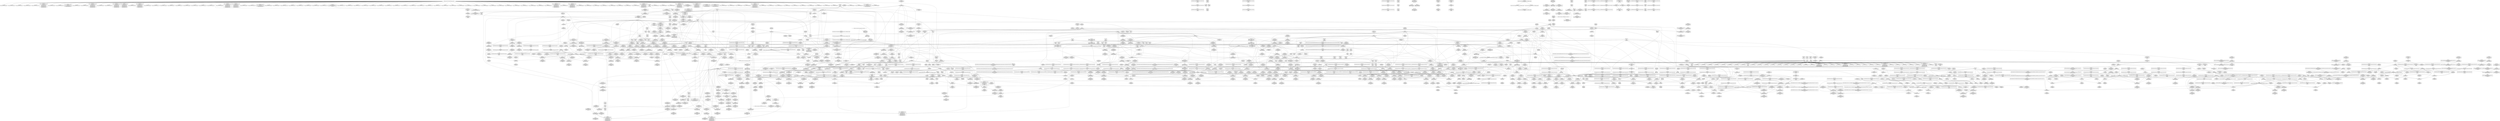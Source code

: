 digraph {
	CE0x4c3d110 [shape=record,shape=Mrecord,label="{CE0x4c3d110|selinux_socket_accept:_tmp13|security/selinux/hooks.c,4204}"]
	CE0x4cfa2a0 [shape=record,shape=Mrecord,label="{CE0x4cfa2a0|rcu_read_unlock:_tobool1|include/linux/rcupdate.h,933|*SummSource*}"]
	CE0x4d2be50 [shape=record,shape=Mrecord,label="{CE0x4d2be50|rcu_read_unlock:_tmp10|include/linux/rcupdate.h,933|*SummSource*}"]
	CE0x4c45230 [shape=record,shape=Mrecord,label="{CE0x4c45230|i64_0|*Constant*}"]
	CE0x4d89f90 [shape=record,shape=Mrecord,label="{CE0x4d89f90|__rcu_read_lock:_tmp3|*SummSink*}"]
	CE0x4d9f130 [shape=record,shape=Mrecord,label="{CE0x4d9f130|__preempt_count_add:_bb|*SummSource*}"]
	CE0x4d311b0 [shape=record,shape=Mrecord,label="{CE0x4d311b0|i8*_getelementptr_inbounds_(_42_x_i8_,_42_x_i8_*_.str46,_i32_0,_i32_0)|*Constant*|*SummSink*}"]
	CE0x4ce04d0 [shape=record,shape=Mrecord,label="{CE0x4ce04d0|sock_has_perm:_tmp19|security/selinux/hooks.c,3977}"]
	CE0x4d0f0c0 [shape=record,shape=Mrecord,label="{CE0x4d0f0c0|_call_void_lockdep_rcu_suspicious(i8*_getelementptr_inbounds_(_25_x_i8_,_25_x_i8_*_.str3,_i32_0,_i32_0),_i32_208,_i8*_getelementptr_inbounds_(_41_x_i8_,_41_x_i8_*_.str44,_i32_0,_i32_0))_#10,_!dbg_!27732|security/selinux/hooks.c,208|*SummSource*}"]
	CE0x4c88ef0 [shape=record,shape=Mrecord,label="{CE0x4c88ef0|i64*_getelementptr_inbounds_(_6_x_i64_,_6_x_i64_*___llvm_gcov_ctr360,_i64_0,_i64_5)|*Constant*|*SummSink*}"]
	CE0x4dc6a50 [shape=record,shape=Mrecord,label="{CE0x4dc6a50|__preempt_count_sub:_tmp1}"]
	CE0x4d931f0 [shape=record,shape=Mrecord,label="{CE0x4d931f0|i8*_undef|*Constant*|*SummSource*}"]
	CE0x4c443f0 [shape=record,shape=Mrecord,label="{CE0x4c443f0|get_current:_tmp1|*SummSource*}"]
	CE0x4cdc130 [shape=record,shape=Mrecord,label="{CE0x4cdc130|sock_has_perm:_tmp16|security/selinux/hooks.c,3976|*SummSink*}"]
	CE0x4c8e610 [shape=record,shape=Mrecord,label="{CE0x4c8e610|cred_sid:_security|security/selinux/hooks.c,196|*SummSource*}"]
	CE0x4d32f10 [shape=record,shape=Mrecord,label="{CE0x4d32f10|i64*_getelementptr_inbounds_(_11_x_i64_,_11_x_i64_*___llvm_gcov_ctr127,_i64_0,_i64_10)|*Constant*|*SummSource*}"]
	CE0x4c6c280 [shape=record,shape=Mrecord,label="{CE0x4c6c280|28:_i32,_32:_i16,_34:_i8,_:_CMRE_115,116_}"]
	CE0x4c59280 [shape=record,shape=Mrecord,label="{CE0x4c59280|sock_has_perm:_sk_security|security/selinux/hooks.c,3964}"]
	CE0x4d2bce0 [shape=record,shape=Mrecord,label="{CE0x4d2bce0|rcu_read_unlock:_tmp10|include/linux/rcupdate.h,933}"]
	CE0x4d77900 [shape=record,shape=Mrecord,label="{CE0x4d77900|i64_ptrtoint_(i8*_blockaddress(_rcu_lock_release,_%__here)_to_i64)|*Constant*}"]
	CE0x4c66320 [shape=record,shape=Mrecord,label="{CE0x4c66320|get_current:_tmp2|*SummSource*}"]
	CE0x4d2e770 [shape=record,shape=Mrecord,label="{CE0x4d2e770|rcu_read_lock:_tmp17|include/linux/rcupdate.h,882|*SummSource*}"]
	CE0x4c58810 [shape=record,shape=Mrecord,label="{CE0x4c58810|selinux_socket_accept:_tmp4|security/selinux/hooks.c,4199}"]
	CE0x4d18140 [shape=record,shape=Mrecord,label="{CE0x4d18140|i8*_getelementptr_inbounds_(_41_x_i8_,_41_x_i8_*_.str44,_i32_0,_i32_0)|*Constant*|*SummSink*}"]
	CE0x4d00f90 [shape=record,shape=Mrecord,label="{CE0x4d00f90|__preempt_count_add:_tmp3}"]
	CE0x4d13d80 [shape=record,shape=Mrecord,label="{CE0x4d13d80|_call_void_asm_sideeffect_,_memory_,_dirflag_,_fpsr_,_flags_()_#3,_!dbg_!27711,_!srcloc_!27714|include/linux/rcupdate.h,244|*SummSource*}"]
	CE0x4d56330 [shape=record,shape=Mrecord,label="{CE0x4d56330|i64*_getelementptr_inbounds_(_11_x_i64_,_11_x_i64_*___llvm_gcov_ctr132,_i64_0,_i64_8)|*Constant*|*SummSource*}"]
	CE0x4c5ad20 [shape=record,shape=Mrecord,label="{CE0x4c5ad20|28:_i32,_32:_i16,_34:_i8,_:_CMRE_69,70_}"]
	CE0x4cfbcb0 [shape=record,shape=Mrecord,label="{CE0x4cfbcb0|_ret_void,_!dbg_!27717|include/linux/rcupdate.h,424}"]
	CE0x4ce18c0 [shape=record,shape=Mrecord,label="{CE0x4ce18c0|__preempt_count_sub:_do.body|*SummSource*}"]
	CE0x4c45ec0 [shape=record,shape=Mrecord,label="{CE0x4c45ec0|28:_i32,_32:_i16,_34:_i8,_:_CMRE_66,67_}"]
	CE0x4cf8540 [shape=record,shape=Mrecord,label="{CE0x4cf8540|i64*_getelementptr_inbounds_(_4_x_i64_,_4_x_i64_*___llvm_gcov_ctr130,_i64_0,_i64_1)|*Constant*|*SummSink*}"]
	CE0x4d08930 [shape=record,shape=Mrecord,label="{CE0x4d08930|task_sid:_tmp8|security/selinux/hooks.c,208}"]
	CE0x4c4d2e0 [shape=record,shape=Mrecord,label="{CE0x4c4d2e0|28:_i32,_32:_i16,_34:_i8,_:_CMRE_192,196_|*MultipleSource*|security/selinux/hooks.c,4202|security/selinux/hooks.c,4202|security/selinux/hooks.c,4204|security/selinux/hooks.c,4204|security/selinux/hooks.c,4205}"]
	CE0x4d26590 [shape=record,shape=Mrecord,label="{CE0x4d26590|i64*_getelementptr_inbounds_(_4_x_i64_,_4_x_i64_*___llvm_gcov_ctr128,_i64_0,_i64_0)|*Constant*|*SummSource*}"]
	CE0x4d7a0f0 [shape=record,shape=Mrecord,label="{CE0x4d7a0f0|__rcu_read_unlock:_tmp4|include/linux/rcupdate.h,244|*SummSink*}"]
	CE0x4c3c940 [shape=record,shape=Mrecord,label="{CE0x4c3c940|28:_i32,_32:_i16,_34:_i8,_:_CMRE_24,28_|*MultipleSource*|security/selinux/hooks.c,4202|security/selinux/hooks.c,4202|security/selinux/hooks.c,4204|security/selinux/hooks.c,4204|security/selinux/hooks.c,4205}"]
	CE0x4d32990 [shape=record,shape=Mrecord,label="{CE0x4d32990|rcu_read_lock:_tmp21|include/linux/rcupdate.h,884}"]
	CE0x4d76db0 [shape=record,shape=Mrecord,label="{CE0x4d76db0|_call_void_lock_release(%struct.lockdep_map*_%map,_i32_1,_i64_ptrtoint_(i8*_blockaddress(_rcu_lock_release,_%__here)_to_i64))_#10,_!dbg_!27716|include/linux/rcupdate.h,423|*SummSource*}"]
	CE0x4dad770 [shape=record,shape=Mrecord,label="{CE0x4dad770|i64*_getelementptr_inbounds_(_4_x_i64_,_4_x_i64_*___llvm_gcov_ctr135,_i64_0,_i64_2)|*Constant*}"]
	CE0x4c4ba10 [shape=record,shape=Mrecord,label="{CE0x4c4ba10|i64*_getelementptr_inbounds_(_6_x_i64_,_6_x_i64_*___llvm_gcov_ctr360,_i64_0,_i64_5)|*Constant*|*SummSource*}"]
	CE0x4d17a60 [shape=record,shape=Mrecord,label="{CE0x4d17a60|i32_208|*Constant*|*SummSource*}"]
	CE0x4cda5d0 [shape=record,shape=Mrecord,label="{CE0x4cda5d0|sock_has_perm:_net3|security/selinux/hooks.c,3974|*SummSource*}"]
	CE0x4d05b60 [shape=record,shape=Mrecord,label="{CE0x4d05b60|task_sid:_do.body|*SummSource*}"]
	CE0x4d1cf60 [shape=record,shape=Mrecord,label="{CE0x4d1cf60|i64*_getelementptr_inbounds_(_13_x_i64_,_13_x_i64_*___llvm_gcov_ctr126,_i64_0,_i64_12)|*Constant*|*SummSource*}"]
	CE0x4cf6580 [shape=record,shape=Mrecord,label="{CE0x4cf6580|i64*_getelementptr_inbounds_(_4_x_i64_,_4_x_i64_*___llvm_gcov_ctr130,_i64_0,_i64_1)|*Constant*|*SummSource*}"]
	CE0x4cfee90 [shape=record,shape=Mrecord,label="{CE0x4cfee90|rcu_lock_acquire:_tmp4|include/linux/rcupdate.h,418|*SummSource*}"]
	CE0x4d58000 [shape=record,shape=Mrecord,label="{CE0x4d58000|_call_void_rcu_lock_release(%struct.lockdep_map*_rcu_lock_map)_#10,_!dbg_!27733|include/linux/rcupdate.h,935}"]
	CE0x4cdfb30 [shape=record,shape=Mrecord,label="{CE0x4cdfb30|i64*_getelementptr_inbounds_(_6_x_i64_,_6_x_i64_*___llvm_gcov_ctr327,_i64_0,_i64_5)|*Constant*|*SummSource*}"]
	CE0x4cedd40 [shape=record,shape=Mrecord,label="{CE0x4cedd40|rcu_read_unlock:_tmp14|include/linux/rcupdate.h,933|*SummSource*}"]
	CE0x4ca8640 [shape=record,shape=Mrecord,label="{CE0x4ca8640|sock_has_perm:_cleanup}"]
	CE0x4d2f900 [shape=record,shape=Mrecord,label="{CE0x4d2f900|_call_void_lockdep_rcu_suspicious(i8*_getelementptr_inbounds_(_25_x_i8_,_25_x_i8_*_.str45,_i32_0,_i32_0),_i32_883,_i8*_getelementptr_inbounds_(_42_x_i8_,_42_x_i8_*_.str46,_i32_0,_i32_0))_#10,_!dbg_!27728|include/linux/rcupdate.h,882|*SummSink*}"]
	CE0x4cec420 [shape=record,shape=Mrecord,label="{CE0x4cec420|__preempt_count_add:_entry|*SummSource*}"]
	CE0x4d0cd30 [shape=record,shape=Mrecord,label="{CE0x4d0cd30|i64*_getelementptr_inbounds_(_2_x_i64_,_2_x_i64_*___llvm_gcov_ctr131,_i64_0,_i64_0)|*Constant*|*SummSource*}"]
	CE0x4d0e3b0 [shape=record,shape=Mrecord,label="{CE0x4d0e3b0|task_sid:_tmp18|security/selinux/hooks.c,208}"]
	CE0x4cd74f0 [shape=record,shape=Mrecord,label="{CE0x4cd74f0|sock_has_perm:_type|security/selinux/hooks.c,3972|*SummSource*}"]
	CE0x4cfd570 [shape=record,shape=Mrecord,label="{CE0x4cfd570|__rcu_read_lock:_bb|*SummSink*}"]
	CE0x4db3880 [shape=record,shape=Mrecord,label="{CE0x4db3880|i64*_getelementptr_inbounds_(_4_x_i64_,_4_x_i64_*___llvm_gcov_ctr135,_i64_0,_i64_1)|*Constant*|*SummSource*}"]
	CE0x4cd2d80 [shape=record,shape=Mrecord,label="{CE0x4cd2d80|i64*_getelementptr_inbounds_(_6_x_i64_,_6_x_i64_*___llvm_gcov_ctr327,_i64_0,_i64_3)|*Constant*}"]
	CE0x4d2edf0 [shape=record,shape=Mrecord,label="{CE0x4d2edf0|rcu_read_lock:_tmp18|include/linux/rcupdate.h,882|*SummSource*}"]
	CE0x4d71740 [shape=record,shape=Mrecord,label="{CE0x4d71740|__rcu_read_unlock:_tmp6|include/linux/rcupdate.h,245|*SummSource*}"]
	CE0x4d9f6b0 [shape=record,shape=Mrecord,label="{CE0x4d9f6b0|GLOBAL:___preempt_count|Global_var:__preempt_count|*SummSource*}"]
	CE0x4d78020 [shape=record,shape=Mrecord,label="{CE0x4d78020|rcu_lock_release:___here|*SummSink*}"]
	CE0x4c97ec0 [shape=record,shape=Mrecord,label="{CE0x4c97ec0|sock_has_perm:_tmp20|security/selinux/hooks.c,3977|*SummSource*}"]
	CE0x4c93f00 [shape=record,shape=Mrecord,label="{CE0x4c93f00|_call_void_rcu_read_lock()_#10,_!dbg_!27712|security/selinux/hooks.c,207|*SummSink*}"]
	CE0x4c43630 [shape=record,shape=Mrecord,label="{CE0x4c43630|i64*_getelementptr_inbounds_(_6_x_i64_,_6_x_i64_*___llvm_gcov_ctr360,_i64_0,_i64_0)|*Constant*|*SummSink*}"]
	CE0x4cce460 [shape=record,shape=Mrecord,label="{CE0x4cce460|_ret_void,_!dbg_!27735|include/linux/rcupdate.h,884|*SummSource*}"]
	CE0x4c45520 [shape=record,shape=Mrecord,label="{CE0x4c45520|sock_has_perm:_tmp8|security/selinux/hooks.c,3969|*SummSink*}"]
	CE0x4d86170 [shape=record,shape=Mrecord,label="{CE0x4d86170|__rcu_read_unlock:_bb}"]
	CE0x4ca8480 [shape=record,shape=Mrecord,label="{CE0x4ca8480|sock_has_perm:_if.end|*SummSource*}"]
	CE0x4c97d90 [shape=record,shape=Mrecord,label="{CE0x4c97d90|i64*_getelementptr_inbounds_(_2_x_i64_,_2_x_i64_*___llvm_gcov_ctr349,_i64_0,_i64_0)|*Constant*|*SummSink*}"]
	CE0x4d23d70 [shape=record,shape=Mrecord,label="{CE0x4d23d70|rcu_read_unlock:_tobool|include/linux/rcupdate.h,933}"]
	CE0x4ce5430 [shape=record,shape=Mrecord,label="{CE0x4ce5430|8:_%struct.sock*,_:_SCME_53,54_}"]
	CE0x4d0bcb0 [shape=record,shape=Mrecord,label="{CE0x4d0bcb0|cred_sid:_tmp|*SummSource*}"]
	CE0x4dc7350 [shape=record,shape=Mrecord,label="{CE0x4dc7350|__preempt_count_sub:_tmp1|*SummSink*}"]
	CE0x4c51820 [shape=record,shape=Mrecord,label="{CE0x4c51820|32:_%struct.sock*,_104:_i8*,_:_CRE_0,4_|*MultipleSource*|Function::selinux_socket_accept&Arg::sock::|security/selinux/hooks.c,4198}"]
	CE0x4cece00 [shape=record,shape=Mrecord,label="{CE0x4cece00|rcu_read_unlock:_do.body|*SummSink*}"]
	CE0x4d75fb0 [shape=record,shape=Mrecord,label="{CE0x4d75fb0|__preempt_count_add:_tmp2|*SummSource*}"]
	CE0x4d2f540 [shape=record,shape=Mrecord,label="{CE0x4d2f540|_call_void_lockdep_rcu_suspicious(i8*_getelementptr_inbounds_(_25_x_i8_,_25_x_i8_*_.str45,_i32_0,_i32_0),_i32_883,_i8*_getelementptr_inbounds_(_42_x_i8_,_42_x_i8_*_.str46,_i32_0,_i32_0))_#10,_!dbg_!27728|include/linux/rcupdate.h,882|*SummSource*}"]
	CE0x4cd67a0 [shape=record,shape=Mrecord,label="{CE0x4cd67a0|sock_has_perm:_tmp13|security/selinux/hooks.c,3972|*SummSource*}"]
	CE0x4dc5fe0 [shape=record,shape=Mrecord,label="{CE0x4dc5fe0|__preempt_count_sub:_do.end|*SummSource*}"]
	CE0x4d77050 [shape=record,shape=Mrecord,label="{CE0x4d77050|i64*_getelementptr_inbounds_(_4_x_i64_,_4_x_i64_*___llvm_gcov_ctr133,_i64_0,_i64_3)|*Constant*}"]
	CE0x4cee370 [shape=record,shape=Mrecord,label="{CE0x4cee370|GLOBAL:___preempt_count_add|*Constant*}"]
	CE0x4c9bfd0 [shape=record,shape=Mrecord,label="{CE0x4c9bfd0|task_sid:_tmp1}"]
	CE0x4ce0640 [shape=record,shape=Mrecord,label="{CE0x4ce0640|sock_has_perm:_tmp19|security/selinux/hooks.c,3977|*SummSource*}"]
	CE0x4d21810 [shape=record,shape=Mrecord,label="{CE0x4d21810|cred_sid:_sid|security/selinux/hooks.c,197}"]
	CE0x4c4f650 [shape=record,shape=Mrecord,label="{CE0x4c4f650|%struct.task_struct*_(%struct.task_struct**)*_asm_movq_%gs:$_1:P_,$0_,_r,im,_dirflag_,_fpsr_,_flags_}"]
	CE0x4cd8dc0 [shape=record,shape=Mrecord,label="{CE0x4cd8dc0|avc_has_perm:_entry|*SummSource*}"]
	CE0x4d26f00 [shape=record,shape=Mrecord,label="{CE0x4d26f00|GLOBAL:___llvm_gcov_ctr132|Global_var:__llvm_gcov_ctr132|*SummSink*}"]
	CE0x4d29040 [shape=record,shape=Mrecord,label="{CE0x4d29040|rcu_read_lock:_tmp8|include/linux/rcupdate.h,882|*SummSink*}"]
	CE0x4d32180 [shape=record,shape=Mrecord,label="{CE0x4d32180|rcu_read_lock:_tmp21|include/linux/rcupdate.h,884|*SummSource*}"]
	CE0x4cd6b20 [shape=record,shape=Mrecord,label="{CE0x4cd6b20|sock_has_perm:_tmp14|security/selinux/hooks.c,3972|*SummSink*}"]
	CE0x4c9e470 [shape=record,shape=Mrecord,label="{CE0x4c9e470|cred_sid:_tmp1|*SummSink*}"]
	CE0x4d25770 [shape=record,shape=Mrecord,label="{CE0x4d25770|rcu_lock_acquire:_tmp4|include/linux/rcupdate.h,418|*SummSink*}"]
	CE0x4c3d810 [shape=record,shape=Mrecord,label="{CE0x4c3d810|selinux_socket_accept:_tmp10|security/selinux/hooks.c,4202}"]
	CE0x4d79b80 [shape=record,shape=Mrecord,label="{CE0x4d79b80|rcu_lock_release:_tmp2|*SummSink*}"]
	CE0x4cdf000 [shape=record,shape=Mrecord,label="{CE0x4cdf000|_ret_i32_%retval.0,_!dbg_!27728|security/selinux/avc.c,775|*SummSource*}"]
	CE0x4ce37e0 [shape=record,shape=Mrecord,label="{CE0x4ce37e0|8:_%struct.sock*,_:_SCME_29,30_}"]
	CE0x4c9e2f0 [shape=record,shape=Mrecord,label="{CE0x4c9e2f0|cred_sid:_tmp1|*SummSource*}"]
	CE0x4c99a70 [shape=record,shape=Mrecord,label="{CE0x4c99a70|task_sid:_tmp3}"]
	CE0x4d5ab30 [shape=record,shape=Mrecord,label="{CE0x4d5ab30|i64*_getelementptr_inbounds_(_11_x_i64_,_11_x_i64_*___llvm_gcov_ctr132,_i64_0,_i64_9)|*Constant*}"]
	CE0x4c510b0 [shape=record,shape=Mrecord,label="{CE0x4c510b0|32:_%struct.sock*,_104:_i8*,_:_CRE_24,32_|*MultipleSource*|Function::selinux_socket_accept&Arg::sock::|security/selinux/hooks.c,4198}"]
	CE0x4c3f5e0 [shape=record,shape=Mrecord,label="{CE0x4c3f5e0|selinux_socket_accept:_tmp3|security/selinux/hooks.c,4199|*SummSink*}"]
	CE0x4d25ef0 [shape=record,shape=Mrecord,label="{CE0x4d25ef0|GLOBAL:___llvm_gcov_ctr127|Global_var:__llvm_gcov_ctr127}"]
	CE0x4c96d10 [shape=record,shape=Mrecord,label="{CE0x4c96d10|sock_has_perm:_tmp5|security/selinux/hooks.c,3966}"]
	CE0x4c36ef0 [shape=record,shape=Mrecord,label="{CE0x4c36ef0|GLOBAL:_get_current|*Constant*}"]
	CE0x4d04110 [shape=record,shape=Mrecord,label="{CE0x4d04110|task_sid:_tmp5|security/selinux/hooks.c,208}"]
	CE0x4ccfe10 [shape=record,shape=Mrecord,label="{CE0x4ccfe10|i64_4|*Constant*|*SummSink*}"]
	CE0x4c37c40 [shape=record,shape=Mrecord,label="{CE0x4c37c40|selinux_socket_accept:_if.then|*SummSource*}"]
	CE0x4cdb030 [shape=record,shape=Mrecord,label="{CE0x4cdb030|sock_has_perm:_sk4|security/selinux/hooks.c,3974|*SummSink*}"]
	CE0x4caa370 [shape=record,shape=Mrecord,label="{CE0x4caa370|i32_22|*Constant*|*SummSink*}"]
	CE0x4d88a80 [shape=record,shape=Mrecord,label="{CE0x4d88a80|i64*_getelementptr_inbounds_(_4_x_i64_,_4_x_i64_*___llvm_gcov_ctr130,_i64_0,_i64_3)|*Constant*|*SummSource*}"]
	CE0x4cf0e50 [shape=record,shape=Mrecord,label="{CE0x4cf0e50|_call_void_mcount()_#3}"]
	CE0x4d011e0 [shape=record,shape=Mrecord,label="{CE0x4d011e0|__preempt_count_add:_tmp3|*SummSink*}"]
	CE0x4dc6cd0 [shape=record,shape=Mrecord,label="{CE0x4dc6cd0|__preempt_count_sub:_tmp|*SummSink*}"]
	CE0x4d26640 [shape=record,shape=Mrecord,label="{CE0x4d26640|i64_1|*Constant*}"]
	CE0x4d31fa0 [shape=record,shape=Mrecord,label="{CE0x4d31fa0|rcu_read_lock:_tmp19|include/linux/rcupdate.h,882|*SummSource*}"]
	CE0x4cfe1a0 [shape=record,shape=Mrecord,label="{CE0x4cfe1a0|__rcu_read_lock:_do.end}"]
	CE0x4d03ea0 [shape=record,shape=Mrecord,label="{CE0x4d03ea0|i64_3|*Constant*|*SummSource*}"]
	CE0x4c4ff10 [shape=record,shape=Mrecord,label="{CE0x4c4ff10|task_sid:_tmp16|security/selinux/hooks.c,208|*SummSource*}"]
	CE0x4c5a9d0 [shape=record,shape=Mrecord,label="{CE0x4c5a9d0|i64_0|*Constant*|*SummSink*}"]
	CE0x4c95d50 [shape=record,shape=Mrecord,label="{CE0x4c95d50|task_sid:_tobool4|security/selinux/hooks.c,208|*SummSink*}"]
	CE0x4cf73c0 [shape=record,shape=Mrecord,label="{CE0x4cf73c0|rcu_read_unlock:_if.end|*SummSource*}"]
	CE0x4ce4260 [shape=record,shape=Mrecord,label="{CE0x4ce4260|8:_%struct.sock*,_:_SCME_38,39_}"]
	CE0x4d2b3d0 [shape=record,shape=Mrecord,label="{CE0x4d2b3d0|rcu_read_lock:_call3|include/linux/rcupdate.h,882|*SummSink*}"]
	CE0x4c9a7b0 [shape=record,shape=Mrecord,label="{CE0x4c9a7b0|task_sid:_tmp12|security/selinux/hooks.c,208|*SummSource*}"]
	CE0x4c634b0 [shape=record,shape=Mrecord,label="{CE0x4c634b0|GLOBAL:_lock_acquire|*Constant*|*SummSink*}"]
	CE0x4ccfb40 [shape=record,shape=Mrecord,label="{CE0x4ccfb40|i64_5|*Constant*|*SummSink*}"]
	CE0x4d75f40 [shape=record,shape=Mrecord,label="{CE0x4d75f40|__preempt_count_add:_tmp2}"]
	CE0x4d9e7b0 [shape=record,shape=Mrecord,label="{CE0x4d9e7b0|__preempt_count_add:_tmp6|./arch/x86/include/asm/preempt.h,73|*SummSink*}"]
	CE0x4c64570 [shape=record,shape=Mrecord,label="{CE0x4c64570|SOCK_INODE:_vfs_inode|include/net/sock.h,1412}"]
	CE0x4c51ea0 [shape=record,shape=Mrecord,label="{CE0x4c51ea0|selinux_socket_accept:_tmp8|security/selinux/hooks.c,4200}"]
	CE0x4ce77a0 [shape=record,shape=Mrecord,label="{CE0x4ce77a0|sock_has_perm:_tmp6|security/selinux/hooks.c,3969}"]
	CE0x4c45830 [shape=record,shape=Mrecord,label="{CE0x4c45830|sock_has_perm:_tmp9|security/selinux/hooks.c,3969}"]
	CE0x4ca6730 [shape=record,shape=Mrecord,label="{CE0x4ca6730|_ret_void,_!dbg_!27735|include/linux/rcupdate.h,884|*SummSink*}"]
	CE0x4ca8c40 [shape=record,shape=Mrecord,label="{CE0x4ca8c40|task_sid:_tmp2|*SummSource*}"]
	CE0x4dc6050 [shape=record,shape=Mrecord,label="{CE0x4dc6050|__preempt_count_sub:_do.end|*SummSink*}"]
	CE0x4ca94f0 [shape=record,shape=Mrecord,label="{CE0x4ca94f0|GLOBAL:_rcu_lock_acquire|*Constant*}"]
	CE0x4d85ef0 [shape=record,shape=Mrecord,label="{CE0x4d85ef0|_call_void_mcount()_#3}"]
	CE0x4d79aa0 [shape=record,shape=Mrecord,label="{CE0x4d79aa0|rcu_lock_release:_tmp2}"]
	CE0x4d73610 [shape=record,shape=Mrecord,label="{CE0x4d73610|rcu_lock_acquire:_indirectgoto|*SummSink*}"]
	CE0x4ce2ae0 [shape=record,shape=Mrecord,label="{CE0x4ce2ae0|i64*_getelementptr_inbounds_(_4_x_i64_,_4_x_i64_*___llvm_gcov_ctr133,_i64_0,_i64_2)|*Constant*|*SummSource*}"]
	CE0x4d04f20 [shape=record,shape=Mrecord,label="{CE0x4d04f20|rcu_read_lock:_land.lhs.true}"]
	CE0x4d33f40 [shape=record,shape=Mrecord,label="{CE0x4d33f40|cred_sid:_bb|*SummSink*}"]
	CE0x4c57910 [shape=record,shape=Mrecord,label="{CE0x4c57910|selinux_socket_accept:_call2|security/selinux/hooks.c,4202|*SummSource*}"]
	CE0x4cd1d50 [shape=record,shape=Mrecord,label="{CE0x4cd1d50|GLOBAL:___rcu_read_lock|*Constant*|*SummSource*}"]
	CE0x4d899d0 [shape=record,shape=Mrecord,label="{CE0x4d899d0|rcu_lock_acquire:_tmp|*SummSource*}"]
	CE0x4c312c0 [shape=record,shape=Mrecord,label="{CE0x4c312c0|get_current:_entry|*SummSource*}"]
	CE0x4d87b10 [shape=record,shape=Mrecord,label="{CE0x4d87b10|%struct.lockdep_map*_null|*Constant*}"]
	CE0x69b8a90 [shape=record,shape=Mrecord,label="{CE0x69b8a90|selinux_socket_accept:_tmp2|*LoadInst*|security/selinux/hooks.c,4198|*SummSink*}"]
	CE0x4daea40 [shape=record,shape=Mrecord,label="{CE0x4daea40|void_(i32*,_i32,_i32*)*_asm_addl_$1,_%gs:$0_,_*m,ri,*m,_dirflag_,_fpsr_,_flags_|*SummSource*}"]
	CE0x4ce50a0 [shape=record,shape=Mrecord,label="{CE0x4ce50a0|8:_%struct.sock*,_:_SCME_50,51_}"]
	CE0x4d23710 [shape=record,shape=Mrecord,label="{CE0x4d23710|_call_void_asm_sideeffect_,_memory_,_dirflag_,_fpsr_,_flags_()_#3,_!dbg_!27711,_!srcloc_!27714|include/linux/rcupdate.h,244|*SummSink*}"]
	CE0x4d1ed00 [shape=record,shape=Mrecord,label="{CE0x4d1ed00|_ret_i32_%tmp6,_!dbg_!27716|security/selinux/hooks.c,197|*SummSource*}"]
	CE0x4d32c30 [shape=record,shape=Mrecord,label="{CE0x4d32c30|i64*_getelementptr_inbounds_(_11_x_i64_,_11_x_i64_*___llvm_gcov_ctr127,_i64_0,_i64_10)|*Constant*}"]
	CE0x4c85b80 [shape=record,shape=Mrecord,label="{CE0x4c85b80|i64*_getelementptr_inbounds_(_2_x_i64_,_2_x_i64_*___llvm_gcov_ctr349,_i64_0,_i64_0)|*Constant*|*SummSource*}"]
	CE0x4c72be0 [shape=record,shape=Mrecord,label="{CE0x4c72be0|selinux_socket_accept:_call1|security/selinux/hooks.c,4198|*SummSource*}"]
	CE0x4c38f80 [shape=record,shape=Mrecord,label="{CE0x4c38f80|selinux_socket_accept:_sk|security/selinux/hooks.c,4198|*SummSource*}"]
	CE0x4ce4000 [shape=record,shape=Mrecord,label="{CE0x4ce4000|8:_%struct.sock*,_:_SCME_36,37_}"]
	CE0x4cce2e0 [shape=record,shape=Mrecord,label="{CE0x4cce2e0|i32_0|*Constant*}"]
	CE0x4cf1a00 [shape=record,shape=Mrecord,label="{CE0x4cf1a00|__rcu_read_lock:_tmp4|include/linux/rcupdate.h,239|*SummSource*}"]
	CE0x4c9ddf0 [shape=record,shape=Mrecord,label="{CE0x4c9ddf0|GLOBAL:_rcu_lock_map|Global_var:rcu_lock_map|*SummSource*}"]
	CE0x4c45e00 [shape=record,shape=Mrecord,label="{CE0x4c45e00|28:_i32,_32:_i16,_34:_i8,_:_CMRE_65,66_}"]
	CE0x4ccf5b0 [shape=record,shape=Mrecord,label="{CE0x4ccf5b0|GLOBAL:___preempt_count_add|*Constant*|*SummSource*}"]
	CE0x4cfc100 [shape=record,shape=Mrecord,label="{CE0x4cfc100|_call_void___rcu_read_unlock()_#10,_!dbg_!27734|include/linux/rcupdate.h,937|*SummSink*}"]
	CE0x4cdee40 [shape=record,shape=Mrecord,label="{CE0x4cdee40|avc_has_perm:_auditdata|Function::avc_has_perm&Arg::auditdata::|*SummSink*}"]
	CE0x4caa2d0 [shape=record,shape=Mrecord,label="{CE0x4caa2d0|i32_22|*Constant*|*SummSource*}"]
	CE0x4c63c60 [shape=record,shape=Mrecord,label="{CE0x4c63c60|28:_i32,_32:_i16,_34:_i8,_:_CMRE_82,83_}"]
	CE0x4d07c50 [shape=record,shape=Mrecord,label="{CE0x4d07c50|task_sid:_tobool1|security/selinux/hooks.c,208|*SummSink*}"]
	CE0x4cf28c0 [shape=record,shape=Mrecord,label="{CE0x4cf28c0|rcu_read_unlock:_land.lhs.true}"]
	CE0x4336170 [shape=record,shape=Mrecord,label="{CE0x4336170|selinux_socket_accept:_call1|security/selinux/hooks.c,4198|*SummSink*}"]
	CE0x4c63ee0 [shape=record,shape=Mrecord,label="{CE0x4c63ee0|28:_i32,_32:_i16,_34:_i8,_:_CMRE_84,85_}"]
	CE0x4c47400 [shape=record,shape=Mrecord,label="{CE0x4c47400|i64*_getelementptr_inbounds_(_6_x_i64_,_6_x_i64_*___llvm_gcov_ctr360,_i64_0,_i64_4)|*Constant*}"]
	CE0x4c3a7d0 [shape=record,shape=Mrecord,label="{CE0x4c3a7d0|sock_has_perm:_tmp1|*SummSource*}"]
	CE0x4c55540 [shape=record,shape=Mrecord,label="{CE0x4c55540|selinux_socket_accept:_tmp8|security/selinux/hooks.c,4200|*SummSink*}"]
	CE0x4d8bde0 [shape=record,shape=Mrecord,label="{CE0x4d8bde0|i64*_getelementptr_inbounds_(_4_x_i64_,_4_x_i64_*___llvm_gcov_ctr133,_i64_0,_i64_3)|*Constant*|*SummSource*}"]
	CE0x4c3e740 [shape=record,shape=Mrecord,label="{CE0x4c3e740|i64*_getelementptr_inbounds_(_6_x_i64_,_6_x_i64_*___llvm_gcov_ctr360,_i64_0,_i64_0)|*Constant*|*SummSource*}"]
	CE0x4d097d0 [shape=record,shape=Mrecord,label="{CE0x4d097d0|i32_1|*Constant*}"]
	CE0x4cefd60 [shape=record,shape=Mrecord,label="{CE0x4cefd60|rcu_lock_release:_indirectgoto}"]
	CE0x4cfbe20 [shape=record,shape=Mrecord,label="{CE0x4cfbe20|_ret_void,_!dbg_!27717|include/linux/rcupdate.h,424|*SummSource*}"]
	CE0x4cdaa60 [shape=record,shape=Mrecord,label="{CE0x4cdaa60|sock_has_perm:_tmp15|security/selinux/hooks.c,3974|*SummSource*}"]
	CE0x4d330a0 [shape=record,shape=Mrecord,label="{CE0x4d330a0|rcu_read_lock:_tmp22|include/linux/rcupdate.h,884|*SummSink*}"]
	CE0x4d00950 [shape=record,shape=Mrecord,label="{CE0x4d00950|i64*_getelementptr_inbounds_(_4_x_i64_,_4_x_i64_*___llvm_gcov_ctr129,_i64_0,_i64_1)|*Constant*}"]
	CE0x4ce51d0 [shape=record,shape=Mrecord,label="{CE0x4ce51d0|8:_%struct.sock*,_:_SCME_51,52_}"]
	CE0x4c610f0 [shape=record,shape=Mrecord,label="{CE0x4c610f0|selinux_socket_accept:_tmp11|security/selinux/hooks.c,4202|*SummSource*}"]
	CE0x4d21440 [shape=record,shape=Mrecord,label="{CE0x4d21440|rcu_read_lock:_do.body}"]
	CE0x4c660a0 [shape=record,shape=Mrecord,label="{CE0x4c660a0|sock_has_perm:_if.then}"]
	CE0x4cdffa0 [shape=record,shape=Mrecord,label="{CE0x4cdffa0|sock_has_perm:_tmp18|security/selinux/hooks.c,3977|*SummSink*}"]
	CE0x4c9b7c0 [shape=record,shape=Mrecord,label="{CE0x4c9b7c0|cred_sid:_tmp5|security/selinux/hooks.c,196|*SummSource*}"]
	CE0x4cd0620 [shape=record,shape=Mrecord,label="{CE0x4cd0620|rcu_read_unlock:_do.body|*SummSource*}"]
	CE0x4d03fd0 [shape=record,shape=Mrecord,label="{CE0x4d03fd0|i64_3|*Constant*|*SummSink*}"]
	CE0x4d1db30 [shape=record,shape=Mrecord,label="{CE0x4d1db30|task_sid:_call7|security/selinux/hooks.c,208}"]
	CE0x4d32fc0 [shape=record,shape=Mrecord,label="{CE0x4d32fc0|i64*_getelementptr_inbounds_(_11_x_i64_,_11_x_i64_*___llvm_gcov_ctr127,_i64_0,_i64_10)|*Constant*|*SummSink*}"]
	CE0x4c55370 [shape=record,shape=Mrecord,label="{CE0x4c55370|selinux_socket_accept:_tmp7|security/selinux/hooks.c,4200|*SummSink*}"]
	CE0x4ce4e40 [shape=record,shape=Mrecord,label="{CE0x4ce4e40|8:_%struct.sock*,_:_SCME_48,49_}"]
	CE0x4c58160 [shape=record,shape=Mrecord,label="{CE0x4c58160|GLOBAL:_get_current|*Constant*|*SummSource*}"]
	CE0x4d8d980 [shape=record,shape=Mrecord,label="{CE0x4d8d980|rcu_lock_release:_tmp|*SummSink*}"]
	CE0x4c36ad0 [shape=record,shape=Mrecord,label="{CE0x4c36ad0|selinux_socket_accept:_sock|Function::selinux_socket_accept&Arg::sock::}"]
	CE0x4c8aa70 [shape=record,shape=Mrecord,label="{CE0x4c8aa70|SOCK_INODE:_tmp5|include/net/sock.h,1412}"]
	CE0x4c8b2c0 [shape=record,shape=Mrecord,label="{CE0x4c8b2c0|selinux_socket_accept:_sid6|security/selinux/hooks.c,4206|*SummSource*}"]
	CE0x4d220d0 [shape=record,shape=Mrecord,label="{CE0x4d220d0|rcu_read_unlock:_tmp6|include/linux/rcupdate.h,933}"]
	CE0x4da40e0 [shape=record,shape=Mrecord,label="{CE0x4da40e0|__preempt_count_add:_do.end}"]
	CE0x4cf7a70 [shape=record,shape=Mrecord,label="{CE0x4cf7a70|rcu_read_unlock:_tmp5|include/linux/rcupdate.h,933}"]
	CE0x4cdf390 [shape=record,shape=Mrecord,label="{CE0x4cdf390|i64*_getelementptr_inbounds_(_6_x_i64_,_6_x_i64_*___llvm_gcov_ctr327,_i64_0,_i64_5)|*Constant*|*SummSink*}"]
	CE0x4d31f30 [shape=record,shape=Mrecord,label="{CE0x4d31f30|rcu_read_lock:_tmp19|include/linux/rcupdate.h,882}"]
	CE0x4c9acd0 [shape=record,shape=Mrecord,label="{CE0x4c9acd0|task_sid:_tmp13|security/selinux/hooks.c,208|*SummSink*}"]
	CE0x4d596c0 [shape=record,shape=Mrecord,label="{CE0x4d596c0|_call_void_lockdep_rcu_suspicious(i8*_getelementptr_inbounds_(_25_x_i8_,_25_x_i8_*_.str45,_i32_0,_i32_0),_i32_934,_i8*_getelementptr_inbounds_(_44_x_i8_,_44_x_i8_*_.str47,_i32_0,_i32_0))_#10,_!dbg_!27726|include/linux/rcupdate.h,933|*SummSink*}"]
	CE0x4d9e740 [shape=record,shape=Mrecord,label="{CE0x4d9e740|__preempt_count_add:_tmp6|./arch/x86/include/asm/preempt.h,73|*SummSource*}"]
	CE0x4d1be70 [shape=record,shape=Mrecord,label="{CE0x4d1be70|i64*_getelementptr_inbounds_(_13_x_i64_,_13_x_i64_*___llvm_gcov_ctr126,_i64_0,_i64_11)|*Constant*|*SummSource*}"]
	CE0x4d1eba0 [shape=record,shape=Mrecord,label="{CE0x4d1eba0|_ret_i32_%tmp6,_!dbg_!27716|security/selinux/hooks.c,197}"]
	CE0x4d004f0 [shape=record,shape=Mrecord,label="{CE0x4d004f0|__rcu_read_unlock:_tmp1|*SummSink*}"]
	CE0x4c570c0 [shape=record,shape=Mrecord,label="{CE0x4c570c0|28:_i32,_32:_i16,_34:_i8,_:_CMRE_89,90_}"]
	CE0x4cca520 [shape=record,shape=Mrecord,label="{CE0x4cca520|i64*_getelementptr_inbounds_(_4_x_i64_,_4_x_i64_*___llvm_gcov_ctr135,_i64_0,_i64_1)|*Constant*|*SummSink*}"]
	CE0x4cf54d0 [shape=record,shape=Mrecord,label="{CE0x4cf54d0|rcu_lock_acquire:___here|*SummSource*}"]
	CE0x4d04490 [shape=record,shape=Mrecord,label="{CE0x4d04490|rcu_read_lock:_tmp3|*SummSource*}"]
	CE0x4cf7190 [shape=record,shape=Mrecord,label="{CE0x4cf7190|rcu_read_unlock:_bb|*SummSink*}"]
	CE0x4d07370 [shape=record,shape=Mrecord,label="{CE0x4d07370|rcu_read_unlock:_tmp3}"]
	CE0x4cfc7f0 [shape=record,shape=Mrecord,label="{CE0x4cfc7f0|__rcu_read_unlock:_entry}"]
	CE0x4c9a680 [shape=record,shape=Mrecord,label="{CE0x4c9a680|rcu_lock_acquire:_entry}"]
	CE0x4cdeb00 [shape=record,shape=Mrecord,label="{CE0x4cdeb00|sock_has_perm:_retval.0}"]
	CE0x4cff6b0 [shape=record,shape=Mrecord,label="{CE0x4cff6b0|__preempt_count_add:_tmp5|./arch/x86/include/asm/preempt.h,72|*SummSink*}"]
	CE0x4c9b450 [shape=record,shape=Mrecord,label="{CE0x4c9b450|task_sid:_if.then|*SummSink*}"]
	CE0x4d2a1d0 [shape=record,shape=Mrecord,label="{CE0x4d2a1d0|rcu_read_lock:_tmp10|include/linux/rcupdate.h,882|*SummSource*}"]
	CE0x4d56bf0 [shape=record,shape=Mrecord,label="{CE0x4d56bf0|rcu_read_unlock:_tmp19|include/linux/rcupdate.h,933|*SummSource*}"]
	CE0x4c50be0 [shape=record,shape=Mrecord,label="{CE0x4c50be0|selinux_socket_accept:_tmp11|security/selinux/hooks.c,4202|*SummSink*}"]
	CE0x4cf4c20 [shape=record,shape=Mrecord,label="{CE0x4cf4c20|rcu_read_unlock:_tmp8|include/linux/rcupdate.h,933|*SummSource*}"]
	CE0x4c4fa20 [shape=record,shape=Mrecord,label="{CE0x4c4fa20|task_sid:_tmp15|security/selinux/hooks.c,208|*SummSource*}"]
	CE0x4d0e420 [shape=record,shape=Mrecord,label="{CE0x4d0e420|task_sid:_tmp18|security/selinux/hooks.c,208|*SummSource*}"]
	CE0x4d2e7e0 [shape=record,shape=Mrecord,label="{CE0x4d2e7e0|rcu_read_lock:_tmp17|include/linux/rcupdate.h,882|*SummSink*}"]
	CE0x4ceed10 [shape=record,shape=Mrecord,label="{CE0x4ceed10|_ret_void,_!dbg_!27719|./arch/x86/include/asm/preempt.h,73|*SummSink*}"]
	CE0x4c761e0 [shape=record,shape=Mrecord,label="{CE0x4c761e0|i32_8192|*Constant*|*SummSource*}"]
	CE0x4ce5690 [shape=record,shape=Mrecord,label="{CE0x4ce5690|8:_%struct.sock*,_:_SCME_55,56_}"]
	CE0x4d31bc0 [shape=record,shape=Mrecord,label="{CE0x4d31bc0|COLLAPSED:_GCMRE___llvm_gcov_ctr128_internal_global_4_x_i64_zeroinitializer:_elem_0:default:}"]
	CE0x4d306f0 [shape=record,shape=Mrecord,label="{CE0x4d306f0|i32_883|*Constant*}"]
	CE0x4d32650 [shape=record,shape=Mrecord,label="{CE0x4d32650|rcu_read_lock:_tmp20|include/linux/rcupdate.h,882|*SummSink*}"]
	CE0x4d254e0 [shape=record,shape=Mrecord,label="{CE0x4d254e0|GLOBAL:___llvm_gcov_ctr132|Global_var:__llvm_gcov_ctr132}"]
	CE0x4c6c8c0 [shape=record,shape=Mrecord,label="{CE0x4c6c8c0|28:_i32,_32:_i16,_34:_i8,_:_CMRE_120,128_|*MultipleSource*|security/selinux/hooks.c,4202|security/selinux/hooks.c,4202|security/selinux/hooks.c,4204|security/selinux/hooks.c,4204|security/selinux/hooks.c,4205}"]
	CE0x4c53940 [shape=record,shape=Mrecord,label="{CE0x4c53940|8:_%struct.sock*,_:_SCME_24,25_}"]
	CE0x4cddfc0 [shape=record,shape=Mrecord,label="{CE0x4cddfc0|avc_has_perm:_tsid|Function::avc_has_perm&Arg::tsid::|*SummSink*}"]
	CE0x4cf43d0 [shape=record,shape=Mrecord,label="{CE0x4cf43d0|rcu_read_unlock:_bb|*SummSource*}"]
	CE0x4c63da0 [shape=record,shape=Mrecord,label="{CE0x4c63da0|28:_i32,_32:_i16,_34:_i8,_:_CMRE_83,84_}"]
	CE0x4c932d0 [shape=record,shape=Mrecord,label="{CE0x4c932d0|SOCK_INODE:_tmp}"]
	CE0x4c55a80 [shape=record,shape=Mrecord,label="{CE0x4c55a80|GLOBAL:_rcu_lock_map|Global_var:rcu_lock_map|*SummSink*}"]
	CE0x4cf42d0 [shape=record,shape=Mrecord,label="{CE0x4cf42d0|rcu_read_unlock:_bb}"]
	CE0x4d6bb40 [shape=record,shape=Mrecord,label="{CE0x4d6bb40|i64*_getelementptr_inbounds_(_4_x_i64_,_4_x_i64_*___llvm_gcov_ctr135,_i64_0,_i64_3)|*Constant*|*SummSource*}"]
	CE0x4ce6990 [shape=record,shape=Mrecord,label="{CE0x4ce6990|i32_8|*Constant*}"]
	CE0x4d72920 [shape=record,shape=Mrecord,label="{CE0x4d72920|i64*_getelementptr_inbounds_(_4_x_i64_,_4_x_i64_*___llvm_gcov_ctr133,_i64_0,_i64_2)|*Constant*}"]
	CE0x4cf7fb0 [shape=record,shape=Mrecord,label="{CE0x4cf7fb0|i64*_getelementptr_inbounds_(_4_x_i64_,_4_x_i64_*___llvm_gcov_ctr130,_i64_0,_i64_0)|*Constant*}"]
	CE0x4d0f910 [shape=record,shape=Mrecord,label="{CE0x4d0f910|i64*_getelementptr_inbounds_(_11_x_i64_,_11_x_i64_*___llvm_gcov_ctr127,_i64_0,_i64_1)|*Constant*}"]
	CE0x4c5a960 [shape=record,shape=Mrecord,label="{CE0x4c5a960|GLOBAL:___llvm_gcov_ctr360|Global_var:__llvm_gcov_ctr360}"]
	CE0x4cb4020 [shape=record,shape=Mrecord,label="{CE0x4cb4020|task_sid:_tmp3|*SummSink*}"]
	CE0x4cfb3b0 [shape=record,shape=Mrecord,label="{CE0x4cfb3b0|rcu_lock_release:_entry}"]
	CE0x4d22200 [shape=record,shape=Mrecord,label="{CE0x4d22200|rcu_read_lock:_if.end}"]
	CE0x4d55f90 [shape=record,shape=Mrecord,label="{CE0x4d55f90|rcu_read_unlock:_tmp16|include/linux/rcupdate.h,933|*SummSink*}"]
	CE0x4cb4b70 [shape=record,shape=Mrecord,label="{CE0x4cb4b70|task_sid:_tmp}"]
	CE0x4c60c60 [shape=record,shape=Mrecord,label="{CE0x4c60c60|8:_%struct.sock*,_:_SCME_8,16_|*MultipleSource*|security/selinux/hooks.c, 3966|security/selinux/hooks.c,3966|security/selinux/hooks.c,3966}"]
	CE0x4cec1d0 [shape=record,shape=Mrecord,label="{CE0x4cec1d0|__preempt_count_add:_entry}"]
	CE0x4d17630 [shape=record,shape=Mrecord,label="{CE0x4d17630|i32_208|*Constant*}"]
	CE0x4cf99a0 [shape=record,shape=Mrecord,label="{CE0x4cf99a0|rcu_read_unlock:_tmp11|include/linux/rcupdate.h,933|*SummSink*}"]
	CE0x4c51950 [shape=record,shape=Mrecord,label="{CE0x4c51950|i32_77|*Constant*|*SummSource*}"]
	CE0x4c3a760 [shape=record,shape=Mrecord,label="{CE0x4c3a760|sock_has_perm:_tmp1}"]
	CE0x4cfce00 [shape=record,shape=Mrecord,label="{CE0x4cfce00|_ret_void,_!dbg_!27717|include/linux/rcupdate.h,245}"]
	CE0x4c63920 [shape=record,shape=Mrecord,label="{CE0x4c63920|28:_i32,_32:_i16,_34:_i8,_:_CMRE_78,79_}"]
	CE0x4d7a4b0 [shape=record,shape=Mrecord,label="{CE0x4d7a4b0|__rcu_read_unlock:_tmp3|*SummSink*}"]
	CE0x4c42400 [shape=record,shape=Mrecord,label="{CE0x4c42400|28:_i32,_32:_i16,_34:_i8,_:_CMRE_108,109_}"]
	CE0x4d1d0f0 [shape=record,shape=Mrecord,label="{CE0x4d1d0f0|_call_void_rcu_read_unlock()_#10,_!dbg_!27748|security/selinux/hooks.c,209|*SummSink*}"]
	CE0x4c483c0 [shape=record,shape=Mrecord,label="{CE0x4c483c0|28:_i32,_32:_i16,_34:_i8,_:_CMRE_51,52_}"]
	CE0x4cfd230 [shape=record,shape=Mrecord,label="{CE0x4cfd230|_ret_void,_!dbg_!27717|include/linux/rcupdate.h,245|*SummSource*}"]
	CE0x4cfb870 [shape=record,shape=Mrecord,label="{CE0x4cfb870|rcu_lock_release:_map|Function::rcu_lock_release&Arg::map::|*SummSource*}"]
	CE0x4d2e0d0 [shape=record,shape=Mrecord,label="{CE0x4d2e0d0|i64*_getelementptr_inbounds_(_11_x_i64_,_11_x_i64_*___llvm_gcov_ctr127,_i64_0,_i64_8)|*Constant*}"]
	CE0x4d89400 [shape=record,shape=Mrecord,label="{CE0x4d89400|_call_void___preempt_count_sub(i32_1)_#10,_!dbg_!27715|include/linux/rcupdate.h,244|*SummSink*}"]
	CE0x4c59210 [shape=record,shape=Mrecord,label="{CE0x4c59210|i32_0|*Constant*}"]
	CE0x4c52170 [shape=record,shape=Mrecord,label="{CE0x4c52170|sock_has_perm:_ad|security/selinux/hooks.c, 3965|*SummSource*}"]
	CE0x4c40780 [shape=record,shape=Mrecord,label="{CE0x4c40780|get_current:_entry}"]
	CE0x4d1e370 [shape=record,shape=Mrecord,label="{CE0x4d1e370|GLOBAL:_cred_sid|*Constant*|*SummSink*}"]
	CE0x4c47fe0 [shape=record,shape=Mrecord,label="{CE0x4c47fe0|task_sid:_do.body5|*SummSink*}"]
	CE0x4d010a0 [shape=record,shape=Mrecord,label="{CE0x4d010a0|__preempt_count_add:_tmp3|*SummSource*}"]
	CE0x4c8db80 [shape=record,shape=Mrecord,label="{CE0x4c8db80|16:_i32,_24:_i16,_:_CRE_24,26_|*MultipleSource*|*LoadInst*|security/selinux/hooks.c,3964|security/selinux/hooks.c,3964|security/selinux/hooks.c,3969}"]
	CE0x4d27e10 [shape=record,shape=Mrecord,label="{CE0x4d27e10|__rcu_read_lock:_tmp6|include/linux/rcupdate.h,240|*SummSource*}"]
	CE0x4c750c0 [shape=record,shape=Mrecord,label="{CE0x4c750c0|sock_has_perm:_perms|Function::sock_has_perm&Arg::perms::|*SummSink*}"]
	CE0x4cf37c0 [shape=record,shape=Mrecord,label="{CE0x4cf37c0|rcu_lock_release:_tmp1|*SummSource*}"]
	CE0x4c9f4c0 [shape=record,shape=Mrecord,label="{CE0x4c9f4c0|_ret_void,_!dbg_!27717|include/linux/rcupdate.h,240}"]
	CE0x4d315c0 [shape=record,shape=Mrecord,label="{CE0x4d315c0|i64*_getelementptr_inbounds_(_11_x_i64_,_11_x_i64_*___llvm_gcov_ctr127,_i64_0,_i64_9)|*Constant*}"]
	CE0x4d197a0 [shape=record,shape=Mrecord,label="{CE0x4d197a0|task_sid:_tmp22|security/selinux/hooks.c,208}"]
	CE0x4cd6fe0 [shape=record,shape=Mrecord,label="{CE0x4cd6fe0|sock_has_perm:_tmp14|security/selinux/hooks.c,3972|*SummSource*}"]
	CE0x4cf1010 [shape=record,shape=Mrecord,label="{CE0x4cf1010|_call_void_mcount()_#3|*SummSink*}"]
	CE0x4cde640 [shape=record,shape=Mrecord,label="{CE0x4cde640|_ret_i32_%retval.0,_!dbg_!27728|security/selinux/avc.c,775}"]
	CE0x4cdeb70 [shape=record,shape=Mrecord,label="{CE0x4cdeb70|avc_has_perm:_auditdata|Function::avc_has_perm&Arg::auditdata::}"]
	CE0x4d1c320 [shape=record,shape=Mrecord,label="{CE0x4d1c320|task_sid:_tmp25|security/selinux/hooks.c,208|*SummSource*}"]
	CE0x4d0b310 [shape=record,shape=Mrecord,label="{CE0x4d0b310|i64_2|*Constant*}"]
	CE0x4d0a380 [shape=record,shape=Mrecord,label="{CE0x4d0a380|rcu_read_lock:_tmp2|*SummSource*}"]
	CE0x4cf25f0 [shape=record,shape=Mrecord,label="{CE0x4cf25f0|rcu_read_unlock:_do.end}"]
	CE0x4cd0bc0 [shape=record,shape=Mrecord,label="{CE0x4cd0bc0|rcu_read_lock:_tmp|*SummSource*}"]
	CE0x4cd5560 [shape=record,shape=Mrecord,label="{CE0x4cd5560|sock_has_perm:_tmp11|security/selinux/hooks.c,3970|*SummSink*}"]
	CE0x4cda3e0 [shape=record,shape=Mrecord,label="{CE0x4cda3e0|sock_has_perm:_sid5|security/selinux/hooks.c,3976|*SummSink*}"]
	CE0x4cab510 [shape=record,shape=Mrecord,label="{CE0x4cab510|get_current:_tmp2}"]
	CE0x4cdad90 [shape=record,shape=Mrecord,label="{CE0x4cdad90|sock_has_perm:_sk4|security/selinux/hooks.c,3974}"]
	CE0x4ceee90 [shape=record,shape=Mrecord,label="{CE0x4ceee90|_call_void_asm_sideeffect_,_memory_,_dirflag_,_fpsr_,_flags_()_#3,_!dbg_!27714,_!srcloc_!27715|include/linux/rcupdate.h,239}"]
	CE0x4d1f530 [shape=record,shape=Mrecord,label="{CE0x4d1f530|GLOBAL:_rcu_read_unlock|*Constant*|*SummSink*}"]
	CE0x4c51390 [shape=record,shape=Mrecord,label="{CE0x4c51390|selinux_socket_accept:_call3|security/selinux/hooks.c,4204|*SummSource*}"]
	CE0x4c3a320 [shape=record,shape=Mrecord,label="{CE0x4c3a320|_call_void_mcount()_#3|*SummSink*}"]
	CE0x4cf0660 [shape=record,shape=Mrecord,label="{CE0x4cf0660|rcu_lock_acquire:_tmp2}"]
	CE0x4c9ef20 [shape=record,shape=Mrecord,label="{CE0x4c9ef20|task_sid:_land.lhs.true2}"]
	CE0x4c38060 [shape=record,shape=Mrecord,label="{CE0x4c38060|selinux_socket_accept:_call|security/selinux/hooks.c,4198|*SummSource*}"]
	"CONST[source:0(mediator),value:2(dynamic)][purpose:{subject}]"
	CE0x4cfc470 [shape=record,shape=Mrecord,label="{CE0x4cfc470|GLOBAL:___rcu_read_unlock|*Constant*|*SummSource*}"]
	CE0x4d5b510 [shape=record,shape=Mrecord,label="{CE0x4d5b510|__rcu_read_lock:_tmp7|include/linux/rcupdate.h,240|*SummSource*}"]
	CE0x4c474e0 [shape=record,shape=Mrecord,label="{CE0x4c474e0|i64*_getelementptr_inbounds_(_6_x_i64_,_6_x_i64_*___llvm_gcov_ctr360,_i64_0,_i64_4)|*Constant*|*SummSource*}"]
	CE0x4d057c0 [shape=record,shape=Mrecord,label="{CE0x4d057c0|rcu_read_lock:_call|include/linux/rcupdate.h,882}"]
	CE0x4cea8e0 [shape=record,shape=Mrecord,label="{CE0x4cea8e0|sock_has_perm:_tmp3|security/selinux/hooks.c,3964|*SummSink*}"]
	CE0x4c47470 [shape=record,shape=Mrecord,label="{CE0x4c47470|i64*_getelementptr_inbounds_(_6_x_i64_,_6_x_i64_*___llvm_gcov_ctr360,_i64_0,_i64_4)|*Constant*|*SummSink*}"]
	CE0x4c3aaf0 [shape=record,shape=Mrecord,label="{CE0x4c3aaf0|SOCK_INODE:_tmp4|include/net/sock.h,1412|*SummSource*}"]
	CE0x4d250e0 [shape=record,shape=Mrecord,label="{CE0x4d250e0|rcu_read_lock:_if.then|*SummSource*}"]
	CE0x4cf91f0 [shape=record,shape=Mrecord,label="{CE0x4cf91f0|i64*_getelementptr_inbounds_(_11_x_i64_,_11_x_i64_*___llvm_gcov_ctr132,_i64_0,_i64_0)|*Constant*|*SummSource*}"]
	CE0x4c30310 [shape=record,shape=Mrecord,label="{CE0x4c30310|selinux_socket_accept:_newsock|Function::selinux_socket_accept&Arg::newsock::}"]
	CE0x4d06ea0 [shape=record,shape=Mrecord,label="{CE0x4d06ea0|__rcu_read_lock:_entry|*SummSink*}"]
	CE0x4d6ec40 [shape=record,shape=Mrecord,label="{CE0x4d6ec40|rcu_lock_acquire:_tmp}"]
	CE0x4cab930 [shape=record,shape=Mrecord,label="{CE0x4cab930|get_current:_tmp}"]
	CE0x4cb79d0 [shape=record,shape=Mrecord,label="{CE0x4cb79d0|_call_void_mcount()_#3}"]
	CE0x4c4e9d0 [shape=record,shape=Mrecord,label="{CE0x4c4e9d0|get_current:_tmp3|*SummSource*}"]
	CE0x4d55af0 [shape=record,shape=Mrecord,label="{CE0x4d55af0|rcu_read_unlock:_tmp15|include/linux/rcupdate.h,933|*SummSink*}"]
	CE0x4c422c0 [shape=record,shape=Mrecord,label="{CE0x4c422c0|28:_i32,_32:_i16,_34:_i8,_:_CMRE_107,108_}"]
	CE0x4c53cf0 [shape=record,shape=Mrecord,label="{CE0x4c53cf0|selinux_socket_accept:_tmp11|security/selinux/hooks.c,4202}"]
	CE0x4ce27d0 [shape=record,shape=Mrecord,label="{CE0x4ce27d0|i64*_getelementptr_inbounds_(_4_x_i64_,_4_x_i64_*___llvm_gcov_ctr133,_i64_0,_i64_2)|*Constant*|*SummSink*}"]
	CE0x4d9c490 [shape=record,shape=Mrecord,label="{CE0x4d9c490|__preempt_count_sub:_tmp4|./arch/x86/include/asm/preempt.h,77}"]
	CE0x4ce5300 [shape=record,shape=Mrecord,label="{CE0x4ce5300|8:_%struct.sock*,_:_SCME_52,53_}"]
	CE0x4cfd7c0 [shape=record,shape=Mrecord,label="{CE0x4cfd7c0|__rcu_read_lock:_tmp|*SummSink*}"]
	CE0x4cf8f30 [shape=record,shape=Mrecord,label="{CE0x4cf8f30|rcu_read_unlock:_land.lhs.true|*SummSink*}"]
	CE0x4d88430 [shape=record,shape=Mrecord,label="{CE0x4d88430|i64_ptrtoint_(i8*_blockaddress(_rcu_lock_acquire,_%__here)_to_i64)|*Constant*|*SummSink*}"]
	CE0x4d21df0 [shape=record,shape=Mrecord,label="{CE0x4d21df0|rcu_read_unlock:_tobool1|include/linux/rcupdate.h,933|*SummSink*}"]
	CE0x4cdcff0 [shape=record,shape=Mrecord,label="{CE0x4cdcff0|sock_has_perm:_call6|security/selinux/hooks.c,3976|*SummSource*}"]
	CE0x4c50aa0 [shape=record,shape=Mrecord,label="{CE0x4c50aa0|sock_has_perm:_tmp4|security/selinux/hooks.c,3966|*SummSink*}"]
	CE0x4c51550 [shape=record,shape=Mrecord,label="{CE0x4c51550|selinux_socket_accept:_call3|security/selinux/hooks.c,4204|*SummSink*}"]
	CE0x4c98b40 [shape=record,shape=Mrecord,label="{CE0x4c98b40|i64_0|*Constant*}"]
	CE0x4c8b480 [shape=record,shape=Mrecord,label="{CE0x4c8b480|selinux_socket_accept:_sid6|security/selinux/hooks.c,4206|*SummSink*}"]
	CE0x4cb71b0 [shape=record,shape=Mrecord,label="{CE0x4cb71b0|SOCK_INODE:_tmp3}"]
	CE0x4ce6a50 [shape=record,shape=Mrecord,label="{CE0x4ce6a50|i32_8|*Constant*|*SummSource*}"]
	CE0x4d06070 [shape=record,shape=Mrecord,label="{CE0x4d06070|COLLAPSED:_CMRE:_elem_0::|security/selinux/hooks.c,196}"]
	CE0x4d9f720 [shape=record,shape=Mrecord,label="{CE0x4d9f720|GLOBAL:___preempt_count|Global_var:__preempt_count}"]
	CE0x4c46cb0 [shape=record,shape=Mrecord,label="{CE0x4c46cb0|28:_i32,_32:_i16,_34:_i8,_:_CMRE_17,18_}"]
	CE0x4ceac10 [shape=record,shape=Mrecord,label="{CE0x4ceac10|rcu_read_unlock:_tmp13|include/linux/rcupdate.h,933}"]
	CE0x4d2c310 [shape=record,shape=Mrecord,label="{CE0x4d2c310|rcu_read_lock:_tmp13|include/linux/rcupdate.h,882}"]
	"CONST[source:0(mediator),value:0(static)][purpose:{operation}]"
	CE0x4d92560 [shape=record,shape=Mrecord,label="{CE0x4d92560|rcu_lock_acquire:_tmp7}"]
	CE0x4ca85d0 [shape=record,shape=Mrecord,label="{CE0x4ca85d0|i64*_getelementptr_inbounds_(_6_x_i64_,_6_x_i64_*___llvm_gcov_ctr327,_i64_0,_i64_0)|*Constant*|*SummSink*}"]
	CE0x4c98350 [shape=record,shape=Mrecord,label="{CE0x4c98350|SOCK_INODE:_bb}"]
	CE0x4c39b50 [shape=record,shape=Mrecord,label="{CE0x4c39b50|selinux_socket_accept:_tmp6|security/selinux/hooks.c,4199|*SummSink*}"]
	CE0x4c58940 [shape=record,shape=Mrecord,label="{CE0x4c58940|selinux_socket_accept:_tmp4|security/selinux/hooks.c,4199|*SummSink*}"]
	CE0x4d9e1f0 [shape=record,shape=Mrecord,label="{CE0x4d9e1f0|i64*_getelementptr_inbounds_(_4_x_i64_,_4_x_i64_*___llvm_gcov_ctr135,_i64_0,_i64_3)|*Constant*|*SummSink*}"]
	CE0x4d59140 [shape=record,shape=Mrecord,label="{CE0x4d59140|rcu_read_unlock:_tmp18|include/linux/rcupdate.h,933|*SummSource*}"]
	CE0x4c60f10 [shape=record,shape=Mrecord,label="{CE0x4c60f10|8:_%struct.sock*,_:_SCME_16,18_|*MultipleSource*|security/selinux/hooks.c, 3966|security/selinux/hooks.c,3966|security/selinux/hooks.c,3966}"]
	CE0x4cde290 [shape=record,shape=Mrecord,label="{CE0x4cde290|avc_has_perm:_tclass|Function::avc_has_perm&Arg::tclass::|*SummSource*}"]
	CE0x4d57300 [shape=record,shape=Mrecord,label="{CE0x4d57300|rcu_read_unlock:_tmp20|include/linux/rcupdate.h,933|*SummSink*}"]
	CE0x4d9f8b0 [shape=record,shape=Mrecord,label="{CE0x4d9f8b0|GLOBAL:___preempt_count|Global_var:__preempt_count|*SummSink*}"]
	CE0x4d895d0 [shape=record,shape=Mrecord,label="{CE0x4d895d0|GLOBAL:___preempt_count_sub|*Constant*}"]
	CE0x4c63aa0 [shape=record,shape=Mrecord,label="{CE0x4c63aa0|28:_i32,_32:_i16,_34:_i8,_:_CMRE_80,81_}"]
	CE0x4cda930 [shape=record,shape=Mrecord,label="{CE0x4cda930|sock_has_perm:_tmp15|security/selinux/hooks.c,3974}"]
	CE0x4d84c60 [shape=record,shape=Mrecord,label="{CE0x4d84c60|__preempt_count_add:_do.body}"]
	CE0x4c9a280 [shape=record,shape=Mrecord,label="{CE0x4c9a280|task_sid:_tmp4|*LoadInst*|security/selinux/hooks.c,208|*SummSink*}"]
	CE0x4d043f0 [shape=record,shape=Mrecord,label="{CE0x4d043f0|rcu_read_lock:_tmp3}"]
	CE0x4ce57c0 [shape=record,shape=Mrecord,label="{CE0x4ce57c0|i64_56|*Constant*}"]
	CE0x4c8aee0 [shape=record,shape=Mrecord,label="{CE0x4c8aee0|sock_has_perm:_bb|*SummSource*}"]
	CE0x4ce8290 [shape=record,shape=Mrecord,label="{CE0x4ce8290|sock_has_perm:_cmp|security/selinux/hooks.c,3969|*SummSource*}"]
	CE0x4cedc10 [shape=record,shape=Mrecord,label="{CE0x4cedc10|rcu_read_unlock:_tmp14|include/linux/rcupdate.h,933}"]
	CE0x4c38ed0 [shape=record,shape=Mrecord,label="{CE0x4c38ed0|COLLAPSED:_GCMRE___llvm_gcov_ctr360_internal_global_6_x_i64_zeroinitializer:_elem_0:default:}"]
	CE0x4cf5340 [shape=record,shape=Mrecord,label="{CE0x4cf5340|i64*_getelementptr_inbounds_(_4_x_i64_,_4_x_i64_*___llvm_gcov_ctr133,_i64_0,_i64_1)|*Constant*|*SummSource*}"]
	CE0x4c4d7e0 [shape=record,shape=Mrecord,label="{CE0x4c4d7e0|selinux_socket_accept:_tmp15|security/selinux/hooks.c,4205}"]
	CE0x4d222f0 [shape=record,shape=Mrecord,label="{CE0x4d222f0|rcu_read_lock:_if.end|*SummSource*}"]
	CE0x4d23c90 [shape=record,shape=Mrecord,label="{CE0x4d23c90|rcu_read_unlock:_tmp4|include/linux/rcupdate.h,933}"]
	CE0x4c41780 [shape=record,shape=Mrecord,label="{CE0x4c41780|selinux_socket_accept:_tmp9|security/selinux/hooks.c,4202|*SummSink*}"]
	CE0x4c58f20 [shape=record,shape=Mrecord,label="{CE0x4c58f20|SOCK_INODE:_tmp1|*SummSource*}"]
	CE0x4c6d0c0 [shape=record,shape=Mrecord,label="{CE0x4c6d0c0|i32_10|*Constant*|*SummSource*}"]
	CE0x4cea3d0 [shape=record,shape=Mrecord,label="{CE0x4cea3d0|GLOBAL:___llvm_gcov_ctr327|Global_var:__llvm_gcov_ctr327|*SummSink*}"]
	CE0x4c9eb80 [shape=record,shape=Mrecord,label="{CE0x4c9eb80|_call_void___rcu_read_lock()_#10,_!dbg_!27710|include/linux/rcupdate.h,879|*SummSource*}"]
	CE0x4d192c0 [shape=record,shape=Mrecord,label="{CE0x4d192c0|task_sid:_tmp21|security/selinux/hooks.c,208}"]
	CE0x4d8d9f0 [shape=record,shape=Mrecord,label="{CE0x4d8d9f0|i64*_getelementptr_inbounds_(_4_x_i64_,_4_x_i64_*___llvm_gcov_ctr133,_i64_0,_i64_1)|*Constant*|*SummSink*}"]
	CE0x4d1f700 [shape=record,shape=Mrecord,label="{CE0x4d1f700|GLOBAL:_rcu_read_unlock|*Constant*|*SummSource*}"]
	CE0x4d190b0 [shape=record,shape=Mrecord,label="{CE0x4d190b0|task_sid:_tmp22|security/selinux/hooks.c,208|*SummSource*}"]
	CE0x4d2c540 [shape=record,shape=Mrecord,label="{CE0x4d2c540|rcu_read_lock:_tmp13|include/linux/rcupdate.h,882|*SummSink*}"]
	CE0x4c54dc0 [shape=record,shape=Mrecord,label="{CE0x4c54dc0|selinux_socket_accept:_newsock|Function::selinux_socket_accept&Arg::newsock::|*SummSink*}"]
	CE0x4c5b020 [shape=record,shape=Mrecord,label="{CE0x4c5b020|28:_i32,_32:_i16,_34:_i8,_:_CMRE_73,74_}"]
	CE0x4cd9bb0 [shape=record,shape=Mrecord,label="{CE0x4cd9bb0|sock_has_perm:_net1|security/selinux/hooks.c,3973|*SummSource*}"]
	CE0x4c9dd30 [shape=record,shape=Mrecord,label="{CE0x4c9dd30|GLOBAL:_rcu_lock_map|Global_var:rcu_lock_map}"]
	CE0x4ce4ab0 [shape=record,shape=Mrecord,label="{CE0x4ce4ab0|8:_%struct.sock*,_:_SCME_45,46_}"]
	CE0x4d24300 [shape=record,shape=Mrecord,label="{CE0x4d24300|rcu_read_lock:_tmp6|include/linux/rcupdate.h,882}"]
	CE0x4ced740 [shape=record,shape=Mrecord,label="{CE0x4ced740|rcu_lock_acquire:_indirectgoto|*SummSource*}"]
	CE0x4c9a500 [shape=record,shape=Mrecord,label="{CE0x4c9a500|GLOBAL:_rcu_lock_acquire|*Constant*|*SummSource*}"]
	CE0x4c495e0 [shape=record,shape=Mrecord,label="{CE0x4c495e0|i64*_getelementptr_inbounds_(_11_x_i64_,_11_x_i64_*___llvm_gcov_ctr127,_i64_0,_i64_0)|*Constant*|*SummSink*}"]
	CE0x4ccab80 [shape=record,shape=Mrecord,label="{CE0x4ccab80|__preempt_count_add:_tmp4|./arch/x86/include/asm/preempt.h,72|*SummSink*}"]
	CE0x4c5f4b0 [shape=record,shape=Mrecord,label="{CE0x4c5f4b0|_call_void_mcount()_#3|*SummSource*}"]
	CE0x4c95b10 [shape=record,shape=Mrecord,label="{CE0x4c95b10|sock_has_perm:_tmp2|*LoadInst*|security/selinux/hooks.c,3964|*SummSink*}"]
	CE0x4c458c0 [shape=record,shape=Mrecord,label="{CE0x4c458c0|28:_i32,_32:_i16,_34:_i8,_:_CMRE_58,59_}"]
	CE0x4d76760 [shape=record,shape=Mrecord,label="{CE0x4d76760|_call_void_lock_release(%struct.lockdep_map*_%map,_i32_1,_i64_ptrtoint_(i8*_blockaddress(_rcu_lock_release,_%__here)_to_i64))_#10,_!dbg_!27716|include/linux/rcupdate.h,423}"]
	CE0x4cfa830 [shape=record,shape=Mrecord,label="{CE0x4cfa830|rcu_read_unlock:_tmp10|include/linux/rcupdate.h,933|*SummSink*}"]
	CE0x4c63b60 [shape=record,shape=Mrecord,label="{CE0x4c63b60|28:_i32,_32:_i16,_34:_i8,_:_CMRE_81,82_}"]
	CE0x4d5a630 [shape=record,shape=Mrecord,label="{CE0x4d5a630|i8*_getelementptr_inbounds_(_44_x_i8_,_44_x_i8_*_.str47,_i32_0,_i32_0)|*Constant*}"]
	CE0x4d2a0a0 [shape=record,shape=Mrecord,label="{CE0x4d2a0a0|rcu_read_lock:_tmp10|include/linux/rcupdate.h,882}"]
	CE0x4cdfa70 [shape=record,shape=Mrecord,label="{CE0x4cdfa70|i64*_getelementptr_inbounds_(_6_x_i64_,_6_x_i64_*___llvm_gcov_ctr327,_i64_0,_i64_5)|*Constant*}"]
	CE0x4c485b0 [shape=record,shape=Mrecord,label="{CE0x4c485b0|28:_i32,_32:_i16,_34:_i8,_:_CMRE_54,55_}"]
	CE0x4d76a30 [shape=record,shape=Mrecord,label="{CE0x4d76a30|rcu_lock_release:_tmp5|include/linux/rcupdate.h,423|*SummSource*}"]
	CE0x4cdb810 [shape=record,shape=Mrecord,label="{CE0x4cdb810|avc_has_perm:_requested|Function::avc_has_perm&Arg::requested::|*SummSink*}"]
	CE0x4c9d2f0 [shape=record,shape=Mrecord,label="{CE0x4c9d2f0|i64*_getelementptr_inbounds_(_2_x_i64_,_2_x_i64_*___llvm_gcov_ctr131,_i64_0,_i64_1)|*Constant*}"]
	CE0x4d08860 [shape=record,shape=Mrecord,label="{CE0x4d08860|GLOBAL:___llvm_gcov_ctr126|Global_var:__llvm_gcov_ctr126|*SummSource*}"]
	CE0x4cb47d0 [shape=record,shape=Mrecord,label="{CE0x4cb47d0|i64*_getelementptr_inbounds_(_13_x_i64_,_13_x_i64_*___llvm_gcov_ctr126,_i64_0,_i64_0)|*Constant*}"]
	CE0x4d1d820 [shape=record,shape=Mrecord,label="{CE0x4d1d820|task_sid:_tmp27|security/selinux/hooks.c,208|*SummSink*}"]
	CE0x4c6ac30 [shape=record,shape=Mrecord,label="{CE0x4c6ac30|28:_i32,_32:_i16,_34:_i8,_:_CMRE_103,104_}"]
	CE0x4cf7320 [shape=record,shape=Mrecord,label="{CE0x4cf7320|rcu_read_unlock:_if.end}"]
	CE0x4d84f00 [shape=record,shape=Mrecord,label="{CE0x4d84f00|__rcu_read_unlock:_tmp7|include/linux/rcupdate.h,245|*SummSource*}"]
	CE0x4cef420 [shape=record,shape=Mrecord,label="{CE0x4cef420|rcu_lock_release:_tmp4|include/linux/rcupdate.h,423}"]
	CE0x4c464c0 [shape=record,shape=Mrecord,label="{CE0x4c464c0|i32_4|*Constant*|*SummSource*}"]
	CE0x4d251a0 [shape=record,shape=Mrecord,label="{CE0x4d251a0|rcu_read_lock:_if.then|*SummSink*}"]
	CE0x4c88fe0 [shape=record,shape=Mrecord,label="{CE0x4c88fe0|selinux_socket_accept:_sid|security/selinux/hooks.c,4206|*SummSource*}"]
	CE0x4d27140 [shape=record,shape=Mrecord,label="{CE0x4d27140|i32_0|*Constant*}"]
	CE0x4d1ef90 [shape=record,shape=Mrecord,label="{CE0x4d1ef90|GLOBAL:_rcu_read_unlock|*Constant*}"]
	CE0x4c36420 [shape=record,shape=Mrecord,label="{CE0x4c36420|32:_%struct.sock*,_104:_i8*,_:_CRE_8,16_|*MultipleSource*|Function::selinux_socket_accept&Arg::sock::|security/selinux/hooks.c,4198}"]
	CE0x4c88d20 [shape=record,shape=Mrecord,label="{CE0x4c88d20|i8_1|*Constant*|*SummSink*}"]
	CE0x4c35df0 [shape=record,shape=Mrecord,label="{CE0x4c35df0|selinux_socket_accept:_sk|security/selinux/hooks.c,4198}"]
	CE0x4d2ac20 [shape=record,shape=Mrecord,label="{CE0x4d2ac20|rcu_read_lock:_tmp12|include/linux/rcupdate.h,882|*SummSource*}"]
	CE0x4d71d80 [shape=record,shape=Mrecord,label="{CE0x4d71d80|i64*_getelementptr_inbounds_(_4_x_i64_,_4_x_i64_*___llvm_gcov_ctr134,_i64_0,_i64_3)|*Constant*|*SummSource*}"]
	CE0x4d067e0 [shape=record,shape=Mrecord,label="{CE0x4d067e0|task_sid:_tobool1|security/selinux/hooks.c,208}"]
	CE0x4cfbfd0 [shape=record,shape=Mrecord,label="{CE0x4cfbfd0|_call_void___rcu_read_unlock()_#10,_!dbg_!27734|include/linux/rcupdate.h,937|*SummSource*}"]
	CE0x4d76ee0 [shape=record,shape=Mrecord,label="{CE0x4d76ee0|_call_void_lock_release(%struct.lockdep_map*_%map,_i32_1,_i64_ptrtoint_(i8*_blockaddress(_rcu_lock_release,_%__here)_to_i64))_#10,_!dbg_!27716|include/linux/rcupdate.h,423|*SummSink*}"]
	CE0x4d1c000 [shape=record,shape=Mrecord,label="{CE0x4d1c000|task_sid:_tmp26|security/selinux/hooks.c,208|*SummSource*}"]
	CE0x4c40e20 [shape=record,shape=Mrecord,label="{CE0x4c40e20|selinux_socket_accept:_i_security4|security/selinux/hooks.c,4204}"]
	CE0x4ce8540 [shape=record,shape=Mrecord,label="{CE0x4ce8540|i64_2|*Constant*}"]
	CE0x4d1ca00 [shape=record,shape=Mrecord,label="{CE0x4d1ca00|task_sid:_tmp26|security/selinux/hooks.c,208}"]
	CE0x4d2c1a0 [shape=record,shape=Mrecord,label="{CE0x4d2c1a0|i64_6|*Constant*}"]
	CE0x4d8aa50 [shape=record,shape=Mrecord,label="{CE0x4d8aa50|_call_void_mcount()_#3|*SummSink*}"]
	CE0x4d06f10 [shape=record,shape=Mrecord,label="{CE0x4d06f10|__rcu_read_lock:_entry}"]
	CE0x4d57ce0 [shape=record,shape=Mrecord,label="{CE0x4d57ce0|rcu_read_unlock:_tmp21|include/linux/rcupdate.h,935|*SummSink*}"]
	CE0x4c5e4d0 [shape=record,shape=Mrecord,label="{CE0x4c5e4d0|selinux_socket_accept:_sclass|security/selinux/hooks.c,4205|*SummSource*}"]
	CE0x4c8a300 [shape=record,shape=Mrecord,label="{CE0x4c8a300|SOCK_INODE:_add.ptr|include/net/sock.h,1412|*SummSource*}"]
	CE0x4d1ffa0 [shape=record,shape=Mrecord,label="{CE0x4d1ffa0|_ret_void,_!dbg_!27735|include/linux/rcupdate.h,938|*SummSource*}"]
	CE0x4cd2870 [shape=record,shape=Mrecord,label="{CE0x4cd2870|sock_has_perm:_tmp10|security/selinux/hooks.c,3969|*SummSource*}"]
	CE0x4cffac0 [shape=record,shape=Mrecord,label="{CE0x4cffac0|__rcu_read_unlock:_tmp3}"]
	CE0x4d89120 [shape=record,shape=Mrecord,label="{CE0x4d89120|__preempt_count_sub:_tmp6|./arch/x86/include/asm/preempt.h,78|*SummSink*}"]
	CE0x4c99f90 [shape=record,shape=Mrecord,label="{CE0x4c99f90|task_sid:_tmp4|*LoadInst*|security/selinux/hooks.c,208}"]
	CE0x4ccab10 [shape=record,shape=Mrecord,label="{CE0x4ccab10|__preempt_count_add:_tmp4|./arch/x86/include/asm/preempt.h,72|*SummSource*}"]
	CE0x4d1e8a0 [shape=record,shape=Mrecord,label="{CE0x4d1e8a0|cred_sid:_cred|Function::cred_sid&Arg::cred::|*SummSource*}"]
	CE0x4c86830 [shape=record,shape=Mrecord,label="{CE0x4c86830|sock_has_perm:_ad|security/selinux/hooks.c, 3965}"]
	CE0x4c439f0 [shape=record,shape=Mrecord,label="{CE0x4c439f0|selinux_socket_accept:_i_security|security/selinux/hooks.c,4202|*SummSource*}"]
	CE0x4cec710 [shape=record,shape=Mrecord,label="{CE0x4cec710|rcu_read_unlock:_tmp7|include/linux/rcupdate.h,933|*SummSource*}"]
	CE0x4c51ff0 [shape=record,shape=Mrecord,label="{CE0x4c51ff0|selinux_socket_accept:_tmp8|security/selinux/hooks.c,4200|*SummSource*}"]
	CE0x4d22570 [shape=record,shape=Mrecord,label="{CE0x4d22570|rcu_read_lock:_bb}"]
	CE0x4c8cd40 [shape=record,shape=Mrecord,label="{CE0x4c8cd40|i32_2|*Constant*|*SummSource*}"]
	CE0x4cd0120 [shape=record,shape=Mrecord,label="{CE0x4cd0120|task_sid:_tmp10|security/selinux/hooks.c,208|*SummSink*}"]
	CE0x4c96110 [shape=record,shape=Mrecord,label="{CE0x4c96110|i64_7|*Constant*|*SummSource*}"]
	CE0x4d1e440 [shape=record,shape=Mrecord,label="{CE0x4d1e440|cred_sid:_entry}"]
	CE0x4cdf590 [shape=record,shape=Mrecord,label="{CE0x4cdf590|sock_has_perm:_retval.0|*SummSource*}"]
	CE0x4cf1640 [shape=record,shape=Mrecord,label="{CE0x4cf1640|rcu_read_unlock:_land.lhs.true2}"]
	CE0x4d79800 [shape=record,shape=Mrecord,label="{CE0x4d79800|__preempt_count_sub:_val|Function::__preempt_count_sub&Arg::val::}"]
	CE0x4cfd9c0 [shape=record,shape=Mrecord,label="{CE0x4cfd9c0|i64*_getelementptr_inbounds_(_4_x_i64_,_4_x_i64_*___llvm_gcov_ctr134,_i64_0,_i64_2)|*Constant*}"]
	CE0x4cf8c30 [shape=record,shape=Mrecord,label="{CE0x4cf8c30|i64*_getelementptr_inbounds_(_4_x_i64_,_4_x_i64_*___llvm_gcov_ctr128,_i64_0,_i64_2)|*Constant*|*SummSink*}"]
	CE0x4c31640 [shape=record,shape=Mrecord,label="{CE0x4c31640|i32_5|*Constant*}"]
	CE0x4c5ba30 [shape=record,shape=Mrecord,label="{CE0x4c5ba30|28:_i32,_32:_i16,_34:_i8,_:_CMRE_98,99_}"]
	CE0x4cfe000 [shape=record,shape=Mrecord,label="{CE0x4cfe000|__rcu_read_unlock:_tmp|*SummSink*}"]
	CE0x4cfd830 [shape=record,shape=Mrecord,label="{CE0x4cfd830|i64*_getelementptr_inbounds_(_4_x_i64_,_4_x_i64_*___llvm_gcov_ctr128,_i64_0,_i64_1)|*Constant*|*SummSink*}"]
	CE0x4ce8370 [shape=record,shape=Mrecord,label="{CE0x4ce8370|sock_has_perm:_cmp|security/selinux/hooks.c,3969|*SummSink*}"]
	CE0x4c37050 [shape=record,shape=Mrecord,label="{CE0x4c37050|selinux_socket_accept:_entry|*SummSink*}"]
	CE0x4d853b0 [shape=record,shape=Mrecord,label="{CE0x4d853b0|__preempt_count_add:_do.body|*SummSink*}"]
	CE0x4ce8bb0 [shape=record,shape=Mrecord,label="{CE0x4ce8bb0|i64*_getelementptr_inbounds_(_13_x_i64_,_13_x_i64_*___llvm_gcov_ctr126,_i64_0,_i64_10)|*Constant*|*SummSink*}"]
	CE0x4cf2e80 [shape=record,shape=Mrecord,label="{CE0x4cf2e80|rcu_read_unlock:_tobool|include/linux/rcupdate.h,933|*SummSource*}"]
	CE0x4c8cab0 [shape=record,shape=Mrecord,label="{CE0x4c8cab0|_ret_i32_%call7,_!dbg_!27749|security/selinux/hooks.c,210|*SummSink*}"]
	CE0x4ce36e0 [shape=record,shape=Mrecord,label="{CE0x4ce36e0|8:_%struct.sock*,_:_SCME_28,29_}"]
	CE0x4cdbdd0 [shape=record,shape=Mrecord,label="{CE0x4cdbdd0|avc_has_perm:_entry}"]
	CE0x4ce2f50 [shape=record,shape=Mrecord,label="{CE0x4ce2f50|task_sid:_tmp11|security/selinux/hooks.c,208|*SummSource*}"]
	CE0x4d1f770 [shape=record,shape=Mrecord,label="{CE0x4d1f770|rcu_read_unlock:_entry|*SummSource*}"]
	CE0x4c56d00 [shape=record,shape=Mrecord,label="{CE0x4c56d00|28:_i32,_32:_i16,_34:_i8,_:_CMRE_86,87_}"]
	CE0x4c46a70 [shape=record,shape=Mrecord,label="{CE0x4c46a70|28:_i32,_32:_i16,_34:_i8,_:_CMRE_14,15_}"]
	CE0x4c9aa40 [shape=record,shape=Mrecord,label="{CE0x4c9aa40|task_sid:_tmp13|security/selinux/hooks.c,208}"]
	CE0x4c66b10 [shape=record,shape=Mrecord,label="{CE0x4c66b10|i64*_getelementptr_inbounds_(_2_x_i64_,_2_x_i64_*___llvm_gcov_ctr98,_i64_0,_i64_1)|*Constant*|*SummSource*}"]
	CE0x4c73e20 [shape=record,shape=Mrecord,label="{CE0x4c73e20|_ret_i32_%retval.0,_!dbg_!27740|security/selinux/hooks.c,3977|*SummSink*}"]
	CE0x4cdcb50 [shape=record,shape=Mrecord,label="{CE0x4cdcb50|sock_has_perm:_tmp17|security/selinux/hooks.c,3976|*SummSource*}"]
	CE0x4c47b90 [shape=record,shape=Mrecord,label="{CE0x4c47b90|sock_has_perm:_sk|Function::sock_has_perm&Arg::sk::|*SummSink*}"]
	CE0x5e19b70 [shape=record,shape=Mrecord,label="{CE0x5e19b70|GLOBAL:_sock_has_perm|*Constant*}"]
	CE0x4ce8fb0 [shape=record,shape=Mrecord,label="{CE0x4ce8fb0|task_sid:_tmp23|security/selinux/hooks.c,208|*SummSource*}"]
	CE0x4d1e0e0 [shape=record,shape=Mrecord,label="{CE0x4d1e0e0|GLOBAL:_cred_sid|*Constant*}"]
	CE0x4c4b3a0 [shape=record,shape=Mrecord,label="{CE0x4c4b3a0|i64*_getelementptr_inbounds_(_2_x_i64_,_2_x_i64_*___llvm_gcov_ctr98,_i64_0,_i64_0)|*Constant*|*SummSink*}"]
	CE0x4c9e9a0 [shape=record,shape=Mrecord,label="{CE0x4c9e9a0|task_sid:_call|security/selinux/hooks.c,208|*SummSink*}"]
	CE0x4d2da90 [shape=record,shape=Mrecord,label="{CE0x4d2da90|rcu_read_lock:_tmp16|include/linux/rcupdate.h,882}"]
	CE0x4c638b0 [shape=record,shape=Mrecord,label="{CE0x4c638b0|28:_i32,_32:_i16,_34:_i8,_:_CMRE_77,78_}"]
	CE0x4d8c840 [shape=record,shape=Mrecord,label="{CE0x4d8c840|__rcu_read_unlock:_do.end|*SummSource*}"]
	CE0x4d77e90 [shape=record,shape=Mrecord,label="{CE0x4d77e90|rcu_lock_release:___here}"]
	CE0x4c560c0 [shape=record,shape=Mrecord,label="{CE0x4c560c0|rcu_read_lock:_entry|*SummSink*}"]
	CE0x4d25bb0 [shape=record,shape=Mrecord,label="{CE0x4d25bb0|__preempt_count_add:_val|Function::__preempt_count_add&Arg::val::|*SummSource*}"]
	CE0x4cf4a10 [shape=record,shape=Mrecord,label="{CE0x4cf4a10|0:_i8,_:_GCMR_rcu_read_unlock.__warned_internal_global_i8_0,_section_.data.unlikely_,_align_1:_elem_0:default:}"]
	CE0x4c9b640 [shape=record,shape=Mrecord,label="{CE0x4c9b640|i32_1|*Constant*}"]
	CE0x4ce1360 [shape=record,shape=Mrecord,label="{CE0x4ce1360|__preempt_count_sub:_bb|*SummSource*}"]
	CE0x4d217a0 [shape=record,shape=Mrecord,label="{CE0x4d217a0|cred_sid:_sid|security/selinux/hooks.c,197|*SummSource*}"]
	CE0x4c374b0 [shape=record,shape=Mrecord,label="{CE0x4c374b0|selinux_socket_accept:_if.then|*SummSink*}"]
	CE0x4c52c20 [shape=record,shape=Mrecord,label="{CE0x4c52c20|selinux_socket_accept:_tmp12|security/selinux/hooks.c,4202|*SummSource*}"]
	CE0x4cd99c0 [shape=record,shape=Mrecord,label="{CE0x4cd99c0|sock_has_perm:_u2|security/selinux/hooks.c,3974|*SummSink*}"]
	CE0x4d6f150 [shape=record,shape=Mrecord,label="{CE0x4d6f150|__preempt_count_sub:_tmp5|./arch/x86/include/asm/preempt.h,77}"]
	CE0x4c43fd0 [shape=record,shape=Mrecord,label="{CE0x4c43fd0|get_current:_tmp1|*SummSink*}"]
	CE0x4d21a50 [shape=record,shape=Mrecord,label="{CE0x4d21a50|_ret_void,_!dbg_!27717|include/linux/rcupdate.h,419|*SummSource*}"]
	CE0x4d2cb20 [shape=record,shape=Mrecord,label="{CE0x4d2cb20|rcu_read_lock:_tmp14|include/linux/rcupdate.h,882|*SummSink*}"]
	CE0x4d9ddd0 [shape=record,shape=Mrecord,label="{CE0x4d9ddd0|i64*_getelementptr_inbounds_(_4_x_i64_,_4_x_i64_*___llvm_gcov_ctr129,_i64_0,_i64_3)|*Constant*|*SummSource*}"]
	CE0x4c54b10 [shape=record,shape=Mrecord,label="{CE0x4c54b10|GLOBAL:_SOCK_INODE|*Constant*|*SummSink*}"]
	CE0x4c96470 [shape=record,shape=Mrecord,label="{CE0x4c96470|i64_6|*Constant*|*SummSink*}"]
	CE0x4d33030 [shape=record,shape=Mrecord,label="{CE0x4d33030|rcu_read_lock:_tmp21|include/linux/rcupdate.h,884|*SummSink*}"]
	CE0x4c3c880 [shape=record,shape=Mrecord,label="{CE0x4c3c880|28:_i32,_32:_i16,_34:_i8,_:_CMRE_23,24_}"]
	CE0x4d09b20 [shape=record,shape=Mrecord,label="{CE0x4d09b20|i64*_getelementptr_inbounds_(_11_x_i64_,_11_x_i64_*___llvm_gcov_ctr132,_i64_0,_i64_1)|*Constant*|*SummSink*}"]
	CE0x4ced220 [shape=record,shape=Mrecord,label="{CE0x4ced220|_call_void_mcount()_#3}"]
	CE0x4d93740 [shape=record,shape=Mrecord,label="{CE0x4d93740|rcu_lock_release:_bb|*SummSource*}"]
	CE0x4ce1d90 [shape=record,shape=Mrecord,label="{CE0x4ce1d90|_call_void_mcount()_#3}"]
	CE0x4c3eaf0 [shape=record,shape=Mrecord,label="{CE0x4c3eaf0|SOCK_INODE:_socket|Function::SOCK_INODE&Arg::socket::|*SummSource*}"]
	CE0x4c44650 [shape=record,shape=Mrecord,label="{CE0x4c44650|i64_1|*Constant*}"]
	CE0x4d54640 [shape=record,shape=Mrecord,label="{CE0x4d54640|rcu_lock_release:_tmp|*SummSource*}"]
	CE0x4c39030 [shape=record,shape=Mrecord,label="{CE0x4c39030|i32_0|*Constant*|*SummSource*}"]
	CE0x4cfc620 [shape=record,shape=Mrecord,label="{CE0x4cfc620|GLOBAL:___rcu_read_unlock|*Constant*|*SummSink*}"]
	CE0x4d75b70 [shape=record,shape=Mrecord,label="{CE0x4d75b70|__rcu_read_unlock:_tmp5|include/linux/rcupdate.h,244|*SummSink*}"]
	CE0x4cfc860 [shape=record,shape=Mrecord,label="{CE0x4cfc860|__rcu_read_unlock:_entry|*SummSource*}"]
	CE0x4c4f890 [shape=record,shape=Mrecord,label="{CE0x4c4f890|sock_has_perm:_tmp4|security/selinux/hooks.c,3966}"]
	CE0x4c8f1f0 [shape=record,shape=Mrecord,label="{CE0x4c8f1f0|GLOBAL:_current_task|Global_var:current_task|*SummSink*}"]
	CE0x4d2a5c0 [shape=record,shape=Mrecord,label="{CE0x4d2a5c0|rcu_read_lock:_tmp11|include/linux/rcupdate.h,882}"]
	CE0x4d0bbd0 [shape=record,shape=Mrecord,label="{CE0x4d0bbd0|cred_sid:_tmp}"]
	CE0x4ca70b0 [shape=record,shape=Mrecord,label="{CE0x4ca70b0|rcu_read_unlock:_tmp}"]
	CE0x4d89960 [shape=record,shape=Mrecord,label="{CE0x4d89960|COLLAPSED:_GCMRE___llvm_gcov_ctr130_internal_global_4_x_i64_zeroinitializer:_elem_0:default:}"]
	CE0x4cfa0b0 [shape=record,shape=Mrecord,label="{CE0x4cfa0b0|_call_void___preempt_count_add(i32_1)_#10,_!dbg_!27711|include/linux/rcupdate.h,239|*SummSource*}"]
	CE0x4cef490 [shape=record,shape=Mrecord,label="{CE0x4cef490|rcu_lock_release:_tmp4|include/linux/rcupdate.h,423|*SummSource*}"]
	CE0x4d25010 [shape=record,shape=Mrecord,label="{CE0x4d25010|rcu_read_lock:_if.then}"]
	CE0x4c3ec80 [shape=record,shape=Mrecord,label="{CE0x4c3ec80|_ret_%struct.inode*_%vfs_inode,_!dbg_!27717|include/net/sock.h,1412|*SummSink*}"]
	CE0x4d88190 [shape=record,shape=Mrecord,label="{CE0x4d88190|i64_ptrtoint_(i8*_blockaddress(_rcu_lock_acquire,_%__here)_to_i64)|*Constant*}"]
	CE0x4cdd3c0 [shape=record,shape=Mrecord,label="{CE0x4cdd3c0|i32_(i32,_i32,_i16,_i32,_%struct.common_audit_data*)*_bitcast_(i32_(i32,_i32,_i16,_i32,_%struct.common_audit_data.495*)*_avc_has_perm_to_i32_(i32,_i32,_i16,_i32,_%struct.common_audit_data*)*)|*Constant*}"]
	CE0x4c8c280 [shape=record,shape=Mrecord,label="{CE0x4c8c280|task_sid:_entry|*SummSource*}"]
	CE0x4d1f8b0 [shape=record,shape=Mrecord,label="{CE0x4d1f8b0|rcu_read_unlock:_entry}"]
	CE0x4c54c70 [shape=record,shape=Mrecord,label="{CE0x4c54c70|SOCK_INODE:_entry}"]
	CE0x4d211c0 [shape=record,shape=Mrecord,label="{CE0x4d211c0|rcu_read_lock:_bb|*SummSource*}"]
	CE0x4c5f230 [shape=record,shape=Mrecord,label="{CE0x4c5f230|i64*_getelementptr_inbounds_(_4_x_i64_,_4_x_i64_*___llvm_gcov_ctr128,_i64_0,_i64_1)|*Constant*|*SummSource*}"]
	CE0x4ca8e10 [shape=record,shape=Mrecord,label="{CE0x4ca8e10|GLOBAL:_rcu_read_lock|*Constant*}"]
	CE0x4d2ce30 [shape=record,shape=Mrecord,label="{CE0x4d2ce30|rcu_read_lock:_tmp15|include/linux/rcupdate.h,882}"]
	CE0x4cf8a80 [shape=record,shape=Mrecord,label="{CE0x4cf8a80|i64*_getelementptr_inbounds_(_4_x_i64_,_4_x_i64_*___llvm_gcov_ctr128,_i64_0,_i64_2)|*Constant*|*SummSource*}"]
	CE0x4d2ef60 [shape=record,shape=Mrecord,label="{CE0x4d2ef60|rcu_read_lock:_tmp18|include/linux/rcupdate.h,882|*SummSink*}"]
	CE0x4c43700 [shape=record,shape=Mrecord,label="{CE0x4c43700|i64*_getelementptr_inbounds_(_2_x_i64_,_2_x_i64_*___llvm_gcov_ctr98,_i64_0,_i64_1)|*Constant*}"]
	CE0x4d55e20 [shape=record,shape=Mrecord,label="{CE0x4d55e20|rcu_read_unlock:_tmp16|include/linux/rcupdate.h,933|*SummSource*}"]
	CE0x4c42ba0 [shape=record,shape=Mrecord,label="{CE0x4c42ba0|selinux_socket_accept:_tmp5|security/selinux/hooks.c,4199}"]
	CE0x4c31cb0 [shape=record,shape=Mrecord,label="{CE0x4c31cb0|selinux_socket_accept:_return|*SummSource*}"]
	CE0x4d2c470 [shape=record,shape=Mrecord,label="{CE0x4d2c470|rcu_read_lock:_tmp13|include/linux/rcupdate.h,882|*SummSource*}"]
	CE0x4c6c640 [shape=record,shape=Mrecord,label="{CE0x4c6c640|28:_i32,_32:_i16,_34:_i8,_:_CMRE_118,119_}"]
	CE0x4ce96d0 [shape=record,shape=Mrecord,label="{CE0x4ce96d0|task_sid:_tmp24|security/selinux/hooks.c,208}"]
	CE0x4c96670 [shape=record,shape=Mrecord,label="{CE0x4c96670|task_sid:_tmp14|security/selinux/hooks.c,208|*SummSource*}"]
	CE0x4cb3cd0 [shape=record,shape=Mrecord,label="{CE0x4cb3cd0|_call_void_asm_addl_$1,_%gs:$0_,_*m,ri,*m,_dirflag_,_fpsr_,_flags_(i32*___preempt_count,_i32_%val,_i32*___preempt_count)_#3,_!dbg_!27714,_!srcloc_!27717|./arch/x86/include/asm/preempt.h,72|*SummSink*}"]
	CE0x4c9bef0 [shape=record,shape=Mrecord,label="{CE0x4c9bef0|i64*_getelementptr_inbounds_(_13_x_i64_,_13_x_i64_*___llvm_gcov_ctr126,_i64_0,_i64_1)|*Constant*|*SummSink*}"]
	CE0x4c4ce20 [shape=record,shape=Mrecord,label="{CE0x4c4ce20|28:_i32,_32:_i16,_34:_i8,_:_CMRE_168,184_|*MultipleSource*|security/selinux/hooks.c,4202|security/selinux/hooks.c,4202|security/selinux/hooks.c,4204|security/selinux/hooks.c,4204|security/selinux/hooks.c,4205}"]
	CE0x4c797b0 [shape=record,shape=Mrecord,label="{CE0x4c797b0|__rcu_read_lock:_tmp1|*SummSink*}"]
	CE0x4c47ed0 [shape=record,shape=Mrecord,label="{CE0x4c47ed0|task_sid:_do.body5|*SummSource*}"]
	CE0x4cf64c0 [shape=record,shape=Mrecord,label="{CE0x4cf64c0|i64*_getelementptr_inbounds_(_4_x_i64_,_4_x_i64_*___llvm_gcov_ctr130,_i64_0,_i64_1)|*Constant*}"]
	CE0x4d155e0 [shape=record,shape=Mrecord,label="{CE0x4d155e0|i64*_getelementptr_inbounds_(_4_x_i64_,_4_x_i64_*___llvm_gcov_ctr135,_i64_0,_i64_1)|*Constant*}"]
	CE0x4c31c00 [shape=record,shape=Mrecord,label="{CE0x4c31c00|i64_1|*Constant*}"]
	CE0x4cfe070 [shape=record,shape=Mrecord,label="{CE0x4cfe070|i64*_getelementptr_inbounds_(_4_x_i64_,_4_x_i64_*___llvm_gcov_ctr134,_i64_0,_i64_1)|*Constant*|*SummSink*}"]
	CE0x4d0b9d0 [shape=record,shape=Mrecord,label="{CE0x4d0b9d0|task_sid:_tmp6|security/selinux/hooks.c,208|*SummSink*}"]
	CE0x4d18090 [shape=record,shape=Mrecord,label="{CE0x4d18090|i8*_getelementptr_inbounds_(_41_x_i8_,_41_x_i8_*_.str44,_i32_0,_i32_0)|*Constant*|*SummSource*}"]
	CE0x4c431a0 [shape=record,shape=Mrecord,label="{CE0x4c431a0|28:_i32,_32:_i16,_34:_i8,_:_CMRE_48,49_}"]
	CE0x4ce8b00 [shape=record,shape=Mrecord,label="{CE0x4ce8b00|i64*_getelementptr_inbounds_(_13_x_i64_,_13_x_i64_*___llvm_gcov_ctr126,_i64_0,_i64_10)|*Constant*|*SummSource*}"]
	CE0x4c8a1e0 [shape=record,shape=Mrecord,label="{CE0x4c8a1e0|SOCK_INODE:_add.ptr|include/net/sock.h,1412}"]
	CE0x4c53ad0 [shape=record,shape=Mrecord,label="{CE0x4c53ad0|8:_%struct.sock*,_:_SCME_25,26_}"]
	CE0x4ca86b0 [shape=record,shape=Mrecord,label="{CE0x4ca86b0|sock_has_perm:_cleanup|*SummSource*}"]
	CE0x4cdaec0 [shape=record,shape=Mrecord,label="{CE0x4cdaec0|sock_has_perm:_sk4|security/selinux/hooks.c,3974|*SummSource*}"]
	CE0x69b8a20 [shape=record,shape=Mrecord,label="{CE0x69b8a20|sock_has_perm:_entry}"]
	CE0x4cfe7a0 [shape=record,shape=Mrecord,label="{CE0x4cfe7a0|_call_void_mcount()_#3|*SummSink*}"]
	CE0x4cfbf60 [shape=record,shape=Mrecord,label="{CE0x4cfbf60|_call_void___rcu_read_unlock()_#10,_!dbg_!27734|include/linux/rcupdate.h,937}"]
	CE0x4d0c010 [shape=record,shape=Mrecord,label="{CE0x4d0c010|task_sid:_land.lhs.true2|*SummSource*}"]
	CE0x4d545d0 [shape=record,shape=Mrecord,label="{CE0x4d545d0|COLLAPSED:_GCMRE___llvm_gcov_ctr133_internal_global_4_x_i64_zeroinitializer:_elem_0:default:}"]
	CE0x4d8c090 [shape=record,shape=Mrecord,label="{CE0x4d8c090|rcu_lock_release:_tmp7|*SummSink*}"]
	CE0x4cffd60 [shape=record,shape=Mrecord,label="{CE0x4cffd60|__preempt_count_add:_tmp5|./arch/x86/include/asm/preempt.h,72}"]
	CE0x4d592b0 [shape=record,shape=Mrecord,label="{CE0x4d592b0|rcu_read_unlock:_tmp18|include/linux/rcupdate.h,933|*SummSink*}"]
	CE0x4cf4850 [shape=record,shape=Mrecord,label="{CE0x4cf4850|rcu_read_unlock:_tmp8|include/linux/rcupdate.h,933}"]
	CE0x4d6dfa0 [shape=record,shape=Mrecord,label="{CE0x4d6dfa0|i64*_getelementptr_inbounds_(_4_x_i64_,_4_x_i64_*___llvm_gcov_ctr134,_i64_0,_i64_1)|*Constant*|*SummSource*}"]
	CE0x4d0a960 [shape=record,shape=Mrecord,label="{CE0x4d0a960|task_sid:_if.end|*SummSink*}"]
	CE0x4d29920 [shape=record,shape=Mrecord,label="{CE0x4d29920|rcu_read_lock:_tmp9|include/linux/rcupdate.h,882}"]
	CE0x4c31ec0 [shape=record,shape=Mrecord,label="{CE0x4c31ec0|selinux_socket_accept:_tmp|*SummSink*}"]
	CE0x4cef690 [shape=record,shape=Mrecord,label="{CE0x4cef690|rcu_lock_release:_tmp4|include/linux/rcupdate.h,423|*SummSink*}"]
	CE0x4ca66c0 [shape=record,shape=Mrecord,label="{CE0x4ca66c0|GLOBAL:_rcu_read_lock|*Constant*|*SummSink*}"]
	CE0x4cd03a0 [shape=record,shape=Mrecord,label="{CE0x4cd03a0|rcu_read_unlock:_if.then|*SummSink*}"]
	CE0x4ceaeb0 [shape=record,shape=Mrecord,label="{CE0x4ceaeb0|rcu_read_unlock:_tmp13|include/linux/rcupdate.h,933|*SummSink*}"]
	CE0x4d31630 [shape=record,shape=Mrecord,label="{CE0x4d31630|i64*_getelementptr_inbounds_(_11_x_i64_,_11_x_i64_*___llvm_gcov_ctr127,_i64_0,_i64_9)|*Constant*|*SummSource*}"]
	CE0x4cab330 [shape=record,shape=Mrecord,label="{CE0x4cab330|_call_void_mcount()_#3|*SummSink*}"]
	CE0x4c8bb00 [shape=record,shape=Mrecord,label="{CE0x4c8bb00|selinux_socket_accept:_initialized|security/selinux/hooks.c,4207|*SummSource*}"]
	CE0x4cf4510 [shape=record,shape=Mrecord,label="{CE0x4cf4510|rcu_lock_acquire:_tmp1|*SummSink*}"]
	CE0x4c58db0 [shape=record,shape=Mrecord,label="{CE0x4c58db0|SOCK_INODE:_tmp1}"]
	CE0x4d876e0 [shape=record,shape=Mrecord,label="{CE0x4d876e0|__rcu_read_unlock:_tmp4|include/linux/rcupdate.h,244}"]
	CE0x4d1fad0 [shape=record,shape=Mrecord,label="{CE0x4d1fad0|_ret_void,_!dbg_!27735|include/linux/rcupdate.h,938|*SummSink*}"]
	CE0x4c6aeb0 [shape=record,shape=Mrecord,label="{CE0x4c6aeb0|28:_i32,_32:_i16,_34:_i8,_:_CMRE_105,106_}"]
	CE0x4c93340 [shape=record,shape=Mrecord,label="{CE0x4c93340|COLLAPSED:_GCMRE___llvm_gcov_ctr349_internal_global_2_x_i64_zeroinitializer:_elem_0:default:}"]
	CE0x4d24590 [shape=record,shape=Mrecord,label="{CE0x4d24590|i64*_getelementptr_inbounds_(_4_x_i64_,_4_x_i64_*___llvm_gcov_ctr128,_i64_0,_i64_3)|*Constant*}"]
	CE0x4c51890 [shape=record,shape=Mrecord,label="{CE0x4c51890|32:_%struct.sock*,_104:_i8*,_:_CRE_4,6_|*MultipleSource*|Function::selinux_socket_accept&Arg::sock::|security/selinux/hooks.c,4198}"]
	CE0x4cd73c0 [shape=record,shape=Mrecord,label="{CE0x4cd73c0|sock_has_perm:_type|security/selinux/hooks.c,3972}"]
	CE0x4cec880 [shape=record,shape=Mrecord,label="{CE0x4cec880|rcu_read_unlock:_tmp7|include/linux/rcupdate.h,933|*SummSink*}"]
	CE0x4ce6b50 [shape=record,shape=Mrecord,label="{CE0x4ce6b50|sock_has_perm:_call|security/selinux/hooks.c,3967}"]
	CE0x4c9f950 [shape=record,shape=Mrecord,label="{CE0x4c9f950|0:_i8,_:_GCMR_task_sid.__warned_internal_global_i8_0,_section_.data.unlikely_,_align_1:_elem_0:default:}"]
	CE0x4cfe6a0 [shape=record,shape=Mrecord,label="{CE0x4cfe6a0|_call_void_mcount()_#3|*SummSource*}"]
	CE0x4cd86a0 [shape=record,shape=Mrecord,label="{CE0x4cd86a0|i8_2|*Constant*|*SummSource*}"]
	CE0x4c44550 [shape=record,shape=Mrecord,label="{CE0x4c44550|_ret_%struct.task_struct*_%tmp4,_!dbg_!27714|./arch/x86/include/asm/current.h,14|*SummSink*}"]
	CE0x4d1d080 [shape=record,shape=Mrecord,label="{CE0x4d1d080|task_sid:_tmp26|security/selinux/hooks.c,208|*SummSink*}"]
	CE0x4cfe370 [shape=record,shape=Mrecord,label="{CE0x4cfe370|__rcu_read_lock:_do.end|*SummSource*}"]
	CE0x4c48210 [shape=record,shape=Mrecord,label="{CE0x4c48210|task_sid:_bb|*SummSource*}"]
	CE0x4d17430 [shape=record,shape=Mrecord,label="{CE0x4d17430|GLOBAL:_lockdep_rcu_suspicious|*Constant*|*SummSource*}"]
	CE0x4c50df0 [shape=record,shape=Mrecord,label="{CE0x4c50df0|selinux_socket_accept:_tmp12|security/selinux/hooks.c,4202}"]
	CE0x4c4e720 [shape=record,shape=Mrecord,label="{CE0x4c4e720|selinux_socket_accept:_sclass5|security/selinux/hooks.c,4205|*SummSink*}"]
	CE0x4c864d0 [shape=record,shape=Mrecord,label="{CE0x4c864d0|i32_1|*Constant*|*SummSource*}"]
	CE0x4dc67d0 [shape=record,shape=Mrecord,label="{CE0x4dc67d0|__preempt_count_add:_do.end|*SummSink*}"]
	CE0x4d02990 [shape=record,shape=Mrecord,label="{CE0x4d02990|i64_3|*Constant*}"]
	CE0x4d0b620 [shape=record,shape=Mrecord,label="{CE0x4d0b620|rcu_read_lock:_tmp4|include/linux/rcupdate.h,882|*SummSource*}"]
	CE0x4d87940 [shape=record,shape=Mrecord,label="{CE0x4d87940|__rcu_read_lock:_tmp1|*SummSource*}"]
	CE0x4c410c0 [shape=record,shape=Mrecord,label="{CE0x4c410c0|selinux_socket_accept:_tmp14|security/selinux/hooks.c,4204}"]
	CE0x4d2ad90 [shape=record,shape=Mrecord,label="{CE0x4d2ad90|rcu_read_lock:_tmp12|include/linux/rcupdate.h,882|*SummSink*}"]
	CE0x4ccf960 [shape=record,shape=Mrecord,label="{CE0x4ccf960|rcu_read_lock:_land.lhs.true2|*SummSink*}"]
	CE0x4c9cf80 [shape=record,shape=Mrecord,label="{CE0x4c9cf80|i64*_getelementptr_inbounds_(_13_x_i64_,_13_x_i64_*___llvm_gcov_ctr126,_i64_0,_i64_1)|*Constant*|*SummSource*}"]
	CE0x4d0a750 [shape=record,shape=Mrecord,label="{CE0x4d0a750|task_sid:_bb|*SummSink*}"]
	CE0x4c8d6f0 [shape=record,shape=Mrecord,label="{CE0x4c8d6f0|16:_i32,_24:_i16,_:_CRE_16,20_|*MultipleSource*|*LoadInst*|security/selinux/hooks.c,3964|security/selinux/hooks.c,3964|security/selinux/hooks.c,3969}"]
	CE0x4c59ad0 [shape=record,shape=Mrecord,label="{CE0x4c59ad0|i64*_getelementptr_inbounds_(_6_x_i64_,_6_x_i64_*___llvm_gcov_ctr327,_i64_0,_i64_0)|*Constant*|*SummSource*}"]
	CE0x4cf9700 [shape=record,shape=Mrecord,label="{CE0x4cf9700|rcu_read_unlock:_tmp11|include/linux/rcupdate.h,933}"]
	CE0x4cfb4d0 [shape=record,shape=Mrecord,label="{CE0x4cfb4d0|_ret_void,_!dbg_!27717|include/linux/rcupdate.h,424|*SummSink*}"]
	CE0x4c41fc0 [shape=record,shape=Mrecord,label="{CE0x4c41fc0|selinux_socket_accept:_sk|security/selinux/hooks.c,4198|*SummSink*}"]
	CE0x4cf5280 [shape=record,shape=Mrecord,label="{CE0x4cf5280|i64*_getelementptr_inbounds_(_4_x_i64_,_4_x_i64_*___llvm_gcov_ctr133,_i64_0,_i64_1)|*Constant*}"]
	CE0x4c6ad70 [shape=record,shape=Mrecord,label="{CE0x4c6ad70|28:_i32,_32:_i16,_34:_i8,_:_CMRE_104,105_}"]
	CE0x4cd07e0 [shape=record,shape=Mrecord,label="{CE0x4cd07e0|_call_void_mcount()_#3|*SummSink*}"]
	CE0x4c56f80 [shape=record,shape=Mrecord,label="{CE0x4c56f80|28:_i32,_32:_i16,_34:_i8,_:_CMRE_88,89_}"]
	CE0x4c3e2e0 [shape=record,shape=Mrecord,label="{CE0x4c3e2e0|i64*_getelementptr_inbounds_(_2_x_i64_,_2_x_i64_*___llvm_gcov_ctr349,_i64_0,_i64_1)|*Constant*|*SummSink*}"]
	CE0x4d87750 [shape=record,shape=Mrecord,label="{CE0x4d87750|__rcu_read_unlock:_tmp4|include/linux/rcupdate.h,244|*SummSource*}"]
	CE0x4ccfc90 [shape=record,shape=Mrecord,label="{CE0x4ccfc90|i64_4|*Constant*}"]
	CE0x4d25d90 [shape=record,shape=Mrecord,label="{CE0x4d25d90|_call_void_asm_sideeffect_,_memory_,_dirflag_,_fpsr_,_flags_()_#3,_!dbg_!27714,_!srcloc_!27715|include/linux/rcupdate.h,239|*SummSource*}"]
	CE0x4cdc790 [shape=record,shape=Mrecord,label="{CE0x4cdc790|sock_has_perm:_sclass|security/selinux/hooks.c,3976|*SummSink*}"]
	CE0x4d2dd30 [shape=record,shape=Mrecord,label="{CE0x4d2dd30|rcu_read_lock:_tmp16|include/linux/rcupdate.h,882|*SummSink*}"]
	CE0x4c501f0 [shape=record,shape=Mrecord,label="{CE0x4c501f0|task_sid:_tmp17|security/selinux/hooks.c,208}"]
	CE0x4cf3140 [shape=record,shape=Mrecord,label="{CE0x4cf3140|rcu_read_unlock:_call|include/linux/rcupdate.h,933|*SummSink*}"]
	CE0x4c3a250 [shape=record,shape=Mrecord,label="{CE0x4c3a250|_call_void_mcount()_#3|*SummSource*}"]
	CE0x4c88220 [shape=record,shape=Mrecord,label="{CE0x4c88220|selinux_socket_accept:_tmp16|security/selinux/hooks.c,4206|*SummSink*}"]
	CE0x4cea750 [shape=record,shape=Mrecord,label="{CE0x4cea750|sock_has_perm:_tmp3|security/selinux/hooks.c,3964|*SummSource*}"]
	CE0x4d6f310 [shape=record,shape=Mrecord,label="{CE0x4d6f310|__preempt_count_sub:_tmp5|./arch/x86/include/asm/preempt.h,77|*SummSource*}"]
	CE0x4ce5a20 [shape=record,shape=Mrecord,label="{CE0x4ce5a20|i64_56|*Constant*|*SummSink*}"]
	CE0x4d21bf0 [shape=record,shape=Mrecord,label="{CE0x4d21bf0|rcu_read_lock:_call|include/linux/rcupdate.h,882|*SummSink*}"]
	CE0x4d73270 [shape=record,shape=Mrecord,label="{CE0x4d73270|i64*_getelementptr_inbounds_(_4_x_i64_,_4_x_i64_*___llvm_gcov_ctr134,_i64_0,_i64_2)|*Constant*|*SummSource*}"]
	CE0x4cd8850 [shape=record,shape=Mrecord,label="{CE0x4cd8850|i8_2|*Constant*|*SummSink*}"]
	CE0x4c87be0 [shape=record,shape=Mrecord,label="{CE0x4c87be0|i32_3|*Constant*}"]
	CE0x4d1f0d0 [shape=record,shape=Mrecord,label="{CE0x4d1f0d0|_call_void_rcu_read_unlock()_#10,_!dbg_!27748|security/selinux/hooks.c,209}"]
	CE0x4c9cf10 [shape=record,shape=Mrecord,label="{CE0x4c9cf10|i64*_getelementptr_inbounds_(_13_x_i64_,_13_x_i64_*___llvm_gcov_ctr126,_i64_0,_i64_1)|*Constant*}"]
	CE0x4c96780 [shape=record,shape=Mrecord,label="{CE0x4c96780|task_sid:_tmp14|security/selinux/hooks.c,208|*SummSink*}"]
	CE0x4cf2990 [shape=record,shape=Mrecord,label="{CE0x4cf2990|__rcu_read_lock:_tmp5|include/linux/rcupdate.h,239}"]
	CE0x4d9ee60 [shape=record,shape=Mrecord,label="{CE0x4d9ee60|_call_void_mcount()_#3|*SummSink*}"]
	CE0x4d71ac0 [shape=record,shape=Mrecord,label="{CE0x4d71ac0|__rcu_read_unlock:_do.body|*SummSource*}"]
	CE0x4dad470 [shape=record,shape=Mrecord,label="{CE0x4dad470|i64*_getelementptr_inbounds_(_4_x_i64_,_4_x_i64_*___llvm_gcov_ctr134,_i64_0,_i64_0)|*Constant*}"]
	CE0x4d77360 [shape=record,shape=Mrecord,label="{CE0x4d77360|GLOBAL:_lock_release|*Constant*|*SummSource*}"]
	CE0x4d8a5c0 [shape=record,shape=Mrecord,label="{CE0x4d8a5c0|__rcu_read_lock:_tmp3|*SummSource*}"]
	CE0x4d20ac0 [shape=record,shape=Mrecord,label="{CE0x4d20ac0|rcu_read_lock:_tmp6|include/linux/rcupdate.h,882|*SummSource*}"]
	CE0x4d1e630 [shape=record,shape=Mrecord,label="{CE0x4d1e630|cred_sid:_entry|*SummSink*}"]
	CE0x4cef2d0 [shape=record,shape=Mrecord,label="{CE0x4cef2d0|i64*_getelementptr_inbounds_(_4_x_i64_,_4_x_i64_*___llvm_gcov_ctr130,_i64_0,_i64_2)|*Constant*|*SummSource*}"]
	CE0x4c4cba0 [shape=record,shape=Mrecord,label="{CE0x4c4cba0|28:_i32,_32:_i16,_34:_i8,_:_CMRE_160,168_|*MultipleSource*|security/selinux/hooks.c,4202|security/selinux/hooks.c,4202|security/selinux/hooks.c,4204|security/selinux/hooks.c,4204|security/selinux/hooks.c,4205}"]
	CE0x4c450b0 [shape=record,shape=Mrecord,label="{CE0x4c450b0|sock_has_perm:_tmp7|security/selinux/hooks.c,3969|*SummSink*}"]
	CE0x4c9f040 [shape=record,shape=Mrecord,label="{CE0x4c9f040|task_sid:_land.lhs.true}"]
	CE0x4dae440 [shape=record,shape=Mrecord,label="{CE0x4dae440|__preempt_count_sub:_tmp2|*SummSource*}"]
	CE0x4d84bf0 [shape=record,shape=Mrecord,label="{CE0x4d84bf0|__rcu_read_unlock:_tmp7|include/linux/rcupdate.h,245|*SummSink*}"]
	CE0x4c79930 [shape=record,shape=Mrecord,label="{CE0x4c79930|i64*_getelementptr_inbounds_(_4_x_i64_,_4_x_i64_*___llvm_gcov_ctr128,_i64_0,_i64_1)|*Constant*}"]
	CE0x4c437a0 [shape=record,shape=Mrecord,label="{CE0x4c437a0|get_current:_tmp4|./arch/x86/include/asm/current.h,14|*SummSource*}"]
	CE0x4cceca0 [shape=record,shape=Mrecord,label="{CE0x4cceca0|task_sid:_call3|security/selinux/hooks.c,208|*SummSource*}"]
	CE0x4cdc5d0 [shape=record,shape=Mrecord,label="{CE0x4cdc5d0|sock_has_perm:_sclass|security/selinux/hooks.c,3976|*SummSource*}"]
	CE0x4c5e570 [shape=record,shape=Mrecord,label="{CE0x4c5e570|selinux_socket_accept:_sclass5|security/selinux/hooks.c,4205|*SummSource*}"]
	CE0x4cb72d0 [shape=record,shape=Mrecord,label="{CE0x4cb72d0|sock_has_perm:_tmp1|*SummSink*}"]
	CE0x4d73710 [shape=record,shape=Mrecord,label="{CE0x4d73710|i64*_getelementptr_inbounds_(_4_x_i64_,_4_x_i64_*___llvm_gcov_ctr128,_i64_0,_i64_0)|*Constant*|*SummSink*}"]
	CE0x4d20c30 [shape=record,shape=Mrecord,label="{CE0x4d20c30|rcu_read_lock:_tmp6|include/linux/rcupdate.h,882|*SummSink*}"]
	CE0x4cf1540 [shape=record,shape=Mrecord,label="{CE0x4cf1540|rcu_read_unlock:_if.end|*SummSink*}"]
	CE0x4d05a70 [shape=record,shape=Mrecord,label="{CE0x4d05a70|task_sid:_do.body}"]
	CE0x4cd61f0 [shape=record,shape=Mrecord,label="{CE0x4cd61f0|i64*_getelementptr_inbounds_(_6_x_i64_,_6_x_i64_*___llvm_gcov_ctr327,_i64_0,_i64_4)|*Constant*|*SummSource*}"]
	CE0x4cdf7c0 [shape=record,shape=Mrecord,label="{CE0x4cdf7c0|sock_has_perm:_retval.0|*SummSink*}"]
	CE0x4c96350 [shape=record,shape=Mrecord,label="{CE0x4c96350|i64_6|*Constant*}"]
	CE0x4d20480 [shape=record,shape=Mrecord,label="{CE0x4d20480|rcu_read_lock:_do.end|*SummSink*}"]
	CE0x4c88550 [shape=record,shape=Mrecord,label="{CE0x4c88550|selinux_socket_accept:_retval.0|*SummSink*}"]
	CE0x4d1e830 [shape=record,shape=Mrecord,label="{CE0x4d1e830|cred_sid:_cred|Function::cred_sid&Arg::cred::}"]
	CE0x4c88420 [shape=record,shape=Mrecord,label="{CE0x4c88420|selinux_socket_accept:_tmp17|security/selinux/hooks.c,4210}"]
	CE0x4d92950 [shape=record,shape=Mrecord,label="{CE0x4d92950|i8*_undef|*Constant*}"]
	CE0x4c4f180 [shape=record,shape=Mrecord,label="{CE0x4c4f180|COLLAPSED:_GCMRE_current_task_external_global_%struct.task_struct*:_elem_0:default:}"]
	CE0x4cd7660 [shape=record,shape=Mrecord,label="{CE0x4cd7660|sock_has_perm:_type|security/selinux/hooks.c,3972|*SummSink*}"]
	CE0x4cd1090 [shape=record,shape=Mrecord,label="{CE0x4cd1090|i32_77|*Constant*|*SummSink*}"]
	CE0x4ceb9d0 [shape=record,shape=Mrecord,label="{CE0x4ceb9d0|rcu_read_unlock:_tmp12|include/linux/rcupdate.h,933|*SummSink*}"]
	CE0x4d72790 [shape=record,shape=Mrecord,label="{CE0x4d72790|_call_void_lock_acquire(%struct.lockdep_map*_%map,_i32_0,_i32_0,_i32_2,_i32_0,_%struct.lockdep_map*_null,_i64_ptrtoint_(i8*_blockaddress(_rcu_lock_acquire,_%__here)_to_i64))_#10,_!dbg_!27716|include/linux/rcupdate.h,418|*SummSink*}"]
	CE0x4c41710 [shape=record,shape=Mrecord,label="{CE0x4c41710|selinux_socket_accept:_tmp9|security/selinux/hooks.c,4202}"]
	CE0x4d185e0 [shape=record,shape=Mrecord,label="{CE0x4d185e0|i64*_getelementptr_inbounds_(_13_x_i64_,_13_x_i64_*___llvm_gcov_ctr126,_i64_0,_i64_9)|*Constant*}"]
	CE0x4cda740 [shape=record,shape=Mrecord,label="{CE0x4cda740|sock_has_perm:_net3|security/selinux/hooks.c,3974|*SummSink*}"]
	CE0x4d6d970 [shape=record,shape=Mrecord,label="{CE0x4d6d970|__preempt_count_sub:_bb|*SummSink*}"]
	CE0x4ce8c90 [shape=record,shape=Mrecord,label="{CE0x4ce8c90|task_sid:_tmp24|security/selinux/hooks.c,208|*SummSource*}"]
	CE0x4d9c820 [shape=record,shape=Mrecord,label="{CE0x4d9c820|__preempt_count_sub:_tmp}"]
	CE0x4c60bf0 [shape=record,shape=Mrecord,label="{CE0x4c60bf0|8:_%struct.sock*,_:_SCME_0,4_|*MultipleSource*|security/selinux/hooks.c, 3966|security/selinux/hooks.c,3966|security/selinux/hooks.c,3966}"]
	CE0x4cfa5d0 [shape=record,shape=Mrecord,label="{CE0x4cfa5d0|rcu_read_unlock:_tmp9|include/linux/rcupdate.h,933|*SummSource*}"]
	CE0x4c8d130 [shape=record,shape=Mrecord,label="{CE0x4c8d130|sock_has_perm:_sid|security/selinux/hooks.c,3969|*SummSink*}"]
	CE0x4d71df0 [shape=record,shape=Mrecord,label="{CE0x4d71df0|_ret_void,_!dbg_!27720|./arch/x86/include/asm/preempt.h,78|*SummSource*}"]
	CE0x4d33dd0 [shape=record,shape=Mrecord,label="{CE0x4d33dd0|cred_sid:_bb|*SummSource*}"]
	CE0x4ca7120 [shape=record,shape=Mrecord,label="{CE0x4ca7120|COLLAPSED:_GCMRE___llvm_gcov_ctr132_internal_global_11_x_i64_zeroinitializer:_elem_0:default:}"]
	CE0x4cd1dc0 [shape=record,shape=Mrecord,label="{CE0x4cd1dc0|__rcu_read_lock:_entry|*SummSource*}"]
	CE0x4c8b990 [shape=record,shape=Mrecord,label="{CE0x4c8b990|selinux_socket_accept:_initialized|security/selinux/hooks.c,4207}"]
	CE0x4d046e0 [shape=record,shape=Mrecord,label="{CE0x4d046e0|task_sid:_tmp1|*SummSource*}"]
	CE0x4c4be50 [shape=record,shape=Mrecord,label="{CE0x4c4be50|i64*_getelementptr_inbounds_(_2_x_i64_,_2_x_i64_*___llvm_gcov_ctr98,_i64_0,_i64_0)|*Constant*|*SummSource*}"]
	CE0x4d308e0 [shape=record,shape=Mrecord,label="{CE0x4d308e0|i32_883|*Constant*|*SummSource*}"]
	CE0x4c446c0 [shape=record,shape=Mrecord,label="{CE0x4c446c0|get_current:_tmp1}"]
	CE0x4c933b0 [shape=record,shape=Mrecord,label="{CE0x4c933b0|SOCK_INODE:_tmp|*SummSource*}"]
	CE0x4d725f0 [shape=record,shape=Mrecord,label="{CE0x4d725f0|GLOBAL:_lock_acquire|*Constant*}"]
	CE0x4ce6ac0 [shape=record,shape=Mrecord,label="{CE0x4ce6ac0|i32_8|*Constant*|*SummSink*}"]
	CE0x4cdfec0 [shape=record,shape=Mrecord,label="{CE0x4cdfec0|sock_has_perm:_tmp18|security/selinux/hooks.c,3977}"]
	CE0x4c453b0 [shape=record,shape=Mrecord,label="{CE0x4c453b0|sock_has_perm:_tmp8|security/selinux/hooks.c,3969|*SummSource*}"]
	CE0x4d28c40 [shape=record,shape=Mrecord,label="{CE0x4d28c40|0:_i8,_:_GCMR_rcu_read_lock.__warned_internal_global_i8_0,_section_.data.unlikely_,_align_1:_elem_0:default:}"]
	CE0x4d262c0 [shape=record,shape=Mrecord,label="{CE0x4d262c0|rcu_read_lock:_tmp5|include/linux/rcupdate.h,882}"]
	CE0x4c9d360 [shape=record,shape=Mrecord,label="{CE0x4c9d360|i64*_getelementptr_inbounds_(_2_x_i64_,_2_x_i64_*___llvm_gcov_ctr131,_i64_0,_i64_1)|*Constant*|*SummSource*}"]
	CE0x4c4da60 [shape=record,shape=Mrecord,label="{CE0x4c4da60|selinux_socket_accept:_tmp15|security/selinux/hooks.c,4205|*SummSource*}"]
	CE0x4c8bee0 [shape=record,shape=Mrecord,label="{CE0x4c8bee0|GLOBAL:_task_sid|*Constant*}"]
	CE0x4d1f920 [shape=record,shape=Mrecord,label="{CE0x4d1f920|rcu_read_unlock:_entry|*SummSink*}"]
	CE0x4d72660 [shape=record,shape=Mrecord,label="{CE0x4d72660|_call_void_lock_acquire(%struct.lockdep_map*_%map,_i32_0,_i32_0,_i32_2,_i32_0,_%struct.lockdep_map*_null,_i64_ptrtoint_(i8*_blockaddress(_rcu_lock_acquire,_%__here)_to_i64))_#10,_!dbg_!27716|include/linux/rcupdate.h,418|*SummSource*}"]
	CE0x4c38ab0 [shape=record,shape=Mrecord,label="{CE0x4c38ab0|sock_has_perm:_entry|*SummSink*}"]
	CE0x4d2b860 [shape=record,shape=Mrecord,label="{CE0x4d2b860|i64_7|*Constant*}"]
	CE0x4d860d0 [shape=record,shape=Mrecord,label="{CE0x4d860d0|__preempt_count_add:_tmp1}"]
	CE0x4ced3a0 [shape=record,shape=Mrecord,label="{CE0x4ced3a0|rcu_read_unlock:_tmp2|*SummSource*}"]
	CE0x4c46e30 [shape=record,shape=Mrecord,label="{CE0x4c46e30|28:_i32,_32:_i16,_34:_i8,_:_CMRE_19,20_}"]
	CE0x4cb48d0 [shape=record,shape=Mrecord,label="{CE0x4cb48d0|i64*_getelementptr_inbounds_(_13_x_i64_,_13_x_i64_*___llvm_gcov_ctr126,_i64_0,_i64_0)|*Constant*|*SummSource*}"]
	CE0x4c96570 [shape=record,shape=Mrecord,label="{CE0x4c96570|task_sid:_tmp14|security/selinux/hooks.c,208}"]
	CE0x4cfa980 [shape=record,shape=Mrecord,label="{CE0x4cfa980|_call_void_rcu_lock_release(%struct.lockdep_map*_rcu_lock_map)_#10,_!dbg_!27733|include/linux/rcupdate.h,935|*SummSource*}"]
	CE0x4cf8430 [shape=record,shape=Mrecord,label="{CE0x4cf8430|GLOBAL:_rcu_read_unlock.__warned|Global_var:rcu_read_unlock.__warned|*SummSource*}"]
	CE0x4c46d70 [shape=record,shape=Mrecord,label="{CE0x4c46d70|28:_i32,_32:_i16,_34:_i8,_:_CMRE_18,19_}"]
	CE0x4d22cd0 [shape=record,shape=Mrecord,label="{CE0x4d22cd0|rcu_read_lock:_tobool|include/linux/rcupdate.h,882}"]
	CE0x4d0e490 [shape=record,shape=Mrecord,label="{CE0x4d0e490|task_sid:_tmp18|security/selinux/hooks.c,208|*SummSink*}"]
	CE0x4c36790 [shape=record,shape=Mrecord,label="{CE0x4c36790|selinux_socket_accept:_bb}"]
	CE0x4d0f790 [shape=record,shape=Mrecord,label="{CE0x4d0f790|rcu_read_lock:_tmp1|*SummSink*}"]
	CE0x4cf3f00 [shape=record,shape=Mrecord,label="{CE0x4cf3f00|void_(i32*,_i32,_i32*)*_asm_addl_$1,_%gs:$0_,_*m,ri,*m,_dirflag_,_fpsr_,_flags_}"]
	CE0x4cddb70 [shape=record,shape=Mrecord,label="{CE0x4cddb70|avc_has_perm:_ssid|Function::avc_has_perm&Arg::ssid::|*SummSink*}"]
	CE0x4d1d270 [shape=record,shape=Mrecord,label="{CE0x4d1d270|task_sid:_tmp27|security/selinux/hooks.c,208}"]
	CE0x4c4c320 [shape=record,shape=Mrecord,label="{CE0x4c4c320|28:_i32,_32:_i16,_34:_i8,_:_CMRE_128,136_|*MultipleSource*|security/selinux/hooks.c,4202|security/selinux/hooks.c,4202|security/selinux/hooks.c,4204|security/selinux/hooks.c,4204|security/selinux/hooks.c,4205}"]
	CE0x4c99f00 [shape=record,shape=Mrecord,label="{CE0x4c99f00|_call_void_mcount()_#3|*SummSource*}"]
	CE0x4ca8cb0 [shape=record,shape=Mrecord,label="{CE0x4ca8cb0|task_sid:_tmp2|*SummSink*}"]
	CE0x4c9b160 [shape=record,shape=Mrecord,label="{CE0x4c9b160|rcu_read_lock:_tmp|*SummSink*}"]
	CE0x4d31790 [shape=record,shape=Mrecord,label="{CE0x4d31790|i64*_getelementptr_inbounds_(_11_x_i64_,_11_x_i64_*___llvm_gcov_ctr127,_i64_0,_i64_9)|*Constant*|*SummSink*}"]
	CE0x4cebfe0 [shape=record,shape=Mrecord,label="{CE0x4cebfe0|rcu_read_unlock:_call3|include/linux/rcupdate.h,933|*SummSink*}"]
	CE0x4d06450 [shape=record,shape=Mrecord,label="{CE0x4d06450|i64*_getelementptr_inbounds_(_11_x_i64_,_11_x_i64_*___llvm_gcov_ctr127,_i64_0,_i64_0)|*Constant*|*SummSource*}"]
	CE0x4ca9ab0 [shape=record,shape=Mrecord,label="{CE0x4ca9ab0|rcu_read_unlock:_tmp1|*SummSink*}"]
	CE0x4cb4330 [shape=record,shape=Mrecord,label="{CE0x4cb4330|_call_void_mcount()_#3|*SummSource*}"]
	CE0x4c5e5e0 [shape=record,shape=Mrecord,label="{CE0x4c5e5e0|28:_i32,_32:_i16,_34:_i8,_:_CMRE_0,8_|*MultipleSource*|security/selinux/hooks.c,4202|security/selinux/hooks.c,4202|security/selinux/hooks.c,4204|security/selinux/hooks.c,4204|security/selinux/hooks.c,4205}"]
	CE0x4d17140 [shape=record,shape=Mrecord,label="{CE0x4d17140|i8*_getelementptr_inbounds_(_25_x_i8_,_25_x_i8_*_.str3,_i32_0,_i32_0)|*Constant*|*SummSink*}"]
	CE0x4c8e3d0 [shape=record,shape=Mrecord,label="{CE0x4c8e3d0|get_current:_tmp4|./arch/x86/include/asm/current.h,14}"]
	CE0x4d17070 [shape=record,shape=Mrecord,label="{CE0x4d17070|i8*_getelementptr_inbounds_(_25_x_i8_,_25_x_i8_*_.str3,_i32_0,_i32_0)|*Constant*|*SummSource*}"]
	CE0x4d89ed0 [shape=record,shape=Mrecord,label="{CE0x4d89ed0|__rcu_read_unlock:_tmp|*SummSource*}"]
	CE0x4d8d300 [shape=record,shape=Mrecord,label="{CE0x4d8d300|_call_void_asm_addl_$1,_%gs:$0_,_*m,ri,*m,_dirflag_,_fpsr_,_flags_(i32*___preempt_count,_i32_%sub,_i32*___preempt_count)_#3,_!dbg_!27717,_!srcloc_!27718|./arch/x86/include/asm/preempt.h,77}"]
	CE0x4d88c10 [shape=record,shape=Mrecord,label="{CE0x4d88c10|i64*_getelementptr_inbounds_(_4_x_i64_,_4_x_i64_*___llvm_gcov_ctr130,_i64_0,_i64_3)|*Constant*|*SummSink*}"]
	CE0x4d29a90 [shape=record,shape=Mrecord,label="{CE0x4d29a90|i64*_getelementptr_inbounds_(_11_x_i64_,_11_x_i64_*___llvm_gcov_ctr127,_i64_0,_i64_8)|*Constant*|*SummSink*}"]
	CE0x4d18ef0 [shape=record,shape=Mrecord,label="{CE0x4d18ef0|task_sid:_tmp20|security/selinux/hooks.c,208|*SummSource*}"]
	CE0x4c45f80 [shape=record,shape=Mrecord,label="{CE0x4c45f80|28:_i32,_32:_i16,_34:_i8,_:_CMRE_67,68_}"]
	CE0x4ce1a80 [shape=record,shape=Mrecord,label="{CE0x4ce1a80|__preempt_count_sub:_do.body|*SummSink*}"]
	CE0x4c71960 [shape=record,shape=Mrecord,label="{CE0x4c71960|i64_2|*Constant*}"]
	CE0x4c31040 [shape=record,shape=Mrecord,label="{CE0x4c31040|selinux_socket_accept:_sock|Function::selinux_socket_accept&Arg::sock::|*SummSource*}"]
	CE0x4c43050 [shape=record,shape=Mrecord,label="{CE0x4c43050|28:_i32,_32:_i16,_34:_i8,_:_CMRE_40,44_|*MultipleSource*|security/selinux/hooks.c,4202|security/selinux/hooks.c,4202|security/selinux/hooks.c,4204|security/selinux/hooks.c,4204|security/selinux/hooks.c,4205}"]
	CE0x4d9c890 [shape=record,shape=Mrecord,label="{CE0x4d9c890|COLLAPSED:_GCMRE___llvm_gcov_ctr135_internal_global_4_x_i64_zeroinitializer:_elem_0:default:}"]
	CE0x4cf60b0 [shape=record,shape=Mrecord,label="{CE0x4cf60b0|__preempt_count_sub:_entry}"]
	CE0x4c508f0 [shape=record,shape=Mrecord,label="{CE0x4c508f0|i64*_getelementptr_inbounds_(_13_x_i64_,_13_x_i64_*___llvm_gcov_ctr126,_i64_0,_i64_8)|*Constant*|*SummSource*}"]
	CE0x4cebe70 [shape=record,shape=Mrecord,label="{CE0x4cebe70|rcu_read_unlock:_call3|include/linux/rcupdate.h,933|*SummSource*}"]
	CE0x4d777d0 [shape=record,shape=Mrecord,label="{CE0x4d777d0|i32_1|*Constant*}"]
	CE0x4d061a0 [shape=record,shape=Mrecord,label="{CE0x4d061a0|cred_sid:_tmp4|*LoadInst*|security/selinux/hooks.c,196}"]
	CE0x4c9b4c0 [shape=record,shape=Mrecord,label="{CE0x4c9b4c0|task_sid:_do.end}"]
	CE0x4c37a30 [shape=record,shape=Mrecord,label="{CE0x4c37a30|i32_0|*Constant*}"]
	CE0x4db84b0 [shape=record,shape=Mrecord,label="{CE0x4db84b0|i64*_getelementptr_inbounds_(_4_x_i64_,_4_x_i64_*___llvm_gcov_ctr129,_i64_0,_i64_2)|*Constant*|*SummSink*}"]
	CE0x4d8a7a0 [shape=record,shape=Mrecord,label="{CE0x4d8a7a0|__rcu_read_unlock:_tmp2|*SummSink*}"]
	CE0x4c48730 [shape=record,shape=Mrecord,label="{CE0x4c48730|28:_i32,_32:_i16,_34:_i8,_:_CMRE_56,57_}"]
	CE0x4c3bf30 [shape=record,shape=Mrecord,label="{CE0x4c3bf30|selinux_socket_accept:_tmp6|security/selinux/hooks.c,4199}"]
	CE0x4cfb230 [shape=record,shape=Mrecord,label="{CE0x4cfb230|GLOBAL:_rcu_lock_release|*Constant*|*SummSource*}"]
	CE0x4cd9070 [shape=record,shape=Mrecord,label="{CE0x4cd9070|avc_has_perm:_ssid|Function::avc_has_perm&Arg::ssid::}"]
	CE0x4ca8fc0 [shape=record,shape=Mrecord,label="{CE0x4ca8fc0|sock_has_perm:_tmp}"]
	CE0x4c6c500 [shape=record,shape=Mrecord,label="{CE0x4c6c500|28:_i32,_32:_i16,_34:_i8,_:_CMRE_117,118_}"]
	CE0x4d33ca0 [shape=record,shape=Mrecord,label="{CE0x4d33ca0|cred_sid:_bb}"]
	CE0x4d2aaf0 [shape=record,shape=Mrecord,label="{CE0x4d2aaf0|rcu_read_lock:_tmp12|include/linux/rcupdate.h,882}"]
	CE0x4d5a0e0 [shape=record,shape=Mrecord,label="{CE0x4d5a0e0|i32_934|*Constant*|*SummSource*}"]
	CE0x4d6b930 [shape=record,shape=Mrecord,label="{CE0x4d6b930|GLOBAL:___preempt_count|Global_var:__preempt_count}"]
	CE0x4dc61f0 [shape=record,shape=Mrecord,label="{CE0x4dc61f0|i64*_getelementptr_inbounds_(_4_x_i64_,_4_x_i64_*___llvm_gcov_ctr135,_i64_0,_i64_0)|*Constant*}"]
	CE0x4d09ab0 [shape=record,shape=Mrecord,label="{CE0x4d09ab0|rcu_read_unlock:_tmp|*SummSink*}"]
	CE0x4c70790 [shape=record,shape=Mrecord,label="{CE0x4c70790|i64_2|*Constant*|*SummSource*}"]
	CE0x4d0c350 [shape=record,shape=Mrecord,label="{CE0x4d0c350|rcu_read_lock:_tmp3|*SummSink*}"]
	CE0x4ce5560 [shape=record,shape=Mrecord,label="{CE0x4ce5560|8:_%struct.sock*,_:_SCME_54,55_}"]
	CE0x4d57c00 [shape=record,shape=Mrecord,label="{CE0x4d57c00|i64*_getelementptr_inbounds_(_11_x_i64_,_11_x_i64_*___llvm_gcov_ctr132,_i64_0,_i64_10)|*Constant*|*SummSink*}"]
	CE0x4c5e770 [shape=record,shape=Mrecord,label="{CE0x4c5e770|28:_i32,_32:_i16,_34:_i8,_:_CMRE_8,9_}"]
	CE0x4d09d50 [shape=record,shape=Mrecord,label="{CE0x4d09d50|rcu_read_unlock:_tmp1|*SummSource*}"]
	CE0x4cca590 [shape=record,shape=Mrecord,label="{CE0x4cca590|i64_1|*Constant*}"]
	CE0x4ce45f0 [shape=record,shape=Mrecord,label="{CE0x4ce45f0|8:_%struct.sock*,_:_SCME_41,42_}"]
	CE0x4d087f0 [shape=record,shape=Mrecord,label="{CE0x4d087f0|GLOBAL:___llvm_gcov_ctr126|Global_var:__llvm_gcov_ctr126|*SummSink*}"]
	CE0x4d09fe0 [shape=record,shape=Mrecord,label="{CE0x4d09fe0|task_sid:_tmp6|security/selinux/hooks.c,208}"]
	CE0x4c6f4a0 [shape=record,shape=Mrecord,label="{CE0x4c6f4a0|selinux_socket_accept:_tmp3|security/selinux/hooks.c,4199}"]
	CE0x4d56c60 [shape=record,shape=Mrecord,label="{CE0x4d56c60|rcu_read_unlock:_tmp19|include/linux/rcupdate.h,933}"]
	CE0x4c55f60 [shape=record,shape=Mrecord,label="{CE0x4c55f60|rcu_read_lock:_entry|*SummSource*}"]
	CE0x4d6e1d0 [shape=record,shape=Mrecord,label="{CE0x4d6e1d0|_call_void_mcount()_#3}"]
	CE0x4d6ed90 [shape=record,shape=Mrecord,label="{CE0x4d6ed90|__rcu_read_lock:_tmp2|*SummSource*}"]
	CE0x4d2b260 [shape=record,shape=Mrecord,label="{CE0x4d2b260|rcu_read_lock:_call3|include/linux/rcupdate.h,882|*SummSource*}"]
	CE0x4cf1410 [shape=record,shape=Mrecord,label="{CE0x4cf1410|rcu_lock_acquire:_tmp3}"]
	CE0x4d77530 [shape=record,shape=Mrecord,label="{CE0x4d77530|GLOBAL:_lock_release|*Constant*|*SummSink*}"]
	CE0x4ce8830 [shape=record,shape=Mrecord,label="{CE0x4ce8830|i64*_getelementptr_inbounds_(_13_x_i64_,_13_x_i64_*___llvm_gcov_ctr126,_i64_0,_i64_10)|*Constant*}"]
	CE0x4c41220 [shape=record,shape=Mrecord,label="{CE0x4c41220|selinux_socket_accept:_tmp14|security/selinux/hooks.c,4204|*SummSource*}"]
	CE0x4c9f400 [shape=record,shape=Mrecord,label="{CE0x4c9f400|_call_void_rcu_lock_acquire(%struct.lockdep_map*_rcu_lock_map)_#10,_!dbg_!27711|include/linux/rcupdate.h,881}"]
	CE0x4ca8750 [shape=record,shape=Mrecord,label="{CE0x4ca8750|sock_has_perm:_cleanup|*SummSink*}"]
	CE0x4c5b260 [shape=record,shape=Mrecord,label="{CE0x4c5b260|28:_i32,_32:_i16,_34:_i8,_:_CMRE_76,77_}"]
	CE0x4d08ef0 [shape=record,shape=Mrecord,label="{CE0x4d08ef0|task_sid:_tmp|*SummSource*}"]
	CE0x4c70830 [shape=record,shape=Mrecord,label="{CE0x4c70830|selinux_socket_accept:_tobool|security/selinux/hooks.c,4199|*SummSink*}"]
	CE0x4c9bf60 [shape=record,shape=Mrecord,label="{CE0x4c9bf60|i64_1|*Constant*}"]
	CE0x4c8e110 [shape=record,shape=Mrecord,label="{CE0x4c8e110|get_current:_tmp4|./arch/x86/include/asm/current.h,14|*SummSink*}"]
	CE0x4ca67a0 [shape=record,shape=Mrecord,label="{CE0x4ca67a0|rcu_read_lock:_entry}"]
	CE0x4c85e50 [shape=record,shape=Mrecord,label="{CE0x4c85e50|get_current:_bb|*SummSource*}"]
	CE0x4cdabd0 [shape=record,shape=Mrecord,label="{CE0x4cdabd0|sock_has_perm:_tmp15|security/selinux/hooks.c,3974|*SummSink*}"]
	CE0x4cb7000 [shape=record,shape=Mrecord,label="{CE0x4cb7000|SOCK_INODE:_tmp4|include/net/sock.h,1412}"]
	CE0x4cd9f60 [shape=record,shape=Mrecord,label="{CE0x4cd9f60|sock_has_perm:_u2|security/selinux/hooks.c,3974}"]
	CE0x4d20110 [shape=record,shape=Mrecord,label="{CE0x4d20110|rcu_read_lock:_do.end}"]
	CE0x4d75be0 [shape=record,shape=Mrecord,label="{CE0x4d75be0|_call_void_asm_sideeffect_,_memory_,_dirflag_,_fpsr_,_flags_()_#3,_!dbg_!27711,_!srcloc_!27714|include/linux/rcupdate.h,244}"]
	CE0x4cca630 [shape=record,shape=Mrecord,label="{CE0x4cca630|__preempt_count_add:_tmp}"]
	CE0x4c4bdb0 [shape=record,shape=Mrecord,label="{CE0x4c4bdb0|get_current:_bb}"]
	CE0x4cda0d0 [shape=record,shape=Mrecord,label="{CE0x4cda0d0|sock_has_perm:_u2|security/selinux/hooks.c,3974|*SummSource*}"]
	CE0x4d05c70 [shape=record,shape=Mrecord,label="{CE0x4d05c70|task_sid:_do.body|*SummSink*}"]
	CE0x4ceda30 [shape=record,shape=Mrecord,label="{CE0x4ceda30|rcu_lock_acquire:_bb|*SummSink*}"]
	CE0x4d09b90 [shape=record,shape=Mrecord,label="{CE0x4d09b90|rcu_read_unlock:_tmp1}"]
	CE0x4d76020 [shape=record,shape=Mrecord,label="{CE0x4d76020|__preempt_count_add:_tmp2|*SummSink*}"]
	CE0x4d33860 [shape=record,shape=Mrecord,label="{CE0x4d33860|rcu_read_lock:_tmp22|include/linux/rcupdate.h,884|*SummSource*}"]
	CE0x4d9db30 [shape=record,shape=Mrecord,label="{CE0x4d9db30|i64*_getelementptr_inbounds_(_4_x_i64_,_4_x_i64_*___llvm_gcov_ctr134,_i64_0,_i64_1)|*Constant*}"]
	CE0x4da41b0 [shape=record,shape=Mrecord,label="{CE0x4da41b0|__preempt_count_sub:_tmp1|*SummSource*}"]
	CE0x4cf5970 [shape=record,shape=Mrecord,label="{CE0x4cf5970|rcu_read_unlock:_tobool1|include/linux/rcupdate.h,933}"]
	CE0x4c59760 [shape=record,shape=Mrecord,label="{CE0x4c59760|i64*_getelementptr_inbounds_(_2_x_i64_,_2_x_i64_*___llvm_gcov_ctr349,_i64_0,_i64_1)|*Constant*|*SummSource*}"]
	CE0x4d2e200 [shape=record,shape=Mrecord,label="{CE0x4d2e200|i64*_getelementptr_inbounds_(_11_x_i64_,_11_x_i64_*___llvm_gcov_ctr127,_i64_0,_i64_8)|*Constant*|*SummSource*}"]
	CE0x4c51be0 [shape=record,shape=Mrecord,label="{CE0x4c51be0|task_sid:_real_cred|security/selinux/hooks.c,208}"]
	CE0x4d72af0 [shape=record,shape=Mrecord,label="{CE0x4d72af0|rcu_lock_release:_tmp3}"]
	CE0x4d27e80 [shape=record,shape=Mrecord,label="{CE0x4d27e80|__rcu_read_lock:_tmp6|include/linux/rcupdate.h,240|*SummSink*}"]
	CE0x4c99bf0 [shape=record,shape=Mrecord,label="{CE0x4c99bf0|cred_sid:_tmp3|*SummSink*}"]
	CE0x4cffb80 [shape=record,shape=Mrecord,label="{CE0x4cffb80|__rcu_read_unlock:_tmp3|*SummSource*}"]
	CE0x4d218a0 [shape=record,shape=Mrecord,label="{CE0x4d218a0|cred_sid:_sid|security/selinux/hooks.c,197|*SummSink*}"]
	CE0x4d718c0 [shape=record,shape=Mrecord,label="{CE0x4d718c0|__rcu_read_unlock:_tmp6|include/linux/rcupdate.h,245|*SummSink*}"]
	CE0x4d882d0 [shape=record,shape=Mrecord,label="{CE0x4d882d0|i64_ptrtoint_(i8*_blockaddress(_rcu_lock_acquire,_%__here)_to_i64)|*Constant*|*SummSource*}"]
	CE0x4c5af60 [shape=record,shape=Mrecord,label="{CE0x4c5af60|28:_i32,_32:_i16,_34:_i8,_:_CMRE_72,73_}"]
	CE0x4c66230 [shape=record,shape=Mrecord,label="{CE0x4c66230|sock_has_perm:_if.then|*SummSink*}"]
	CE0x4c30610 [shape=record,shape=Mrecord,label="{CE0x4c30610|GLOBAL:_task_sid.__warned|Global_var:task_sid.__warned|*SummSource*}"]
	CE0x4c30ae0 [shape=record,shape=Mrecord,label="{CE0x4c30ae0|28:_i32,_32:_i16,_34:_i8,_:_CMRE_93,94_}"]
	CE0x4c70720 [shape=record,shape=Mrecord,label="{CE0x4c70720|i64_2|*Constant*|*SummSink*}"]
	CE0x4c4ea90 [shape=record,shape=Mrecord,label="{CE0x4c4ea90|get_current:_tmp3|*SummSink*}"]
	CE0x4d0a3f0 [shape=record,shape=Mrecord,label="{CE0x4d0a3f0|rcu_read_lock:_tmp2|*SummSink*}"]
	CE0x4c306e0 [shape=record,shape=Mrecord,label="{CE0x4c306e0|GLOBAL:_task_sid.__warned|Global_var:task_sid.__warned|*SummSink*}"]
	CE0x4d0a310 [shape=record,shape=Mrecord,label="{CE0x4d0a310|rcu_read_lock:_tmp2}"]
	CE0x4d2fc10 [shape=record,shape=Mrecord,label="{CE0x4d2fc10|i8*_getelementptr_inbounds_(_25_x_i8_,_25_x_i8_*_.str45,_i32_0,_i32_0)|*Constant*}"]
	CE0x4cec530 [shape=record,shape=Mrecord,label="{CE0x4cec530|__preempt_count_add:_entry|*SummSink*}"]
	CE0x4d297a0 [shape=record,shape=Mrecord,label="{CE0x4d297a0|i64_4|*Constant*}"]
	CE0x4d04920 [shape=record,shape=Mrecord,label="{CE0x4d04920|task_sid:_tmp1|*SummSink*}"]
	CE0x4d9d7f0 [shape=record,shape=Mrecord,label="{CE0x4d9d7f0|void_(i32*,_i32,_i32*)*_asm_addl_$1,_%gs:$0_,_*m,ri,*m,_dirflag_,_fpsr_,_flags_}"]
	CE0x4d58a50 [shape=record,shape=Mrecord,label="{CE0x4d58a50|rcu_read_unlock:_tmp17|include/linux/rcupdate.h,933}"]
	CE0x4c57a60 [shape=record,shape=Mrecord,label="{CE0x4c57a60|sock_has_perm:_task|Function::sock_has_perm&Arg::task::}"]
	CE0x4c4f6e0 [shape=record,shape=Mrecord,label="{CE0x4c4f6e0|%struct.task_struct*_(%struct.task_struct**)*_asm_movq_%gs:$_1:P_,$0_,_r,im,_dirflag_,_fpsr_,_flags_|*SummSource*}"]
	CE0x4cd0010 [shape=record,shape=Mrecord,label="{CE0x4cd0010|task_sid:_tmp10|security/selinux/hooks.c,208|*SummSource*}"]
	CE0x4daab60 [shape=record,shape=Mrecord,label="{CE0x4daab60|__preempt_count_sub:_bb}"]
	CE0x4cd0330 [shape=record,shape=Mrecord,label="{CE0x4cd0330|rcu_read_unlock:_if.then}"]
	CE0x4ce93c0 [shape=record,shape=Mrecord,label="{CE0x4ce93c0|task_sid:_tmp23|security/selinux/hooks.c,208|*SummSink*}"]
	CE0x4d32360 [shape=record,shape=Mrecord,label="{CE0x4d32360|rcu_read_lock:_tmp20|include/linux/rcupdate.h,882}"]
	CE0x4c8cf60 [shape=record,shape=Mrecord,label="{CE0x4c8cf60|sock_has_perm:_sid|security/selinux/hooks.c,3969}"]
	CE0x4c3c7c0 [shape=record,shape=Mrecord,label="{CE0x4c3c7c0|28:_i32,_32:_i16,_34:_i8,_:_CMRE_22,23_}"]
	CE0x4cb7590 [shape=record,shape=Mrecord,label="{CE0x4cb7590|i32_1|*Constant*}"]
	CE0x4cf3f70 [shape=record,shape=Mrecord,label="{CE0x4cf3f70|_call_void_asm_addl_$1,_%gs:$0_,_*m,ri,*m,_dirflag_,_fpsr_,_flags_(i32*___preempt_count,_i32_%val,_i32*___preempt_count)_#3,_!dbg_!27714,_!srcloc_!27717|./arch/x86/include/asm/preempt.h,72}"]
	CE0x4c3ea80 [shape=record,shape=Mrecord,label="{CE0x4c3ea80|SOCK_INODE:_socket|Function::SOCK_INODE&Arg::socket::|*SummSink*}"]
	CE0x4ce16c0 [shape=record,shape=Mrecord,label="{CE0x4ce16c0|i64*_getelementptr_inbounds_(_4_x_i64_,_4_x_i64_*___llvm_gcov_ctr133,_i64_0,_i64_0)|*Constant*|*SummSource*}"]
	CE0x4c6d050 [shape=record,shape=Mrecord,label="{CE0x4c6d050|selinux_socket_accept:_i_security|security/selinux/hooks.c,4202}"]
	CE0x4cf6120 [shape=record,shape=Mrecord,label="{CE0x4cf6120|__preempt_count_sub:_val|Function::__preempt_count_sub&Arg::val::|*SummSink*}"]
	CE0x4c5bf30 [shape=record,shape=Mrecord,label="{CE0x4c5bf30|28:_i32,_32:_i16,_34:_i8,_:_CMRE_102,103_}"]
	CE0x4c50040 [shape=record,shape=Mrecord,label="{CE0x4c50040|task_sid:_tmp16|security/selinux/hooks.c,208|*SummSink*}"]
	CE0x4d30540 [shape=record,shape=Mrecord,label="{CE0x4d30540|GLOBAL:_lockdep_rcu_suspicious|*Constant*}"]
	CE0x4c96e70 [shape=record,shape=Mrecord,label="{CE0x4c96e70|sock_has_perm:_tmp5|security/selinux/hooks.c,3966|*SummSource*}"]
	CE0x4d88ec0 [shape=record,shape=Mrecord,label="{CE0x4d88ec0|rcu_lock_acquire:_tmp6|*SummSink*}"]
	CE0x4d93680 [shape=record,shape=Mrecord,label="{CE0x4d93680|rcu_lock_release:_bb}"]
	CE0x4d05120 [shape=record,shape=Mrecord,label="{CE0x4d05120|rcu_read_lock:_land.lhs.true|*SummSink*}"]
	CE0x4dc6b60 [shape=record,shape=Mrecord,label="{CE0x4dc6b60|i64*_getelementptr_inbounds_(_4_x_i64_,_4_x_i64_*___llvm_gcov_ctr129,_i64_0,_i64_0)|*Constant*|*SummSource*}"]
	CE0x4c43870 [shape=record,shape=Mrecord,label="{CE0x4c43870|i32_10|*Constant*|*SummSink*}"]
	CE0x4cc9330 [shape=record,shape=Mrecord,label="{CE0x4cc9330|1216:_i8*,_:_CRE_1216,1224_|*MultipleSource*|Function::sock_has_perm&Arg::sk::|security/selinux/hooks.c,3964|*LoadInst*|security/selinux/hooks.c,4198}"]
	CE0x4d0f470 [shape=record,shape=Mrecord,label="{CE0x4d0f470|_call_void_lockdep_rcu_suspicious(i8*_getelementptr_inbounds_(_25_x_i8_,_25_x_i8_*_.str3,_i32_0,_i32_0),_i32_208,_i8*_getelementptr_inbounds_(_41_x_i8_,_41_x_i8_*_.str44,_i32_0,_i32_0))_#10,_!dbg_!27732|security/selinux/hooks.c,208|*SummSink*}"]
	CE0x4d1d010 [shape=record,shape=Mrecord,label="{CE0x4d1d010|i64*_getelementptr_inbounds_(_13_x_i64_,_13_x_i64_*___llvm_gcov_ctr126,_i64_0,_i64_12)|*Constant*|*SummSink*}"]
	CE0x4cfcb30 [shape=record,shape=Mrecord,label="{CE0x4cfcb30|__rcu_read_unlock:_entry|*SummSink*}"]
	CE0x4d92620 [shape=record,shape=Mrecord,label="{CE0x4d92620|rcu_lock_acquire:_tmp7|*SummSource*}"]
	CE0x4c58ff0 [shape=record,shape=Mrecord,label="{CE0x4c58ff0|SOCK_INODE:_tmp1|*SummSink*}"]
	CE0x4d098a0 [shape=record,shape=Mrecord,label="{CE0x4d098a0|_ret_void,_!dbg_!27719|./arch/x86/include/asm/preempt.h,73}"]
	CE0x4c3bce0 [shape=record,shape=Mrecord,label="{CE0x4c3bce0|selinux_socket_accept:_tmp5|security/selinux/hooks.c,4199|*SummSink*}"]
	CE0x4c8eab0 [shape=record,shape=Mrecord,label="{CE0x4c8eab0|_call_void_mcount()_#3|*SummSource*}"]
	CE0x4ccf540 [shape=record,shape=Mrecord,label="{CE0x4ccf540|GLOBAL:___preempt_count_add|*Constant*|*SummSink*}"]
	CE0x4c3de40 [shape=record,shape=Mrecord,label="{CE0x4c3de40|sock_has_perm:_sk_security|security/selinux/hooks.c,3964|*SummSink*}"]
	CE0x4c56e40 [shape=record,shape=Mrecord,label="{CE0x4c56e40|28:_i32,_32:_i16,_34:_i8,_:_CMRE_87,88_}"]
	CE0x4d086e0 [shape=record,shape=Mrecord,label="{CE0x4d086e0|task_sid:_tmp5|security/selinux/hooks.c,208|*SummSink*}"]
	CE0x4c37f00 [shape=record,shape=Mrecord,label="{CE0x4c37f00|i32_0|*Constant*|*SummSink*}"]
	CE0x4ce4720 [shape=record,shape=Mrecord,label="{CE0x4ce4720|8:_%struct.sock*,_:_SCME_42,43_}"]
	CE0x4d292e0 [shape=record,shape=Mrecord,label="{CE0x4d292e0|i64_5|*Constant*}"]
	CE0x4c45980 [shape=record,shape=Mrecord,label="{CE0x4c45980|28:_i32,_32:_i16,_34:_i8,_:_CMRE_59,60_}"]
	CE0x4cf14d0 [shape=record,shape=Mrecord,label="{CE0x4cf14d0|rcu_lock_acquire:_tmp3|*SummSource*}"]
	CE0x4c8c530 [shape=record,shape=Mrecord,label="{CE0x4c8c530|task_sid:_task|Function::task_sid&Arg::task::}"]
	CE0x4d05640 [shape=record,shape=Mrecord,label="{CE0x4d05640|rcu_lock_acquire:_map|Function::rcu_lock_acquire&Arg::map::|*SummSink*}"]
	CE0x4cd54f0 [shape=record,shape=Mrecord,label="{CE0x4cd54f0|sock_has_perm:_tmp11|security/selinux/hooks.c,3970|*SummSource*}"]
	CE0x4d9dd40 [shape=record,shape=Mrecord,label="{CE0x4d9dd40|i64*_getelementptr_inbounds_(_4_x_i64_,_4_x_i64_*___llvm_gcov_ctr129,_i64_0,_i64_3)|*Constant*}"]
	CE0x4c4c920 [shape=record,shape=Mrecord,label="{CE0x4c4c920|28:_i32,_32:_i16,_34:_i8,_:_CMRE_152,160_|*MultipleSource*|security/selinux/hooks.c,4202|security/selinux/hooks.c,4202|security/selinux/hooks.c,4204|security/selinux/hooks.c,4204|security/selinux/hooks.c,4205}"]
	CE0x4c55300 [shape=record,shape=Mrecord,label="{CE0x4c55300|selinux_socket_accept:_tmp7|security/selinux/hooks.c,4200}"]
	CE0x4cdecc0 [shape=record,shape=Mrecord,label="{CE0x4cdecc0|avc_has_perm:_auditdata|Function::avc_has_perm&Arg::auditdata::|*SummSource*}"]
	CE0x4d31140 [shape=record,shape=Mrecord,label="{CE0x4d31140|i8*_getelementptr_inbounds_(_42_x_i8_,_42_x_i8_*_.str46,_i32_0,_i32_0)|*Constant*|*SummSource*}"]
	CE0x4ccedd0 [shape=record,shape=Mrecord,label="{CE0x4ccedd0|task_sid:_call3|security/selinux/hooks.c,208|*SummSink*}"]
	CE0x4d59590 [shape=record,shape=Mrecord,label="{CE0x4d59590|_call_void_lockdep_rcu_suspicious(i8*_getelementptr_inbounds_(_25_x_i8_,_25_x_i8_*_.str45,_i32_0,_i32_0),_i32_934,_i8*_getelementptr_inbounds_(_44_x_i8_,_44_x_i8_*_.str47,_i32_0,_i32_0))_#10,_!dbg_!27726|include/linux/rcupdate.h,933|*SummSource*}"]
	CE0x4d6e8d0 [shape=record,shape=Mrecord,label="{CE0x4d6e8d0|_call_void_mcount()_#3}"]
	CE0x4d28030 [shape=record,shape=Mrecord,label="{CE0x4d28030|rcu_read_lock:_tmp7|include/linux/rcupdate.h,882|*SummSink*}"]
	CE0x4d31b50 [shape=record,shape=Mrecord,label="{CE0x4d31b50|__rcu_read_lock:_tmp}"]
	CE0x4d03a60 [shape=record,shape=Mrecord,label="{CE0x4d03a60|cred_sid:_tmp1}"]
	CE0x4cead40 [shape=record,shape=Mrecord,label="{CE0x4cead40|rcu_read_unlock:_tmp13|include/linux/rcupdate.h,933|*SummSource*}"]
	CE0x4d0c860 [shape=record,shape=Mrecord,label="{CE0x4d0c860|task_sid:_tmp9|security/selinux/hooks.c,208}"]
	CE0x4d04a10 [shape=record,shape=Mrecord,label="{CE0x4d04a10|rcu_read_unlock:_tmp4|include/linux/rcupdate.h,933|*SummSink*}"]
	CE0x4d25a20 [shape=record,shape=Mrecord,label="{CE0x4d25a20|_call_void_lock_acquire(%struct.lockdep_map*_%map,_i32_0,_i32_0,_i32_2,_i32_0,_%struct.lockdep_map*_null,_i64_ptrtoint_(i8*_blockaddress(_rcu_lock_acquire,_%__here)_to_i64))_#10,_!dbg_!27716|include/linux/rcupdate.h,418}"]
	CE0x4ce1ff0 [shape=record,shape=Mrecord,label="{CE0x4ce1ff0|_call_void_mcount()_#3|*SummSink*}"]
	CE0x4c4d560 [shape=record,shape=Mrecord,label="{CE0x4c4d560|28:_i32,_32:_i16,_34:_i8,_:_CMRE_200,208_|*MultipleSource*|security/selinux/hooks.c,4202|security/selinux/hooks.c,4202|security/selinux/hooks.c,4204|security/selinux/hooks.c,4204|security/selinux/hooks.c,4205}"]
	CE0x4c448d0 [shape=record,shape=Mrecord,label="{CE0x4c448d0|i64*_getelementptr_inbounds_(_2_x_i64_,_2_x_i64_*___llvm_gcov_ctr98,_i64_0,_i64_1)|*Constant*|*SummSink*}"]
	CE0x4c305a0 [shape=record,shape=Mrecord,label="{CE0x4c305a0|task_sid:_tmp9|security/selinux/hooks.c,208|*SummSource*}"]
	CE0x4c42f90 [shape=record,shape=Mrecord,label="{CE0x4c42f90|28:_i32,_32:_i16,_34:_i8,_:_CMRE_34,35_|*MultipleSource*|security/selinux/hooks.c,4202|security/selinux/hooks.c,4202|security/selinux/hooks.c,4204|security/selinux/hooks.c,4204|security/selinux/hooks.c,4205}"]
	CE0x4c4a250 [shape=record,shape=Mrecord,label="{CE0x4c4a250|i64*_getelementptr_inbounds_(_6_x_i64_,_6_x_i64_*___llvm_gcov_ctr360,_i64_0,_i64_3)|*Constant*|*SummSource*}"]
	CE0x4d153b0 [shape=record,shape=Mrecord,label="{CE0x4d153b0|__preempt_count_sub:_sub|./arch/x86/include/asm/preempt.h,77|*SummSource*}"]
	CE0x4c8c140 [shape=record,shape=Mrecord,label="{CE0x4c8c140|GLOBAL:_task_sid|*Constant*|*SummSink*}"]
	CE0x4c99490 [shape=record,shape=Mrecord,label="{CE0x4c99490|i32_22|*Constant*}"]
	CE0x4ceb220 [shape=record,shape=Mrecord,label="{CE0x4ceb220|i64*_getelementptr_inbounds_(_4_x_i64_,_4_x_i64_*___llvm_gcov_ctr130,_i64_0,_i64_3)|*Constant*}"]
	CE0x4c49700 [shape=record,shape=Mrecord,label="{CE0x4c49700|sock_has_perm:_task|Function::sock_has_perm&Arg::task::|*SummSink*}"]
	CE0x4c8e5a0 [shape=record,shape=Mrecord,label="{CE0x4c8e5a0|cred_sid:_security|security/selinux/hooks.c,196}"]
	CE0x4d89e60 [shape=record,shape=Mrecord,label="{CE0x4d89e60|COLLAPSED:_GCMRE___llvm_gcov_ctr134_internal_global_4_x_i64_zeroinitializer:_elem_0:default:}"]
	CE0x4d1c180 [shape=record,shape=Mrecord,label="{CE0x4d1c180|task_sid:_tmp25|security/selinux/hooks.c,208}"]
	CE0x4d266b0 [shape=record,shape=Mrecord,label="{CE0x4d266b0|__rcu_read_lock:_tmp1}"]
	CE0x4d57710 [shape=record,shape=Mrecord,label="{CE0x4d57710|i64*_getelementptr_inbounds_(_11_x_i64_,_11_x_i64_*___llvm_gcov_ctr132,_i64_0,_i64_10)|*Constant*}"]
	CE0x4c8afa0 [shape=record,shape=Mrecord,label="{CE0x4c8afa0|sock_has_perm:_bb|*SummSink*}"]
	CE0x4d079f0 [shape=record,shape=Mrecord,label="{CE0x4d079f0|cred_sid:_tmp6|security/selinux/hooks.c,197}"]
	CE0x4daed40 [shape=record,shape=Mrecord,label="{CE0x4daed40|void_(i32*,_i32,_i32*)*_asm_addl_$1,_%gs:$0_,_*m,ri,*m,_dirflag_,_fpsr_,_flags_|*SummSink*}"]
	CE0x4c8c670 [shape=record,shape=Mrecord,label="{CE0x4c8c670|task_sid:_task|Function::task_sid&Arg::task::|*SummSink*}"]
	CE0x4c57200 [shape=record,shape=Mrecord,label="{CE0x4c57200|28:_i32,_32:_i16,_34:_i8,_:_CMRE_90,91_}"]
	CE0x4c98c40 [shape=record,shape=Mrecord,label="{CE0x4c98c40|task_sid:_tmp5|security/selinux/hooks.c,208|*SummSource*}"]
	CE0x4c9c810 [shape=record,shape=Mrecord,label="{CE0x4c9c810|GLOBAL:_rcu_read_lock|*Constant*|*SummSource*}"]
	CE0x4c8aa00 [shape=record,shape=Mrecord,label="{CE0x4c8aa00|task_sid:_do.end6}"]
	CE0x4c39550 [shape=record,shape=Mrecord,label="{CE0x4c39550|get_current:_entry|*SummSink*}"]
	CE0x4c30040 [shape=record,shape=Mrecord,label="{CE0x4c30040|SOCK_INODE:_entry|*SummSource*}"]
	CE0x4ca9030 [shape=record,shape=Mrecord,label="{CE0x4ca9030|COLLAPSED:_GCMRE___llvm_gcov_ctr327_internal_global_6_x_i64_zeroinitializer:_elem_0:default:}"]
	CE0x4c9eb10 [shape=record,shape=Mrecord,label="{CE0x4c9eb10|_call_void___rcu_read_lock()_#10,_!dbg_!27710|include/linux/rcupdate.h,879}"]
	CE0x4ce4980 [shape=record,shape=Mrecord,label="{CE0x4ce4980|8:_%struct.sock*,_:_SCME_44,45_}"]
	CE0x4d8ded0 [shape=record,shape=Mrecord,label="{CE0x4d8ded0|__rcu_read_unlock:_tmp1}"]
	CE0x4c49ef0 [shape=record,shape=Mrecord,label="{CE0x4c49ef0|selinux_socket_accept:_return|*SummSink*}"]
	CE0x4c631e0 [shape=record,shape=Mrecord,label="{CE0x4c631e0|GLOBAL:_lock_acquire|*Constant*|*SummSource*}"]
	CE0x4ccba00 [shape=record,shape=Mrecord,label="{CE0x4ccba00|__preempt_count_sub:_tmp5|./arch/x86/include/asm/preempt.h,77|*SummSink*}"]
	CE0x4c8ed00 [shape=record,shape=Mrecord,label="{CE0x4c8ed00|i64*_getelementptr_inbounds_(_4_x_i64_,_4_x_i64_*___llvm_gcov_ctr128,_i64_0,_i64_3)|*Constant*|*SummSource*}"]
	CE0x4c3d980 [shape=record,shape=Mrecord,label="{CE0x4c3d980|selinux_socket_accept:_tmp10|security/selinux/hooks.c,4202|*SummSource*}"]
	CE0x4d76d40 [shape=record,shape=Mrecord,label="{CE0x4d76d40|GLOBAL:_lock_release|*Constant*}"]
	CE0x4c42540 [shape=record,shape=Mrecord,label="{CE0x4c42540|28:_i32,_32:_i16,_34:_i8,_:_CMRE_109,110_}"]
	CE0x4d88ba0 [shape=record,shape=Mrecord,label="{CE0x4d88ba0|rcu_lock_acquire:_tmp6}"]
	CE0x4c37220 [shape=record,shape=Mrecord,label="{CE0x4c37220|_call_void_mcount()_#3|*SummSink*}"]
	CE0x4ced330 [shape=record,shape=Mrecord,label="{CE0x4ced330|rcu_read_unlock:_tmp2}"]
	CE0x4c64760 [shape=record,shape=Mrecord,label="{CE0x4c64760|SOCK_INODE:_vfs_inode|include/net/sock.h,1412|*SummSink*}"]
	CE0x4c51040 [shape=record,shape=Mrecord,label="{CE0x4c51040|32:_%struct.sock*,_104:_i8*,_:_CRE_16,24_|*MultipleSource*|Function::selinux_socket_accept&Arg::sock::|security/selinux/hooks.c,4198}"]
	CE0x4c52580 [shape=record,shape=Mrecord,label="{CE0x4c52580|selinux_socket_accept:_i_security4|security/selinux/hooks.c,4204|*SummSource*}"]
	CE0x4ca9d50 [shape=record,shape=Mrecord,label="{CE0x4ca9d50|i64*_getelementptr_inbounds_(_11_x_i64_,_11_x_i64_*___llvm_gcov_ctr132,_i64_0,_i64_1)|*Constant*}"]
	CE0x4c9a890 [shape=record,shape=Mrecord,label="{CE0x4c9a890|task_sid:_tmp12|security/selinux/hooks.c,208|*SummSink*}"]
	CE0x4c36630 [shape=record,shape=Mrecord,label="{CE0x4c36630|selinux_socket_accept:_call|security/selinux/hooks.c,4198|*SummSink*}"]
	CE0x4c310f0 [shape=record,shape=Mrecord,label="{CE0x4c310f0|selinux_socket_accept:_return}"]
	CE0x4c65ef0 [shape=record,shape=Mrecord,label="{CE0x4c65ef0|GLOBAL:_rcu_lock_acquire|*Constant*|*SummSink*}"]
	CE0x4c59690 [shape=record,shape=Mrecord,label="{CE0x4c59690|i64*_getelementptr_inbounds_(_2_x_i64_,_2_x_i64_*___llvm_gcov_ctr349,_i64_0,_i64_1)|*Constant*}"]
	CE0x4d86330 [shape=record,shape=Mrecord,label="{CE0x4d86330|i64*_getelementptr_inbounds_(_4_x_i64_,_4_x_i64_*___llvm_gcov_ctr129,_i64_0,_i64_1)|*Constant*|*SummSink*}"]
	CE0x4d77da0 [shape=record,shape=Mrecord,label="{CE0x4d77da0|i64_ptrtoint_(i8*_blockaddress(_rcu_lock_release,_%__here)_to_i64)|*Constant*|*SummSink*}"]
	CE0x4c8c1f0 [shape=record,shape=Mrecord,label="{CE0x4c8c1f0|task_sid:_entry}"]
	CE0x4cd2390 [shape=record,shape=Mrecord,label="{CE0x4cd2390|sock_has_perm:_tmp9|security/selinux/hooks.c,3969|*SummSource*}"]
	CE0x4c4b9a0 [shape=record,shape=Mrecord,label="{CE0x4c4b9a0|i64*_getelementptr_inbounds_(_6_x_i64_,_6_x_i64_*___llvm_gcov_ctr360,_i64_0,_i64_5)|*Constant*}"]
	CE0x4d87e50 [shape=record,shape=Mrecord,label="{CE0x4d87e50|%struct.lockdep_map*_null|*Constant*|*SummSource*}"]
	CE0x4c52d60 [shape=record,shape=Mrecord,label="{CE0x4c52d60|selinux_socket_accept:_tmp12|security/selinux/hooks.c,4202|*SummSink*}"]
	CE0x4d21690 [shape=record,shape=Mrecord,label="{CE0x4d21690|cred_sid:_tmp5|security/selinux/hooks.c,196|*SummSink*}"]
	CE0x4c963c0 [shape=record,shape=Mrecord,label="{CE0x4c963c0|i64_6|*Constant*|*SummSource*}"]
	CE0x4d6eed0 [shape=record,shape=Mrecord,label="{CE0x4d6eed0|i64*_getelementptr_inbounds_(_4_x_i64_,_4_x_i64_*___llvm_gcov_ctr128,_i64_0,_i64_2)|*Constant*}"]
	CE0x4c9c420 [shape=record,shape=Mrecord,label="{CE0x4c9c420|cred_sid:_tmp2|*SummSource*}"]
	CE0x4d27da0 [shape=record,shape=Mrecord,label="{CE0x4d27da0|__rcu_read_lock:_tmp6|include/linux/rcupdate.h,240}"]
	CE0x4c5fae0 [shape=record,shape=Mrecord,label="{CE0x4c5fae0|cred_sid:_tmp4|*LoadInst*|security/selinux/hooks.c,196|*SummSink*}"]
	CE0x4d70ad0 [shape=record,shape=Mrecord,label="{CE0x4d70ad0|__preempt_count_sub:_tmp7|./arch/x86/include/asm/preempt.h,78|*SummSource*}"]
	CE0x4d1e240 [shape=record,shape=Mrecord,label="{CE0x4d1e240|GLOBAL:_cred_sid|*Constant*|*SummSource*}"]
	CE0x4d0a830 [shape=record,shape=Mrecord,label="{CE0x4d0a830|task_sid:_if.end}"]
	CE0x4d17300 [shape=record,shape=Mrecord,label="{CE0x4d17300|GLOBAL:_lockdep_rcu_suspicious|*Constant*}"]
	CE0x4cd6730 [shape=record,shape=Mrecord,label="{CE0x4cd6730|sock_has_perm:_tmp13|security/selinux/hooks.c,3972}"]
	CE0x4d9e6d0 [shape=record,shape=Mrecord,label="{CE0x4d9e6d0|__preempt_count_add:_tmp6|./arch/x86/include/asm/preempt.h,73}"]
	CE0x4d27b00 [shape=record,shape=Mrecord,label="{CE0x4d27b00|GLOBAL:___preempt_count_sub|*Constant*|*SummSource*}"]
	CE0x4cda450 [shape=record,shape=Mrecord,label="{CE0x4cda450|sock_has_perm:_net3|security/selinux/hooks.c,3974}"]
	CE0x4c8eb50 [shape=record,shape=Mrecord,label="{CE0x4c8eb50|_call_void_mcount()_#3|*SummSink*}"]
	CE0x4cef890 [shape=record,shape=Mrecord,label="{CE0x4cef890|rcu_lock_release:_tmp5|include/linux/rcupdate.h,423|*SummSink*}"]
	CE0x4c98030 [shape=record,shape=Mrecord,label="{CE0x4c98030|sock_has_perm:_tmp20|security/selinux/hooks.c,3977|*SummSink*}"]
	CE0x4c4b540 [shape=record,shape=Mrecord,label="{CE0x4c4b540|_ret_i32_%retval.0,_!dbg_!27738|security/selinux/hooks.c,4210|*SummSource*}"]
	CE0x4c36210 [shape=record,shape=Mrecord,label="{CE0x4c36210|i64_1|*Constant*|*SummSource*}"]
	CE0x4c6cfe0 [shape=record,shape=Mrecord,label="{CE0x4c6cfe0|_ret_%struct.inode*_%vfs_inode,_!dbg_!27717|include/net/sock.h,1412|*SummSource*}"]
	CE0x4c85610 [shape=record,shape=Mrecord,label="{CE0x4c85610|selinux_socket_accept:_sid|security/selinux/hooks.c,4206|*SummSink*}"]
	CE0x4d00a60 [shape=record,shape=Mrecord,label="{CE0x4d00a60|i64*_getelementptr_inbounds_(_4_x_i64_,_4_x_i64_*___llvm_gcov_ctr129,_i64_0,_i64_1)|*Constant*|*SummSource*}"]
	CE0x4c87da0 [shape=record,shape=Mrecord,label="{CE0x4c87da0|i32_3|*Constant*|*SummSource*}"]
	CE0x4cfdf30 [shape=record,shape=Mrecord,label="{CE0x4cfdf30|rcu_lock_release:_tmp}"]
	CE0x4d07be0 [shape=record,shape=Mrecord,label="{CE0x4d07be0|i64_5|*Constant*}"]
	CE0x4d2f2a0 [shape=record,shape=Mrecord,label="{CE0x4d2f2a0|i8_1|*Constant*}"]
	CE0x4ce6c20 [shape=record,shape=Mrecord,label="{CE0x4ce6c20|sock_has_perm:_call|security/selinux/hooks.c,3967|*SummSource*}"]
	CE0x4d2dbc0 [shape=record,shape=Mrecord,label="{CE0x4d2dbc0|rcu_read_lock:_tmp16|include/linux/rcupdate.h,882|*SummSource*}"]
	CE0x4c45bc0 [shape=record,shape=Mrecord,label="{CE0x4c45bc0|28:_i32,_32:_i16,_34:_i8,_:_CMRE_62,63_}"]
	CE0x4c300d0 [shape=record,shape=Mrecord,label="{CE0x4c300d0|SOCK_INODE:_entry|*SummSink*}"]
	CE0x4c599e0 [shape=record,shape=Mrecord,label="{CE0x4c599e0|i64*_getelementptr_inbounds_(_6_x_i64_,_6_x_i64_*___llvm_gcov_ctr327,_i64_0,_i64_0)|*Constant*}"]
	CE0x4d13d10 [shape=record,shape=Mrecord,label="{CE0x4d13d10|_call_void___preempt_count_sub(i32_1)_#10,_!dbg_!27715|include/linux/rcupdate.h,244|*SummSource*}"]
	CE0x4d2cf60 [shape=record,shape=Mrecord,label="{CE0x4d2cf60|rcu_read_lock:_tmp15|include/linux/rcupdate.h,882|*SummSource*}"]
	CE0x4c8ae10 [shape=record,shape=Mrecord,label="{CE0x4c8ae10|sock_has_perm:_bb}"]
	CE0x4d0c5c0 [shape=record,shape=Mrecord,label="{CE0x4d0c5c0|_call_void_mcount()_#3}"]
	CE0x4cf6ce0 [shape=record,shape=Mrecord,label="{CE0x4cf6ce0|__rcu_read_lock:_tmp4|include/linux/rcupdate.h,239|*SummSink*}"]
	CE0x4c42d10 [shape=record,shape=Mrecord,label="{CE0x4c42d10|selinux_socket_accept:_tmp5|security/selinux/hooks.c,4199|*SummSource*}"]
	CE0x4d756c0 [shape=record,shape=Mrecord,label="{CE0x4d756c0|__rcu_read_unlock:_bb|*SummSource*}"]
	CE0x4c95c40 [shape=record,shape=Mrecord,label="{CE0x4c95c40|task_sid:_tobool4|security/selinux/hooks.c,208|*SummSource*}"]
	CE0x4c85710 [shape=record,shape=Mrecord,label="{CE0x4c85710|selinux_socket_accept:_tmp17|security/selinux/hooks.c,4210|*SummSource*}"]
	CE0x4c71860 [shape=record,shape=Mrecord,label="{CE0x4c71860|selinux_socket_accept:_tobool|security/selinux/hooks.c,4199}"]
	CE0x4ce15d0 [shape=record,shape=Mrecord,label="{CE0x4ce15d0|i64*_getelementptr_inbounds_(_4_x_i64_,_4_x_i64_*___llvm_gcov_ctr133,_i64_0,_i64_0)|*Constant*}"]
	CE0x4c4fdb0 [shape=record,shape=Mrecord,label="{CE0x4c4fdb0|task_sid:_tmp16|security/selinux/hooks.c,208}"]
	CE0x4d243e0 [shape=record,shape=Mrecord,label="{CE0x4d243e0|_call_void_asm_sideeffect_,_memory_,_dirflag_,_fpsr_,_flags_()_#3,_!dbg_!27714,_!srcloc_!27715|include/linux/rcupdate.h,239|*SummSink*}"]
	CE0x4c50790 [shape=record,shape=Mrecord,label="{CE0x4c50790|i64*_getelementptr_inbounds_(_13_x_i64_,_13_x_i64_*___llvm_gcov_ctr126,_i64_0,_i64_8)|*Constant*}"]
	CE0x4d77a60 [shape=record,shape=Mrecord,label="{CE0x4d77a60|i64_ptrtoint_(i8*_blockaddress(_rcu_lock_release,_%__here)_to_i64)|*Constant*|*SummSource*}"]
	CE0x4c57b60 [shape=record,shape=Mrecord,label="{CE0x4c57b60|28:_i32,_32:_i16,_34:_i8,_:_CMRE_9,10_}"]
	CE0x4d72450 [shape=record,shape=Mrecord,label="{CE0x4d72450|i64*_getelementptr_inbounds_(_4_x_i64_,_4_x_i64_*___llvm_gcov_ctr134,_i64_0,_i64_0)|*Constant*|*SummSink*}"]
	CE0x4d57b50 [shape=record,shape=Mrecord,label="{CE0x4d57b50|i64*_getelementptr_inbounds_(_11_x_i64_,_11_x_i64_*___llvm_gcov_ctr132,_i64_0,_i64_10)|*Constant*|*SummSource*}"]
	CE0x4cdf1e0 [shape=record,shape=Mrecord,label="{CE0x4cdf1e0|_ret_i32_%retval.0,_!dbg_!27728|security/selinux/avc.c,775|*SummSink*}"]
	CE0x4d28460 [shape=record,shape=Mrecord,label="{CE0x4d28460|GLOBAL:_rcu_read_lock.__warned|Global_var:rcu_read_lock.__warned|*SummSource*}"]
	CE0x69b8920 [shape=record,shape=Mrecord,label="{CE0x69b8920|selinux_socket_accept:_tmp2|*LoadInst*|security/selinux/hooks.c,4198|*SummSource*}"]
	CE0x4cf58e0 [shape=record,shape=Mrecord,label="{CE0x4cf58e0|rcu_read_unlock:_tmp9|include/linux/rcupdate.h,933}"]
	CE0x4ce6cf0 [shape=record,shape=Mrecord,label="{CE0x4ce6cf0|sock_has_perm:_call|security/selinux/hooks.c,3967|*SummSink*}"]
	CE0x4c8cef0 [shape=record,shape=Mrecord,label="{CE0x4c8cef0|i64*_getelementptr_inbounds_(_6_x_i64_,_6_x_i64_*___llvm_gcov_ctr327,_i64_0,_i64_3)|*Constant*|*SummSink*}"]
	CE0x4c413f0 [shape=record,shape=Mrecord,label="{CE0x4c413f0|selinux_socket_accept:_tmp14|security/selinux/hooks.c,4204|*SummSink*}"]
	CE0x4ce8670 [shape=record,shape=Mrecord,label="{CE0x4ce8670|sock_has_perm:_tmp7|security/selinux/hooks.c,3969}"]
	CE0x4cf53e0 [shape=record,shape=Mrecord,label="{CE0x4cf53e0|rcu_lock_acquire:___here}"]
	CE0x4c9aba0 [shape=record,shape=Mrecord,label="{CE0x4c9aba0|task_sid:_tmp13|security/selinux/hooks.c,208|*SummSource*}"]
	CE0x4d86d70 [shape=record,shape=Mrecord,label="{CE0x4d86d70|rcu_lock_release:_tmp6|*SummSink*}"]
	CE0x4c593b0 [shape=record,shape=Mrecord,label="{CE0x4c593b0|i32_2|*Constant*|*SummSink*}"]
	CE0x4d08480 [shape=record,shape=Mrecord,label="{CE0x4d08480|cred_sid:_tmp6|security/selinux/hooks.c,197|*SummSource*}"]
	CE0x4c392f0 [shape=record,shape=Mrecord,label="{CE0x4c392f0|selinux_socket_accept:_bb|*SummSource*}"]
	CE0x4c85510 [shape=record,shape=Mrecord,label="{CE0x4c85510|selinux_socket_accept:_sid|security/selinux/hooks.c,4206}"]
	CE0x4d890b0 [shape=record,shape=Mrecord,label="{CE0x4d890b0|__preempt_count_sub:_tmp6|./arch/x86/include/asm/preempt.h,78|*SummSource*}"]
	CE0x4cb7760 [shape=record,shape=Mrecord,label="{CE0x4cb7760|SOCK_INODE:_tmp3|*SummSink*}"]
	CE0x4cf9be0 [shape=record,shape=Mrecord,label="{CE0x4cf9be0|rcu_read_unlock:_tmp12|include/linux/rcupdate.h,933}"]
	CE0x4ced620 [shape=record,shape=Mrecord,label="{CE0x4ced620|rcu_read_unlock:_call|include/linux/rcupdate.h,933}"]
	CE0x4d05010 [shape=record,shape=Mrecord,label="{CE0x4d05010|rcu_read_lock:_land.lhs.true|*SummSource*}"]
	CE0x4d25470 [shape=record,shape=Mrecord,label="{CE0x4d25470|rcu_read_unlock:_tobool|include/linux/rcupdate.h,933|*SummSink*}"]
	CE0x4c303b0 [shape=record,shape=Mrecord,label="{CE0x4c303b0|selinux_socket_accept:_newsock|Function::selinux_socket_accept&Arg::newsock::|*SummSource*}"]
	CE0x4d58d50 [shape=record,shape=Mrecord,label="{CE0x4d58d50|rcu_read_unlock:_tmp17|include/linux/rcupdate.h,933|*SummSink*}"]
	CE0x4cdcec0 [shape=record,shape=Mrecord,label="{CE0x4cdcec0|sock_has_perm:_call6|security/selinux/hooks.c,3976}"]
	CE0x4d6eac0 [shape=record,shape=Mrecord,label="{CE0x4d6eac0|i64*_getelementptr_inbounds_(_4_x_i64_,_4_x_i64_*___llvm_gcov_ctr130,_i64_0,_i64_0)|*Constant*|*SummSink*}"]
	CE0x4d0c7d0 [shape=record,shape=Mrecord,label="{CE0x4d0c7d0|task_sid:_tmp7|security/selinux/hooks.c,208|*SummSource*}"]
	CE0x4ce4850 [shape=record,shape=Mrecord,label="{CE0x4ce4850|8:_%struct.sock*,_:_SCME_43,44_}"]
	CE0x4cf8300 [shape=record,shape=Mrecord,label="{CE0x4cf8300|GLOBAL:_rcu_read_unlock.__warned|Global_var:rcu_read_unlock.__warned}"]
	CE0x4d2a740 [shape=record,shape=Mrecord,label="{CE0x4d2a740|rcu_read_lock:_tmp11|include/linux/rcupdate.h,882|*SummSource*}"]
	CE0x4d17fd0 [shape=record,shape=Mrecord,label="{CE0x4d17fd0|i8*_getelementptr_inbounds_(_41_x_i8_,_41_x_i8_*_.str44,_i32_0,_i32_0)|*Constant*}"]
	CE0x4c6c780 [shape=record,shape=Mrecord,label="{CE0x4c6c780|28:_i32,_32:_i16,_34:_i8,_:_CMRE_119,120_}"]
	CE0x4d0ccc0 [shape=record,shape=Mrecord,label="{CE0x4d0ccc0|i64*_getelementptr_inbounds_(_2_x_i64_,_2_x_i64_*___llvm_gcov_ctr131,_i64_0,_i64_0)|*Constant*}"]
	CE0x4dae3d0 [shape=record,shape=Mrecord,label="{CE0x4dae3d0|__preempt_count_sub:_tmp2}"]
	CE0x4c88130 [shape=record,shape=Mrecord,label="{CE0x4c88130|selinux_socket_accept:_tmp16|security/selinux/hooks.c,4206|*SummSource*}"]
	CE0x4c50350 [shape=record,shape=Mrecord,label="{CE0x4c50350|task_sid:_tmp17|security/selinux/hooks.c,208|*SummSource*}"]
	CE0x4d8a8d0 [shape=record,shape=Mrecord,label="{CE0x4d8a8d0|_call_void_mcount()_#3}"]
	CE0x4c4e960 [shape=record,shape=Mrecord,label="{CE0x4c4e960|get_current:_tmp3}"]
	CE0x4d71fb0 [shape=record,shape=Mrecord,label="{CE0x4d71fb0|_ret_void,_!dbg_!27720|./arch/x86/include/asm/preempt.h,78|*SummSink*}"]
	CE0x4c41880 [shape=record,shape=Mrecord,label="{CE0x4c41880|selinux_socket_accept:_tmp9|security/selinux/hooks.c,4202|*SummSource*}"]
	CE0x4c37cf0 [shape=record,shape=Mrecord,label="{CE0x4c37cf0|selinux_socket_accept:_tmp1|*SummSink*}"]
	CE0x4cab9a0 [shape=record,shape=Mrecord,label="{CE0x4cab9a0|COLLAPSED:_GCMRE___llvm_gcov_ctr98_internal_global_2_x_i64_zeroinitializer:_elem_0:default:}"]
	CE0x4c334a0 [shape=record,shape=Mrecord,label="{CE0x4c334a0|selinux_socket_accept:_if.end|*SummSink*}"]
	CE0x4d05910 [shape=record,shape=Mrecord,label="{CE0x4d05910|_ret_void,_!dbg_!27717|include/linux/rcupdate.h,419}"]
	CE0x4c3bc30 [shape=record,shape=Mrecord,label="{CE0x4c3bc30|selinux_socket_accept:_entry|*SummSource*}"]
	CE0x4d93800 [shape=record,shape=Mrecord,label="{CE0x4d93800|rcu_lock_release:_bb|*SummSink*}"]
	CE0x4d57060 [shape=record,shape=Mrecord,label="{CE0x4d57060|rcu_read_unlock:_tmp20|include/linux/rcupdate.h,933}"]
	CE0x4c97170 [shape=record,shape=Mrecord,label="{CE0x4c97170|i8_0|*Constant*}"]
	CE0x4cdbfc0 [shape=record,shape=Mrecord,label="{CE0x4cdbfc0|sock_has_perm:_tmp16|security/selinux/hooks.c,3976|*SummSource*}"]
	CE0x4c9be60 [shape=record,shape=Mrecord,label="{CE0x4c9be60|task_sid:_tmp|*SummSink*}"]
	CE0x4db81d0 [shape=record,shape=Mrecord,label="{CE0x4db81d0|__preempt_count_sub:_tmp3}"]
	CE0x4d8bf70 [shape=record,shape=Mrecord,label="{CE0x4d8bf70|i64*_getelementptr_inbounds_(_4_x_i64_,_4_x_i64_*___llvm_gcov_ctr133,_i64_0,_i64_3)|*Constant*|*SummSink*}"]
	CE0x4cec5e0 [shape=record,shape=Mrecord,label="{CE0x4cec5e0|rcu_read_unlock:_tmp7|include/linux/rcupdate.h,933}"]
	CE0x4c4f920 [shape=record,shape=Mrecord,label="{CE0x4c4f920|sock_has_perm:_tmp4|security/selinux/hooks.c,3966|*SummSource*}"]
	CE0x4c537f0 [shape=record,shape=Mrecord,label="{CE0x4c537f0|8:_%struct.sock*,_:_SCME_20,22_|*MultipleSource*|security/selinux/hooks.c, 3966|security/selinux/hooks.c,3966|security/selinux/hooks.c,3966}"]
	CE0x4cf9690 [shape=record,shape=Mrecord,label="{CE0x4cf9690|_call_void_lockdep_rcu_suspicious(i8*_getelementptr_inbounds_(_25_x_i8_,_25_x_i8_*_.str45,_i32_0,_i32_0),_i32_934,_i8*_getelementptr_inbounds_(_44_x_i8_,_44_x_i8_*_.str47,_i32_0,_i32_0))_#10,_!dbg_!27726|include/linux/rcupdate.h,933}"]
	CE0x4cf2ab0 [shape=record,shape=Mrecord,label="{CE0x4cf2ab0|__rcu_read_lock:_tmp5|include/linux/rcupdate.h,239|*SummSource*}"]
	CE0x4cfd3f0 [shape=record,shape=Mrecord,label="{CE0x4cfd3f0|__rcu_read_lock:_bb|*SummSource*}"]
	CE0x4c31e10 [shape=record,shape=Mrecord,label="{CE0x4c31e10|sock_has_perm:_entry|*SummSource*}"]
	CE0x4ca8bd0 [shape=record,shape=Mrecord,label="{CE0x4ca8bd0|task_sid:_tmp2}"]
	CE0x4cd21b0 [shape=record,shape=Mrecord,label="{CE0x4cd21b0|task_sid:_if.then|*SummSource*}"]
	CE0x4d923c0 [shape=record,shape=Mrecord,label="{CE0x4d923c0|i64*_getelementptr_inbounds_(_4_x_i64_,_4_x_i64_*___llvm_gcov_ctr133,_i64_0,_i64_0)|*Constant*|*SummSink*}"]
	CE0x4c55ba0 [shape=record,shape=Mrecord,label="{CE0x4c55ba0|rcu_lock_acquire:_map|Function::rcu_lock_acquire&Arg::map::}"]
	CE0x4ca9410 [shape=record,shape=Mrecord,label="{CE0x4ca9410|rcu_lock_acquire:_entry|*SummSource*}"]
	CE0x4cf9f10 [shape=record,shape=Mrecord,label="{CE0x4cf9f10|_call_void___preempt_count_add(i32_1)_#10,_!dbg_!27711|include/linux/rcupdate.h,239|*SummSink*}"]
	CE0x4c383d0 [shape=record,shape=Mrecord,label="{CE0x4c383d0|selinux_socket_accept:_if.then}"]
	CE0x4c8c060 [shape=record,shape=Mrecord,label="{CE0x4c8c060|GLOBAL:_task_sid|*Constant*|*SummSource*}"]
	CE0x4c61080 [shape=record,shape=Mrecord,label="{CE0x4c61080|selinux_socket_accept:_i_security4|security/selinux/hooks.c,4204|*SummSink*}"]
	CE0x4cee190 [shape=record,shape=Mrecord,label="{CE0x4cee190|rcu_read_unlock:_tmp15|include/linux/rcupdate.h,933}"]
	CE0x4d86060 [shape=record,shape=Mrecord,label="{CE0x4d86060|i64_1|*Constant*}"]
	CE0x4d88e50 [shape=record,shape=Mrecord,label="{CE0x4d88e50|rcu_lock_acquire:_tmp6|*SummSource*}"]
	CE0x4cf06d0 [shape=record,shape=Mrecord,label="{CE0x4cf06d0|rcu_lock_acquire:_tmp2|*SummSource*}"]
	CE0x4c985f0 [shape=record,shape=Mrecord,label="{CE0x4c985f0|SOCK_INODE:_bb|*SummSink*}"]
	CE0x4ce1770 [shape=record,shape=Mrecord,label="{CE0x4ce1770|i64*_getelementptr_inbounds_(_4_x_i64_,_4_x_i64_*___llvm_gcov_ctr135,_i64_0,_i64_0)|*Constant*|*SummSink*}"]
	CE0x4c87f20 [shape=record,shape=Mrecord,label="{CE0x4c87f20|i32_3|*Constant*|*SummSink*}"]
	CE0x4c5ade0 [shape=record,shape=Mrecord,label="{CE0x4c5ade0|28:_i32,_32:_i16,_34:_i8,_:_CMRE_70,71_}"]
	CE0x4c4ee50 [shape=record,shape=Mrecord,label="{CE0x4c4ee50|i32_59|*Constant*|*SummSink*}"]
	CE0x4d0ee30 [shape=record,shape=Mrecord,label="{CE0x4d0ee30|i8_1|*Constant*}"]
	CE0x4ccf880 [shape=record,shape=Mrecord,label="{CE0x4ccf880|rcu_read_lock:_land.lhs.true2|*SummSource*}"]
	CE0x4cf0ec0 [shape=record,shape=Mrecord,label="{CE0x4cf0ec0|_call_void_mcount()_#3|*SummSource*}"]
	CE0x4d873d0 [shape=record,shape=Mrecord,label="{CE0x4d873d0|__rcu_read_lock:_tmp|*SummSource*}"]
	CE0x4d23880 [shape=record,shape=Mrecord,label="{CE0x4d23880|_call_void___preempt_count_sub(i32_1)_#10,_!dbg_!27715|include/linux/rcupdate.h,244}"]
	CE0x4c469b0 [shape=record,shape=Mrecord,label="{CE0x4c469b0|28:_i32,_32:_i16,_34:_i8,_:_CMRE_13,14_}"]
	CE0x4d203a0 [shape=record,shape=Mrecord,label="{CE0x4d203a0|rcu_read_lock:_do.end|*SummSource*}"]
	CE0x4c3e270 [shape=record,shape=Mrecord,label="{CE0x4c3e270|SOCK_INODE:_tmp|*SummSink*}"]
	CE0x4d862c0 [shape=record,shape=Mrecord,label="{CE0x4d862c0|__preempt_count_add:_tmp|*SummSink*}"]
	CE0x4cca6a0 [shape=record,shape=Mrecord,label="{CE0x4cca6a0|COLLAPSED:_GCMRE___llvm_gcov_ctr129_internal_global_4_x_i64_zeroinitializer:_elem_0:default:}"]
	CE0x4c98810 [shape=record,shape=Mrecord,label="{CE0x4c98810|rcu_read_lock:_tmp1}"]
	CE0x4d1e550 [shape=record,shape=Mrecord,label="{CE0x4d1e550|cred_sid:_entry|*SummSource*}"]
	CE0x4d75d60 [shape=record,shape=Mrecord,label="{CE0x4d75d60|__rcu_read_unlock:_tmp5|include/linux/rcupdate.h,244}"]
	CE0x4c99ae0 [shape=record,shape=Mrecord,label="{CE0x4c99ae0|task_sid:_tmp3|*SummSource*}"]
	CE0x4c33000 [shape=record,shape=Mrecord,label="{CE0x4c33000|32:_%struct.sock*,_104:_i8*,_:_CRE_40,48_|*MultipleSource*|Function::selinux_socket_accept&Arg::sock::|security/selinux/hooks.c,4198}"]
	CE0x4cfc690 [shape=record,shape=Mrecord,label="{CE0x4cfc690|_ret_void,_!dbg_!27717|include/linux/rcupdate.h,245|*SummSink*}"]
	CE0x4cf3420 [shape=record,shape=Mrecord,label="{CE0x4cf3420|rcu_lock_acquire:_tmp|*SummSink*}"]
	CE0x4c366e0 [shape=record,shape=Mrecord,label="{CE0x4c366e0|selinux_socket_accept:_call|security/selinux/hooks.c,4198}"]
	CE0x4d56dd0 [shape=record,shape=Mrecord,label="{CE0x4d56dd0|rcu_read_unlock:_tmp19|include/linux/rcupdate.h,933|*SummSink*}"]
	CE0x4c3f6c0 [shape=record,shape=Mrecord,label="{CE0x4c3f6c0|i64_0|*Constant*}"]
	CE0x4cf55e0 [shape=record,shape=Mrecord,label="{CE0x4cf55e0|rcu_read_unlock:_tmp8|include/linux/rcupdate.h,933|*SummSink*}"]
	CE0x4ce4f70 [shape=record,shape=Mrecord,label="{CE0x4ce4f70|8:_%struct.sock*,_:_SCME_49,50_}"]
	CE0x4d25e00 [shape=record,shape=Mrecord,label="{CE0x4d25e00|_ret_void,_!dbg_!27719|./arch/x86/include/asm/preempt.h,73|*SummSource*}"]
	CE0x4cdc460 [shape=record,shape=Mrecord,label="{CE0x4cdc460|sock_has_perm:_sclass|security/selinux/hooks.c,3976}"]
	CE0x4d6e290 [shape=record,shape=Mrecord,label="{CE0x4d6e290|_call_void_mcount()_#3|*SummSource*}"]
	CE0x4cdde50 [shape=record,shape=Mrecord,label="{CE0x4cdde50|avc_has_perm:_tsid|Function::avc_has_perm&Arg::tsid::|*SummSource*}"]
	CE0x4d18650 [shape=record,shape=Mrecord,label="{CE0x4d18650|i64*_getelementptr_inbounds_(_13_x_i64_,_13_x_i64_*___llvm_gcov_ctr126,_i64_0,_i64_9)|*Constant*|*SummSource*}"]
	CE0x4d069b0 [shape=record,shape=Mrecord,label="{CE0x4d069b0|task_sid:_tobool1|security/selinux/hooks.c,208|*SummSource*}"]
	CE0x4ce58f0 [shape=record,shape=Mrecord,label="{CE0x4ce58f0|i64_56|*Constant*|*SummSource*}"]
	CE0x4d22980 [shape=record,shape=Mrecord,label="{CE0x4d22980|0:_i32,_4:_i32,_8:_i32,_12:_i32,_:_CMRE_4,8_|*MultipleSource*|security/selinux/hooks.c,196|security/selinux/hooks.c,197|*LoadInst*|security/selinux/hooks.c,196}"]
	CE0x4c97010 [shape=record,shape=Mrecord,label="{CE0x4c97010|sock_has_perm:_tmp5|security/selinux/hooks.c,3966|*SummSink*}"]
	CE0x4d26500 [shape=record,shape=Mrecord,label="{CE0x4d26500|i64*_getelementptr_inbounds_(_4_x_i64_,_4_x_i64_*___llvm_gcov_ctr128,_i64_0,_i64_0)|*Constant*}"]
	CE0x4c30860 [shape=record,shape=Mrecord,label="{CE0x4c30860|28:_i32,_32:_i16,_34:_i8,_:_CMRE_91,92_}"]
	CE0x4c45d40 [shape=record,shape=Mrecord,label="{CE0x4c45d40|28:_i32,_32:_i16,_34:_i8,_:_CMRE_64,65_}"]
	CE0x4cd1fe0 [shape=record,shape=Mrecord,label="{CE0x4cd1fe0|task_sid:_do.end|*SummSink*}"]
	CE0x4cf90c0 [shape=record,shape=Mrecord,label="{CE0x4cf90c0|i64*_getelementptr_inbounds_(_11_x_i64_,_11_x_i64_*___llvm_gcov_ctr132,_i64_0,_i64_0)|*Constant*}"]
	CE0x4c49690 [shape=record,shape=Mrecord,label="{CE0x4c49690|sock_has_perm:_sk|Function::sock_has_perm&Arg::sk::}"]
	CE0x4d2d0d0 [shape=record,shape=Mrecord,label="{CE0x4d2d0d0|rcu_read_lock:_tmp15|include/linux/rcupdate.h,882|*SummSink*}"]
	CE0x4d2b130 [shape=record,shape=Mrecord,label="{CE0x4d2b130|rcu_read_lock:_call3|include/linux/rcupdate.h,882}"]
	CE0x4d6bbb0 [shape=record,shape=Mrecord,label="{CE0x4d6bbb0|__preempt_count_sub:_tmp6|./arch/x86/include/asm/preempt.h,78}"]
	CE0x4c37b90 [shape=record,shape=Mrecord,label="{CE0x4c37b90|selinux_socket_accept:_tmp}"]
	CE0x4c66170 [shape=record,shape=Mrecord,label="{CE0x4c66170|sock_has_perm:_if.then|*SummSource*}"]
	CE0x4ce34b0 [shape=record,shape=Mrecord,label="{CE0x4ce34b0|8:_%struct.sock*,_:_SCME_26,27_}"]
	CE0x4c9f1d0 [shape=record,shape=Mrecord,label="{CE0x4c9f1d0|task_sid:_land.lhs.true|*SummSink*}"]
	CE0x4cf8e70 [shape=record,shape=Mrecord,label="{CE0x4cf8e70|rcu_read_unlock:_land.lhs.true|*SummSource*}"]
	CE0x4c3d450 [shape=record,shape=Mrecord,label="{CE0x4c3d450|selinux_socket_accept:_tmp13|security/selinux/hooks.c,4204|*SummSink*}"]
	CE0x4cd2eb0 [shape=record,shape=Mrecord,label="{CE0x4cd2eb0|i64*_getelementptr_inbounds_(_6_x_i64_,_6_x_i64_*___llvm_gcov_ctr327,_i64_0,_i64_3)|*Constant*|*SummSource*}"]
	CE0x4cceb40 [shape=record,shape=Mrecord,label="{CE0x4cceb40|task_sid:_call3|security/selinux/hooks.c,208}"]
	CE0x4d092f0 [shape=record,shape=Mrecord,label="{CE0x4d092f0|_call_void_mcount()_#3|*SummSink*}"]
	"CONST[source:0(mediator),value:2(dynamic)][purpose:{object}]"
	CE0x4c9a110 [shape=record,shape=Mrecord,label="{CE0x4c9a110|task_sid:_tmp4|*LoadInst*|security/selinux/hooks.c,208|*SummSource*}"]
	CE0x4cf30d0 [shape=record,shape=Mrecord,label="{CE0x4cf30d0|rcu_read_unlock:_call|include/linux/rcupdate.h,933|*SummSource*}"]
	CE0x4c3ca00 [shape=record,shape=Mrecord,label="{CE0x4c3ca00|28:_i32,_32:_i16,_34:_i8,_:_CMRE_28,32_|*MultipleSource*|security/selinux/hooks.c,4202|security/selinux/hooks.c,4202|security/selinux/hooks.c,4204|security/selinux/hooks.c,4204|security/selinux/hooks.c,4205}"]
	CE0x4cde400 [shape=record,shape=Mrecord,label="{CE0x4cde400|avc_has_perm:_tclass|Function::avc_has_perm&Arg::tclass::|*SummSink*}"]
	CE0x4c3cac0 [shape=record,shape=Mrecord,label="{CE0x4c3cac0|28:_i32,_32:_i16,_34:_i8,_:_CMRE_32,34_|*MultipleSource*|security/selinux/hooks.c,4202|security/selinux/hooks.c,4202|security/selinux/hooks.c,4204|security/selinux/hooks.c,4204|security/selinux/hooks.c,4205}"]
	CE0x4d1bba0 [shape=record,shape=Mrecord,label="{CE0x4d1bba0|i64*_getelementptr_inbounds_(_13_x_i64_,_13_x_i64_*___llvm_gcov_ctr126,_i64_0,_i64_11)|*Constant*}"]
	CE0x4c6c140 [shape=record,shape=Mrecord,label="{CE0x4c6c140|28:_i32,_32:_i16,_34:_i8,_:_CMRE_114,115_}"]
	CE0x4ce3da0 [shape=record,shape=Mrecord,label="{CE0x4ce3da0|8:_%struct.sock*,_:_SCME_34,35_}"]
	CE0x4c89700 [shape=record,shape=Mrecord,label="{CE0x4c89700|selinux_socket_accept:_tmp18|security/selinux/hooks.c,4210|*SummSink*}"]
	CE0x4d1ddc0 [shape=record,shape=Mrecord,label="{CE0x4d1ddc0|task_sid:_call7|security/selinux/hooks.c,208|*SummSink*}"]
	CE0x4d57880 [shape=record,shape=Mrecord,label="{CE0x4d57880|rcu_read_unlock:_tmp21|include/linux/rcupdate.h,935}"]
	CE0x4d58fa0 [shape=record,shape=Mrecord,label="{CE0x4d58fa0|i32_934|*Constant*}"]
	CE0x4d0d580 [shape=record,shape=Mrecord,label="{CE0x4d0d580|rcu_read_lock:_tobool1|include/linux/rcupdate.h,882|*SummSink*}"]
	CE0x4d0af00 [shape=record,shape=Mrecord,label="{CE0x4d0af00|task_sid:_tmp8|security/selinux/hooks.c,208|*SummSink*}"]
	CE0x4c419e0 [shape=record,shape=Mrecord,label="{CE0x4c419e0|selinux_socket_accept:_tmp10|security/selinux/hooks.c,4202|*SummSink*}"]
	CE0x4ca90a0 [shape=record,shape=Mrecord,label="{CE0x4ca90a0|sock_has_perm:_tmp|*SummSource*}"]
	CE0x4c36370 [shape=record,shape=Mrecord,label="{CE0x4c36370|selinux_socket_accept:_tmp1|*SummSource*}"]
	CE0x4ce0120 [shape=record,shape=Mrecord,label="{CE0x4ce0120|sock_has_perm:_tmp19|security/selinux/hooks.c,3977|*SummSink*}"]
	CE0x4d0b040 [shape=record,shape=Mrecord,label="{CE0x4d0b040|GLOBAL:_task_sid.__warned|Global_var:task_sid.__warned}"]
	CE0x4ce3ed0 [shape=record,shape=Mrecord,label="{CE0x4ce3ed0|8:_%struct.sock*,_:_SCME_35,36_}"]
	CE0x4c865e0 [shape=record,shape=Mrecord,label="{CE0x4c865e0|i32_1|*Constant*|*SummSink*}"]
	CE0x4c96ad0 [shape=record,shape=Mrecord,label="{CE0x4c96ad0|task_sid:_tmp15|security/selinux/hooks.c,208}"]
	CE0x4cf8620 [shape=record,shape=Mrecord,label="{CE0x4cf8620|rcu_lock_acquire:_tmp1|*SummSource*}"]
	CE0x4d04210 [shape=record,shape=Mrecord,label="{CE0x4d04210|GLOBAL:___rcu_read_lock|*Constant*}"]
	CE0x4cfd650 [shape=record,shape=Mrecord,label="{CE0x4cfd650|__rcu_read_lock:_do.body}"]
	CE0x4c99e90 [shape=record,shape=Mrecord,label="{CE0x4c99e90|_call_void_mcount()_#3}"]
	CE0x4c94720 [shape=record,shape=Mrecord,label="{CE0x4c94720|i64*_getelementptr_inbounds_(_2_x_i64_,_2_x_i64_*___llvm_gcov_ctr98,_i64_0,_i64_0)|*Constant*}"]
	CE0x4c99650 [shape=record,shape=Mrecord,label="{CE0x4c99650|cred_sid:_tmp3}"]
	CE0x4ccf7b0 [shape=record,shape=Mrecord,label="{CE0x4ccf7b0|rcu_read_lock:_land.lhs.true2}"]
	CE0x4c42900 [shape=record,shape=Mrecord,label="{CE0x4c42900|28:_i32,_32:_i16,_34:_i8,_:_CMRE_112,113_}"]
	CE0x4c9dad0 [shape=record,shape=Mrecord,label="{CE0x4c9dad0|_ret_void,_!dbg_!27717|include/linux/rcupdate.h,419|*SummSink*}"]
	CE0x4cd8b00 [shape=record,shape=Mrecord,label="{CE0x4cd8b00|avc_has_perm:_entry|*SummSink*}"]
	CE0x4c3d0a0 [shape=record,shape=Mrecord,label="{CE0x4c3d0a0|i32_4|*Constant*|*SummSink*}"]
	CE0x4ce0e60 [shape=record,shape=Mrecord,label="{CE0x4ce0e60|__preempt_count_add:_tmp7|./arch/x86/include/asm/preempt.h,73}"]
	CE0x4cfe110 [shape=record,shape=Mrecord,label="{CE0x4cfe110|__rcu_read_lock:_do.body|*SummSink*}"]
	CE0x4cf7f20 [shape=record,shape=Mrecord,label="{CE0x4cf7f20|rcu_lock_acquire:___here|*SummSink*}"]
	CE0x4cf0050 [shape=record,shape=Mrecord,label="{CE0x4cf0050|GLOBAL:_rcu_read_unlock.__warned|Global_var:rcu_read_unlock.__warned|*SummSink*}"]
	CE0x4d87290 [shape=record,shape=Mrecord,label="{CE0x4d87290|rcu_lock_release:_tmp7|*SummSource*}"]
	CE0x4c8d060 [shape=record,shape=Mrecord,label="{CE0x4c8d060|sock_has_perm:_sid|security/selinux/hooks.c,3969|*SummSource*}"]
	CE0x4c5b8f0 [shape=record,shape=Mrecord,label="{CE0x4c5b8f0|28:_i32,_32:_i16,_34:_i8,_:_CMRE_97,98_}"]
	CE0x4c48c60 [shape=record,shape=Mrecord,label="{CE0x4c48c60|task_sid:_tobool|security/selinux/hooks.c,208}"]
	CE0x4ce38e0 [shape=record,shape=Mrecord,label="{CE0x4ce38e0|8:_%struct.sock*,_:_SCME_30,31_}"]
	CE0x4cdb880 [shape=record,shape=Mrecord,label="{CE0x4cdb880|avc_has_perm:_ssid|Function::avc_has_perm&Arg::ssid::|*SummSource*}"]
	CE0x4c4b410 [shape=record,shape=Mrecord,label="{CE0x4c4b410|_ret_i32_%retval.0,_!dbg_!27738|security/selinux/hooks.c,4210}"]
	CE0x4c5b0e0 [shape=record,shape=Mrecord,label="{CE0x4c5b0e0|28:_i32,_32:_i16,_34:_i8,_:_CMRE_74,75_}"]
	CE0x4c8de80 [shape=record,shape=Mrecord,label="{CE0x4c8de80|sock_has_perm:_net|security/selinux/hooks.c, 3966|*SummSink*}"]
	CE0x4d15e60 [shape=record,shape=Mrecord,label="{CE0x4d15e60|_call_void_mcount()_#3|*SummSink*}"]
	CE0x4c74f30 [shape=record,shape=Mrecord,label="{CE0x4c74f30|i32_8192|*Constant*|*SummSink*}"]
	CE0x4d2a8b0 [shape=record,shape=Mrecord,label="{CE0x4d2a8b0|rcu_read_lock:_tmp11|include/linux/rcupdate.h,882|*SummSink*}"]
	CE0x4cd2740 [shape=record,shape=Mrecord,label="{CE0x4cd2740|sock_has_perm:_tmp10|security/selinux/hooks.c,3969}"]
	CE0x4c43b80 [shape=record,shape=Mrecord,label="{CE0x4c43b80|selinux_socket_accept:_i_security|security/selinux/hooks.c,4202|*SummSink*}"]
	CE0x4d73550 [shape=record,shape=Mrecord,label="{CE0x4d73550|i64*_getelementptr_inbounds_(_4_x_i64_,_4_x_i64_*___llvm_gcov_ctr130,_i64_0,_i64_0)|*Constant*|*SummSource*}"]
	CE0x4ccf1a0 [shape=record,shape=Mrecord,label="{CE0x4ccf1a0|task_sid:_tobool4|security/selinux/hooks.c,208}"]
	CE0x4cea210 [shape=record,shape=Mrecord,label="{CE0x4cea210|GLOBAL:___llvm_gcov_ctr327|Global_var:__llvm_gcov_ctr327|*SummSource*}"]
	CE0x4d18870 [shape=record,shape=Mrecord,label="{CE0x4d18870|i64*_getelementptr_inbounds_(_13_x_i64_,_13_x_i64_*___llvm_gcov_ctr126,_i64_0,_i64_9)|*Constant*|*SummSink*}"]
	CE0x4d565d0 [shape=record,shape=Mrecord,label="{CE0x4d565d0|i64*_getelementptr_inbounds_(_11_x_i64_,_11_x_i64_*___llvm_gcov_ctr132,_i64_0,_i64_8)|*Constant*|*SummSink*}"]
	CE0x4d18e80 [shape=record,shape=Mrecord,label="{CE0x4d18e80|task_sid:_tmp20|security/selinux/hooks.c,208}"]
	CE0x4c39a00 [shape=record,shape=Mrecord,label="{CE0x4c39a00|selinux_socket_accept:_tmp6|security/selinux/hooks.c,4199|*SummSource*}"]
	CE0x4c65ff0 [shape=record,shape=Mrecord,label="{CE0x4c65ff0|rcu_lock_acquire:_entry|*SummSink*}"]
	CE0x4cd8990 [shape=record,shape=Mrecord,label="{CE0x4cd8990|sock_has_perm:_u|security/selinux/hooks.c,3973}"]
	CE0x4c48430 [shape=record,shape=Mrecord,label="{CE0x4c48430|28:_i32,_32:_i16,_34:_i8,_:_CMRE_52,53_}"]
	CE0x4d26a80 [shape=record,shape=Mrecord,label="{CE0x4d26a80|i64_0|*Constant*}"]
	CE0x4ccb230 [shape=record,shape=Mrecord,label="{CE0x4ccb230|__preempt_count_sub:_tmp3|*SummSink*}"]
	CE0x4d27a90 [shape=record,shape=Mrecord,label="{CE0x4d27a90|GLOBAL:___preempt_count_sub|*Constant*|*SummSink*}"]
	CE0x4d72130 [shape=record,shape=Mrecord,label="{CE0x4d72130|i64*_getelementptr_inbounds_(_4_x_i64_,_4_x_i64_*___llvm_gcov_ctr134,_i64_0,_i64_3)|*Constant*}"]
	CE0x4c3cbf0 [shape=record,shape=Mrecord,label="{CE0x4c3cbf0|28:_i32,_32:_i16,_34:_i8,_:_CMRE_50,51_}"]
	CE0x4d29730 [shape=record,shape=Mrecord,label="{CE0x4d29730|rcu_read_lock:_tmp9|include/linux/rcupdate.h,882|*SummSource*}"]
	CE0x4d08120 [shape=record,shape=Mrecord,label="{CE0x4d08120|i64_5|*Constant*|*SummSource*}"]
	CE0x4cf4220 [shape=record,shape=Mrecord,label="{CE0x4cf4220|i64*_getelementptr_inbounds_(_11_x_i64_,_11_x_i64_*___llvm_gcov_ctr132,_i64_0,_i64_0)|*Constant*|*SummSink*}"]
	CE0x4cdc330 [shape=record,shape=Mrecord,label="{CE0x4cdc330|i32_4|*Constant*}"]
	CE0x4c51b70 [shape=record,shape=Mrecord,label="{CE0x4c51b70|task_sid:_tobool|security/selinux/hooks.c,208|*SummSource*}"]
	CE0x4c588d0 [shape=record,shape=Mrecord,label="{CE0x4c588d0|i64*_getelementptr_inbounds_(_6_x_i64_,_6_x_i64_*___llvm_gcov_ctr360,_i64_0,_i64_3)|*Constant*|*SummSink*}"]
	CE0x4ce13d0 [shape=record,shape=Mrecord,label="{CE0x4ce13d0|__preempt_count_sub:_do.body}"]
	CE0x4d20f60 [shape=record,shape=Mrecord,label="{CE0x4d20f60|rcu_read_lock:_tmp7|include/linux/rcupdate.h,882|*SummSource*}"]
	CE0x4c8abf0 [shape=record,shape=Mrecord,label="{CE0x4c8abf0|SOCK_INODE:_tmp5|include/net/sock.h,1412|*SummSource*}"]
	CE0x4c45b00 [shape=record,shape=Mrecord,label="{CE0x4c45b00|28:_i32,_32:_i16,_34:_i8,_:_CMRE_61,62_}"]
	CE0x4d5a6a0 [shape=record,shape=Mrecord,label="{CE0x4d5a6a0|i8*_getelementptr_inbounds_(_44_x_i8_,_44_x_i8_*_.str47,_i32_0,_i32_0)|*Constant*|*SummSource*}"]
	CE0x4cb6bd0 [shape=record,shape=Mrecord,label="{CE0x4cb6bd0|8:_%struct.sock*,_:_SCME_18,20_|*MultipleSource*|security/selinux/hooks.c, 3966|security/selinux/hooks.c,3966|security/selinux/hooks.c,3966}"]
	CE0x4d8a730 [shape=record,shape=Mrecord,label="{CE0x4d8a730|__rcu_read_unlock:_tmp2|*SummSource*}"]
	CE0x4c452a0 [shape=record,shape=Mrecord,label="{CE0x4c452a0|sock_has_perm:_tmp8|security/selinux/hooks.c,3969}"]
	CE0x4c55d20 [shape=record,shape=Mrecord,label="{CE0x4c55d20|rcu_lock_acquire:_map|Function::rcu_lock_acquire&Arg::map::|*SummSource*}"]
	CE0x4c54860 [shape=record,shape=Mrecord,label="{CE0x4c54860|sock_has_perm:_task|Function::sock_has_perm&Arg::task::|*SummSource*}"]
	CE0x4c3d2d0 [shape=record,shape=Mrecord,label="{CE0x4c3d2d0|selinux_socket_accept:_tmp13|security/selinux/hooks.c,4204|*SummSource*}"]
	CE0x4d26190 [shape=record,shape=Mrecord,label="{CE0x4d26190|GLOBAL:___llvm_gcov_ctr127|Global_var:__llvm_gcov_ctr127|*SummSink*}"]
	CE0x4cdca20 [shape=record,shape=Mrecord,label="{CE0x4cdca20|sock_has_perm:_tmp17|security/selinux/hooks.c,3976}"]
	CE0x4cb35c0 [shape=record,shape=Mrecord,label="{CE0x4cb35c0|SOCK_INODE:_tmp2|*SummSource*}"]
	CE0x4d17da0 [shape=record,shape=Mrecord,label="{CE0x4d17da0|i32_208|*Constant*|*SummSink*}"]
	CE0x4d6e990 [shape=record,shape=Mrecord,label="{CE0x4d6e990|_call_void_mcount()_#3|*SummSource*}"]
	CE0x4d08e80 [shape=record,shape=Mrecord,label="{CE0x4d08e80|COLLAPSED:_GCMRE___llvm_gcov_ctr126_internal_global_13_x_i64_zeroinitializer:_elem_0:default:}"]
	CE0x4d58340 [shape=record,shape=Mrecord,label="{CE0x4d58340|rcu_read_unlock:_tmp22|include/linux/rcupdate.h,935}"]
	CE0x4c38b60 [shape=record,shape=Mrecord,label="{CE0x4c38b60|selinux_socket_accept:_bb|*SummSink*}"]
	CE0x4cdb4f0 [shape=record,shape=Mrecord,label="{CE0x4cdb4f0|sock_has_perm:_sid5|security/selinux/hooks.c,3976}"]
	CE0x4ce7ba0 [shape=record,shape=Mrecord,label="{CE0x4ce7ba0|sock_has_perm:_tmp6|security/selinux/hooks.c,3969|*SummSink*}"]
	CE0x4cd20e0 [shape=record,shape=Mrecord,label="{CE0x4cd20e0|task_sid:_if.then}"]
	CE0x4c48b00 [shape=record,shape=Mrecord,label="{CE0x4c48b00|task_sid:_call|security/selinux/hooks.c,208}"]
	CE0x4c4ed80 [shape=record,shape=Mrecord,label="{CE0x4c4ed80|i32_59|*Constant*|*SummSource*}"]
	CE0x4c8c5a0 [shape=record,shape=Mrecord,label="{CE0x4c8c5a0|task_sid:_task|Function::task_sid&Arg::task::|*SummSource*}"]
	CE0x4c3c6b0 [shape=record,shape=Mrecord,label="{CE0x4c3c6b0|28:_i32,_32:_i16,_34:_i8,_:_CMRE_21,22_}"]
	CE0x4d19550 [shape=record,shape=Mrecord,label="{CE0x4d19550|task_sid:_tmp21|security/selinux/hooks.c,208|*SummSink*}"]
	CE0x4d9ed10 [shape=record,shape=Mrecord,label="{CE0x4d9ed10|_call_void_mcount()_#3|*SummSource*}"]
	CE0x4d1bf20 [shape=record,shape=Mrecord,label="{CE0x4d1bf20|i64*_getelementptr_inbounds_(_13_x_i64_,_13_x_i64_*___llvm_gcov_ctr126,_i64_0,_i64_11)|*Constant*|*SummSink*}"]
	"CONST[source:2(external),value:2(dynamic)][purpose:{subject}]"
	CE0x4c53040 [shape=record,shape=Mrecord,label="{CE0x4c53040|sock_has_perm:_sk|Function::sock_has_perm&Arg::sk::|*SummSource*}"]
	CE0x4ce3a10 [shape=record,shape=Mrecord,label="{CE0x4ce3a10|8:_%struct.sock*,_:_SCME_31,32_}"]
	CE0x4d29cd0 [shape=record,shape=Mrecord,label="{CE0x4d29cd0|rcu_read_lock:_tmp9|include/linux/rcupdate.h,882|*SummSink*}"]
	CE0x4ccff10 [shape=record,shape=Mrecord,label="{CE0x4ccff10|task_sid:_tmp10|security/selinux/hooks.c,208}"]
	CE0x4c88ba0 [shape=record,shape=Mrecord,label="{CE0x4c88ba0|i8_1|*Constant*|*SummSource*}"]
	CE0x4cf4160 [shape=record,shape=Mrecord,label="{CE0x4cf4160|_call_void_asm_addl_$1,_%gs:$0_,_*m,ri,*m,_dirflag_,_fpsr_,_flags_(i32*___preempt_count,_i32_%val,_i32*___preempt_count)_#3,_!dbg_!27714,_!srcloc_!27717|./arch/x86/include/asm/preempt.h,72|*SummSource*}"]
	CE0x4c3a660 [shape=record,shape=Mrecord,label="{CE0x4c3a660|sock_has_perm:_tmp|*SummSink*}"]
	CE0x4d26060 [shape=record,shape=Mrecord,label="{CE0x4d26060|GLOBAL:___llvm_gcov_ctr127|Global_var:__llvm_gcov_ctr127|*SummSource*}"]
	CE0x4cfb460 [shape=record,shape=Mrecord,label="{CE0x4cfb460|rcu_lock_release:_entry|*SummSink*}"]
	CE0x4d6d010 [shape=record,shape=Mrecord,label="{CE0x4d6d010|__preempt_count_sub:_tmp|*SummSource*}"]
	CE0x4cd5ce0 [shape=record,shape=Mrecord,label="{CE0x4cd5ce0|sock_has_perm:_tmp12|security/selinux/hooks.c,3970|*SummSource*}"]
	CE0x4c5bcb0 [shape=record,shape=Mrecord,label="{CE0x4c5bcb0|28:_i32,_32:_i16,_34:_i8,_:_CMRE_100,101_}"]
	CE0x4d07ad0 [shape=record,shape=Mrecord,label="{CE0x4d07ad0|task_sid:_tmp9|security/selinux/hooks.c,208|*SummSink*}"]
	CE0x4c553e0 [shape=record,shape=Mrecord,label="{CE0x4c553e0|selinux_socket_accept:_tmp7|security/selinux/hooks.c,4200|*SummSource*}"]
	CE0x4c47d30 [shape=record,shape=Mrecord,label="{CE0x4c47d30|i32_8192|*Constant*}"]
	CE0x4d29370 [shape=record,shape=Mrecord,label="{CE0x4d29370|rcu_read_lock:_tobool1|include/linux/rcupdate.h,882}"]
	CE0x4d5adc0 [shape=record,shape=Mrecord,label="{CE0x4d5adc0|i64*_getelementptr_inbounds_(_11_x_i64_,_11_x_i64_*___llvm_gcov_ctr132,_i64_0,_i64_9)|*Constant*|*SummSink*}"]
	CE0x4c44ba0 [shape=record,shape=Mrecord,label="{CE0x4c44ba0|_ret_%struct.task_struct*_%tmp4,_!dbg_!27714|./arch/x86/include/asm/current.h,14|*SummSource*}"]
	CE0x4d0bf40 [shape=record,shape=Mrecord,label="{CE0x4d0bf40|i64*_getelementptr_inbounds_(_13_x_i64_,_13_x_i64_*___llvm_gcov_ctr126,_i64_0,_i64_0)|*Constant*|*SummSink*}"]
	CE0x4c8c360 [shape=record,shape=Mrecord,label="{CE0x4c8c360|task_sid:_entry|*SummSink*}"]
	CE0x4d8c4d0 [shape=record,shape=Mrecord,label="{CE0x4d8c4d0|__rcu_read_unlock:_do.end}"]
	CE0x4c9bb20 [shape=record,shape=Mrecord,label="{CE0x4c9bb20|_call_void_rcu_lock_acquire(%struct.lockdep_map*_rcu_lock_map)_#10,_!dbg_!27711|include/linux/rcupdate.h,881|*SummSource*}"]
	CE0x4c852e0 [shape=record,shape=Mrecord,label="{CE0x4c852e0|selinux_socket_accept:_tmp16|security/selinux/hooks.c,4206}"]
	CE0x4d0d5f0 [shape=record,shape=Mrecord,label="{CE0x4d0d5f0|i64_3|*Constant*}"]
	CE0x4c42a40 [shape=record,shape=Mrecord,label="{CE0x4c42a40|28:_i32,_32:_i16,_34:_i8,_:_CMRE_113,114_}"]
	CE0x4cf9830 [shape=record,shape=Mrecord,label="{CE0x4cf9830|rcu_read_unlock:_tmp11|include/linux/rcupdate.h,933|*SummSource*}"]
	CE0x4c487f0 [shape=record,shape=Mrecord,label="{CE0x4c487f0|28:_i32,_32:_i16,_34:_i8,_:_CMRE_57,58_}"]
	CE0x4ce4390 [shape=record,shape=Mrecord,label="{CE0x4ce4390|8:_%struct.sock*,_:_SCME_39,40_}"]
	CE0x4c73e90 [shape=record,shape=Mrecord,label="{CE0x4c73e90|_ret_i32_%retval.0,_!dbg_!27740|security/selinux/hooks.c,3977|*SummSource*}"]
	CE0x4ce2df0 [shape=record,shape=Mrecord,label="{CE0x4ce2df0|task_sid:_tmp11|security/selinux/hooks.c,208}"]
	CE0x4d6ee00 [shape=record,shape=Mrecord,label="{CE0x4d6ee00|__rcu_read_lock:_tmp2|*SummSink*}"]
	CE0x4ce3630 [shape=record,shape=Mrecord,label="{CE0x4ce3630|8:_%struct.sock*,_:_SCME_27,28_}"]
	CE0x4d8de00 [shape=record,shape=Mrecord,label="{CE0x4d8de00|__rcu_read_lock:_do.body|*SummSource*}"]
	CE0x4c6aff0 [shape=record,shape=Mrecord,label="{CE0x4c6aff0|28:_i32,_32:_i16,_34:_i8,_:_CMRE_106,107_}"]
	CE0x4c956f0 [shape=record,shape=Mrecord,label="{CE0x4c956f0|sock_has_perm:_tmp2|*LoadInst*|security/selinux/hooks.c,3964}"]
	CE0x4c47170 [shape=record,shape=Mrecord,label="{CE0x4c47170|sock_has_perm:_net|security/selinux/hooks.c, 3966|*SummSource*}"]
	CE0x4cf9d10 [shape=record,shape=Mrecord,label="{CE0x4cf9d10|rcu_read_unlock:_tmp12|include/linux/rcupdate.h,933|*SummSource*}"]
	CE0x4ce3300 [shape=record,shape=Mrecord,label="{CE0x4ce3300|task_sid:_tmp12|security/selinux/hooks.c,208}"]
	CE0x4c6ce50 [shape=record,shape=Mrecord,label="{CE0x4c6ce50|_ret_%struct.inode*_%vfs_inode,_!dbg_!27717|include/net/sock.h,1412}"]
	CE0x4d070e0 [shape=record,shape=Mrecord,label="{CE0x4d070e0|_ret_void,_!dbg_!27717|include/linux/rcupdate.h,240|*SummSink*}"]
	CE0x4d8d670 [shape=record,shape=Mrecord,label="{CE0x4d8d670|_call_void_asm_addl_$1,_%gs:$0_,_*m,ri,*m,_dirflag_,_fpsr_,_flags_(i32*___preempt_count,_i32_%sub,_i32*___preempt_count)_#3,_!dbg_!27717,_!srcloc_!27718|./arch/x86/include/asm/preempt.h,77|*SummSink*}"]
	CE0x4cf0740 [shape=record,shape=Mrecord,label="{CE0x4cf0740|rcu_lock_acquire:_tmp2|*SummSink*}"]
	CE0x4d58ac0 [shape=record,shape=Mrecord,label="{CE0x4d58ac0|rcu_read_unlock:_tmp17|include/linux/rcupdate.h,933|*SummSource*}"]
	CE0x4d871d0 [shape=record,shape=Mrecord,label="{CE0x4d871d0|rcu_lock_release:_tmp7}"]
	CE0x4d0c210 [shape=record,shape=Mrecord,label="{CE0x4d0c210|task_sid:_do.body5}"]
	CE0x4cde890 [shape=record,shape=Mrecord,label="{CE0x4cde890|avc_has_perm:_requested|Function::avc_has_perm&Arg::requested::|*SummSource*}"]
	CE0x4d07ce0 [shape=record,shape=Mrecord,label="{CE0x4d07ce0|i64*_getelementptr_inbounds_(_13_x_i64_,_13_x_i64_*___llvm_gcov_ctr126,_i64_0,_i64_8)|*Constant*|*SummSink*}"]
	CE0x4d0ef90 [shape=record,shape=Mrecord,label="{CE0x4d0ef90|_call_void_lockdep_rcu_suspicious(i8*_getelementptr_inbounds_(_25_x_i8_,_25_x_i8_*_.str3,_i32_0,_i32_0),_i32_208,_i8*_getelementptr_inbounds_(_41_x_i8_,_41_x_i8_*_.str44,_i32_0,_i32_0))_#10,_!dbg_!27732|security/selinux/hooks.c,208}"]
	CE0x4d267d0 [shape=record,shape=Mrecord,label="{CE0x4d267d0|rcu_read_lock:_tmp4|include/linux/rcupdate.h,882|*SummSink*}"]
	CE0x4c37360 [shape=record,shape=Mrecord,label="{CE0x4c37360|selinux_socket_accept:_tmp2|*LoadInst*|security/selinux/hooks.c,4198}"]
	CE0x4c35d40 [shape=record,shape=Mrecord,label="{CE0x4c35d40|i32_5|*Constant*|*SummSource*}"]
	CE0x4cd7d70 [shape=record,shape=Mrecord,label="{CE0x4cd7d70|i8_2|*Constant*}"]
	CE0x4d9eaa0 [shape=record,shape=Mrecord,label="{CE0x4d9eaa0|__preempt_count_add:_tmp7|./arch/x86/include/asm/preempt.h,73|*SummSink*}"]
	CE0x4d0e950 [shape=record,shape=Mrecord,label="{CE0x4d0e950|task_sid:_tmp19|security/selinux/hooks.c,208}"]
	CE0x4cd87e0 [shape=record,shape=Mrecord,label="{CE0x4cd87e0|sock_has_perm:_u|security/selinux/hooks.c,3973|*SummSink*}"]
	CE0x68f6c40 [shape=record,shape=Mrecord,label="{CE0x68f6c40|GLOBAL:_SOCK_INODE|*Constant*}"]
	CE0x4d85280 [shape=record,shape=Mrecord,label="{CE0x4d85280|__preempt_count_add:_do.body|*SummSource*}"]
	CE0x4c884e0 [shape=record,shape=Mrecord,label="{CE0x4c884e0|selinux_socket_accept:_retval.0|*SummSource*}"]
	CE0x4ce4be0 [shape=record,shape=Mrecord,label="{CE0x4ce4be0|8:_%struct.sock*,_:_SCME_46,47_}"]
	CE0x4c5bdf0 [shape=record,shape=Mrecord,label="{CE0x4c5bdf0|28:_i32,_32:_i16,_34:_i8,_:_CMRE_101,102_}"]
	CE0x4c98a90 [shape=record,shape=Mrecord,label="{CE0x4c98a90|rcu_read_lock:_tmp1|*SummSource*}"]
	CE0x4d1fe90 [shape=record,shape=Mrecord,label="{CE0x4d1fe90|_ret_void,_!dbg_!27735|include/linux/rcupdate.h,938}"]
	CE0x4cd57f0 [shape=record,shape=Mrecord,label="{CE0x4cd57f0|sock_has_perm:_tmp12|security/selinux/hooks.c,3970|*SummSink*}"]
	CE0x4cf0bc0 [shape=record,shape=Mrecord,label="{CE0x4cf0bc0|__rcu_read_lock:_do.end|*SummSink*}"]
	CE0x4cdb660 [shape=record,shape=Mrecord,label="{CE0x4cdb660|sock_has_perm:_sid5|security/selinux/hooks.c,3976|*SummSource*}"]
	CE0x4c95900 [shape=record,shape=Mrecord,label="{CE0x4c95900|sock_has_perm:_tmp2|*LoadInst*|security/selinux/hooks.c,3964|*SummSource*}"]
	CE0x4d22400 [shape=record,shape=Mrecord,label="{CE0x4d22400|rcu_read_lock:_if.end|*SummSink*}"]
	CE0x4c666d0 [shape=record,shape=Mrecord,label="{CE0x4c666d0|%struct.task_struct*_(%struct.task_struct**)*_asm_movq_%gs:$_1:P_,$0_,_r,im,_dirflag_,_fpsr_,_flags_|*SummSink*}"]
	CE0x4d14c00 [shape=record,shape=Mrecord,label="{CE0x4d14c00|__preempt_count_sub:_do.end}"]
	CE0x4d25550 [shape=record,shape=Mrecord,label="{CE0x4d25550|rcu_read_unlock:_tmp4|include/linux/rcupdate.h,933|*SummSource*}"]
	CE0x4d0c120 [shape=record,shape=Mrecord,label="{CE0x4d0c120|task_sid:_land.lhs.true2|*SummSink*}"]
	CE0x4cdccc0 [shape=record,shape=Mrecord,label="{CE0x4cdccc0|sock_has_perm:_tmp17|security/selinux/hooks.c,3976|*SummSink*}"]
	CE0x4ccfd00 [shape=record,shape=Mrecord,label="{CE0x4ccfd00|i64_4|*Constant*|*SummSource*}"]
	CE0x4d86d00 [shape=record,shape=Mrecord,label="{CE0x4d86d00|rcu_lock_release:_tmp6|*SummSource*}"]
	CE0x4cd9ce0 [shape=record,shape=Mrecord,label="{CE0x4cd9ce0|sock_has_perm:_net1|security/selinux/hooks.c,3973|*SummSink*}"]
	CE0x4ce4d10 [shape=record,shape=Mrecord,label="{CE0x4ce4d10|8:_%struct.sock*,_:_SCME_47,48_}"]
	CE0x4c51c80 [shape=record,shape=Mrecord,label="{CE0x4c51c80|task_sid:_real_cred|security/selinux/hooks.c,208|*SummSource*}"]
	CE0x4d073e0 [shape=record,shape=Mrecord,label="{CE0x4d073e0|rcu_read_unlock:_tmp3|*SummSource*}"]
	CE0x4c5aaf0 [shape=record,shape=Mrecord,label="{CE0x4c5aaf0|GLOBAL:___llvm_gcov_ctr360|Global_var:__llvm_gcov_ctr360|*SummSink*}"]
	CE0x4d0a260 [shape=record,shape=Mrecord,label="{CE0x4d0a260|task_sid:_tmp6|security/selinux/hooks.c,208|*SummSource*}"]
	CE0x4ca7190 [shape=record,shape=Mrecord,label="{CE0x4ca7190|rcu_read_unlock:_tmp|*SummSource*}"]
	CE0x4c54710 [shape=record,shape=Mrecord,label="{CE0x4c54710|GLOBAL:_sock_has_perm|*Constant*|*SummSink*}"]
	CE0x4c57f30 [shape=record,shape=Mrecord,label="{CE0x4c57f30|28:_i32,_32:_i16,_34:_i8,_:_CMRE_11,12_}"]
	CE0x4d1dc90 [shape=record,shape=Mrecord,label="{CE0x4d1dc90|task_sid:_call7|security/selinux/hooks.c,208|*SummSource*}"]
	CE0x4c5fcb0 [shape=record,shape=Mrecord,label="{CE0x4c5fcb0|cred_sid:_tmp5|security/selinux/hooks.c,196}"]
	CE0x4d289f0 [shape=record,shape=Mrecord,label="{CE0x4d289f0|rcu_read_lock:_tmp8|include/linux/rcupdate.h,882}"]
	CE0x4d8a6c0 [shape=record,shape=Mrecord,label="{CE0x4d8a6c0|__rcu_read_unlock:_tmp2}"]
	CE0x4d86ff0 [shape=record,shape=Mrecord,label="{CE0x4d86ff0|__rcu_read_unlock:_do.end|*SummSink*}"]
	CE0x4d16e20 [shape=record,shape=Mrecord,label="{CE0x4d16e20|i8*_getelementptr_inbounds_(_25_x_i8_,_25_x_i8_*_.str3,_i32_0,_i32_0)|*Constant*}"]
	CE0x4dc6740 [shape=record,shape=Mrecord,label="{CE0x4dc6740|__preempt_count_add:_do.end|*SummSource*}"]
	CE0x4d06740 [shape=record,shape=Mrecord,label="{CE0x4d06740|rcu_read_lock:_tmp}"]
	CE0x4d259b0 [shape=record,shape=Mrecord,label="{CE0x4d259b0|rcu_lock_acquire:_tmp5|include/linux/rcupdate.h,418|*SummSink*}"]
	CE0x4cf1700 [shape=record,shape=Mrecord,label="{CE0x4cf1700|rcu_read_unlock:_land.lhs.true2|*SummSource*}"]
	CE0x4c8dfb0 [shape=record,shape=Mrecord,label="{CE0x4c8dfb0|_call_void_mcount()_#3}"]
	CE0x4d2a340 [shape=record,shape=Mrecord,label="{CE0x4d2a340|rcu_read_lock:_tmp10|include/linux/rcupdate.h,882|*SummSink*}"]
	CE0x4d93310 [shape=record,shape=Mrecord,label="{CE0x4d93310|i8*_undef|*Constant*|*SummSink*}"]
	CE0x4c36ce0 [shape=record,shape=Mrecord,label="{CE0x4c36ce0|selinux_socket_accept:_tmp1}"]
	CE0x4d02ad0 [shape=record,shape=Mrecord,label="{CE0x4d02ad0|GLOBAL:___llvm_gcov_ctr126|Global_var:__llvm_gcov_ctr126}"]
	CE0x4ceff70 [shape=record,shape=Mrecord,label="{CE0x4ceff70|rcu_lock_release:_indirectgoto|*SummSink*}"]
	CE0x4d04e40 [shape=record,shape=Mrecord,label="{CE0x4d04e40|rcu_read_lock:_do.body|*SummSink*}"]
	CE0x4cf5110 [shape=record,shape=Mrecord,label="{CE0x4cf5110|rcu_lock_release:_tmp1|*SummSink*}"]
	CE0x4d8a940 [shape=record,shape=Mrecord,label="{CE0x4d8a940|_call_void_mcount()_#3|*SummSource*}"]
	CE0x4d27f70 [shape=record,shape=Mrecord,label="{CE0x4d27f70|__rcu_read_lock:_tmp7|include/linux/rcupdate.h,240|*SummSink*}"]
	CE0x4d8d170 [shape=record,shape=Mrecord,label="{CE0x4d8d170|i64*_getelementptr_inbounds_(_4_x_i64_,_4_x_i64_*___llvm_gcov_ctr134,_i64_0,_i64_0)|*Constant*|*SummSource*}"]
	CE0x4d1e970 [shape=record,shape=Mrecord,label="{CE0x4d1e970|cred_sid:_cred|Function::cred_sid&Arg::cred::|*SummSink*}"]
	CE0x4c6cce0 [shape=record,shape=Mrecord,label="{CE0x4c6cce0|sock_has_perm:_net|security/selinux/hooks.c, 3966}"]
	CE0x4d57e60 [shape=record,shape=Mrecord,label="{CE0x4d57e60|rcu_read_unlock:_tmp22|include/linux/rcupdate.h,935|*SummSink*}"]
	CE0x4c8c820 [shape=record,shape=Mrecord,label="{CE0x4c8c820|_ret_i32_%call7,_!dbg_!27749|security/selinux/hooks.c,210}"]
	CE0x4c9b560 [shape=record,shape=Mrecord,label="{CE0x4c9b560|task_sid:_do.end|*SummSource*}"]
	CE0x4cdbe40 [shape=record,shape=Mrecord,label="{CE0x4cdbe40|sock_has_perm:_tmp16|security/selinux/hooks.c,3976}"]
	CE0x4c57fa0 [shape=record,shape=Mrecord,label="{CE0x4c57fa0|28:_i32,_32:_i16,_34:_i8,_:_CMRE_12,13_}"]
	CE0x4d2fe60 [shape=record,shape=Mrecord,label="{CE0x4d2fe60|i8*_getelementptr_inbounds_(_25_x_i8_,_25_x_i8_*_.str45,_i32_0,_i32_0)|*Constant*|*SummSource*}"]
	CE0x4dc6450 [shape=record,shape=Mrecord,label="{CE0x4dc6450|i64*_getelementptr_inbounds_(_4_x_i64_,_4_x_i64_*___llvm_gcov_ctr135,_i64_0,_i64_0)|*Constant*|*SummSource*}"]
	CE0x4d0a0f0 [shape=record,shape=Mrecord,label="{CE0x4d0a0f0|task_sid:_tmp7|security/selinux/hooks.c,208}"]
	CE0x4d02da0 [shape=record,shape=Mrecord,label="{CE0x4d02da0|i64*_getelementptr_inbounds_(_11_x_i64_,_11_x_i64_*___llvm_gcov_ctr127,_i64_0,_i64_1)|*Constant*|*SummSource*}"]
	CE0x4d294e0 [shape=record,shape=Mrecord,label="{CE0x4d294e0|rcu_read_lock:_tobool1|include/linux/rcupdate.h,882|*SummSource*}"]
	CE0x4c889e0 [shape=record,shape=Mrecord,label="{CE0x4c889e0|i8_1|*Constant*}"]
	CE0x4cf1a70 [shape=record,shape=Mrecord,label="{CE0x4cf1a70|__rcu_read_lock:_tmp5|include/linux/rcupdate.h,239|*SummSink*}"]
	CE0x4d8dad0 [shape=record,shape=Mrecord,label="{CE0x4d8dad0|rcu_lock_release:_tmp1}"]
	CE0x4d02a00 [shape=record,shape=Mrecord,label="{CE0x4d02a00|task_sid:_tobool|security/selinux/hooks.c,208|*SummSink*}"]
	CE0x4d06310 [shape=record,shape=Mrecord,label="{CE0x4d06310|cred_sid:_tmp4|*LoadInst*|security/selinux/hooks.c,196|*SummSource*}"]
	CE0x4db82a0 [shape=record,shape=Mrecord,label="{CE0x4db82a0|__preempt_count_sub:_tmp3|*SummSource*}"]
	CE0x4dae7d0 [shape=record,shape=Mrecord,label="{CE0x4dae7d0|i64*_getelementptr_inbounds_(_4_x_i64_,_4_x_i64_*___llvm_gcov_ctr135,_i64_0,_i64_3)|*Constant*}"]
	CE0x4ce44c0 [shape=record,shape=Mrecord,label="{CE0x4ce44c0|8:_%struct.sock*,_:_SCME_40,41_}"]
	CE0x4c556a0 [shape=record,shape=Mrecord,label="{CE0x4c556a0|sock_has_perm:_if.end}"]
	CE0x4c8cbe0 [shape=record,shape=Mrecord,label="{CE0x4c8cbe0|i32_2|*Constant*}"]
	CE0x4c9c3b0 [shape=record,shape=Mrecord,label="{CE0x4c9c3b0|cred_sid:_tmp2}"]
	CE0x4c40930 [shape=record,shape=Mrecord,label="{CE0x4c40930|32:_%struct.sock*,_104:_i8*,_:_CRE_32,40_|*MultipleSource*|Function::selinux_socket_accept&Arg::sock::|security/selinux/hooks.c,4198}"]
	CE0x4d5a170 [shape=record,shape=Mrecord,label="{CE0x4d5a170|i32_934|*Constant*|*SummSink*}"]
	CE0x4c89a70 [shape=record,shape=Mrecord,label="{CE0x4c89a70|SOCK_INODE:_add.ptr|include/net/sock.h,1412|*SummSink*}"]
	CE0x4cee2c0 [shape=record,shape=Mrecord,label="{CE0x4cee2c0|rcu_read_unlock:_tmp15|include/linux/rcupdate.h,933|*SummSource*}"]
	CE0x4ce3b40 [shape=record,shape=Mrecord,label="{CE0x4ce3b40|8:_%struct.sock*,_:_SCME_32,33_}"]
	CE0x4c4a450 [shape=record,shape=Mrecord,label="{CE0x4c4a450|i32_5|*Constant*|*SummSink*}"]
	CE0x4d0c660 [shape=record,shape=Mrecord,label="{CE0x4d0c660|_call_void_mcount()_#3|*SummSource*}"]
	CE0x4c637f0 [shape=record,shape=Mrecord,label="{CE0x4c637f0|i32_2|*Constant*}"]
	CE0x4cce790 [shape=record,shape=Mrecord,label="{CE0x4cce790|_call_void_mcount()_#3|*SummSink*}"]
	CE0x4c60910 [shape=record,shape=Mrecord,label="{CE0x4c60910|i8_0|*Constant*|*SummSource*}"]
	CE0x4c3a6f0 [shape=record,shape=Mrecord,label="{CE0x4c3a6f0|i32_59|*Constant*}"]
	CE0x4cffec0 [shape=record,shape=Mrecord,label="{CE0x4cffec0|__preempt_count_add:_tmp5|./arch/x86/include/asm/preempt.h,72|*SummSource*}"]
	CE0x4d92720 [shape=record,shape=Mrecord,label="{CE0x4d92720|rcu_lock_acquire:_tmp7|*SummSink*}"]
	CE0x4ccaaa0 [shape=record,shape=Mrecord,label="{CE0x4ccaaa0|__preempt_count_add:_tmp4|./arch/x86/include/asm/preempt.h,72}"]
	CE0x4c9b3e0 [shape=record,shape=Mrecord,label="{CE0x4c9b3e0|task_sid:_do.end6|*SummSink*}"]
	CE0x4d0ae00 [shape=record,shape=Mrecord,label="{CE0x4d0ae00|cred_sid:_tmp|*SummSink*}"]
	CE0x4c523f0 [shape=record,shape=Mrecord,label="{CE0x4c523f0|sock_has_perm:_ad|security/selinux/hooks.c, 3965|*SummSink*}"]
	CE0x4d151f0 [shape=record,shape=Mrecord,label="{CE0x4d151f0|__preempt_count_sub:_sub|./arch/x86/include/asm/preempt.h,77}"]
	CE0x4d040a0 [shape=record,shape=Mrecord,label="{CE0x4d040a0|i64_2|*Constant*}"]
	CE0x4c30c20 [shape=record,shape=Mrecord,label="{CE0x4c30c20|28:_i32,_32:_i16,_34:_i8,_:_CMRE_94,95_}"]
	CE0x4c88020 [shape=record,shape=Mrecord,label="{CE0x4c88020|selinux_socket_accept:_initialized|security/selinux/hooks.c,4207|*SummSink*}"]
	CE0x4c938b0 [shape=record,shape=Mrecord,label="{CE0x4c938b0|get_current:_tmp|*SummSource*}"]
	CE0x4d77f60 [shape=record,shape=Mrecord,label="{CE0x4d77f60|rcu_lock_release:___here|*SummSource*}"]
	CE0x4d324e0 [shape=record,shape=Mrecord,label="{CE0x4d324e0|rcu_read_lock:_tmp20|include/linux/rcupdate.h,882|*SummSource*}"]
	CE0x4cd2500 [shape=record,shape=Mrecord,label="{CE0x4cd2500|sock_has_perm:_tmp9|security/selinux/hooks.c,3969|*SummSink*}"]
	CE0x4d71420 [shape=record,shape=Mrecord,label="{CE0x4d71420|i64*_getelementptr_inbounds_(_4_x_i64_,_4_x_i64_*___llvm_gcov_ctr134,_i64_0,_i64_3)|*Constant*|*SummSink*}"]
	CE0x4cde160 [shape=record,shape=Mrecord,label="{CE0x4cde160|avc_has_perm:_tclass|Function::avc_has_perm&Arg::tclass::}"]
	CE0x4cde720 [shape=record,shape=Mrecord,label="{CE0x4cde720|avc_has_perm:_requested|Function::avc_has_perm&Arg::requested::}"]
	CE0x4c73d20 [shape=record,shape=Mrecord,label="{CE0x4c73d20|_ret_i32_%retval.0,_!dbg_!27740|security/selinux/hooks.c,3977}"]
	CE0x4cdff30 [shape=record,shape=Mrecord,label="{CE0x4cdff30|sock_has_perm:_tmp18|security/selinux/hooks.c,3977|*SummSource*}"]
	CE0x4c66390 [shape=record,shape=Mrecord,label="{CE0x4c66390|get_current:_tmp2|*SummSink*}"]
	CE0x4d72bb0 [shape=record,shape=Mrecord,label="{CE0x4d72bb0|rcu_lock_release:_tmp3|*SummSource*}"]
	CE0x4cea0a0 [shape=record,shape=Mrecord,label="{CE0x4cea0a0|GLOBAL:___llvm_gcov_ctr327|Global_var:__llvm_gcov_ctr327}"]
	CE0x4c309a0 [shape=record,shape=Mrecord,label="{CE0x4c309a0|28:_i32,_32:_i16,_34:_i8,_:_CMRE_92,93_}"]
	CE0x4cfb010 [shape=record,shape=Mrecord,label="{CE0x4cfb010|GLOBAL:_rcu_lock_release|*Constant*|*SummSink*}"]
	CE0x4c4f550 [shape=record,shape=Mrecord,label="{CE0x4c4f550|GLOBAL:_current_task|Global_var:current_task|*SummSource*}"]
	CE0x4cec240 [shape=record,shape=Mrecord,label="{CE0x4cec240|__preempt_count_add:_val|Function::__preempt_count_add&Arg::val::|*SummSink*}"]
	CE0x4d26d90 [shape=record,shape=Mrecord,label="{CE0x4d26d90|GLOBAL:___llvm_gcov_ctr132|Global_var:__llvm_gcov_ctr132|*SummSource*}"]
	CE0x4c578a0 [shape=record,shape=Mrecord,label="{CE0x4c578a0|SOCK_INODE:_socket|Function::SOCK_INODE&Arg::socket::}"]
	CE0x4cf6430 [shape=record,shape=Mrecord,label="{CE0x4cf6430|__preempt_count_sub:_entry|*SummSink*}"]
	CE0x4dad600 [shape=record,shape=Mrecord,label="{CE0x4dad600|__preempt_count_sub:_tmp2|*SummSink*}"]
	CE0x4dae240 [shape=record,shape=Mrecord,label="{CE0x4dae240|__preempt_count_add:_tmp1|*SummSource*}"]
	CE0x4cece70 [shape=record,shape=Mrecord,label="{CE0x4cece70|rcu_read_unlock:_do.body}"]
	CE0x4c57830 [shape=record,shape=Mrecord,label="{CE0x4c57830|selinux_socket_accept:_call2|security/selinux/hooks.c,4202}"]
	CE0x68f6a00 [shape=record,shape=Mrecord,label="{CE0x68f6a00|selinux_socket_accept:_call2|security/selinux/hooks.c,4202|*SummSink*}"]
	CE0x4cb7690 [shape=record,shape=Mrecord,label="{CE0x4cb7690|SOCK_INODE:_tmp3|*SummSource*}"]
	CE0x4d8d060 [shape=record,shape=Mrecord,label="{CE0x4d8d060|i64*_getelementptr_inbounds_(_4_x_i64_,_4_x_i64_*___llvm_gcov_ctr129,_i64_0,_i64_2)|*Constant*|*SummSource*}"]
	CE0x4ce4130 [shape=record,shape=Mrecord,label="{CE0x4ce4130|8:_%struct.sock*,_:_SCME_37,38_}"]
	CE0x4dc6950 [shape=record,shape=Mrecord,label="{CE0x4dc6950|i64*_getelementptr_inbounds_(_4_x_i64_,_4_x_i64_*___llvm_gcov_ctr129,_i64_0,_i64_0)|*Constant*}"]
	CE0x4cea5e0 [shape=record,shape=Mrecord,label="{CE0x4cea5e0|sock_has_perm:_tmp3|security/selinux/hooks.c,3964}"]
	CE0x4cd5480 [shape=record,shape=Mrecord,label="{CE0x4cd5480|sock_has_perm:_tmp11|security/selinux/hooks.c,3970}"]
	CE0x4c3ab90 [shape=record,shape=Mrecord,label="{CE0x4c3ab90|SOCK_INODE:_tmp4|include/net/sock.h,1412|*SummSink*}"]
	CE0x4d30870 [shape=record,shape=Mrecord,label="{CE0x4d30870|i32_883|*Constant*|*SummSink*}"]
	CE0x4c549e0 [shape=record,shape=Mrecord,label="{CE0x4c549e0|GLOBAL:_SOCK_INODE|*Constant*|*SummSource*}"]
	CE0x4d8d4f0 [shape=record,shape=Mrecord,label="{CE0x4d8d4f0|_call_void_asm_addl_$1,_%gs:$0_,_*m,ri,*m,_dirflag_,_fpsr_,_flags_(i32*___preempt_count,_i32_%sub,_i32*___preempt_count)_#3,_!dbg_!27717,_!srcloc_!27718|./arch/x86/include/asm/preempt.h,77|*SummSource*}"]
	CE0x4c427c0 [shape=record,shape=Mrecord,label="{CE0x4c427c0|28:_i32,_32:_i16,_34:_i8,_:_CMRE_111,112_}"]
	CE0x4ccbbb0 [shape=record,shape=Mrecord,label="{CE0x4ccbbb0|i64*_getelementptr_inbounds_(_4_x_i64_,_4_x_i64_*___llvm_gcov_ctr129,_i64_0,_i64_0)|*Constant*|*SummSink*}"]
	CE0x4c9d700 [shape=record,shape=Mrecord,label="{CE0x4c9d700|task_sid:_real_cred|security/selinux/hooks.c,208|*SummSink*}"]
	CE0x4ce1eb0 [shape=record,shape=Mrecord,label="{CE0x4ce1eb0|_call_void_mcount()_#3|*SummSource*}"]
	CE0x4c4fb30 [shape=record,shape=Mrecord,label="{CE0x4c4fb30|task_sid:_tmp15|security/selinux/hooks.c,208|*SummSink*}"]
	CE0x4c9fc10 [shape=record,shape=Mrecord,label="{CE0x4c9fc10|task_sid:_do.end6|*SummSource*}"]
	CE0x4d285d0 [shape=record,shape=Mrecord,label="{CE0x4d285d0|GLOBAL:_rcu_read_lock.__warned|Global_var:rcu_read_lock.__warned|*SummSink*}"]
	CE0x4cd0b50 [shape=record,shape=Mrecord,label="{CE0x4cd0b50|COLLAPSED:_GCMRE___llvm_gcov_ctr127_internal_global_11_x_i64_zeroinitializer:_elem_0:default:}"]
	CE0x4cd7aa0 [shape=record,shape=Mrecord,label="{CE0x4cd7aa0|0:_i8,_8:_%struct.lsm_network_audit*,_24:_%struct.selinux_audit_data*,_:_SCMRE_0,1_|*MultipleSource*|security/selinux/hooks.c, 3965|security/selinux/hooks.c,3972}"]
	CE0x4d2c9b0 [shape=record,shape=Mrecord,label="{CE0x4d2c9b0|rcu_read_lock:_tmp14|include/linux/rcupdate.h,882|*SummSource*}"]
	CE0x4d2f3d0 [shape=record,shape=Mrecord,label="{CE0x4d2f3d0|_call_void_lockdep_rcu_suspicious(i8*_getelementptr_inbounds_(_25_x_i8_,_25_x_i8_*_.str45,_i32_0,_i32_0),_i32_883,_i8*_getelementptr_inbounds_(_42_x_i8_,_42_x_i8_*_.str46,_i32_0,_i32_0))_#10,_!dbg_!27728|include/linux/rcupdate.h,882}"]
	CE0x4d0dd20 [shape=record,shape=Mrecord,label="{CE0x4d0dd20|rcu_read_unlock:_tmp6|include/linux/rcupdate.h,933|*SummSink*}"]
	CE0x4d23ec0 [shape=record,shape=Mrecord,label="{CE0x4d23ec0|rcu_read_lock:_tmp5|include/linux/rcupdate.h,882|*SummSource*}"]
	CE0x4d59010 [shape=record,shape=Mrecord,label="{CE0x4d59010|rcu_read_unlock:_tmp18|include/linux/rcupdate.h,933}"]
	CE0x4d9c310 [shape=record,shape=Mrecord,label="{CE0x4d9c310|i64*_getelementptr_inbounds_(_4_x_i64_,_4_x_i64_*___llvm_gcov_ctr135,_i64_0,_i64_2)|*Constant*|*SummSink*}"]
	CE0x4ced8c0 [shape=record,shape=Mrecord,label="{CE0x4ced8c0|rcu_lock_acquire:_bb|*SummSource*}"]
	CE0x4caa450 [shape=record,shape=Mrecord,label="{CE0x4caa450|cred_sid:_security|security/selinux/hooks.c,196|*SummSink*}"]
	CE0x4c5b1a0 [shape=record,shape=Mrecord,label="{CE0x4c5b1a0|28:_i32,_32:_i16,_34:_i8,_:_CMRE_75,76_}"]
	CE0x4d2e700 [shape=record,shape=Mrecord,label="{CE0x4d2e700|rcu_read_lock:_tmp17|include/linux/rcupdate.h,882}"]
	CE0x4d0dbb0 [shape=record,shape=Mrecord,label="{CE0x4d0dbb0|rcu_read_unlock:_tmp6|include/linux/rcupdate.h,933|*SummSource*}"]
	CE0x4cedeb0 [shape=record,shape=Mrecord,label="{CE0x4cedeb0|rcu_read_unlock:_tmp14|include/linux/rcupdate.h,933|*SummSink*}"]
	CE0x4cd6050 [shape=record,shape=Mrecord,label="{CE0x4cd6050|i64*_getelementptr_inbounds_(_6_x_i64_,_6_x_i64_*___llvm_gcov_ctr327,_i64_0,_i64_4)|*Constant*|*SummSink*}"]
	CE0x4ccbb00 [shape=record,shape=Mrecord,label="{CE0x4ccbb00|i64*_getelementptr_inbounds_(_4_x_i64_,_4_x_i64_*___llvm_gcov_ctr135,_i64_0,_i64_2)|*Constant*|*SummSource*}"]
	CE0x4cefe60 [shape=record,shape=Mrecord,label="{CE0x4cefe60|rcu_lock_release:_indirectgoto|*SummSource*}"]
	CE0x4cf26e0 [shape=record,shape=Mrecord,label="{CE0x4cf26e0|rcu_read_unlock:_do.end|*SummSource*}"]
	CE0x4c5bb70 [shape=record,shape=Mrecord,label="{CE0x4c5bb70|28:_i32,_32:_i16,_34:_i8,_:_CMRE_99,100_}"]
	CE0x4d8c2c0 [shape=record,shape=Mrecord,label="{CE0x4d8c2c0|i8*_undef|*Constant*}"]
	CE0x4d58880 [shape=record,shape=Mrecord,label="{CE0x4d58880|GLOBAL:_rcu_lock_release|*Constant*}"]
	CE0x4ced7b0 [shape=record,shape=Mrecord,label="{CE0x4ced7b0|rcu_lock_acquire:_bb}"]
	CE0x4c639e0 [shape=record,shape=Mrecord,label="{CE0x4c639e0|28:_i32,_32:_i16,_34:_i8,_:_CMRE_79,80_}"]
	CE0x4d19420 [shape=record,shape=Mrecord,label="{CE0x4d19420|task_sid:_tmp21|security/selinux/hooks.c,208|*SummSource*}"]
	CE0x4c89400 [shape=record,shape=Mrecord,label="{CE0x4c89400|selinux_socket_accept:_tmp18|security/selinux/hooks.c,4210|*SummSource*}"]
	CE0x4d84d90 [shape=record,shape=Mrecord,label="{CE0x4d84d90|__rcu_read_unlock:_tmp7|include/linux/rcupdate.h,245}"]
	CE0x4cd1c70 [shape=record,shape=Mrecord,label="{CE0x4cd1c70|GLOBAL:___rcu_read_lock|*Constant*|*SummSink*}"]
	CE0x4d24030 [shape=record,shape=Mrecord,label="{CE0x4d24030|rcu_read_lock:_tmp5|include/linux/rcupdate.h,882|*SummSink*}"]
	CE0x4d88040 [shape=record,shape=Mrecord,label="{CE0x4d88040|%struct.lockdep_map*_null|*Constant*|*SummSink*}"]
	CE0x4c48670 [shape=record,shape=Mrecord,label="{CE0x4c48670|28:_i32,_32:_i16,_34:_i8,_:_CMRE_55,56_}"]
	CE0x4d099b0 [shape=record,shape=Mrecord,label="{CE0x4d099b0|__preempt_count_add:_val|Function::__preempt_count_add&Arg::val::}"]
	CE0x4d28e20 [shape=record,shape=Mrecord,label="{CE0x4d28e20|rcu_read_lock:_tmp8|include/linux/rcupdate.h,882|*SummSource*}"]
	CE0x4d13a30 [shape=record,shape=Mrecord,label="{CE0x4d13a30|__rcu_read_unlock:_tmp5|include/linux/rcupdate.h,244|*SummSource*}"]
	CE0x4cfb7b0 [shape=record,shape=Mrecord,label="{CE0x4cfb7b0|rcu_lock_release:_map|Function::rcu_lock_release&Arg::map::}"]
	CE0x4d22da0 [shape=record,shape=Mrecord,label="{CE0x4d22da0|rcu_read_lock:_tobool|include/linux/rcupdate.h,882|*SummSource*}"]
	CE0x4cd0f60 [shape=record,shape=Mrecord,label="{CE0x4cd0f60|i32_77|*Constant*}"]
	CE0x4c891d0 [shape=record,shape=Mrecord,label="{CE0x4c891d0|selinux_socket_accept:_sclass5|security/selinux/hooks.c,4205}"]
	CE0x4cfe510 [shape=record,shape=Mrecord,label="{CE0x4cfe510|__rcu_read_unlock:_tmp}"]
	CE0x4d174a0 [shape=record,shape=Mrecord,label="{CE0x4d174a0|GLOBAL:_lockdep_rcu_suspicious|*Constant*|*SummSink*}"]
	CE0x4cecd70 [shape=record,shape=Mrecord,label="{CE0x4cecd70|i64*_getelementptr_inbounds_(_4_x_i64_,_4_x_i64_*___llvm_gcov_ctr128,_i64_0,_i64_3)|*Constant*|*SummSink*}"]
	CE0x4d796f0 [shape=record,shape=Mrecord,label="{CE0x4d796f0|_ret_void,_!dbg_!27720|./arch/x86/include/asm/preempt.h,78}"]
	"CONST[source:1(input),value:2(dynamic)][purpose:{object}]"
	CE0x4d21510 [shape=record,shape=Mrecord,label="{CE0x4d21510|rcu_read_lock:_do.body|*SummSource*}"]
	CE0x4cd0430 [shape=record,shape=Mrecord,label="{CE0x4cd0430|rcu_read_unlock:_if.then|*SummSource*}"]
	CE0x4cdd4f0 [shape=record,shape=Mrecord,label="{CE0x4cdd4f0|i32_(i32,_i32,_i16,_i32,_%struct.common_audit_data*)*_bitcast_(i32_(i32,_i32,_i16,_i32,_%struct.common_audit_data.495*)*_avc_has_perm_to_i32_(i32,_i32,_i16,_i32,_%struct.common_audit_data*)*)|*Constant*|*SummSource*}"]
	CE0x4cf27c0 [shape=record,shape=Mrecord,label="{CE0x4cf27c0|rcu_read_unlock:_do.end|*SummSink*}"]
	CE0x4d733f0 [shape=record,shape=Mrecord,label="{CE0x4d733f0|i64*_getelementptr_inbounds_(_4_x_i64_,_4_x_i64_*___llvm_gcov_ctr134,_i64_0,_i64_2)|*Constant*|*SummSink*}"]
	CE0x4c484f0 [shape=record,shape=Mrecord,label="{CE0x4c484f0|28:_i32,_32:_i16,_34:_i8,_:_CMRE_53,54_}"]
	CE0x4ccfa90 [shape=record,shape=Mrecord,label="{CE0x4ccfa90|i64*_getelementptr_inbounds_(_11_x_i64_,_11_x_i64_*___llvm_gcov_ctr127,_i64_0,_i64_0)|*Constant*}"]
	CE0x4c42ad0 [shape=record,shape=Mrecord,label="{CE0x4c42ad0|GLOBAL:_get_current|*Constant*|*SummSink*}"]
	CE0x4d20de0 [shape=record,shape=Mrecord,label="{CE0x4d20de0|rcu_read_lock:_tmp7|include/linux/rcupdate.h,882}"]
	CE0x4c4f340 [shape=record,shape=Mrecord,label="{CE0x4c4f340|sock_has_perm:_sk_security|security/selinux/hooks.c,3964|*SummSource*}"]
	CE0x4d1cc90 [shape=record,shape=Mrecord,label="{CE0x4d1cc90|i64*_getelementptr_inbounds_(_13_x_i64_,_13_x_i64_*___llvm_gcov_ctr126,_i64_0,_i64_12)|*Constant*}"]
	CE0x4d1f1b0 [shape=record,shape=Mrecord,label="{CE0x4d1f1b0|_call_void_rcu_read_unlock()_#10,_!dbg_!27748|security/selinux/hooks.c,209|*SummSource*}"]
	CE0x4c89240 [shape=record,shape=Mrecord,label="{CE0x4c89240|selinux_socket_accept:_tmp18|security/selinux/hooks.c,4210}"]
	CE0x4c8e9b0 [shape=record,shape=Mrecord,label="{CE0x4c8e9b0|_call_void_mcount()_#3}"]
	CE0x4cebd40 [shape=record,shape=Mrecord,label="{CE0x4cebd40|rcu_read_unlock:_call3|include/linux/rcupdate.h,933}"]
	CE0x4d04b30 [shape=record,shape=Mrecord,label="{CE0x4d04b30|rcu_read_unlock:_tmp5|include/linux/rcupdate.h,933|*SummSink*}"]
	CE0x4d1d410 [shape=record,shape=Mrecord,label="{CE0x4d1d410|task_sid:_tmp27|security/selinux/hooks.c,208|*SummSource*}"]
	CE0x4d1bf90 [shape=record,shape=Mrecord,label="{CE0x4d1bf90|task_sid:_tmp24|security/selinux/hooks.c,208|*SummSink*}"]
	CE0x4c38320 [shape=record,shape=Mrecord,label="{CE0x4c38320|selinux_socket_accept:_tmp3|security/selinux/hooks.c,4199|*SummSource*}"]
	CE0x4d18f60 [shape=record,shape=Mrecord,label="{CE0x4d18f60|task_sid:_tmp20|security/selinux/hooks.c,208|*SummSink*}"]
	CE0x4cf7b80 [shape=record,shape=Mrecord,label="{CE0x4cf7b80|rcu_read_unlock:_tmp5|include/linux/rcupdate.h,933|*SummSource*}"]
	CE0x4c311a0 [shape=record,shape=Mrecord,label="{CE0x4c311a0|selinux_socket_accept:_tmp|*SummSource*}"]
	CE0x4c60ab0 [shape=record,shape=Mrecord,label="{CE0x4c60ab0|i8_0|*Constant*|*SummSink*}"]
	CE0x4cdd160 [shape=record,shape=Mrecord,label="{CE0x4cdd160|sock_has_perm:_call6|security/selinux/hooks.c,3976|*SummSink*}"]
	CE0x4d21b80 [shape=record,shape=Mrecord,label="{CE0x4d21b80|rcu_read_lock:_call|include/linux/rcupdate.h,882|*SummSource*}"]
	CE0x4c4dce0 [shape=record,shape=Mrecord,label="{CE0x4c4dce0|selinux_socket_accept:_tmp15|security/selinux/hooks.c,4205|*SummSink*}"]
	CE0x4cddd20 [shape=record,shape=Mrecord,label="{CE0x4cddd20|avc_has_perm:_tsid|Function::avc_has_perm&Arg::tsid::}"]
	CE0x4c9f5d0 [shape=record,shape=Mrecord,label="{CE0x4c9f5d0|_ret_void,_!dbg_!27717|include/linux/rcupdate.h,240|*SummSource*}"]
	CE0x4c98480 [shape=record,shape=Mrecord,label="{CE0x4c98480|SOCK_INODE:_bb|*SummSource*}"]
	CE0x4d6c7e0 [shape=record,shape=Mrecord,label="{CE0x4d6c7e0|__preempt_count_sub:_sub|./arch/x86/include/asm/preempt.h,77|*SummSink*}"]
	CE0x4d33c30 [shape=record,shape=Mrecord,label="{CE0x4d33c30|i64*_getelementptr_inbounds_(_2_x_i64_,_2_x_i64_*___llvm_gcov_ctr131,_i64_0,_i64_0)|*Constant*|*SummSink*}"]
	CE0x4c3ec10 [shape=record,shape=Mrecord,label="{CE0x4c3ec10|i32_10|*Constant*}"]
	CE0x4c48170 [shape=record,shape=Mrecord,label="{CE0x4c48170|task_sid:_bb}"]
	CE0x4c30ea0 [shape=record,shape=Mrecord,label="{CE0x4c30ea0|28:_i32,_32:_i16,_34:_i8,_:_CMRE_96,97_}"]
	CE0x4d0a8a0 [shape=record,shape=Mrecord,label="{CE0x4d0a8a0|task_sid:_if.end|*SummSource*}"]
	CE0x4ced410 [shape=record,shape=Mrecord,label="{CE0x4ced410|rcu_read_unlock:_tmp2|*SummSink*}"]
	CE0x4c4a110 [shape=record,shape=Mrecord,label="{CE0x4c4a110|i64*_getelementptr_inbounds_(_6_x_i64_,_6_x_i64_*___llvm_gcov_ctr360,_i64_0,_i64_3)|*Constant*}"]
	CE0x4d55cf0 [shape=record,shape=Mrecord,label="{CE0x4d55cf0|rcu_read_unlock:_tmp16|include/linux/rcupdate.h,933}"]
	CE0x4c8b190 [shape=record,shape=Mrecord,label="{CE0x4c8b190|selinux_socket_accept:_sid6|security/selinux/hooks.c,4206}"]
	CE0x4cf85b0 [shape=record,shape=Mrecord,label="{CE0x4cf85b0|rcu_lock_acquire:_tmp1}"]
	CE0x4c43c30 [shape=record,shape=Mrecord,label="{CE0x4c43c30|i64_1|*Constant*|*SummSink*}"]
	CE0x4d30120 [shape=record,shape=Mrecord,label="{CE0x4d30120|i8*_getelementptr_inbounds_(_25_x_i8_,_25_x_i8_*_.str45,_i32_0,_i32_0)|*Constant*|*SummSink*}"]
	CE0x4c64650 [shape=record,shape=Mrecord,label="{CE0x4c64650|SOCK_INODE:_vfs_inode|include/net/sock.h,1412|*SummSource*}"]
	CE0x4cd15f0 [shape=record,shape=Mrecord,label="{CE0x4cd15f0|cred_sid:_tmp6|security/selinux/hooks.c,197|*SummSink*}"]
	CE0x4c6c3c0 [shape=record,shape=Mrecord,label="{CE0x4c6c3c0|28:_i32,_32:_i16,_34:_i8,_:_CMRE_116,117_}"]
	CE0x4c4f040 [shape=record,shape=Mrecord,label="{CE0x4c4f040|sock_has_perm:_if.end|*SummSink*}"]
	CE0x4c85fd0 [shape=record,shape=Mrecord,label="{CE0x4c85fd0|get_current:_bb|*SummSink*}"]
	CE0x4c31850 [shape=record,shape=Mrecord,label="{CE0x4c31850|selinux_socket_accept:_if.end|*SummSource*}"]
	CE0x4c9f110 [shape=record,shape=Mrecord,label="{CE0x4c9f110|task_sid:_land.lhs.true|*SummSource*}"]
	CE0x4d79b10 [shape=record,shape=Mrecord,label="{CE0x4d79b10|rcu_lock_release:_tmp2|*SummSource*}"]
	CE0x4c5ac10 [shape=record,shape=Mrecord,label="{CE0x4c5ac10|28:_i32,_32:_i16,_34:_i8,_:_CMRE_68,69_}"]
	CE0x4c719d0 [shape=record,shape=Mrecord,label="{CE0x4c719d0|selinux_socket_accept:_tobool|security/selinux/hooks.c,4199|*SummSource*}"]
	CE0x4d1c6f0 [shape=record,shape=Mrecord,label="{CE0x4d1c6f0|task_sid:_tmp25|security/selinux/hooks.c,208|*SummSink*}"]
	CE0x4cdd660 [shape=record,shape=Mrecord,label="{CE0x4cdd660|i32_(i32,_i32,_i16,_i32,_%struct.common_audit_data*)*_bitcast_(i32_(i32,_i32,_i16,_i32,_%struct.common_audit_data.495*)*_avc_has_perm_to_i32_(i32,_i32,_i16,_i32,_%struct.common_audit_data*)*)|*Constant*|*SummSink*}"]
	CE0x4cd9200 [shape=record,shape=Mrecord,label="{CE0x4cd9200|sock_has_perm:_u|security/selinux/hooks.c,3973|*SummSource*}"]
	CE0x4d333c0 [shape=record,shape=Mrecord,label="{CE0x4d333c0|rcu_read_lock:_tmp22|include/linux/rcupdate.h,884}"]
	CE0x4d27720 [shape=record,shape=Mrecord,label="{CE0x4d27720|__rcu_read_lock:_tmp7|include/linux/rcupdate.h,240}"]
	CE0x4cb42c0 [shape=record,shape=Mrecord,label="{CE0x4cb42c0|_call_void_mcount()_#3}"]
	CE0x4ccb920 [shape=record,shape=Mrecord,label="{CE0x4ccb920|__preempt_count_sub:_tmp4|./arch/x86/include/asm/preempt.h,77|*SummSource*}"]
	CE0x4c4b700 [shape=record,shape=Mrecord,label="{CE0x4c4b700|_ret_i32_%retval.0,_!dbg_!27738|security/selinux/hooks.c,4210|*SummSink*}"]
	CE0x4c46b30 [shape=record,shape=Mrecord,label="{CE0x4c46b30|28:_i32,_32:_i16,_34:_i8,_:_CMRE_15,16_}"]
	CE0x4cff4e0 [shape=record,shape=Mrecord,label="{CE0x4cff4e0|rcu_lock_acquire:_indirectgoto}"]
	CE0x4d755b0 [shape=record,shape=Mrecord,label="{CE0x4d755b0|__preempt_count_add:_tmp|*SummSource*}"]
	CE0x4ccb990 [shape=record,shape=Mrecord,label="{CE0x4ccb990|__preempt_count_sub:_tmp4|./arch/x86/include/asm/preempt.h,77|*SummSink*}"]
	CE0x4c88970 [shape=record,shape=Mrecord,label="{CE0x4c88970|selinux_socket_accept:_retval.0}"]
	CE0x4ced000 [shape=record,shape=Mrecord,label="{CE0x4ced000|rcu_lock_acquire:_tmp3|*SummSink*}"]
	CE0x4c86270 [shape=record,shape=Mrecord,label="{CE0x4c86270|selinux_socket_accept:_tmp17|security/selinux/hooks.c,4210|*SummSink*}"]
	CE0x4c5aa80 [shape=record,shape=Mrecord,label="{CE0x4c5aa80|selinux_socket_accept:_tmp4|security/selinux/hooks.c,4199|*SummSource*}"]
	CE0x4c46bf0 [shape=record,shape=Mrecord,label="{CE0x4c46bf0|28:_i32,_32:_i16,_34:_i8,_:_CMRE_16,17_}"]
	CE0x4d6ed20 [shape=record,shape=Mrecord,label="{CE0x4d6ed20|__rcu_read_lock:_tmp2}"]
	CE0x4d89390 [shape=record,shape=Mrecord,label="{CE0x4d89390|__preempt_count_sub:_tmp7|./arch/x86/include/asm/preempt.h,78|*SummSink*}"]
	CE0x4d70970 [shape=record,shape=Mrecord,label="{CE0x4d70970|__preempt_count_sub:_tmp7|./arch/x86/include/asm/preempt.h,78}"]
	CE0x4d8bf00 [shape=record,shape=Mrecord,label="{CE0x4d8bf00|rcu_lock_release:_tmp6}"]
	CE0x4c72c50 [shape=record,shape=Mrecord,label="{CE0x4c72c50|selinux_socket_accept:_call1|security/selinux/hooks.c,4198}"]
	CE0x4d9ef70 [shape=record,shape=Mrecord,label="{CE0x4d9ef70|i64*_getelementptr_inbounds_(_4_x_i64_,_4_x_i64_*___llvm_gcov_ctr129,_i64_0,_i64_2)|*Constant*}"]
	CE0x4d1ee30 [shape=record,shape=Mrecord,label="{CE0x4d1ee30|_ret_i32_%tmp6,_!dbg_!27716|security/selinux/hooks.c,197|*SummSink*}"]
	CE0x4cf9f80 [shape=record,shape=Mrecord,label="{CE0x4cf9f80|_call_void___preempt_count_add(i32_1)_#10,_!dbg_!27711|include/linux/rcupdate.h,239}"]
	CE0x4cfee20 [shape=record,shape=Mrecord,label="{CE0x4cfee20|rcu_lock_acquire:_tmp4|include/linux/rcupdate.h,418}"]
	CE0x4c5e3f0 [shape=record,shape=Mrecord,label="{CE0x4c5e3f0|selinux_socket_accept:_sclass|security/selinux/hooks.c,4205}"]
	CE0x4cfb980 [shape=record,shape=Mrecord,label="{CE0x4cfb980|rcu_lock_release:_map|Function::rcu_lock_release&Arg::map::|*SummSink*}"]
	CE0x4cfaab0 [shape=record,shape=Mrecord,label="{CE0x4cfaab0|_call_void_rcu_lock_release(%struct.lockdep_map*_rcu_lock_map)_#10,_!dbg_!27733|include/linux/rcupdate.h,935|*SummSink*}"]
	CE0x4c85ab0 [shape=record,shape=Mrecord,label="{CE0x4c85ab0|i64*_getelementptr_inbounds_(_2_x_i64_,_2_x_i64_*___llvm_gcov_ctr349,_i64_0,_i64_0)|*Constant*}"]
	CE0x53f9a20 [shape=record,shape=Mrecord,label="{CE0x53f9a20|GLOBAL:_sock_has_perm|*Constant*|*SummSource*}"]
	CE0x4cb3550 [shape=record,shape=Mrecord,label="{CE0x4cb3550|SOCK_INODE:_tmp2}"]
	CE0x4d5a750 [shape=record,shape=Mrecord,label="{CE0x4d5a750|i8*_getelementptr_inbounds_(_44_x_i8_,_44_x_i8_*_.str47,_i32_0,_i32_0)|*Constant*|*SummSink*}"]
	CE0x4c4c420 [shape=record,shape=Mrecord,label="{CE0x4c4c420|28:_i32,_32:_i16,_34:_i8,_:_CMRE_136,144_|*MultipleSource*|security/selinux/hooks.c,4202|security/selinux/hooks.c,4202|security/selinux/hooks.c,4204|security/selinux/hooks.c,4204|security/selinux/hooks.c,4205}"]
	CE0x4ce8160 [shape=record,shape=Mrecord,label="{CE0x4ce8160|sock_has_perm:_cmp|security/selinux/hooks.c,3969}"]
	CE0x4cd29e0 [shape=record,shape=Mrecord,label="{CE0x4cd29e0|sock_has_perm:_tmp10|security/selinux/hooks.c,3969|*SummSink*}"]
	CE0x4d57190 [shape=record,shape=Mrecord,label="{CE0x4d57190|rcu_read_unlock:_tmp20|include/linux/rcupdate.h,933|*SummSource*}"]
	CE0x4c462d0 [shape=record,shape=Mrecord,label="{CE0x4c462d0|i32_4|*Constant*}"]
	CE0x4d2c880 [shape=record,shape=Mrecord,label="{CE0x4d2c880|rcu_read_lock:_tmp14|include/linux/rcupdate.h,882}"]
	CE0x4d8a550 [shape=record,shape=Mrecord,label="{CE0x4d8a550|__rcu_read_lock:_tmp3}"]
	CE0x4c530b0 [shape=record,shape=Mrecord,label="{CE0x4c530b0|sock_has_perm:_perms|Function::sock_has_perm&Arg::perms::}"]
	CE0x4c38740 [shape=record,shape=Mrecord,label="{CE0x4c38740|_call_void_mcount()_#3}"]
	CE0x4c41610 [shape=record,shape=Mrecord,label="{CE0x4c41610|i64*_getelementptr_inbounds_(_6_x_i64_,_6_x_i64_*___llvm_gcov_ctr360,_i64_0,_i64_0)|*Constant*}"]
	CE0x4d0b480 [shape=record,shape=Mrecord,label="{CE0x4d0b480|rcu_read_lock:_tmp4|include/linux/rcupdate.h,882}"]
	CE0x4d039f0 [shape=record,shape=Mrecord,label="{CE0x4d039f0|i64*_getelementptr_inbounds_(_2_x_i64_,_2_x_i64_*___llvm_gcov_ctr131,_i64_0,_i64_1)|*Constant*|*SummSink*}"]
	CE0x4d9df40 [shape=record,shape=Mrecord,label="{CE0x4d9df40|i64*_getelementptr_inbounds_(_4_x_i64_,_4_x_i64_*___llvm_gcov_ctr129,_i64_0,_i64_3)|*Constant*|*SummSink*}"]
	CE0x4c38a00 [shape=record,shape=Mrecord,label="{CE0x4c38a00|GLOBAL:___llvm_gcov_ctr360|Global_var:__llvm_gcov_ctr360|*SummSource*}"]
	CE0x4cd6e70 [shape=record,shape=Mrecord,label="{CE0x4cd6e70|sock_has_perm:_tmp14|security/selinux/hooks.c,3972}"]
	CE0x4cd5b70 [shape=record,shape=Mrecord,label="{CE0x4cd5b70|sock_has_perm:_tmp12|security/selinux/hooks.c,3970}"]
	CE0x4cd6810 [shape=record,shape=Mrecord,label="{CE0x4cd6810|sock_has_perm:_tmp13|security/selinux/hooks.c,3972|*SummSink*}"]
	CE0x4c8efd0 [shape=record,shape=Mrecord,label="{CE0x4c8efd0|GLOBAL:_current_task|Global_var:current_task}"]
	CE0x4ce79a0 [shape=record,shape=Mrecord,label="{CE0x4ce79a0|sock_has_perm:_tmp6|security/selinux/hooks.c,3969|*SummSource*}"]
	CE0x4cfa560 [shape=record,shape=Mrecord,label="{CE0x4cfa560|i64*_getelementptr_inbounds_(_11_x_i64_,_11_x_i64_*___llvm_gcov_ctr132,_i64_0,_i64_8)|*Constant*}"]
	CE0x4ce7c40 [shape=record,shape=Mrecord,label="{CE0x4ce7c40|sock_has_perm:_tmp7|security/selinux/hooks.c,3969|*SummSource*}"]
	CE0x4cf3bb0 [shape=record,shape=Mrecord,label="{CE0x4cf3bb0|rcu_lock_acquire:_tmp5|include/linux/rcupdate.h,418|*SummSource*}"]
	CE0x4d0af70 [shape=record,shape=Mrecord,label="{CE0x4d0af70|task_sid:_tmp8|security/selinux/hooks.c,208|*SummSource*}"]
	CE0x4cfbbc0 [shape=record,shape=Mrecord,label="{CE0x4cfbbc0|GLOBAL:___rcu_read_unlock|*Constant*}"]
	CE0x4c97d20 [shape=record,shape=Mrecord,label="{CE0x4c97d20|sock_has_perm:_tmp20|security/selinux/hooks.c,3977}"]
	CE0x4c98730 [shape=record,shape=Mrecord,label="{CE0x4c98730|i64*_getelementptr_inbounds_(_11_x_i64_,_11_x_i64_*___llvm_gcov_ctr127,_i64_0,_i64_1)|*Constant*|*SummSink*}"]
	CE0x4cfa6c0 [shape=record,shape=Mrecord,label="{CE0x4cfa6c0|rcu_read_unlock:_tmp9|include/linux/rcupdate.h,933|*SummSink*}"]
	CE0x4cef0b0 [shape=record,shape=Mrecord,label="{CE0x4cef0b0|i64*_getelementptr_inbounds_(_4_x_i64_,_4_x_i64_*___llvm_gcov_ctr130,_i64_0,_i64_2)|*Constant*|*SummSink*}"]
	CE0x4ca9290 [shape=record,shape=Mrecord,label="{CE0x4ca9290|_call_void_rcu_lock_acquire(%struct.lockdep_map*_rcu_lock_map)_#10,_!dbg_!27711|include/linux/rcupdate.h,881|*SummSink*}"]
	CE0x4c5aea0 [shape=record,shape=Mrecord,label="{CE0x4c5aea0|28:_i32,_32:_i16,_34:_i8,_:_CMRE_71,72_}"]
	CE0x4c4c650 [shape=record,shape=Mrecord,label="{CE0x4c4c650|28:_i32,_32:_i16,_34:_i8,_:_CMRE_144,152_|*MultipleSource*|security/selinux/hooks.c,4202|security/selinux/hooks.c,4202|security/selinux/hooks.c,4204|security/selinux/hooks.c,4204|security/selinux/hooks.c,4205}"]
	CE0x4c30d60 [shape=record,shape=Mrecord,label="{CE0x4c30d60|28:_i32,_32:_i16,_34:_i8,_:_CMRE_95,96_}"]
	CE0x4d85210 [shape=record,shape=Mrecord,label="{CE0x4d85210|__preempt_count_add:_bb}"]
	CE0x4c996c0 [shape=record,shape=Mrecord,label="{CE0x4c996c0|cred_sid:_tmp3|*SummSource*}"]
	CE0x4d0ebe0 [shape=record,shape=Mrecord,label="{CE0x4d0ebe0|task_sid:_tmp19|security/selinux/hooks.c,208|*SummSink*}"]
	CE0x4c44860 [shape=record,shape=Mrecord,label="{CE0x4c44860|get_current:_tmp|*SummSink*}"]
	CE0x4d282e0 [shape=record,shape=Mrecord,label="{CE0x4d282e0|GLOBAL:_rcu_read_lock.__warned|Global_var:rcu_read_lock.__warned}"]
	CE0x4c432f0 [shape=record,shape=Mrecord,label="{CE0x4c432f0|28:_i32,_32:_i16,_34:_i8,_:_CMRE_49,50_}"]
	CE0x4c3bb80 [shape=record,shape=Mrecord,label="{CE0x4c3bb80|sock_has_perm:_perms|Function::sock_has_perm&Arg::perms::|*SummSource*}"]
	CE0x4d5aba0 [shape=record,shape=Mrecord,label="{CE0x4d5aba0|i64*_getelementptr_inbounds_(_11_x_i64_,_11_x_i64_*___llvm_gcov_ctr132,_i64_0,_i64_9)|*Constant*|*SummSource*}"]
	CE0x4cf6320 [shape=record,shape=Mrecord,label="{CE0x4cf6320|__preempt_count_sub:_entry|*SummSource*}"]
	CE0x4ce3080 [shape=record,shape=Mrecord,label="{CE0x4ce3080|task_sid:_tmp11|security/selinux/hooks.c,208|*SummSink*}"]
	CE0x4d85f60 [shape=record,shape=Mrecord,label="{CE0x4d85f60|__rcu_read_unlock:_do.body|*SummSink*}"]
	CE0x4c95f90 [shape=record,shape=Mrecord,label="{CE0x4c95f90|i64_7|*Constant*}"]
	CE0x4ce3c70 [shape=record,shape=Mrecord,label="{CE0x4ce3c70|8:_%struct.sock*,_:_SCME_33,34_}"]
	CE0x4d57c70 [shape=record,shape=Mrecord,label="{CE0x4d57c70|rcu_read_unlock:_tmp21|include/linux/rcupdate.h,935|*SummSource*}"]
	CE0x4c50480 [shape=record,shape=Mrecord,label="{CE0x4c50480|task_sid:_tmp17|security/selinux/hooks.c,208|*SummSink*}"]
	CE0x4d32010 [shape=record,shape=Mrecord,label="{CE0x4d32010|rcu_read_lock:_tmp19|include/linux/rcupdate.h,882|*SummSink*}"]
	CE0x4c9ecd0 [shape=record,shape=Mrecord,label="{CE0x4c9ecd0|_call_void___rcu_read_lock()_#10,_!dbg_!27710|include/linux/rcupdate.h,879|*SummSink*}"]
	CE0x4ce1020 [shape=record,shape=Mrecord,label="{CE0x4ce1020|__preempt_count_add:_tmp7|./arch/x86/include/asm/preempt.h,73|*SummSource*}"]
	CE0x4cd9a30 [shape=record,shape=Mrecord,label="{CE0x4cd9a30|sock_has_perm:_net1|security/selinux/hooks.c,3973}"]
	CE0x4d8df40 [shape=record,shape=Mrecord,label="{CE0x4d8df40|__rcu_read_unlock:_tmp1|*SummSource*}"]
	CE0x4cfac20 [shape=record,shape=Mrecord,label="{CE0x4cfac20|rcu_lock_release:_entry|*SummSource*}"]
	CE0x4d27060 [shape=record,shape=Mrecord,label="{CE0x4d27060|rcu_read_lock:_tobool|include/linux/rcupdate.h,882|*SummSink*}"]
	CE0x4d768c0 [shape=record,shape=Mrecord,label="{CE0x4d768c0|rcu_lock_release:_tmp5|include/linux/rcupdate.h,423}"]
	CE0x4c58590 [shape=record,shape=Mrecord,label="{CE0x4c58590|selinux_socket_accept:_entry}"]
	CE0x4d0bc40 [shape=record,shape=Mrecord,label="{CE0x4d0bc40|COLLAPSED:_GCMRE___llvm_gcov_ctr131_internal_global_2_x_i64_zeroinitializer:_elem_0:default:}"]
	CE0x4cf1810 [shape=record,shape=Mrecord,label="{CE0x4cf1810|rcu_read_unlock:_land.lhs.true2|*SummSink*}"]
	CE0x4d7a3e0 [shape=record,shape=Mrecord,label="{CE0x4d7a3e0|__rcu_read_unlock:_do.body}"]
	CE0x4d584b0 [shape=record,shape=Mrecord,label="{CE0x4d584b0|rcu_read_unlock:_tmp22|include/linux/rcupdate.h,935|*SummSource*}"]
	CE0x4c36000 [shape=record,shape=Mrecord,label="{CE0x4c36000|_call_void_mcount()_#3|*SummSource*}"]
	CE0x4c45c80 [shape=record,shape=Mrecord,label="{CE0x4c45c80|28:_i32,_32:_i16,_34:_i8,_:_CMRE_63,64_}"]
	CE0x4ca9dc0 [shape=record,shape=Mrecord,label="{CE0x4ca9dc0|i64*_getelementptr_inbounds_(_11_x_i64_,_11_x_i64_*___llvm_gcov_ctr132,_i64_0,_i64_1)|*Constant*|*SummSource*}"]
	CE0x4d798f0 [shape=record,shape=Mrecord,label="{CE0x4d798f0|__preempt_count_sub:_val|Function::__preempt_count_sub&Arg::val::|*SummSource*}"]
	CE0x4c42680 [shape=record,shape=Mrecord,label="{CE0x4c42680|28:_i32,_32:_i16,_34:_i8,_:_CMRE_110,111_}"]
	CE0x4c56bc0 [shape=record,shape=Mrecord,label="{CE0x4c56bc0|28:_i32,_32:_i16,_34:_i8,_:_CMRE_85,86_}"]
	CE0x4d31080 [shape=record,shape=Mrecord,label="{CE0x4d31080|i8*_getelementptr_inbounds_(_42_x_i8_,_42_x_i8_*_.str46,_i32_0,_i32_0)|*Constant*}"]
	CE0x4c3f650 [shape=record,shape=Mrecord,label="{CE0x4c3f650|i64_0|*Constant*|*SummSource*}"]
	CE0x4d6e680 [shape=record,shape=Mrecord,label="{CE0x4d6e680|rcu_lock_release:_tmp3|*SummSink*}"]
	CE0x4d13e20 [shape=record,shape=Mrecord,label="{CE0x4d13e20|_call_void_mcount()_#3|*SummSink*}"]
	CE0x4c46ef0 [shape=record,shape=Mrecord,label="{CE0x4c46ef0|28:_i32,_32:_i16,_34:_i8,_:_CMRE_20,21_}"]
	CE0x4d212d0 [shape=record,shape=Mrecord,label="{CE0x4d212d0|rcu_read_lock:_bb|*SummSink*}"]
	CE0x4cf1990 [shape=record,shape=Mrecord,label="{CE0x4cf1990|__rcu_read_lock:_tmp4|include/linux/rcupdate.h,239}"]
	CE0x4d8da60 [shape=record,shape=Mrecord,label="{CE0x4d8da60|i64_1|*Constant*}"]
	CE0x4c636c0 [shape=record,shape=Mrecord,label="{CE0x4c636c0|i32_0|*Constant*}"]
	CE0x4c9c490 [shape=record,shape=Mrecord,label="{CE0x4c9c490|cred_sid:_tmp2|*SummSink*}"]
	CE0x4c8c980 [shape=record,shape=Mrecord,label="{CE0x4c8c980|_ret_i32_%call7,_!dbg_!27749|security/selinux/hooks.c,210|*SummSource*}"]
	CE0x4ce8c20 [shape=record,shape=Mrecord,label="{CE0x4ce8c20|task_sid:_tmp22|security/selinux/hooks.c,208|*SummSink*}"]
	CE0x4c987a0 [shape=record,shape=Mrecord,label="{CE0x4c987a0|i64_1|*Constant*}"]
	CE0x4c51260 [shape=record,shape=Mrecord,label="{CE0x4c51260|selinux_socket_accept:_call3|security/selinux/hooks.c,4204}"]
	CE0x4c8ac80 [shape=record,shape=Mrecord,label="{CE0x4c8ac80|SOCK_INODE:_tmp5|include/net/sock.h,1412|*SummSink*}"]
	CE0x4cfd380 [shape=record,shape=Mrecord,label="{CE0x4cfd380|__rcu_read_lock:_bb}"]
	CE0x4d9d860 [shape=record,shape=Mrecord,label="{CE0x4d9d860|i32_0|*Constant*}"]
	CE0x4cf08a0 [shape=record,shape=Mrecord,label="{CE0x4cf08a0|i64*_getelementptr_inbounds_(_4_x_i64_,_4_x_i64_*___llvm_gcov_ctr130,_i64_0,_i64_2)|*Constant*}"]
	CE0x4c9e000 [shape=record,shape=Mrecord,label="{CE0x4c9e000|_call_void_rcu_read_lock()_#10,_!dbg_!27712|security/selinux/hooks.c,207|*SummSource*}"]
	CE0x4c44760 [shape=record,shape=Mrecord,label="{CE0x4c44760|_ret_%struct.task_struct*_%tmp4,_!dbg_!27714|./arch/x86/include/asm/current.h,14}"]
	CE0x4c57d70 [shape=record,shape=Mrecord,label="{CE0x4c57d70|28:_i32,_32:_i16,_34:_i8,_:_CMRE_10,11_}"]
	CE0x4cd60c0 [shape=record,shape=Mrecord,label="{CE0x4cd60c0|i64*_getelementptr_inbounds_(_6_x_i64_,_6_x_i64_*___llvm_gcov_ctr327,_i64_0,_i64_4)|*Constant*}"]
	CE0x4d0eab0 [shape=record,shape=Mrecord,label="{CE0x4d0eab0|task_sid:_tmp19|security/selinux/hooks.c,208|*SummSource*}"]
	CE0x4d0c760 [shape=record,shape=Mrecord,label="{CE0x4d0c760|task_sid:_tmp7|security/selinux/hooks.c,208|*SummSink*}"]
	CE0x4d716d0 [shape=record,shape=Mrecord,label="{CE0x4d716d0|__rcu_read_unlock:_tmp6|include/linux/rcupdate.h,245}"]
	CE0x4c9df60 [shape=record,shape=Mrecord,label="{CE0x4c9df60|_call_void_rcu_read_lock()_#10,_!dbg_!27712|security/selinux/hooks.c,207}"]
	CE0x4d2ecc0 [shape=record,shape=Mrecord,label="{CE0x4d2ecc0|rcu_read_lock:_tmp18|include/linux/rcupdate.h,882}"]
	CE0x4dad170 [shape=record,shape=Mrecord,label="{CE0x4dad170|__preempt_count_add:_tmp1|*SummSink*}"]
	CE0x4c36980 [shape=record,shape=Mrecord,label="{CE0x4c36980|selinux_socket_accept:_sock|Function::selinux_socket_accept&Arg::sock::|*SummSink*}"]
	CE0x4cf3a40 [shape=record,shape=Mrecord,label="{CE0x4cf3a40|rcu_lock_acquire:_tmp5|include/linux/rcupdate.h,418}"]
	CE0x4c9e700 [shape=record,shape=Mrecord,label="{CE0x4c9e700|task_sid:_call|security/selinux/hooks.c,208|*SummSource*}"]
	CE0x4cce350 [shape=record,shape=Mrecord,label="{CE0x4cce350|_ret_void,_!dbg_!27735|include/linux/rcupdate.h,884}"]
	CE0x4c35c80 [shape=record,shape=Mrecord,label="{CE0x4c35c80|selinux_socket_accept:_if.end}"]
	CE0x4d07530 [shape=record,shape=Mrecord,label="{CE0x4d07530|rcu_read_unlock:_tmp3|*SummSink*}"]
	CE0x4d75750 [shape=record,shape=Mrecord,label="{CE0x4d75750|__rcu_read_unlock:_bb|*SummSink*}"]
	CE0x4cb3630 [shape=record,shape=Mrecord,label="{CE0x4cb3630|SOCK_INODE:_tmp2|*SummSink*}"]
	CE0x4ce8e10 [shape=record,shape=Mrecord,label="{CE0x4ce8e10|task_sid:_tmp23|security/selinux/hooks.c,208}"]
	CE0x4c5e460 [shape=record,shape=Mrecord,label="{CE0x4c5e460|selinux_socket_accept:_sclass|security/selinux/hooks.c,4205|*SummSink*}"]
	CE0x4c45a40 [shape=record,shape=Mrecord,label="{CE0x4c45a40|28:_i32,_32:_i16,_34:_i8,_:_CMRE_60,61_}"]
	CE0x4d70d80 [shape=record,shape=Mrecord,label="{CE0x4d70d80|__preempt_count_add:_bb|*SummSink*}"]
	CE0x4c96240 [shape=record,shape=Mrecord,label="{CE0x4c96240|i64_7|*Constant*|*SummSink*}"]
	CE0x4c4d0a0 [shape=record,shape=Mrecord,label="{CE0x4c4d0a0|28:_i32,_32:_i16,_34:_i8,_:_CMRE_184,192_|*MultipleSource*|security/selinux/hooks.c,4202|security/selinux/hooks.c,4202|security/selinux/hooks.c,4204|security/selinux/hooks.c,4204|security/selinux/hooks.c,4205}"]
	CE0x4c97170 -> CE0x4ce3a10
	"CONST[source:1(input),value:2(dynamic)][purpose:{object}]" -> CE0x4c51040
	"CONST[source:1(input),value:2(dynamic)][purpose:{object}]" -> CE0x4c63c60
	CE0x4cf25f0 -> CE0x4d58000
	CE0x4d06f10 -> CE0x4cfd380
	CE0x4d0ef90 -> CE0x4d0f470
	CE0x4cf9690 -> CE0x4d596c0
	CE0x4d2f2a0 -> CE0x4cf4a10
	CE0x4cd2870 -> CE0x4cd2740
	CE0x4cd0b50 -> CE0x4d2e700
	CE0x4d08e80 -> CE0x4d1ca00
	"CONST[source:1(input),value:2(dynamic)][purpose:{object}]" -> CE0x4c5b8f0
	CE0x4d190b0 -> CE0x4d197a0
	CE0x4c36790 -> CE0x4c38b60
	CE0x4c9bf60 -> CE0x4c9aa40
	CE0x4c35c80 -> CE0x4c3cac0
	CE0x4d0f910 -> CE0x4cd0b50
	CE0x4c410c0 -> CE0x4c413f0
	CE0x4c48b00 -> CE0x4c48c60
	CE0x4c556a0 -> CE0x4cdad90
	CE0x4d02ad0 -> CE0x4d09fe0
	CE0x4c9dd30 -> CE0x4cfb7b0
	CE0x4d21a50 -> CE0x4d05910
	CE0x4d07370 -> CE0x4d07530
	CE0x4cff4e0 -> CE0x4d89960
	CE0x4c891d0 -> CE0x4c3cac0
	"CONST[source:1(input),value:2(dynamic)][purpose:{object}]" -> CE0x4c5b0e0
	CE0x4c410c0 -> CE0x4c85510
	CE0x4c9bf60 -> CE0x4ce8e10
	CE0x4d72130 -> CE0x4d716d0
	CE0x4cff4e0 -> CE0x4d73610
	CE0x4c4f180 -> CE0x4c4f180
	CE0x4d27da0 -> CE0x4d27720
	CE0x4d0bc40 -> CE0x4c9c3b0
	CE0x4d6e290 -> CE0x4d6e1d0
	CE0x4d7a3e0 -> CE0x4d876e0
	CE0x4ce57c0 -> CE0x4ce34b0
	CE0x4cdccc0 -> "CONST[source:0(mediator),value:2(dynamic)][purpose:{object}]"
	CE0x4c71860 -> CE0x4c6f4a0
	CE0x4d931f0 -> CE0x4d92950
	CE0x4c35c80 -> CE0x4c5e3f0
	CE0x4c31850 -> CE0x4c35c80
	CE0x4d33ca0 -> CE0x4d079f0
	CE0x4cdbe40 -> CE0x4cdc130
	CE0x4d9c820 -> CE0x4dc6cd0
	CE0x4cce350 -> CE0x4ca6730
	CE0x4c97170 -> CE0x4ce38e0
	CE0x4d8c840 -> CE0x4d8c4d0
	CE0x4d04210 -> CE0x4d06f10
	"CONST[source:1(input),value:2(dynamic)][purpose:{object}]" -> CE0x4c4c920
	CE0x4cee2c0 -> CE0x4cee190
	CE0x4c987a0 -> CE0x4d59010
	CE0x4cf53e0 -> CE0x4cf3a40
	CE0x4c660a0 -> CE0x4ca9030
	CE0x4c51b70 -> CE0x4c48c60
	CE0x4cfbcb0 -> CE0x4cfb4d0
	CE0x4c97170 -> CE0x4cb6bd0
	CE0x4c9bfd0 -> CE0x4d04920
	CE0x4d9e6d0 -> CE0x4ce0e60
	CE0x4d0c010 -> CE0x4c9ef20
	CE0x4c96e70 -> CE0x4c96d10
	CE0x4ccfa90 -> CE0x4cd0b50
	CE0x4c44650 -> CE0x4cd6e70
	CE0x4d1f8b0 -> CE0x4cece70
	CE0x4d2a0a0 -> CE0x4cd0b50
	CE0x4c9ef20 -> CE0x4c96570
	CE0x4d0af70 -> CE0x4d08930
	"CONST[source:1(input),value:2(dynamic)][purpose:{object}]" -> CE0x4c4cba0
	CE0x4c8ae10 -> CE0x4ce77a0
	CE0x4c9eb10 -> CE0x4c9ecd0
	CE0x4cd2eb0 -> CE0x4cd2d80
	CE0x4ce13d0 -> CE0x4d6f150
	CE0x4c89400 -> CE0x4c89240
	CE0x4d31f30 -> CE0x4d32360
	CE0x4d31630 -> CE0x4d315c0
	CE0x4c99ae0 -> CE0x4c99a70
	"CONST[source:1(input),value:2(dynamic)][purpose:{object}]" -> CE0x4c570c0
	CE0x4c8c530 -> CE0x4c51be0
	CE0x4cece70 -> CE0x4cece00
	CE0x4d266b0 -> CE0x4c797b0
	"CONST[source:1(input),value:2(dynamic)][purpose:{object}]" -> CE0x4c56f80
	CE0x4d876e0 -> CE0x4d7a0f0
	CE0x4ca7120 -> CE0x4ced330
	CE0x4cf3a40 -> CE0x4d259b0
	CE0x4cab930 -> CE0x4c446c0
	CE0x4c8b190 -> CE0x4c3ca00
	CE0x4d067e0 -> CE0x4c9ef20
	CE0x4c9a680 -> CE0x4ced7b0
	CE0x4ce57c0 -> CE0x4ce44c0
	CE0x4c31e10 -> CE0x69b8a20
	CE0x4c36ce0 -> CE0x4c37cf0
	"CONST[source:1(input),value:2(dynamic)][purpose:{object}]" -> CE0x4c45d40
	"CONST[source:1(input),value:2(dynamic)][purpose:{object}]" -> CE0x4c484f0
	CE0x4cf08a0 -> CE0x4d89960
	CE0x4cece70 -> CE0x4d220d0
	CE0x4d29370 -> CE0x4d0d580
	CE0x4ce57c0 -> CE0x4ce4260
	CE0x4c8cf60 -> CE0x4c8d130
	CE0x4d211c0 -> CE0x4d22570
	CE0x4c41610 -> CE0x4c37b90
	CE0x4ce6990 -> CE0x4ce36e0
	CE0x4c8efd0 -> CE0x4c8e3d0
	CE0x4cece70 -> CE0x4cf28c0
	CE0x4c9a7b0 -> CE0x4ce3300
	CE0x4cd60c0 -> CE0x4cd6050
	CE0x4cd73c0 -> CE0x4cd7aa0
	CE0x4cd0330 -> CE0x4cf4a10
	CE0x4d222f0 -> CE0x4d22200
	CE0x4cd2390 -> CE0x4c45830
	CE0x4d0b480 -> CE0x4d267d0
	CE0x4d87e50 -> CE0x4d87b10
	CE0x4d2a5c0 -> CE0x4d2aaf0
	CE0x4d31140 -> CE0x4d31080
	CE0x4d798f0 -> CE0x4d79800
	CE0x4d155e0 -> CE0x4d9c890
	CE0x4d0bbd0 -> CE0x4d03a60
	CE0x4d0ccc0 -> CE0x4d33c30
	CE0x4dae7d0 -> CE0x4d9c890
	CE0x4ce6990 -> CE0x4ce3c70
	CE0x5e19b70 -> CE0x4c54710
	CE0x4c6d050 -> CE0x4c43b80
	"CONST[source:1(input),value:2(dynamic)][purpose:{object}]" -> CE0x4c4ce20
	CE0x4d315c0 -> CE0x4d31790
	CE0x4cd9bb0 -> CE0x4cd9a30
	CE0x4c38ed0 -> CE0x4c37b90
	CE0x4d1ca00 -> CE0x4d1d080
	CE0x4c8c1f0 -> CE0x4c9b4c0
	"CONST[source:1(input),value:2(dynamic)][purpose:{object}]" -> CE0x4c6c140
	CE0x4cf06d0 -> CE0x4cf0660
	CE0x4c9f040 -> CE0x4d0c860
	CE0x4c31c00 -> CE0x4c51ea0
	"CONST[source:1(input),value:2(dynamic)][purpose:{object}]" -> CE0x4c4d560
	CE0x4d26a80 -> CE0x4d2c880
	CE0x4d22570 -> CE0x4c9a680
	CE0x4cd7d70 -> CE0x4cd7aa0
	CE0x4cca6a0 -> CE0x4d9e6d0
	CE0x4daab60 -> CE0x4dae3d0
	CE0x4c37a30 -> CE0x4c5e3f0
	CE0x4d2f2a0 -> CE0x4d28c40
	CE0x4c37a30 -> CE0x4c891d0
	CE0x4ce6990 -> CE0x4ce45f0
	CE0x4cd6730 -> CE0x4cd6810
	CE0x4d17300 -> CE0x4d174a0
	CE0x4d8c4d0 -> CE0x4d86ff0
	CE0x4d2bce0 -> CE0x4ca7120
	CE0x4cf60b0 -> CE0x4d9c820
	CE0x4c556a0 -> CE0x4ca9030
	"CONST[source:1(input),value:2(dynamic)][purpose:{object}]" -> CE0x4c309a0
	CE0x4c59210 -> CE0x4c59280
	CE0x4c4bdb0 -> CE0x4c44760
	CE0x4cedc10 -> CE0x4cedeb0
	CE0x4c8c1f0 -> CE0x4c9ef20
	CE0x4c4e960 -> CE0x4cab9a0
	CE0x4d76a30 -> CE0x4d768c0
	CE0x4d0b310 -> CE0x4d23c90
	CE0x4d0bc40 -> CE0x4d0bbd0
	CE0x4cdff30 -> CE0x4cdfec0
	CE0x4c66b10 -> CE0x4c43700
	CE0x4d2c880 -> CE0x4d2cb20
	CE0x4c85510 -> CE0x4c85610
	CE0x4c9f040 -> CE0x4c9f1d0
	CE0x4dc61f0 -> CE0x4ce1770
	CE0x4ce6990 -> CE0x4ce4720
	CE0x4d6e990 -> CE0x4d6e8d0
	CE0x4d040a0 -> CE0x4d04110
	CE0x4db81d0 -> CE0x4ccb230
	CE0x4c48170 -> CE0x4c9df60
	CE0x4d08120 -> CE0x4d292e0
	CE0x4cf1700 -> CE0x4cf1640
	CE0x4d0b620 -> CE0x4d0b480
	CE0x4c98350 -> CE0x4c6ce50
	"CONST[source:1(input),value:2(dynamic)][purpose:{object}]" -> CE0x4c5bdf0
	CE0x4d545d0 -> CE0x4cef420
	CE0x4d88e50 -> CE0x4d88ba0
	CE0x4ce6990 -> CE0x4c60c60
	CE0x4cf42d0 -> CE0x4d07370
	CE0x4dc6450 -> CE0x4dc61f0
	CE0x4c578a0 -> CE0x4c3ea80
	CE0x4ce04d0 -> CE0x4ce0120
	CE0x4d292e0 -> CE0x4cf58e0
	CE0x4d9c490 -> CE0x4ccb990
	CE0x4c38320 -> CE0x4c6f4a0
	CE0x4cf8300 -> CE0x4cf4850
	CE0x4d2aaf0 -> CE0x4d2ad90
	CE0x4cf37c0 -> CE0x4d8dad0
	CE0x4cfd3f0 -> CE0x4cfd380
	CE0x4d250e0 -> CE0x4d25010
	CE0x4ce2ae0 -> CE0x4d72920
	CE0x4d03a60 -> CE0x4c9e470
	CE0x4c4ff10 -> CE0x4c4fdb0
	CE0x4ce57c0 -> CE0x4ce3630
	CE0x4d31fa0 -> CE0x4d31f30
	CE0x4cf8300 -> CE0x4cf4a10
	CE0x4c41610 -> CE0x4c38ed0
	CE0x4d9ef70 -> CE0x4ccaaa0
	CE0x4d85ef0 -> CE0x4d9ee60
	CE0x4cde640 -> CE0x4cdcec0
	CE0x4d89e60 -> CE0x4d876e0
	CE0x4c39030 -> CE0x4cce2e0
	CE0x4cebd40 -> CE0x4cd0330
	CE0x4c97170 -> CE0x4ce3c70
	CE0x4d6bb40 -> CE0x4dae7d0
	CE0x4d0a0f0 -> CE0x4d08930
	CE0x4d067e0 -> CE0x4ccff10
	CE0x4c8c1f0 -> CE0x4d0a830
	CE0x4c9a500 -> CE0x4ca94f0
	CE0x4ce8670 -> CE0x4c452a0
	CE0x4d20de0 -> CE0x4cd0b50
	CE0x4d29370 -> CE0x4d29920
	CE0x4d8de00 -> CE0x4cfd650
	CE0x4ca8640 -> CE0x4cdeb00
	CE0x4cea5e0 -> CE0x4cea8e0
	CE0x4c556a0 -> CE0x4cdcec0
	CE0x4c8ae10 -> CE0x4c4f890
	CE0x4d2c1a0 -> CE0x4ceac10
	CE0x4c556a0 -> CE0x4cda450
	CE0x4c8c820 -> CE0x4c8cab0
	CE0x4ce57c0 -> CE0x4ce4000
	CE0x4c70790 -> CE0x4ce8540
	CE0x4c47400 -> CE0x4c38ed0
	CE0x4cdc460 -> CE0x4cdca20
	CE0x4ca70b0 -> CE0x4d09b90
	CE0x4d23c90 -> CE0x4d04a10
	CE0x4c58590 -> CE0x4c310f0
	CE0x69b8a20 -> CE0x4c8ae10
	"CONST[source:1(input),value:2(dynamic)][purpose:{object}]" -> CE0x4c431a0
	CE0x4c660a0 -> CE0x4cd5480
	"CONST[source:1(input),value:2(dynamic)][purpose:{object}]" -> CE0x4c485b0
	CE0x4c750c0 -> "CONST[source:0(mediator),value:0(static)][purpose:{operation}]"
	CE0x4d043f0 -> CE0x4cd0b50
	CE0x4ce57c0 -> CE0x4ce4ab0
	CE0x4d876e0 -> CE0x4d75d60
	CE0x4cfc7f0 -> CE0x4d89e60
	CE0x4c59690 -> CE0x4c93340
	CE0x4d33ca0 -> CE0x4c8e5a0
	"CONST[source:2(external),value:2(dynamic)][purpose:{subject}]" -> CE0x4c4f550
	CE0x4c987a0 -> CE0x4d20de0
	CE0x4ce6990 -> CE0x4ce34b0
	CE0x4cfa560 -> CE0x4d58a50
	CE0x4d7a3e0 -> CE0x4cf60b0
	"CONST[source:1(input),value:2(dynamic)][purpose:{object}]" -> CE0x4c63da0
	CE0x4c6ce50 -> CE0x4c57830
	CE0x4c99f00 -> CE0x4c99e90
	CE0x4cec5e0 -> CE0x4ca7120
	CE0x4cb48d0 -> CE0x4cb47d0
	CE0x4d9d860 -> CE0x4d151f0
	CE0x4d75d60 -> CE0x4d75b70
	CE0x4d26640 -> CE0x4c43c30
	CE0x4ca8640 -> CE0x4ca8750
	CE0x4d8ded0 -> CE0x4d004f0
	CE0x4c97170 -> CE0x4ce5690
	CE0x4c556a0 -> CE0x4cdb4f0
	CE0x4d2e0d0 -> CE0x4d2e700
	CE0x4c35c80 -> CE0x4c4d7e0
	CE0x4d2b860 -> CE0x4c96240
	CE0x4c59210 -> CE0x4cdeb00
	CE0x4c33000 -> CE0x4c3d110
	CE0x4d0f910 -> CE0x4d0a310
	CE0x4cf14d0 -> CE0x4cf1410
	CE0x4ce6990 -> CE0x4ce5300
	CE0x4c99490 -> CE0x4c8e5a0
	CE0x4d1e440 -> CE0x4d0bc40
	CE0x4c96570 -> CE0x4c96ad0
	CE0x4d8a730 -> CE0x4d8a6c0
	CE0x4c41220 -> CE0x4c410c0
	CE0x4d0cd30 -> CE0x4d0ccc0
	CE0x4d185e0 -> CE0x4d08e80
	CE0x4c556a0 -> CE0x4cdbdd0
	CE0x4cb71b0 -> CE0x4c93340
	CE0x4c98b40 -> CE0x4c96ad0
	CE0x4d00950 -> CE0x4d86330
	CE0x4d72660 -> CE0x4d25a20
	CE0x4d1f770 -> CE0x4d1f8b0
	CE0x4cea0a0 -> CE0x4cea3d0
	CE0x4c474e0 -> CE0x4c47400
	CE0x4d061a0 -> CE0x4c5fae0
	CE0x4ce57c0 -> CE0x4ce50a0
	CE0x4c58590 -> CE0x4c37b90
	CE0x4d25bb0 -> CE0x4d099b0
	CE0x4ced620 -> CE0x4d23d70
	CE0x4c3f6c0 -> CE0x4c58810
	CE0x4cf42d0 -> CE0x4ca7120
	CE0x4ca7120 -> CE0x4d57880
	CE0x4ced330 -> CE0x4d07370
	CE0x4d768c0 -> CE0x4cef890
	CE0x4d1cc90 -> CE0x4d08e80
	"CONST[source:1(input),value:2(dynamic)][purpose:{object}]" -> CE0x4c5ad20
	CE0x4c956f0 -> CE0x4c95b10
	CE0x4c53040 -> CE0x4c49690
	CE0x4ccfd00 -> CE0x4d297a0
	CE0x4d040a0 -> CE0x4c70720
	CE0x4cda450 -> CE0x4cda930
	CE0x4d308e0 -> CE0x4d306f0
	CE0x4d02ad0 -> CE0x4ce2df0
	CE0x4c8aa00 -> CE0x4d1ca00
	CE0x4cd5ce0 -> CE0x4cd5b70
	CE0x4cfbbc0 -> CE0x4cfc7f0
	CE0x4c97170 -> CE0x4c537f0
	CE0x4c59ad0 -> CE0x4c599e0
	CE0x4c48170 -> CE0x4ca8bd0
	"CONST[source:1(input),value:2(dynamic)][purpose:{object}]" -> CE0x4c3cbf0
	CE0x4c94720 -> CE0x4cab9a0
	CE0x4c4fa20 -> CE0x4c96ad0
	"CONST[source:1(input),value:2(dynamic)][purpose:{object}]" -> CE0x4c5ade0
	CE0x4cea210 -> CE0x4cea0a0
	CE0x4d0d5f0 -> CE0x4d03fd0
	CE0x4cf58e0 -> CE0x4cfa6c0
	CE0x4ce04d0 -> CE0x4ca9030
	CE0x4c97170 -> CE0x4ce50a0
	CE0x4c9ef20 -> CE0x4cd20e0
	CE0x4d84f00 -> CE0x4d84d90
	CE0x4c9f040 -> CE0x4cd20e0
	"CONST[source:1(input),value:2(dynamic)][purpose:{object}]" -> CE0x4c63aa0
	CE0x4d9ddd0 -> CE0x4d9dd40
	CE0x4d59590 -> CE0x4cf9690
	CE0x4d04110 -> CE0x4d086e0
	CE0x4c37a30 -> CE0x4c37f00
	CE0x4cd74f0 -> CE0x4cd73c0
	CE0x4d2a5c0 -> CE0x4d2a8b0
	CE0x4c8aa70 -> CE0x4c64570
	CE0x4cf5970 -> CE0x4cf1640
	CE0x4c98350 -> CE0x4c985f0
	CE0x4c94720 -> CE0x4c4b3a0
	CE0x4d197a0 -> CE0x4ce8e10
	CE0x4cdcec0 -> CE0x4cdd160
	CE0x4d0ccc0 -> CE0x4d0bbd0
	CE0x4d262c0 -> CE0x4cd0b50
	CE0x4cd20e0 -> CE0x4c9f950
	CE0x4cdc130 -> "CONST[source:0(mediator),value:2(dynamic)][purpose:{object}]"
	CE0x4c9bf60 -> CE0x4d0e950
	CE0x4ce0e60 -> CE0x4d9eaa0
	CE0x4d92560 -> CE0x4d89960
	CE0x4cfb7b0 -> CE0x4cfb980
	CE0x4d05a70 -> CE0x4d08930
	CE0x4c9f4c0 -> CE0x4c9eb10
	CE0x4c85510 -> CE0x4c852e0
	CE0x4cf0e50 -> CE0x4cf1010
	CE0x4d04f20 -> CE0x4d29370
	CE0x4c57830 -> CE0x4c6d050
	CE0x4cf54d0 -> CE0x4cf53e0
	CE0x4c59210 -> CE0x4cd9f60
	CE0x4d282e0 -> CE0x4d285d0
	CE0x4c85ab0 -> CE0x4c932d0
	CE0x4d2ecc0 -> CE0x4d2ef60
	CE0x4c59280 -> CE0x4c956f0
	CE0x4d22200 -> CE0x4d22400
	CE0x4c8e5a0 -> CE0x4caa450
	"CONST[source:1(input),value:2(dynamic)][purpose:{object}]" -> CE0x4c48430
	CE0x4c97170 -> CE0x4ce4ab0
	CE0x4d26640 -> CE0x4cf3a40
	CE0x4cf85b0 -> CE0x4cf4510
	CE0x5e19b70 -> CE0x69b8a20
	CE0x4d88ba0 -> CE0x4d88ec0
	CE0x4ce8540 -> CE0x4c70720
	CE0x4c9e2f0 -> CE0x4d03a60
	CE0x4cf7320 -> CE0x4d57060
	CE0x4d1be70 -> CE0x4d1bba0
	CE0x4c39030 -> CE0x4d27140
	CE0x4cda930 -> CE0x4cdad90
	CE0x4cf30d0 -> CE0x4ced620
	CE0x4d04f20 -> CE0x4d2a5c0
	CE0x4c42ba0 -> CE0x4c3bce0
	CE0x4cb3550 -> CE0x4cb3630
	CE0x4d9e740 -> CE0x4d9e6d0
	CE0x4c36790 -> CE0x4c35c80
	CE0x4c889e0 -> CE0x4c42f90
	CE0x4d185e0 -> CE0x4d18870
	CE0x4d796f0 -> CE0x4d71fb0
	CE0x4c35c80 -> CE0x4c8b990
	CE0x4c85ab0 -> CE0x4c93340
	CE0x4cab510 -> CE0x4c66390
	CE0x4c4f6e0 -> CE0x4c4f650
	CE0x4c8e610 -> CE0x4c8e5a0
	CE0x4c9bb20 -> CE0x4c9f400
	CE0x4c35c80 -> CE0x4c334a0
	CE0x4ce15d0 -> CE0x4d545d0
	CE0x4d24590 -> CE0x4d31bc0
	CE0x4cb7590 -> CE0x4ce8160
	CE0x4c310f0 -> CE0x4c88970
	CE0x4c52580 -> CE0x4c40e20
	CE0x4d58340 -> CE0x4ca7120
	CE0x4c49690 -> CE0x4c60c60
	CE0x4c44650 -> CE0x4c3a760
	CE0x4d25ef0 -> CE0x4d2a0a0
	CE0x4cd0f60 -> CE0x4cd1090
	CE0x4d895d0 -> CE0x4cf60b0
	CE0x4d09b90 -> CE0x4ca7120
	CE0x4cd0b50 -> CE0x4d2ce30
	CE0x4ce6990 -> CE0x4c537f0
	CE0x4cd0330 -> CE0x4cd03a0
	CE0x4d06f10 -> CE0x4d266b0
	"CONST[source:1(input),value:2(dynamic)][purpose:{object}]" -> CE0x4c40930
	CE0x4cf2990 -> CE0x4cf1a70
	CE0x4d297a0 -> CE0x4cf58e0
	CE0x4c57910 -> CE0x4c57830
	CE0x4cf42d0 -> CE0x4cf0e50
	CE0x4d5ab30 -> CE0x4ca7120
	CE0x4ced7b0 -> CE0x4d89960
	CE0x4c96ad0 -> CE0x4c4fdb0
	CE0x4c8cf60 -> CE0x4ce77a0
	CE0x4d20110 -> CE0x4cd0b50
	CE0x4c57830 -> CE0x68f6a00
	CE0x4c96ad0 -> CE0x4d08e80
	CE0x4c44650 -> CE0x4cb71b0
	CE0x4ca67a0 -> CE0x4d06740
	CE0x4c40e20 -> CE0x4c3d110
	CE0x4c9f950 -> CE0x4d0c860
	CE0x4c9b4c0 -> CE0x4d197a0
	CE0x4c58810 -> CE0x4c38ed0
	CE0x4c45230 -> CE0x4c452a0
	CE0x4d26500 -> CE0x4d31bc0
	CE0x4d72920 -> CE0x4ce27d0
	CE0x4d0e3b0 -> CE0x4d0e950
	CE0x4d18650 -> CE0x4d185e0
	"CONST[source:1(input),value:2(dynamic)][purpose:{object}]" -> CE0x4c639e0
	CE0x4c31c00 -> CE0x4c36ce0
	CE0x4d2b130 -> CE0x4d2c310
	CE0x4d0bcb0 -> CE0x4d0bbd0
	CE0x4c98b40 -> CE0x4ce2df0
	CE0x4d05a70 -> CE0x4cd20e0
	CE0x4c97170 -> CE0x4c60ab0
	CE0x4ce6990 -> CE0x4ce4260
	CE0x4c864d0 -> CE0x4d097d0
	CE0x4d153b0 -> CE0x4d151f0
	CE0x4c98b40 -> CE0x4d09fe0
	CE0x4c9ef20 -> CE0x4d08e80
	"CONST[source:1(input),value:2(dynamic)][purpose:{object}]" -> CE0x4c3c940
	CE0x4c51950 -> CE0x4cd0f60
	CE0x4c58590 -> CE0x4c38ed0
	CE0x4ca7120 -> CE0x4ca70b0
	CE0x4ccf1a0 -> CE0x4c95d50
	CE0x4ce57c0 -> CE0x4c60bf0
	CE0x4d33ca0 -> CE0x4d33f40
	CE0x4d6f310 -> CE0x4d6f150
	CE0x4c8b190 -> CE0x4c8b480
	CE0x4d20110 -> CE0x4d20480
	CE0x4c3e740 -> CE0x4c41610
	CE0x4c4f180 -> CE0x4c8e3d0
	CE0x4cfe1a0 -> CE0x4d27da0
	CE0x4c3cac0 -> CE0x4c4d7e0
	CE0x4cd0b50 -> CE0x4d32990
	CE0x4d26a80 -> CE0x4cedc10
	CE0x4d756c0 -> CE0x4d86170
	CE0x4dae7d0 -> CE0x4d9e1f0
	CE0x4d13a30 -> CE0x4d75d60
	CE0x4d84c60 -> CE0x4cca6a0
	CE0x4cef490 -> CE0x4cef420
	CE0x4cca590 -> CE0x4c43c30
	CE0x4ce57c0 -> CE0x4ce3ed0
	CE0x4c9d2f0 -> CE0x4c9c3b0
	CE0x4ceb220 -> CE0x4d89960
	CE0x4d22570 -> CE0x4d212d0
	CE0x4c8b2c0 -> CE0x4c8b190
	CE0x4c97170 -> CE0x4ce4850
	CE0x4c38f80 -> CE0x4c35df0
	CE0x4ce96d0 -> CE0x4d1c180
	CE0x4d0a310 -> CE0x4d043f0
	"CONST[source:1(input),value:2(dynamic)][purpose:{object}]" -> CE0x4c42a40
	CE0x4d1f8b0 -> CE0x4ca7120
	CE0x4c96d10 -> CE0x4c97010
	CE0x4d8c2c0 -> CE0x4d93310
	CE0x4cb7590 -> CE0x4cd8990
	CE0x4cdcec0 -> CE0x4cdeb00
	CE0x4d0f0c0 -> CE0x4d0ef90
	CE0x4c36790 -> CE0x4c72c50
	CE0x4d32990 -> CE0x4d33030
	CE0x4c8a300 -> CE0x4c8a1e0
	CE0x4ca67a0 -> CE0x4ccf7b0
	CE0x4cf28c0 -> CE0x4cf8f30
	CE0x4d89e60 -> CE0x4d8a6c0
	CE0x4d8da60 -> CE0x4d75d60
	CE0x4ce57c0 -> CE0x4ce5300
	CE0x4d1ef90 -> CE0x4d1f530
	CE0x4da41b0 -> CE0x4dc6a50
	CE0x4cf5280 -> CE0x4d545d0
	CE0x4c932d0 -> CE0x4c58db0
	"CONST[source:1(input),value:2(dynamic)][purpose:{object}]" -> CE0x4c42400
	CE0x4c98350 -> CE0x4c93340
	CE0x4c98480 -> CE0x4c98350
	CE0x4c35c80 -> CE0x4c57830
	CE0x4c9ef20 -> CE0x4cceb40
	CE0x4c99a70 -> CE0x4cb4020
	CE0x4caa2d0 -> CE0x4c99490
	CE0x4c9f040 -> CE0x4d08e80
	CE0x4cfb3b0 -> CE0x4cefd60
	CE0x4c35c80 -> CE0x4c50df0
	CE0x4cf1640 -> CE0x4ca7120
	CE0x4c97170 -> CE0x4ce34b0
	CE0x4c85ab0 -> CE0x4c97d90
	CE0x4ce57c0 -> CE0x4ce36e0
	CE0x4cfc860 -> CE0x4cfc7f0
	CE0x4d22570 -> CE0x4d06f10
	CE0x4cef420 -> CE0x4cef690
	CE0x4d7a3e0 -> CE0x4d85f60
	CE0x4cd61f0 -> CE0x4cd60c0
	CE0x4c97170 -> CE0x4c60bf0
	CE0x4c3a250 -> CE0x4cb79d0
	CE0x4ce6990 -> CE0x4ce3630
	CE0x4d0bbd0 -> CE0x4d0ae00
	CE0x4c462d0 -> CE0x4c5e3f0
	CE0x4cf4160 -> CE0x4cf3f70
	CE0x4d2ce30 -> CE0x4d2d0d0
	CE0x4cfe370 -> CE0x4cfe1a0
	CE0x4c35df0 -> CE0x4c41fc0
	CE0x4cfee90 -> CE0x4cfee20
	"CONST[source:1(input),value:2(dynamic)][purpose:{object}]" -> CE0x4c3c880
	CE0x4cdaa60 -> CE0x4cda930
	CE0x4cf0660 -> CE0x4cf0740
	CE0x4c70790 -> CE0x4c71960
	CE0x4d22570 -> CE0x4cd0b50
	CE0x4d2b130 -> CE0x4d25010
	CE0x4d26a80 -> CE0x4d262c0
	CE0x4c987a0 -> CE0x4d55cf0
	CE0x4d05010 -> CE0x4d04f20
	CE0x4c8cbe0 -> CE0x4c8cf60
	CE0x4c99490 -> CE0x4caa370
	CE0x4cceb40 -> CE0x4ccedd0
	CE0x4cd2740 -> CE0x4cd29e0
	"CONST[source:1(input),value:2(dynamic)][purpose:{object}]" -> CE0x4c5aea0
	CE0x4c5a960 -> CE0x4c5aaf0
	CE0x4c310f0 -> CE0x4c89240
	CE0x4ce6990 -> CE0x4cb6bd0
	CE0x4c8ae10 -> CE0x4c45830
	"CONST[source:1(input),value:2(dynamic)][purpose:{object}]" -> CE0x4c6aeb0
	CE0x4c39030 -> CE0x4d9d860
	CE0x4cfbfd0 -> CE0x4cfbf60
	CE0x4d79b10 -> CE0x4d79aa0
	CE0x4c35c80 -> CE0x4c891d0
	CE0x4c9bfd0 -> CE0x4d08e80
	CE0x4d29370 -> CE0x4ccf7b0
	CE0x4c530b0 -> CE0x4c750c0
	CE0x4cf25f0 -> CE0x4d58340
	CE0x4d75d60 -> CE0x4d89e60
	CE0x4d1eba0 -> CE0x4d1ee30
	CE0x4c42ba0 -> CE0x4c3bf30
	CE0x4c8c1f0 -> CE0x4d08e80
	CE0x4cd67a0 -> CE0x4cd6730
	CE0x4cd2d80 -> CE0x4c8cef0
	CE0x4cf42d0 -> CE0x4ced330
	CE0x4ce57c0 -> CE0x4ce4e40
	CE0x4c44650 -> CE0x4cd2740
	CE0x4cf53e0 -> CE0x4cf7f20
	CE0x4cdeb00 -> CE0x4c73d20
	CE0x4c4bdb0 -> CE0x4cab9a0
	CE0x4d099b0 -> CE0x4cec240
	CE0x4d77900 -> CE0x4d77da0
	CE0x4ccaaa0 -> CE0x4cffd60
	CE0x4c58db0 -> CE0x4c58ff0
	CE0x4cd1dc0 -> CE0x4d06f10
	CE0x4dad770 -> CE0x4d9c490
	CE0x4d22200 -> CE0x4d32360
	CE0x4c48170 -> CE0x4ca67a0
	CE0x4cf1640 -> CE0x4d55cf0
	CE0x4d86170 -> CE0x4d6e1d0
	CE0x4c86830 -> CE0x4cd9f60
	CE0x4c37a30 -> CE0x4c71860
	CE0x4c3f650 -> CE0x4c98b40
	CE0x4c4a110 -> CE0x4c38ed0
	CE0x4cca590 -> CE0x4d6f150
	CE0x4d2c1a0 -> CE0x4d2c310
	CE0x4cefd60 -> CE0x4d545d0
	CE0x4c9f400 -> CE0x4ca9290
	CE0x4d1cc90 -> CE0x4d1ca00
	CE0x4ce57c0 -> CE0x4ce3b40
	CE0x4d31bc0 -> CE0x4d27da0
	CE0x4c8d6f0 -> CE0x4ce77a0
	CE0x4c5aa80 -> CE0x4c58810
	CE0x4ce1360 -> CE0x4daab60
	CE0x4ccf7b0 -> CE0x4d2c310
	CE0x4cb4b70 -> CE0x4c9be60
	CE0x4c8ae10 -> CE0x4cea5e0
	CE0x4cfb870 -> CE0x4cfb7b0
	"CONST[source:1(input),value:2(dynamic)][purpose:{object}]" -> CE0x4c30860
	CE0x4c98350 -> CE0x4c8a1e0
	CE0x4c6cce0 -> CE0x4c97d20
	CE0x4d2fc10 -> CE0x4d30120
	CE0x4c59210 -> CE0x4cdad90
	CE0x4d31bc0 -> CE0x4cf1990
	CE0x4ca9030 -> CE0x4cd6730
	CE0x4cd21b0 -> CE0x4cd20e0
	CE0x4c97170 -> CE0x4ce51d0
	CE0x4c44760 -> CE0x4c366e0
	CE0x4c963c0 -> CE0x4d2c1a0
	CE0x4d8da60 -> CE0x4d8dad0
	CE0x69b8a20 -> CE0x4ca8fc0
	CE0x4c64570 -> CE0x4c64760
	CE0x4c31c00 -> CE0x4c3bf30
	CE0x4d23d70 -> CE0x4cf28c0
	CE0x4c38740 -> CE0x4c37220
	CE0x4c987a0 -> CE0x4d2da90
	CE0x4d25550 -> CE0x4d23c90
	CE0x4ce57c0 -> CE0x4ce4be0
	CE0x4cf3f00 -> CE0x4daed40
	CE0x4d26a80 -> CE0x4d2a0a0
	CE0x4cfc470 -> CE0x4cfbbc0
	CE0x4d8dad0 -> CE0x4cf5110
	CE0x4c35c80 -> CE0x4c3ca00
	CE0x4cf28c0 -> CE0x4ca7120
	CE0x4da40e0 -> CE0x4ce0e60
	CE0x4c453b0 -> CE0x4c452a0
	CE0x4cdbfc0 -> CE0x4cdbe40
	CE0x4cab9a0 -> CE0x4cab510
	CE0x4d1bba0 -> CE0x4d1bf20
	CE0x4cfa2a0 -> CE0x4cf5970
	CE0x4cfc7f0 -> CE0x4cfcb30
	CE0x4d8da60 -> CE0x4d8ded0
	CE0x4c88970 -> CE0x4c4b410
	CE0x4d9ef70 -> CE0x4cca6a0
	CE0x4dc6950 -> CE0x4cca6a0
	CE0x4c49690 -> CE0x4c59280
	CE0x4d72920 -> CE0x4d545d0
	CE0x4cca590 -> CE0x4dc6a50
	CE0x4c508f0 -> CE0x4c50790
	CE0x4ce57c0 -> CE0x4ce38e0
	CE0x4cd9200 -> CE0x4cd8990
	CE0x4d00950 -> CE0x4cca6a0
	CE0x4d1d270 -> CE0x4d08e80
	CE0x4c549e0 -> CE0x68f6c40
	CE0x4c36790 -> CE0x4c366e0
	CE0x4d8da60 -> CE0x4d72af0
	CE0x4cf7a70 -> CE0x4ca7120
	CE0x4cf28c0 -> CE0x4d2bce0
	CE0x4cb7590 -> CE0x4c64570
	CE0x4d26640 -> CE0x4d8a550
	CE0x4c501f0 -> CE0x4c50480
	CE0x4d1e550 -> CE0x4d1e440
	CE0x4c4bdb0 -> CE0x4c8e9b0
	CE0x4da40e0 -> CE0x4d9e6d0
	CE0x4d6dfa0 -> CE0x4d9db30
	CE0x4c45830 -> CE0x4cd2500
	CE0x4d0e950 -> CE0x4d0ebe0
	CE0x4c48210 -> CE0x4c48170
	CE0x4d04f20 -> CE0x4ccf7b0
	CE0x4c97170 -> CE0x4ce37e0
	CE0x4cf1640 -> CE0x4ceac10
	CE0x4cfb3b0 -> CE0x4cfdf30
	CE0x4cefd60 -> CE0x4d871d0
	CE0x4ced3a0 -> CE0x4ced330
	CE0x4c31640 -> CE0x4c4a450
	CE0x4cb35c0 -> CE0x4cb3550
	CE0x4d18090 -> CE0x4d17fd0
	CE0x4d26a80 -> CE0x4c5a9d0
	CE0x4d289f0 -> CE0x4d29040
	CE0x4c9ef20 -> CE0x4c501f0
	CE0x4d6eed0 -> CE0x4cf1990
	CE0x4d24590 -> CE0x4d27da0
	CE0x4d6eed0 -> CE0x4d31bc0
	CE0x4d155e0 -> CE0x4dae3d0
	CE0x4cf3bb0 -> CE0x4cf3a40
	CE0x4d8c4d0 -> CE0x4d89e60
	CE0x4d21810 -> CE0x4d218a0
	CE0x4c39a00 -> CE0x4c3bf30
	CE0x4cfb3b0 -> CE0x4d77e90
	CE0x4c36ad0 -> CE0x4c36980
	CE0x4c8a1e0 -> CE0x4c89a70
	CE0x4d08e80 -> CE0x4d197a0
	CE0x4cde720 -> CE0x4cdb810
	CE0x4c40780 -> CE0x4c446c0
	CE0x4ce77a0 -> CE0x4ce7ba0
	CE0x4c938b0 -> CE0x4cab930
	CE0x4cf9be0 -> CE0x4ceb9d0
	CE0x4d2c880 -> CE0x4d2ce30
	CE0x4d26640 -> CE0x4cf1410
	CE0x4d70970 -> CE0x4d89390
	CE0x4d1ef90 -> CE0x4d1f8b0
	CE0x4cfd380 -> CE0x4d8a8d0
	CE0x4d24300 -> CE0x4d20de0
	CE0x4cda0d0 -> CE0x4cd9f60
	CE0x4d85280 -> CE0x4d84c60
	"CONST[source:1(input),value:2(dynamic)][purpose:{object}]" -> CE0x4c45e00
	CE0x4ca67a0 -> CE0x4c560c0
	CE0x4c9aba0 -> CE0x4c9aa40
	CE0x4c9aa40 -> CE0x4d08e80
	CE0x4d5b510 -> CE0x4d27720
	CE0x4d27720 -> CE0x4d31bc0
	CE0x4d890b0 -> CE0x4d6bbb0
	CE0x4c9ef20 -> CE0x4c4fdb0
	CE0x4c4bdb0 -> CE0x4c4f180
	CE0x4d24300 -> CE0x4d20c30
	CE0x4cf28c0 -> CE0x4cf1640
	CE0x4cca590 -> CE0x4db81d0
	CE0x4d9dd40 -> CE0x4cca6a0
	CE0x4d5ab30 -> CE0x4d5adc0
	CE0x4dae3d0 -> CE0x4db81d0
	CE0x4d5a0e0 -> CE0x4d58fa0
	CE0x4d6bbb0 -> CE0x4d89120
	"CONST[source:1(input),value:2(dynamic)][purpose:{object}]" -> CE0x4c5e5e0
	CE0x4c9df60 -> CE0x4c93f00
	CE0x4c5fcb0 -> CE0x4d21810
	CE0x4d26500 -> CE0x4d73710
	CE0x4d57880 -> CE0x4d57ce0
	CE0x4ca9d50 -> CE0x4ced330
	CE0x4d84c60 -> CE0x4ccaaa0
	CE0x4cf7b80 -> CE0x4cf7a70
	CE0x4cf60b0 -> CE0x4d9c890
	CE0x4d32360 -> CE0x4d32650
	CE0x4cfa5d0 -> CE0x4cf58e0
	CE0x4d02da0 -> CE0x4d0f910
	CE0x4cee190 -> CE0x4d55af0
	CE0x4d1f8b0 -> CE0x4cd0330
	"CONST[source:1(input),value:2(dynamic)][purpose:{object}]" -> CE0x4c6c8c0
	CE0x4c57a60 -> CE0x4c49700
	CE0x4d77e90 -> CE0x4d78020
	CE0x4d08480 -> CE0x4d079f0
	CE0x4ce8160 -> CE0x4c556a0
	CE0x4d0d5f0 -> CE0x4d0b480
	CE0x4d1cf60 -> CE0x4d1cc90
	CE0x4c40780 -> CE0x4cab9a0
	CE0x4d8d060 -> CE0x4d9ef70
	CE0x4cf64c0 -> CE0x4cf8540
	CE0x4d07be0 -> CE0x4ccff10
	CE0x4d21b80 -> CE0x4d057c0
	CE0x4c4e9d0 -> CE0x4c4e960
	CE0x4d7a3e0 -> CE0x4d75be0
	CE0x4d28e20 -> CE0x4d289f0
	"CONST[source:1(input),value:2(dynamic)][purpose:{object}]" -> CE0x4c45b00
	CE0x4d06f10 -> CE0x4d06ea0
	CE0x4d1e8a0 -> CE0x4d1e830
	CE0x4c8ae10 -> CE0x4ca9030
	CE0x4c93340 -> CE0x4c932d0
	CE0x4cea0a0 -> CE0x4c452a0
	CE0x4cd0330 -> CE0x4ca7120
	CE0x4d54640 -> CE0x4cfdf30
	CE0x4ce96d0 -> CE0x4d1bf90
	CE0x4ce6cf0 -> "CONST[source:0(mediator),value:2(dynamic)][purpose:{subject}]"
	"CONST[source:1(input),value:2(dynamic)][purpose:{object}]" -> CE0x4c3ca00
	CE0x4d06f10 -> CE0x4d31b50
	CE0x4ce8160 -> CE0x4ce8670
	CE0x4cf7320 -> CE0x4cf1540
	CE0x4dad470 -> CE0x4d89e60
	CE0x4cdc5d0 -> CE0x4cdc460
	"CONST[source:1(input),value:2(dynamic)][purpose:{object}]" -> CE0x4c422c0
	CE0x4c87be0 -> CE0x4c8b190
	CE0x4c3d110 -> CE0x4c410c0
	CE0x4c3f650 -> CE0x4d26a80
	CE0x4c9b7c0 -> CE0x4c5fcb0
	CE0x4c44650 -> CE0x4cd5b70
	CE0x4d22570 -> CE0x4d043f0
	CE0x4ce15d0 -> CE0x4cfdf30
	CE0x4c310f0 -> CE0x4c88420
	CE0x4d6d010 -> CE0x4d9c820
	CE0x4ced7b0 -> CE0x4ced220
	CE0x4c88ba0 -> CE0x4c889e0
	CE0x4c97170 -> CE0x4ce4980
	CE0x4ce6c20 -> CE0x4ce6b50
	CE0x4d1f8b0 -> CE0x4cf7320
	CE0x4cf25f0 -> CE0x4cfb3b0
	CE0x4d20110 -> CE0x4d333c0
	CE0x4cead40 -> CE0x4ceac10
	CE0x4d21810 -> CE0x4d079f0
	CE0x4d0c5c0 -> CE0x4d092f0
	CE0x4cdeb00 -> CE0x4cdf7c0
	CE0x4cef2d0 -> CE0x4cf08a0
	CE0x4cb79d0 -> CE0x4c3a320
	CE0x4c3d110 -> CE0x4c3d450
	CE0x4ceee90 -> CE0x4d243e0
	CE0x4c3ec10 -> CE0x4c6d050
	CE0x4d8d170 -> CE0x4dad470
	CE0x4d8d4f0 -> CE0x4d8d300
	CE0x4c98350 -> CE0x4cb7000
	CE0x4c5fcb0 -> CE0x4d21690
	CE0x4cfb3b0 -> CE0x4d93680
	CE0x4d86060 -> CE0x4d00f90
	CE0x4c9bf60 -> CE0x4d1d270
	CE0x4c36ad0 -> CE0x4c35df0
	CE0x4cd1d50 -> CE0x4d04210
	CE0x4c8aa00 -> CE0x4d08e80
	CE0x4c553e0 -> CE0x4c55300
	CE0x4cab930 -> CE0x4c44860
	CE0x4d5a630 -> CE0x4d5a750
	CE0x4c35c80 -> CE0x4c3d810
	CE0x4c556a0 -> CE0x4cda930
	CE0x4c9dd30 -> CE0x4c55ba0
	CE0x4ce8830 -> CE0x4ce8bb0
	CE0x4d2e770 -> CE0x4d2e700
	CE0x4cf8430 -> CE0x4cf8300
	CE0x4d0c7d0 -> CE0x4d0a0f0
	CE0x4c44650 -> CE0x4ce04d0
	CE0x4cf9700 -> CE0x4cf9be0
	CE0x4d85210 -> CE0x4d85ef0
	CE0x4d56c60 -> CE0x4d56dd0
	CE0x4d32f10 -> CE0x4d32c30
	CE0x4ca94f0 -> CE0x4c9a680
	CE0x4c4a110 -> CE0x4c588d0
	CE0x4d93680 -> CE0x4d79aa0
	CE0x4c99a70 -> CE0x4d08e80
	CE0x4d05910 -> CE0x4c9f400
	CE0x4d77e90 -> CE0x4d545d0
	CE0x4c864d0 -> CE0x4c9b640
	CE0x4c45830 -> CE0x4cd2740
	CE0x4c8ae10 -> CE0x4ce6b50
	CE0x4c4d7e0 -> CE0x4c3cac0
	CE0x4cffac0 -> CE0x4d89e60
	CE0x4d6ec40 -> CE0x4cf85b0
	CE0x4cf25f0 -> CE0x4cf27c0
	CE0x4d1c180 -> CE0x4d08e80
	CE0x4c6cce0 -> CE0x4c96d10
	CE0x4d32180 -> CE0x4d32990
	CE0x4cb7590 -> CE0x4cdad90
	CE0x4d25010 -> CE0x4d28c40
	CE0x4d21440 -> CE0x4d20de0
	CE0x4c97170 -> CE0x4c53ad0
	CE0x4c8aa00 -> CE0x4c9b3e0
	CE0x4c35c80 -> CE0x4c53cf0
	CE0x4ccfc90 -> CE0x4ccff10
	CE0x4cea5e0 -> CE0x4cdc460
	CE0x4c8c280 -> CE0x4c8c1f0
	CE0x4c889e0 -> CE0x4c88d20
	CE0x4d29730 -> CE0x4d29920
	CE0x4cf1640 -> CE0x4cd0330
	CE0x4ccb920 -> CE0x4d9c490
	CE0x4c9bf60 -> CE0x4c99a70
	CE0x4cf0ec0 -> CE0x4cf0e50
	CE0x4ce8fb0 -> CE0x4ce8e10
	CE0x4d33ca0 -> CE0x4d0bc40
	CE0x4d57710 -> CE0x4d57c00
	CE0x4c452a0 -> CE0x4ca9030
	CE0x4d26640 -> CE0x4cf2990
	CE0x4c97170 -> CE0x4ce4e40
	CE0x4c4ba10 -> CE0x4c4b9a0
	CE0x4cfee20 -> CE0x4d25770
	CE0x4d22980 -> CE0x4d079f0
	"CONST[source:1(input),value:2(dynamic)][purpose:{object}]" -> CE0x4c6c500
	CE0x4d93680 -> CE0x4d93800
	CE0x4cebe70 -> CE0x4cebd40
	CE0x4c40780 -> CE0x4cab930
	CE0x4c41710 -> CE0x4c3d810
	CE0x4c31c00 -> CE0x4c43c30
	CE0x4d87b10 -> CE0x4d88040
	CE0x4cf5970 -> CE0x4d21df0
	CE0x4cd6e70 -> CE0x4cd6b20
	"CONST[source:1(input),value:2(dynamic)][purpose:{object}]" -> CE0x4c63ee0
	CE0x4d097d0 -> CE0x4c865e0
	CE0x4d2a0a0 -> CE0x4d2a340
	CE0x4cdb4f0 -> CE0x4cdbe40
	"CONST[source:1(input),value:2(dynamic)][purpose:{object}]" -> CE0x4c5bcb0
	CE0x4d0e950 -> CE0x4d08e80
	CE0x4d88190 -> CE0x4d88430
	CE0x4cf3a40 -> CE0x4d89960
	CE0x4ce8830 -> CE0x4d197a0
	CE0x4c3ec10 -> CE0x4c40e20
	CE0x4c99650 -> CE0x4d0bc40
	CE0x4c71960 -> CE0x4c6f4a0
	CE0x4c556a0 -> CE0x4cd6e70
	CE0x4c3bf30 -> CE0x4c39b50
	CE0x4d0a8a0 -> CE0x4d0a830
	CE0x4c631e0 -> CE0x4d725f0
	CE0x4ce57c0 -> CE0x4ce5a20
	CE0x4cf1640 -> CE0x4cebd40
	CE0x4c58590 -> CE0x4c35c80
	CE0x4cdca20 -> CE0x4cdccc0
	"CONST[source:2(external),value:2(dynamic)][purpose:{subject}]" -> CE0x4c4f180
	CE0x4d185e0 -> CE0x4d18e80
	CE0x4c8ae10 -> CE0x4c96d10
	CE0x4ce6990 -> CE0x4ce4390
	CE0x4cf7fb0 -> CE0x4d89960
	CE0x4c48170 -> CE0x4c99f90
	CE0x4cdb880 -> CE0x4cd9070
	CE0x4cf85b0 -> CE0x4d89960
	CE0x4ce57c0 -> CE0x4c537f0
	CE0x4c36790 -> CE0x4c58810
	CE0x4d067e0 -> CE0x4d07c50
	CE0x4c987a0 -> CE0x4d57060
	CE0x4cf8a80 -> CE0x4d6eed0
	CE0x4ceb220 -> CE0x4d88c10
	CE0x4c50790 -> CE0x4d08e80
	CE0x4c6f4a0 -> CE0x4c58810
	CE0x4c987a0 -> CE0x4c43c30
	CE0x4d07370 -> CE0x4ca7120
	CE0x4d86060 -> CE0x4d860d0
	CE0x4d05a70 -> CE0x4c9ef20
	CE0x4c88420 -> CE0x4c86270
	CE0x4d06310 -> CE0x4d061a0
	CE0x4ca8480 -> CE0x4c556a0
	CE0x4c51be0 -> CE0x4c9d700
	CE0x4c36790 -> CE0x4c42ba0
	CE0x4d25010 -> CE0x4d2f3d0
	CE0x4c35c80 -> CE0x4c54c70
	CE0x4cf5280 -> CE0x4d79aa0
	CE0x4cce2e0 -> CE0x4ccf1a0
	CE0x4d2e700 -> CE0x4d2e7e0
	CE0x4d0eab0 -> CE0x4d0e950
	CE0x4cfce00 -> CE0x4cfc690
	CE0x4d297a0 -> CE0x4ccfe10
	CE0x4ced7b0 -> CE0x4cf1410
	CE0x4c9f5d0 -> CE0x4c9f4c0
	CE0x4ce57c0 -> CE0x4ce4f70
	CE0x4d32c30 -> CE0x4d32990
	CE0x4d057c0 -> CE0x4d22cd0
	CE0x4d2da90 -> CE0x4d2dd30
	CE0x4cf08a0 -> CE0x4cef0b0
	CE0x4d57710 -> CE0x4ca7120
	"CONST[source:1(input),value:2(dynamic)][purpose:{object}]" -> CE0x4c46a70
	CE0x4c58db0 -> CE0x4c93340
	CE0x4c8c060 -> CE0x4c8bee0
	CE0x4c3f650 -> CE0x4c3f6c0
	CE0x4d29370 -> CE0x4d25010
	CE0x4ce6990 -> CE0x4c53940
	CE0x4c59210 -> CE0x4cd73c0
	CE0x4cec710 -> CE0x4cec5e0
	CE0x4cfe1a0 -> CE0x4d27720
	CE0x4dae3d0 -> CE0x4dad600
	CE0x4d04f20 -> CE0x4d2aaf0
	CE0x4ce6990 -> CE0x4c60bf0
	CE0x4ce57c0 -> CE0x4ce4130
	CE0x4c44650 -> CE0x4c43c30
	CE0x4ceb220 -> CE0x4d88ba0
	CE0x4ca67a0 -> CE0x4d22200
	CE0x4d22570 -> CE0x4c9f400
	CE0x4cf5340 -> CE0x4cf5280
	CE0x4d55cf0 -> CE0x4ca7120
	CE0x4d21440 -> CE0x4d057c0
	CE0x4d04110 -> CE0x4d09fe0
	CE0x4cde290 -> CE0x4cde160
	CE0x4cb42c0 -> CE0x4cd07e0
	"CONST[source:1(input),value:2(dynamic)][purpose:{object}]" -> CE0x4c483c0
	CE0x4c71960 -> CE0x4c70720
	CE0x4d27140 -> CE0x4c37f00
	CE0x4cd20e0 -> CE0x4d08e80
	CE0x4c8bee0 -> CE0x4c8c140
	CE0x4d9c820 -> CE0x4dc6a50
	CE0x4d00f90 -> CE0x4cca6a0
	CE0x4ce18c0 -> CE0x4ce13d0
	CE0x4c97170 -> CE0x4ce4f70
	CE0x4cfd650 -> CE0x4cfe110
	CE0x4ced620 -> CE0x4cf3140
	"CONST[source:1(input),value:2(dynamic)][purpose:{object}]" -> CE0x4c42900
	CE0x4d07be0 -> CE0x4ccfb40
	CE0x4cd0bc0 -> CE0x4d06740
	CE0x4c452a0 -> CE0x4c45830
	CE0x4cfe6a0 -> CE0x4ced220
	CE0x4c4bdb0 -> CE0x4cab510
	CE0x4d23d70 -> CE0x4cf1640
	CE0x4c719d0 -> CE0x4c71860
	CE0x4c39030 -> CE0x4c37a30
	CE0x4c59690 -> CE0x4c3e2e0
	CE0x4d92950 -> CE0x4d93310
	CE0x4d2f540 -> CE0x4d2f3d0
	CE0x4cf7320 -> CE0x4ca7120
	CE0x4c8c820 -> CE0x4ce6b50
	CE0x4d2c9b0 -> CE0x4d2c880
	"CONST[source:1(input),value:2(dynamic)][purpose:{object}]" -> CE0x4c46b30
	CE0x4ce57c0 -> CE0x4ce3a10
	CE0x4c310f0 -> CE0x4c4b410
	CE0x4d27720 -> CE0x4d27f70
	CE0x4cedc10 -> CE0x4ca7120
	CE0x4cdaec0 -> CE0x4cdad90
	CE0x4c4ed80 -> CE0x4c3a6f0
	CE0x4c36210 -> CE0x4d26640
	CE0x4d2b130 -> CE0x4d2b3d0
	CE0x4d1bba0 -> CE0x4ce96d0
	CE0x4d05a70 -> CE0x4d09fe0
	CE0x4dc6a50 -> CE0x4d9c890
	CE0x4cca630 -> CE0x4d862c0
	CE0x4ca67a0 -> CE0x4c98810
	CE0x4cec1d0 -> CE0x4cca6a0
	CE0x4cffd60 -> CE0x4cff6b0
	CE0x4c305a0 -> CE0x4d0c860
	"CONST[source:1(input),value:2(dynamic)][purpose:{object}]" -> CE0x4c4c420
	CE0x4d00950 -> CE0x4d75f40
	CE0x68f6c40 -> CE0x4c54c70
	CE0x4c383d0 -> CE0x4c38ed0
	CE0x4d8ded0 -> CE0x4d89e60
	CE0x4c41880 -> CE0x4c41710
	CE0x4c95c40 -> CE0x4ccf1a0
	CE0x4c3d980 -> CE0x4c3d810
	CE0x4c660a0 -> CE0x4cd5b70
	CE0x4c8ae10 -> CE0x4cd2740
	CE0x4d59010 -> CE0x4ca7120
	CE0x4d86170 -> CE0x4d8a6c0
	CE0x4c31c00 -> CE0x4c6f4a0
	CE0x4cfac20 -> CE0x4cfb3b0
	CE0x4d217a0 -> CE0x4d21810
	CE0x4ccf880 -> CE0x4ccf7b0
	CE0x4c97170 -> CE0x4ce5300
	CE0x4d76d40 -> CE0x4d77530
	CE0x4d89960 -> CE0x4d6ec40
	CE0x4d25010 -> CE0x4cd0b50
	CE0x4ce6990 -> CE0x4ce51d0
	CE0x4d76db0 -> CE0x4d76760
	CE0x4d777d0 -> CE0x4d79800
	CE0x4cce2e0 -> CE0x4c48c60
	CE0x4ccf5b0 -> CE0x4cee370
	CE0x4c97170 -> CE0x4ce5430
	CE0x4c8efd0 -> CE0x4c8f1f0
	CE0x4c9d2f0 -> CE0x4d0bc40
	CE0x4d0f910 -> CE0x4c98730
	CE0x4c36210 -> CE0x4c31c00
	CE0x4c9a680 -> CE0x4cf85b0
	CE0x4c98810 -> CE0x4cd0b50
	CE0x4c97170 -> CE0x4ce3da0
	"CONST[source:1(input),value:2(dynamic)][purpose:{object}]" -> CE0x4c4d0a0
	CE0x4d5aba0 -> CE0x4d5ab30
	CE0x4c9c3b0 -> CE0x4c99650
	CE0x4cb7590 -> CE0x4c6cce0
	CE0x4c3a760 -> CE0x4ca9030
	CE0x4cdd3c0 -> CE0x4cdbdd0
	CE0x4cffac0 -> CE0x4d7a4b0
	CE0x4d1f8b0 -> CE0x4cf25f0
	CE0x4cf53e0 -> CE0x4cfee20
	CE0x4d32c30 -> CE0x4d32fc0
	CE0x4d05910 -> CE0x4c9dad0
	CE0x4c35c80 -> CE0x4c42f90
	CE0x4c3f6c0 -> CE0x4c5a9d0
	CE0x4c35c80 -> CE0x4c8b190
	CE0x4c9a680 -> CE0x4d89960
	CE0x4d010a0 -> CE0x4d00f90
	CE0x4d8a6c0 -> CE0x4cffac0
	CE0x4c71860 -> CE0x4c383d0
	CE0x4d9d7f0 -> CE0x4daed40
	CE0x4cf25f0 -> CE0x4ca7120
	CE0x4d06f10 -> CE0x4cfd650
	CE0x4cfce00 -> CE0x4cfbf60
	CE0x4c8aa00 -> CE0x4d1f8b0
	CE0x4c4f340 -> CE0x4c59280
	CE0x4d86170 -> CE0x4d89e60
	CE0x4ce1eb0 -> CE0x4ce1d90
	CE0x4d9f130 -> CE0x4d85210
	CE0x4c35c80 -> CE0x4c41710
	CE0x4ca8fc0 -> CE0x4c3a760
	CE0x4d7a3e0 -> CE0x4d89e60
	CE0x4cd2740 -> CE0x4ca9030
	CE0x4cd6e70 -> CE0x4ca9030
	CE0x4d93680 -> CE0x4d545d0
	"CONST[source:1(input),value:2(dynamic)][purpose:{object}]" -> CE0x4c45f80
	CE0x4cde890 -> CE0x4cde720
	CE0x4d06740 -> CE0x4c98810
	CE0x4c88970 -> CE0x4c88550
	CE0x4d20ac0 -> CE0x4d24300
	CE0x4ce13d0 -> CE0x4d9c890
	CE0x4c5e570 -> CE0x4c891d0
	CE0x4c98810 -> CE0x4d0f790
	CE0x4d0d5f0 -> CE0x4d23c90
	CE0x4c8ae10 -> CE0x4c452a0
	CE0x4c556a0 -> CE0x4cd9f60
	CE0x4d18e80 -> CE0x4d192c0
	"CONST[source:1(input),value:2(dynamic)][purpose:{object}]" -> CE0x4c30ea0
	CE0x4d31b50 -> CE0x4d266b0
	CE0x4d25a20 -> CE0x4d72790
	CE0x4c3d2d0 -> CE0x4c3d110
	CE0x4d86170 -> CE0x4d75750
	CE0x4c37360 -> CE0x69b8a90
	CE0x4d58ac0 -> CE0x4d58a50
	CE0x4ca67a0 -> CE0x4d22570
	"CONST[source:1(input),value:2(dynamic)][purpose:{object}]" -> CE0x4c43050
	CE0x4c963c0 -> CE0x4c96350
	CE0x4c987a0 -> CE0x4c98810
	CE0x4d26060 -> CE0x4d25ef0
	CE0x4cfbf60 -> CE0x4cfc100
	CE0x4d20de0 -> CE0x4d28030
	CE0x4c462d0 -> CE0x4c891d0
	CE0x4c72c50 -> CE0x4336170
	CE0x4d7a3e0 -> CE0x4d23880
	CE0x4c55300 -> CE0x4c51ea0
	CE0x4c58f20 -> CE0x4c58db0
	CE0x4d6f150 -> CE0x4ccba00
	CE0x4c30310 -> CE0x4c54dc0
	CE0x4cd60c0 -> CE0x4ca9030
	CE0x4d1e0e0 -> CE0x4d1e370
	CE0x4ce8290 -> CE0x4ce8160
	CE0x4d0a0f0 -> CE0x4d0c760
	CE0x4c48170 -> CE0x4c99a70
	CE0x4cec1d0 -> CE0x4cec530
	CE0x4cdc460 -> CE0x4cdc790
	CE0x4c45230 -> CE0x4c5a9d0
	CE0x4d93740 -> CE0x4d93680
	"CONST[source:1(input),value:2(dynamic)][purpose:{object}]" -> CE0x4c5ba30
	CE0x4d18ef0 -> CE0x4d18e80
	CE0x4c31cb0 -> CE0x4c310f0
	CE0x4c97170 -> CE0x4c53940
	CE0x4c36790 -> CE0x69b8a20
	CE0x4ce6990 -> CE0x4ce3b40
	CE0x4cf26e0 -> CE0x4cf25f0
	CE0x4dc61f0 -> CE0x4d9c890
	CE0x4c8aa00 -> CE0x4d1f0d0
	CE0x4c4e960 -> CE0x4c4ea90
	CE0x4c98350 -> CE0x4c64570
	CE0x4c35c80 -> CE0x4c852e0
	CE0x4c48c60 -> CE0x4c9ef20
	CE0x4c464c0 -> CE0x4c462d0
	CE0x4ca90a0 -> CE0x4ca8fc0
	CE0x4c95900 -> CE0x4c956f0
	CE0x4cb7590 -> CE0x4c86830
	CE0x4ca67a0 -> CE0x4d25010
	CE0x4cde160 -> CE0x4cde400
	CE0x4d1ed00 -> CE0x4d1eba0
	CE0x4cf8300 -> CE0x4cf0050
	CE0x4d2bce0 -> CE0x4cf9700
	CE0x4d043f0 -> CE0x4d0c350
	CE0x4c9c810 -> CE0x4ca8e10
	CE0x4c8eab0 -> CE0x4c8e9b0
	CE0x4cda930 -> CE0x4cdabd0
	CE0x4c9a110 -> CE0x4c99f90
	CE0x4c88ba0 -> CE0x4d2f2a0
	CE0x4cd54f0 -> CE0x4cd5480
	CE0x4c891d0 -> CE0x4c4e720
	CE0x4cfd380 -> CE0x4d8a550
	CE0x4cd0330 -> CE0x4d59010
	CE0x53f9a20 -> CE0x5e19b70
	CE0x4cec1d0 -> CE0x4d860d0
	CE0x4ce3300 -> CE0x4c9a890
	CE0x4c40780 -> CE0x4c4bdb0
	CE0x4d03a60 -> CE0x4d0bc40
	CE0x4d6e8d0 -> CE0x4ce1ff0
	CE0x4cfe510 -> CE0x4cfe000
	CE0x4daab60 -> CE0x4db81d0
	CE0x4d545d0 -> CE0x4d79aa0
	CE0x4cdfec0 -> CE0x4cdffa0
	CE0x4c35c80 -> CE0x4c38ed0
	CE0x4cf4850 -> CE0x4cf5970
	CE0x4c9b640 -> CE0x4c865e0
	CE0x4d0a260 -> CE0x4d09fe0
	CE0x4c8c1f0 -> CE0x4cd20e0
	CE0x4d26640 -> CE0x4d27720
	CE0x4c36790 -> CE0x4c38ed0
	CE0x4ccfc90 -> CE0x4ccfe10
	CE0x4cab510 -> CE0x4c4e960
	CE0x4d87750 -> CE0x4d876e0
	CE0x4c53cf0 -> CE0x4c50df0
	CE0x4ce6990 -> CE0x4ce3a10
	CE0x4cea5e0 -> CE0x4cdb4f0
	CE0x4cee370 -> CE0x4cec1d0
	CE0x4d25d90 -> CE0x4ceee90
	CE0x4db81d0 -> CE0x4d9c890
	CE0x4d254e0 -> CE0x4cedc10
	CE0x4d1f8b0 -> CE0x4cf1640
	CE0x69b8a20 -> CE0x4ca8640
	CE0x4cd0430 -> CE0x4cd0330
	CE0x4c41710 -> CE0x4c41780
	CE0x4ce8160 -> CE0x4c660a0
	CE0x4d31bc0 -> CE0x4d31b50
	CE0x4c4f650 -> CE0x4c666d0
	CE0x4c50350 -> CE0x4c501f0
	CE0x4ce57c0 -> CE0x4c53ad0
	CE0x4d931f0 -> CE0x4d8c2c0
	CE0x69b8a20 -> CE0x4c660a0
	"CONST[source:1(input),value:2(dynamic)][purpose:{object}]" -> CE0x4c57fa0
	CE0x4c9dd30 -> CE0x4c55a80
	CE0x4d203a0 -> CE0x4d20110
	CE0x4c4f550 -> CE0x4c8efd0
	CE0x4c556a0 -> CE0x4c4f040
	CE0x4ce0640 -> CE0x4ce04d0
	CE0x4cd0b50 -> CE0x4d06740
	CE0x4d292e0 -> CE0x4ccfb40
	"CONST[source:1(input),value:2(dynamic)][purpose:{object}]" -> CE0x4c56d00
	CE0x4c8cbe0 -> CE0x4cdb4f0
	CE0x4c89240 -> CE0x4c89700
	CE0x4db3880 -> CE0x4d155e0
	CE0x4cfe510 -> CE0x4d8ded0
	CE0x4d895d0 -> CE0x4d27a90
	CE0x4cd9f60 -> CE0x4cda450
	CE0x4c36ef0 -> CE0x4c40780
	CE0x4d2b860 -> CE0x4ceac10
	CE0x4d27da0 -> CE0x4d27e80
	CE0x4d6b930 -> CE0x4d9f8b0
	CE0x4c71860 -> CE0x4c35c80
	CE0x4d0b480 -> CE0x4d262c0
	CE0x4c58590 -> CE0x4c36ce0
	CE0x4c98350 -> CE0x4cb71b0
	"CONST[source:1(input),value:2(dynamic)][purpose:{object}]" -> CE0x4c6ac30
	CE0x4d31bc0 -> CE0x4d6ed20
	CE0x4ca8bd0 -> CE0x4c99a70
	CE0x4cd9f60 -> CE0x4cd99c0
	CE0x4cece70 -> CE0x4d23c90
	CE0x4d2e200 -> CE0x4d2e0d0
	CE0x4c4bdb0 -> CE0x4c4e960
	CE0x4d02ad0 -> CE0x4c96ad0
	CE0x4d05a70 -> CE0x4d04110
	CE0x4ca7120 -> CE0x4d56c60
	CE0x4d871d0 -> CE0x4d8c090
	CE0x4d04f20 -> CE0x4cd0b50
	CE0x4c987a0 -> CE0x4d32360
	CE0x4c97ec0 -> CE0x4c97d20
	CE0x4c64650 -> CE0x4c64570
	CE0x4d25010 -> CE0x4d251a0
	CE0x4c599e0 -> CE0x4ca85d0
	CE0x4d86d00 -> CE0x4d8bf00
	CE0x4d70970 -> CE0x4d9c890
	CE0x4d22570 -> CE0x4c9eb10
	CE0x4d2ce30 -> CE0x4d2da90
	CE0x4c9a680 -> CE0x4d6ec40
	"CONST[source:1(input),value:2(dynamic)][purpose:{object}]" -> CE0x4c46d70
	CE0x4cceb40 -> CE0x4ccf1a0
	CE0x4c3a7d0 -> CE0x4c3a760
	CE0x4c43700 -> CE0x4cab9a0
	CE0x4c599e0 -> CE0x4ca9030
	CE0x4c9eb80 -> CE0x4c9eb10
	CE0x4dae440 -> CE0x4dae3d0
	CE0x4c36790 -> CE0x4c383d0
	CE0x4c35df0 -> CE0x4c37360
	CE0x4d1f0d0 -> CE0x4d1d0f0
	CE0x4d29920 -> CE0x4d2a0a0
	CE0x4d22570 -> CE0x4d0c5c0
	CE0x4d9db30 -> CE0x4cfe070
	CE0x4c8e9b0 -> CE0x4c8eb50
	CE0x4ce57c0 -> CE0x4ce4720
	CE0x4c96570 -> CE0x4c96780
	CE0x4d1db30 -> CE0x4d1ddc0
	CE0x4ca9030 -> CE0x4cdfec0
	CE0x4c55ba0 -> CE0x4d05640
	CE0x4d192c0 -> CE0x4d08e80
	CE0x4ce8830 -> CE0x4d08e80
	CE0x4ccf7b0 -> CE0x4d2da90
	CE0x4c33000 -> CE0x4c53cf0
	CE0x4cfd380 -> CE0x4d31bc0
	CE0x4d17430 -> CE0x4d30540
	CE0x4d08930 -> CE0x4d08e80
	CE0x4c59210 -> CE0x4cd8990
	CE0x4d21440 -> CE0x4d04e40
	CE0x4d72af0 -> CE0x4d6e680
	CE0x4cd0b50 -> CE0x4d0a310
	CE0x4cf60b0 -> CE0x4cf6430
	CE0x4d87940 -> CE0x4d266b0
	CE0x4cf28c0 -> CE0x4cf4850
	"CONST[source:1(input),value:2(dynamic)][purpose:{object}]" -> CE0x4c30c20
	CE0x4c58810 -> CE0x4c42ba0
	CE0x4cf7fb0 -> CE0x4d6ec40
	CE0x4d0c660 -> CE0x4d0c5c0
	CE0x4d22cd0 -> CE0x4d25010
	CE0x4ca9d50 -> CE0x4ca7120
	CE0x4d1db30 -> CE0x4c8c820
	CE0x4c97170 -> CE0x4ce4d10
	CE0x4c31c00 -> CE0x4c89240
	CE0x4d57060 -> CE0x4d57300
	CE0x4c6ce50 -> CE0x4c3ec80
	CE0x4ce57c0 -> CE0x4ce3c70
	CE0x4c636c0 -> CE0x4c37f00
	CE0x4cc9330 -> CE0x4c956f0
	CE0x4d32c30 -> CE0x4cd0b50
	CE0x4ced7b0 -> CE0x4ceda30
	CE0x4d1ffa0 -> CE0x4d1fe90
	CE0x4d899d0 -> CE0x4d6ec40
	CE0x4c48170 -> CE0x4c51be0
	CE0x4d08e80 -> CE0x4ce3300
	CE0x4d32360 -> CE0x4cd0b50
	CE0x4c96350 -> CE0x4c96470
	CE0x4d72130 -> CE0x4d71420
	CE0x4d08e80 -> CE0x4c4fdb0
	CE0x4d860d0 -> CE0x4cca6a0
	CE0x4c462d0 -> CE0x4c3d0a0
	CE0x4d1f1b0 -> CE0x4d1f0d0
	CE0x4c8ae10 -> CE0x4c59280
	CE0x4d33ca0 -> CE0x4c9c3b0
	CE0x4d26a80 -> CE0x4cf7a70
	CE0x4cf28c0 -> CE0x4cd0330
	CE0x4c97170 -> CE0x4ce4000
	CE0x4ccf1a0 -> CE0x4c96570
	CE0x4ca94f0 -> CE0x4c65ef0
	CE0x4c36370 -> CE0x4c36ce0
	CE0x4c530b0 -> CE0x4cde720
	CE0x4cab9a0 -> CE0x4cab930
	CE0x4cb7000 -> CE0x4c3ab90
	CE0x4d6e1d0 -> CE0x4d13e20
	CE0x4ce2df0 -> CE0x4ce3300
	CE0x4c383d0 -> CE0x4c55300
	"CONST[source:1(input),value:2(dynamic)][purpose:{object}]" -> CE0x4c6c640
	CE0x4c392f0 -> CE0x4c36790
	CE0x4d71d80 -> CE0x4d72130
	CE0x4db82a0 -> CE0x4db81d0
	CE0x4dae240 -> CE0x4d860d0
	CE0x4c987a0 -> CE0x4d09b90
	CE0x4c9a680 -> CE0x4cff4e0
	CE0x4ca67a0 -> CE0x4d20110
	CE0x4d06740 -> CE0x4c9b160
	CE0x4c97170 -> CE0x4ce36e0
	CE0x4ce6990 -> CE0x4ce4d10
	CE0x4cfb3b0 -> CE0x4d545d0
	CE0x4d57710 -> CE0x4d57880
	CE0x4cce350 -> CE0x4c9df60
	CE0x4ceac10 -> CE0x4cedc10
	"CONST[source:1(input),value:2(dynamic)][purpose:{object}]" -> CE0x4c30ae0
	CE0x4cefd60 -> CE0x4ceff70
	"CONST[source:1(input),value:2(dynamic)][purpose:{object}]" -> CE0x4c3c6b0
	CE0x4d8a5c0 -> CE0x4d8a550
	CE0x4d58340 -> CE0x4d57e60
	CE0x4c4b410 -> CE0x4c4b700
	CE0x4c97170 -> CE0x4ce4260
	CE0x4d9c490 -> CE0x4d6f150
	CE0x4d33dd0 -> CE0x4d33ca0
	CE0x4cec5e0 -> CE0x4cec880
	CE0x4d87290 -> CE0x4d871d0
	CE0x4c51be0 -> CE0x4c99f90
	CE0x4ce57c0 -> CE0x4cb6bd0
	CE0x4c54c70 -> CE0x4c58db0
	CE0x4d77050 -> CE0x4d545d0
	CE0x4d8da60 -> CE0x4d768c0
	CE0x4cdca20 -> CE0x4cde160
	CE0x4d0ccc0 -> CE0x4d0bc40
	CE0x4c51390 -> CE0x4c51260
	CE0x4d04f20 -> CE0x4d29920
	CE0x4c987a0 -> CE0x4cf9be0
	CE0x4d254e0 -> CE0x4cf7a70
	CE0x4c30610 -> CE0x4d0b040
	CE0x4d21440 -> CE0x4d24300
	CE0x4c38ed0 -> CE0x4c41710
	CE0x4d1e440 -> CE0x4d1e630
	CE0x4d873d0 -> CE0x4d31b50
	CE0x4c9ef20 -> CE0x4c96ad0
	CE0x4c58160 -> CE0x4c36ef0
	CE0x4c39030 -> CE0x4c636c0
	CE0x4d30540 -> CE0x4d174a0
	CE0x4d1f8b0 -> CE0x4d1f920
	CE0x4cf2990 -> CE0x4d31bc0
	CE0x4c55f60 -> CE0x4ca67a0
	CE0x4c8c1f0 -> CE0x4c8aa00
	CE0x4d56bf0 -> CE0x4d56c60
	CE0x4cf28c0 -> CE0x4cf5970
	CE0x4d26640 -> CE0x4d92560
	CE0x4d1f8b0 -> CE0x4d09b90
	CE0x4c31640 -> CE0x4c35df0
	CE0x4c97170 -> CE0x4ce4be0
	CE0x4c9f110 -> CE0x4c9f040
	CE0x4d25ef0 -> CE0x4d262c0
	CE0x4ca70b0 -> CE0x4d09ab0
	CE0x4c599e0 -> CE0x4ca8fc0
	CE0x4c312c0 -> CE0x4c40780
	CE0x4c59210 -> CE0x4c8cf60
	CE0x4d067e0 -> CE0x4cd20e0
	CE0x4ccf7b0 -> CE0x4d2b130
	CE0x4c8c5a0 -> CE0x4c8c530
	CE0x4c556a0 -> CE0x4c60c60
	CE0x4cda450 -> CE0x4cda740
	CE0x4cd2d80 -> CE0x4cd5480
	CE0x4c464c0 -> CE0x4cdc330
	CE0x4d2ac20 -> CE0x4d2aaf0
	CE0x4dad470 -> CE0x4d72450
	CE0x4d297a0 -> CE0x4d29920
	CE0x4d86060 -> CE0x4ce0e60
	CE0x4d2e0d0 -> CE0x4d29a90
	CE0x4c8a1e0 -> CE0x4c8aa70
	CE0x4d05a70 -> CE0x4c9f040
	CE0x4da40e0 -> CE0x4cca6a0
	"CONST[source:1(input),value:2(dynamic)][purpose:{object}]" -> CE0x4c57f30
	CE0x4c4b540 -> CE0x4c4b410
	CE0x4d57b50 -> CE0x4d57710
	CE0x4c55300 -> CE0x4c55370
	CE0x4d079f0 -> CE0x4cd15f0
	CE0x4dc6740 -> CE0x4da40e0
	CE0x4cf25f0 -> CE0x4cfbf60
	CE0x4d70ad0 -> CE0x4d70970
	CE0x4cd2d80 -> CE0x4ca9030
	CE0x4ce57c0 -> CE0x4ce4850
	CE0x4c97170 -> CE0x4ce3b40
	CE0x4d06450 -> CE0x4ccfa90
	CE0x4c884e0 -> CE0x4c88970
	CE0x4cd8990 -> CE0x4cd9a30
	CE0x4d315c0 -> CE0x4d31f30
	CE0x4d08e80 -> CE0x4ce96d0
	CE0x4d0b310 -> CE0x4d0b480
	CE0x4d71ac0 -> CE0x4d7a3e0
	CE0x4c8c1f0 -> CE0x4c48170
	CE0x4c8e3d0 -> CE0x4c44760
	CE0x4c761e0 -> CE0x4c47d30
	CE0x4cf9700 -> CE0x4cf99a0
	CE0x4ce57c0 -> CE0x4ce4d10
	CE0x4d0c210 -> CE0x4d1c180
	CE0x4d2a740 -> CE0x4d2a5c0
	CE0x4c9bf60 -> CE0x4d1c180
	CE0x4cece70 -> CE0x4cec5e0
	CE0x4cf7320 -> CE0x4d56c60
	CE0x4c42d10 -> CE0x4c42ba0
	CE0x69b8a20 -> CE0x4c86830
	CE0x4cf60b0 -> CE0x4daab60
	CE0x4ce6990 -> CE0x4ce5560
	CE0x4d26a80 -> CE0x4d2bce0
	CE0x4c9f040 -> CE0x4c9aa40
	"CONST[source:1(input),value:2(dynamic)][purpose:{object}]" -> CE0x4c5b260
	CE0x4d860d0 -> CE0x4dad170
	CE0x4c37360 -> CE0x4c49690
	CE0x4c99f90 -> CE0x4c9a280
	CE0x4c501f0 -> CE0x4d08e80
	CE0x4d1e240 -> CE0x4d1e0e0
	CE0x4d27140 -> CE0x4d21810
	CE0x4cf4a10 -> CE0x4cf4850
	CE0x4cdcff0 -> CE0x4cdcec0
	CE0x4cd5480 -> CE0x4cd5b70
	"CONST[source:1(input),value:2(dynamic)][purpose:{object}]" -> CE0x4c57d70
	CE0x4c5f4b0 -> CE0x4c8dfb0
	CE0x4dc6a50 -> CE0x4dc7350
	CE0x4c932d0 -> CE0x4c3e270
	CE0x4d2f3d0 -> CE0x4d2f900
	CE0x4cdfb30 -> CE0x4cdfa70
	CE0x4c37a30 -> CE0x4c8b190
	CE0x4c86830 -> CE0x4cdeb70
	CE0x4d1e440 -> CE0x4d33ca0
	CE0x4c6ce50 -> CE0x4c51260
	CE0x4d05a70 -> CE0x4d0a0f0
	CE0x4cece70 -> CE0x4cf7a70
	CE0x4c50790 -> CE0x4d07ce0
	CE0x4ccf7b0 -> CE0x4cd0b50
	CE0x4cf1640 -> CE0x4cf1810
	CE0x4cfc7f0 -> CE0x4d7a3e0
	CE0x4d58a50 -> CE0x4d58d50
	CE0x4c35c80 -> CE0x4c85510
	CE0x4c443f0 -> CE0x4c446c0
	CE0x4ced220 -> CE0x4cfe7a0
	CE0x4c4b9a0 -> CE0x4c88420
	"CONST[source:1(input),value:2(dynamic)][purpose:{object}]" -> CE0x4c48730
	CE0x4c610f0 -> CE0x4c53cf0
	CE0x4d197a0 -> CE0x4ce8c20
	CE0x4c38ed0 -> CE0x4c55300
	CE0x4d33860 -> CE0x4d333c0
	CE0x4d716d0 -> CE0x4d718c0
	CE0x4c98a90 -> CE0x4c98810
	CE0x4d08120 -> CE0x4d07be0
	CE0x4ca8e10 -> CE0x4ca67a0
	CE0x4c9bf60 -> CE0x4c43c30
	CE0x4d77360 -> CE0x4d76d40
	CE0x4d9db30 -> CE0x4d89e60
	CE0x4d08e80 -> CE0x4d0a0f0
	CE0x4c54c70 -> CE0x4c93340
	CE0x4c66320 -> CE0x4cab510
	CE0x4c8cbe0 -> CE0x4c593b0
	CE0x4ce16c0 -> CE0x4ce15d0
	CE0x4ce79a0 -> CE0x4ce77a0
	"CONST[source:1(input),value:2(dynamic)][purpose:{object}]" -> CE0x4c46bf0
	CE0x4cfa980 -> CE0x4d58000
	"CONST[source:1(input),value:2(dynamic)][purpose:{object}]" -> CE0x4c6c3c0
	CE0x4d22200 -> CE0x4d31f30
	CE0x4c54c70 -> CE0x4c932d0
	CE0x4d56c60 -> CE0x4d57060
	CE0x4c366e0 -> CE0x4c57a60
	CE0x4d9c890 -> CE0x4d9c820
	CE0x4d73270 -> CE0x4cfd9c0
	CE0x4cff4e0 -> CE0x4d92560
	CE0x4c97170 -> CE0x4ce5560
	CE0x4cfbbc0 -> CE0x4cfc620
	"CONST[source:1(input),value:2(dynamic)][purpose:{object}]" -> CE0x4c5bf30
	CE0x4c446c0 -> CE0x4cab9a0
	CE0x4c8d6f0 -> CE0x4cdbe40
	CE0x4c6cce0 -> CE0x4c8de80
	"CONST[source:1(input),value:2(dynamic)][purpose:{object}]" -> CE0x4c45bc0
	CE0x4c310f0 -> CE0x4c38ed0
	CE0x4cf1990 -> CE0x4cf2990
	CE0x4ced330 -> CE0x4ced410
	CE0x4ce6990 -> CE0x4ce50a0
	CE0x4cf1640 -> CE0x4cedc10
	CE0x4d06070 -> CE0x4d061a0
	CE0x4d0e3b0 -> CE0x4d0e490
	CE0x4d89e60 -> CE0x4cfe510
	CE0x4d75f40 -> CE0x4d76020
	CE0x4d79aa0 -> CE0x4d79b80
	CE0x4ce0e60 -> CE0x4cca6a0
	CE0x4d22200 -> CE0x4cd0b50
	CE0x4c9a680 -> CE0x4c65ff0
	CE0x4cdfec0 -> CE0x4ce04d0
	CE0x4cefe60 -> CE0x4cefd60
	CE0x4dad470 -> CE0x4cfe510
	CE0x4cdb660 -> CE0x4cdb4f0
	CE0x4ce6a50 -> CE0x4ce6990
	CE0x4c36790 -> CE0x4c38740
	CE0x4ccfa90 -> CE0x4d06740
	CE0x4c58590 -> CE0x4c37050
	CE0x4c8ae10 -> CE0x4c8c1f0
	"CONST[source:1(input),value:2(dynamic)][purpose:{object}]" -> CE0x4c6aff0
	CE0x4d0a380 -> CE0x4d0a310
	CE0x4d23c90 -> CE0x4cf7a70
	CE0x4ced740 -> CE0x4cff4e0
	CE0x4d2aaf0 -> CE0x4cd0b50
	"CONST[source:1(input),value:2(dynamic)][purpose:{object}]" -> CE0x4c46e30
	CE0x4cf3f70 -> CE0x4cb3cd0
	CE0x4cd9a30 -> CE0x4cd9ce0
	CE0x4c98350 -> CE0x4c8aa70
	CE0x4d1d410 -> CE0x4d1d270
	CE0x4d2c880 -> CE0x4cd0b50
	CE0x4c99f90 -> CE0x4d1e830
	CE0x4c410c0 -> CE0x4c5e3f0
	CE0x4c8aa00 -> CE0x4d1db30
	CE0x4c96110 -> CE0x4d2b860
	CE0x4cd8990 -> CE0x4cd87e0
	CE0x4d8bf00 -> CE0x4d86d70
	CE0x4d21440 -> CE0x4cd0b50
	CE0x4d061a0 -> CE0x4c5fcb0
	CE0x4c54c70 -> CE0x4c300d0
	CE0x4d1e830 -> CE0x4d1e970
	CE0x4d21440 -> CE0x4d0b480
	CE0x4d72920 -> CE0x4cef420
	"CONST[source:1(input),value:2(dynamic)][purpose:{object}]" -> CE0x4c63920
	CE0x4cef420 -> CE0x4d768c0
	CE0x4c36ef0 -> CE0x4c42ad0
	CE0x4ce58f0 -> CE0x4ce57c0
	CE0x4d31b50 -> CE0x4cfd7c0
	CE0x4cfb230 -> CE0x4d58880
	CE0x4c987a0 -> CE0x4d07370
	CE0x4d18e80 -> CE0x4d18f60
	CE0x4ccab10 -> CE0x4ccaaa0
	CE0x4d1bba0 -> CE0x4d08e80
	CE0x4c72c50 -> CE0x4c88970
	CE0x4d0a310 -> CE0x4d0a3f0
	CE0x4cf91f0 -> CE0x4cf90c0
	CE0x4ccfd00 -> CE0x4ccfc90
	CE0x4c73e90 -> CE0x4c73d20
	CE0x4d77e90 -> CE0x4d76760
	CE0x4cdad90 -> CE0x4c60c60
	CE0x4c97170 -> CE0x4ce3ed0
	CE0x4d7a3e0 -> CE0x4d75d60
	CE0x4c66170 -> CE0x4c660a0
	CE0x4c59280 -> CE0x4c3de40
	CE0x4c87da0 -> CE0x4c87be0
	CE0x4ce8b00 -> CE0x4ce8830
	CE0x4ccfa90 -> CE0x4c495e0
	CE0x4ce57c0 -> CE0x4ce5690
	CE0x4c9cf10 -> CE0x4c9bef0
	CE0x4ce3300 -> CE0x4c9aa40
	CE0x4cd0b50 -> CE0x4d2a5c0
	CE0x4c8abf0 -> CE0x4c8aa70
	CE0x4c86830 -> CE0x4cd73c0
	CE0x4d85210 -> CE0x4d75f40
	CE0x4c58810 -> CE0x4c58940
	CE0x4cb7690 -> CE0x4cb71b0
	CE0x4d8da60 -> CE0x4cffac0
	CE0x4c73d20 -> CE0x4c72c50
	CE0x4c37a30 -> CE0x4c40e20
	CE0x4c446c0 -> CE0x4c43fd0
	CE0x4c8b990 -> CE0x4c88020
	"CONST[source:1(input),value:2(dynamic)][purpose:{object}]" -> CE0x4c45980
	CE0x4c30310 -> CE0x4c578a0
	CE0x4d72bb0 -> CE0x4d72af0
	CE0x4d306f0 -> CE0x4d30870
	CE0x4c556a0 -> CE0x4cd9a30
	CE0x4d9dd40 -> CE0x4d9e6d0
	CE0x4d06f10 -> CE0x4d31bc0
	CE0x4cd60c0 -> CE0x4cd6730
	CE0x4d151f0 -> CE0x4d6c7e0
	CE0x4c59210 -> CE0x4cdc460
	CE0x4c556a0 -> CE0x4cd73c0
	CE0x4d04f20 -> CE0x4d25010
	CE0x4d22570 -> CE0x4d0a310
	"CONST[source:1(input),value:2(dynamic)][purpose:{object}]" -> CE0x4c3cac0
	CE0x4cf1410 -> CE0x4ced000
	CE0x4c5e4d0 -> CE0x4c5e3f0
	CE0x4cf2ab0 -> CE0x4cf2990
	CE0x4d069b0 -> CE0x4d067e0
	CE0x4d17fd0 -> CE0x4d18140
	CE0x4c88fe0 -> CE0x4c85510
	CE0x4c88130 -> CE0x4c852e0
	CE0x4d1e440 -> CE0x4d0bbd0
	CE0x4ce6990 -> CE0x4ce38e0
	"CONST[source:1(input),value:2(dynamic)][purpose:{object}]" -> CE0x4c42f90
	CE0x4d882d0 -> CE0x4d88190
	CE0x4c864d0 -> CE0x4d777d0
	CE0x4ca8640 -> CE0x4ca9030
	CE0x4cca590 -> CE0x4d70970
	CE0x4d6eed0 -> CE0x4cf8c30
	CE0x4cce2e0 -> CE0x4c37f00
	CE0x4ce57c0 -> CE0x4ce3da0
	CE0x4c3a6f0 -> CE0x4c4ee50
	CE0x4d33ca0 -> CE0x4d1eba0
	CE0x4cfd9c0 -> CE0x4d733f0
	CE0x4cd0b50 -> CE0x4d31f30
	CE0x4d9c890 -> CE0x4d9c490
	CE0x4cf0660 -> CE0x4cf1410
	CE0x4c556a0 -> CE0x4cd7aa0
	CE0x4c52170 -> CE0x4c86830
	CE0x4c8aa00 -> CE0x4d1e440
	CE0x4dae7d0 -> CE0x4d6bbb0
	CE0x4c44760 -> CE0x4c44550
	CE0x4ca67a0 -> CE0x4d21440
	CE0x4c660a0 -> CE0x4c66230
	CE0x4c4da60 -> CE0x4c4d7e0
	CE0x4c50df0 -> CE0x4c52d60
	CE0x4ce6990 -> CE0x4ce3ed0
	"CONST[source:1(input),value:2(dynamic)][purpose:{object}]" -> CE0x4c4c650
	CE0x4d262c0 -> CE0x4d24300
	CE0x4c5e3f0 -> CE0x4c4d7e0
	CE0x4ce2f50 -> CE0x4ce2df0
	CE0x4c637f0 -> CE0x4c593b0
	CE0x4c4f650 -> CE0x4c4f180
	CE0x4c89240 -> CE0x4c38ed0
	CE0x4d192c0 -> CE0x4d19550
	CE0x4d58880 -> CE0x4cfb010
	CE0x4d1e830 -> CE0x4c8e5a0
	CE0x4cf42d0 -> CE0x4cf7190
	CE0x4d17630 -> CE0x4d17da0
	CE0x4ccf1a0 -> CE0x4cd20e0
	CE0x4cec1d0 -> CE0x4d85210
	CE0x4d8a550 -> CE0x4d31bc0
	CE0x4c47400 -> CE0x4c47470
	CE0x4d77e90 -> CE0x4d768c0
	CE0x4cb47d0 -> CE0x4cb4b70
	CE0x4c88ba0 -> CE0x4d0ee30
	CE0x4c39030 -> CE0x4c59210
	CE0x4d29920 -> CE0x4d29cd0
	CE0x4d02990 -> CE0x4d04110
	CE0x4c35c80 -> CE0x4c410c0
	CE0x4d796f0 -> CE0x4d23880
	CE0x4d58a50 -> CE0x4d59010
	CE0x4d79800 -> CE0x4cf6120
	CE0x4d27140 -> CE0x4c8e5a0
	CE0x4c8ed00 -> CE0x4d24590
	CE0x4c6f4a0 -> CE0x4c3f5e0
	CE0x4d59140 -> CE0x4d59010
	CE0x4ca8640 -> CE0x4cdfec0
	CE0x4cfc7f0 -> CE0x4d8c4d0
	CE0x4d9f720 -> CE0x4d9f8b0
	CE0x4c6cce0 -> CE0x4c4f890
	CE0x4cde640 -> CE0x4cdf1e0
	CE0x4d2c310 -> CE0x4d2c540
	CE0x4ce57c0 -> CE0x4ce4390
	CE0x4cece70 -> CE0x4cf1640
	CE0x4d04f20 -> CE0x4d05120
	CE0x4cf9830 -> CE0x4cf9700
	"CONST[source:1(input),value:2(dynamic)][purpose:{object}]" -> CE0x4c56bc0
	CE0x4d1f700 -> CE0x4d1ef90
	CE0x4d23d70 -> CE0x4d23c90
	CE0x4c8aa00 -> CE0x4c8c820
	CE0x4d1c180 -> CE0x4d1c6f0
	CE0x4d8bf00 -> CE0x4d871d0
	CE0x4da40e0 -> CE0x4dc67d0
	CE0x4cece70 -> CE0x4d23d70
	CE0x4c8aa00 -> CE0x4d1d270
	CE0x4cfa560 -> CE0x4ca7120
	"CONST[source:1(input),value:2(dynamic)][purpose:{object}]" -> CE0x4c45a40
	CE0x4c98350 -> CE0x4cb79d0
	CE0x4c51260 -> CE0x4c40e20
	CE0x4c6d0c0 -> CE0x4c3ec10
	CE0x4d08860 -> CE0x4d02ad0
	CE0x4d0b040 -> CE0x4c9f950
	CE0x4cdc330 -> CE0x4cdc460
	CE0x4d77f60 -> CE0x4d77e90
	CE0x4cca6a0 -> CE0x4ccaaa0
	CE0x4c35d40 -> CE0x4c31640
	CE0x4cea750 -> CE0x4cea5e0
	"CONST[source:1(input),value:2(dynamic)][purpose:{object}]" -> CE0x4c6c280
	CE0x4ca7190 -> CE0x4ca70b0
	CE0x4c47400 -> CE0x4c41710
	CE0x4d26640 -> CE0x4d266b0
	CE0x4c8ae10 -> CE0x4c556a0
	CE0x4d20110 -> CE0x4d32990
	CE0x4ce13d0 -> CE0x4ce1a80
	CE0x4d02990 -> CE0x4d03fd0
	CE0x4d21440 -> CE0x4d04f20
	CE0x4d0c210 -> CE0x4d08e80
	CE0x4d1eba0 -> CE0x4d1db30
	CE0x4c64570 -> CE0x4c6ce50
	CE0x4c51ff0 -> CE0x4c51ea0
	CE0x4c93340 -> CE0x4cb3550
	CE0x4ca7120 -> CE0x4d58a50
	CE0x4c48170 -> CE0x4d08e80
	CE0x4cedd40 -> CE0x4cedc10
	CE0x4c98350 -> CE0x4cb3550
	CE0x4ce6990 -> CE0x4ce4850
	CE0x4c47170 -> CE0x4c6cce0
	CE0x4c310f0 -> CE0x4c49ef0
	CE0x4c9bf60 -> CE0x4d192c0
	CE0x4cf1410 -> CE0x4d89960
	CE0x4d8da60 -> CE0x4d84d90
	"CONST[source:1(input),value:2(dynamic)][purpose:{object}]" -> CE0x4c46cb0
	CE0x4c8ae10 -> CE0x4c8dfb0
	CE0x4d254e0 -> CE0x4d26f00
	CE0x4d1c000 -> CE0x4d1ca00
	CE0x4d86060 -> CE0x4c43c30
	CE0x4c9ef20 -> CE0x4ccf1a0
	CE0x4c9b4c0 -> CE0x4cd1fe0
	CE0x4d220d0 -> CE0x4d0dd20
	CE0x4d33ca0 -> CE0x4c5fcb0
	CE0x4c556a0 -> CE0x4cdc460
	CE0x4c36210 -> CE0x4d86060
	CE0x4cfbe20 -> CE0x4cfbcb0
	CE0x4ce6990 -> CE0x4ce4f70
	CE0x4cf5280 -> CE0x4d8d9f0
	CE0x4cdc330 -> CE0x4c3d0a0
	CE0x4cd0f60 -> CE0x4c51be0
	CE0x4c9f040 -> CE0x4c9ef20
	CE0x4c9bf60 -> CE0x4d08930
	CE0x4cf6320 -> CE0x4cf60b0
	CE0x4cf28c0 -> CE0x4cf9be0
	CE0x4cf9f80 -> CE0x4cf9f10
	CE0x4cb7590 -> CE0x4cd9f60
	CE0x4d6ed90 -> CE0x4d6ed20
	CE0x4cce2e0 -> CE0x4c51be0
	CE0x4d6ec40 -> CE0x4cf3420
	CE0x4d2e0d0 -> CE0x4cd0b50
	CE0x4c864d0 -> CE0x4cb7590
	CE0x4c8c1f0 -> CE0x4c9f040
	CE0x4c8c530 -> CE0x4c8c670
	CE0x4c8c1f0 -> CE0x4c8c360
	CE0x4cebd40 -> CE0x4ceac10
	CE0x4d26590 -> CE0x4d26500
	CE0x4c4bdb0 -> CE0x4c85fd0
	CE0x4c70790 -> CE0x4d0b310
	CE0x4ca7120 -> CE0x4d220d0
	CE0x4d58000 -> CE0x4cfaab0
	CE0x4cdeb70 -> CE0x4cdee40
	CE0x4ca8c40 -> CE0x4ca8bd0
	CE0x4d79800 -> CE0x4d151f0
	CE0x4c3f650 -> CE0x4c45230
	CE0x4d23d70 -> CE0x4d25470
	CE0x4c987a0 -> CE0x4d2aaf0
	CE0x4cf64c0 -> CE0x4d89960
	CE0x4cfb3b0 -> CE0x4cfb460
	CE0x4ce6b50 -> CE0x4cd9070
	CE0x4c8e3d0 -> CE0x4c8e110
	"CONST[source:1(input),value:2(dynamic)][purpose:{object}]" -> CE0x4c469b0
	CE0x4c4fdb0 -> CE0x4c50040
	CE0x4d16e20 -> CE0x4d17140
	CE0x4c8ae10 -> CE0x4c660a0
	CE0x4d21440 -> CE0x4ccf7b0
	CE0x4dc5fe0 -> CE0x4d14c00
	CE0x4d84d90 -> CE0x4d84bf0
	CE0x4ce6990 -> CE0x4ce4980
	CE0x4c97170 -> CE0x4ce4390
	CE0x4d84c60 -> CE0x4cf3f70
	CE0x4cfc7f0 -> CE0x4d86170
	CE0x4cb71b0 -> CE0x4cb7760
	CE0x4c37a30 -> CE0x4c35df0
	CE0x4c85710 -> CE0x4c88420
	CE0x4c51ea0 -> CE0x4c55540
	CE0x4d294e0 -> CE0x4d29370
	"CONST[source:1(input),value:2(dynamic)][purpose:{object}]" -> CE0x4c3c7c0
	CE0x4d89ed0 -> CE0x4cfe510
	CE0x4cefd60 -> CE0x4d8bf00
	CE0x4d72af0 -> CE0x4d545d0
	CE0x4d6bbb0 -> CE0x4d70970
	CE0x4cffec0 -> CE0x4cffd60
	CE0x4d0c860 -> CE0x4d067e0
	CE0x4d079f0 -> CE0x4d1eba0
	CE0x4cd8dc0 -> CE0x4cdbdd0
	CE0x4d0ee30 -> CE0x4c88d20
	CE0x4c8c1f0 -> CE0x4c9bfd0
	CE0x4d84c60 -> CE0x4cffd60
	CE0x4cee370 -> CE0x4ccf540
	CE0x4d333c0 -> CE0x4d330a0
	CE0x4cd20e0 -> CE0x4d0e3b0
	CE0x4d79aa0 -> CE0x4d72af0
	CE0x4cf4850 -> CE0x4cf55e0
	CE0x4cd20e0 -> CE0x4d0e950
	CE0x4daab60 -> CE0x4ce1d90
	CE0x4c44650 -> CE0x4c446c0
	"CONST[source:1(input),value:2(dynamic)][purpose:{object}]" -> CE0x4c5b1a0
	CE0x4ce6990 -> CE0x4ce5690
	CE0x4c96ad0 -> CE0x4c4fb30
	CE0x68f6c40 -> CE0x4c54b10
	"CONST[source:1(input),value:2(dynamic)][purpose:{object}]" -> CE0x4c42680
	CE0x4c987a0 -> CE0x4cec5e0
	CE0x4c4be50 -> CE0x4c94720
	CE0x4c8ae10 -> CE0x4ce8160
	CE0x4ce6990 -> CE0x4ce44c0
	CE0x4c8efd0 -> CE0x4c4f180
	CE0x4d56330 -> CE0x4cfa560
	CE0x4c437a0 -> CE0x4c8e3d0
	CE0x4d1dc90 -> CE0x4d1db30
	CE0x4cf5970 -> CE0x4cf58e0
	CE0x4c9cf10 -> CE0x4d08e80
	CE0x4c48c60 -> CE0x4c9f040
	CE0x4d0b040 -> CE0x4c306e0
	CE0x4ccaaa0 -> CE0x4ccab80
	CE0x4d1f8b0 -> CE0x4cf28c0
	CE0x4d14c00 -> CE0x4d9c890
	CE0x4d05a70 -> CE0x4d05c70
	CE0x4cd6730 -> CE0x4cd6e70
	CE0x4d266b0 -> CE0x4d31bc0
	CE0x4c48c60 -> CE0x4d02a00
	CE0x4cec1d0 -> CE0x4da40e0
	CE0x4d17a60 -> CE0x4d17630
	"CONST[source:1(input),value:2(dynamic)][purpose:{object}]" -> CE0x4c5e770
	CE0x4d27140 -> CE0x4d22cd0
	CE0x4d2dbc0 -> CE0x4d2da90
	CE0x4c36210 -> CE0x4d8da60
	CE0x4d2cf60 -> CE0x4d2ce30
	CE0x4c8b990 -> CE0x4c42f90
	"CONST[source:1(input),value:2(dynamic)][purpose:{object}]" -> CE0x4c5ac10
	CE0x4d32990 -> CE0x4d333c0
	CE0x4c556a0 -> CE0x4cd6730
	CE0x4c36ad0 -> CE0x4c578a0
	CE0x4d33ca0 -> CE0x4d21810
	CE0x4c439f0 -> CE0x4c6d050
	CE0x4cfe1a0 -> CE0x4cf0bc0
	CE0x4d33ca0 -> CE0x4c99e90
	CE0x4ccf7b0 -> CE0x4d25010
	CE0x4d57060 -> CE0x4ca7120
	CE0x4c47ed0 -> CE0x4d0c210
	CE0x4ce57c0 -> CE0x4c60c60
	CE0x4d21440 -> CE0x4d262c0
	CE0x4dc6950 -> CE0x4cca630
	CE0x4d1f8b0 -> CE0x4cf42d0
	CE0x4cfd230 -> CE0x4cfce00
	CE0x4d098a0 -> CE0x4ceed10
	CE0x4ce57c0 -> CE0x4ce45f0
	CE0x4d26d90 -> CE0x4d254e0
	CE0x4cd0620 -> CE0x4cece70
	CE0x4c452a0 -> CE0x4c45520
	CE0x4cece70 -> CE0x4ced620
	CE0x4dc6b60 -> CE0x4dc6950
	CE0x4d2ecc0 -> CE0x4cd0b50
	CE0x4ce13d0 -> CE0x4d151f0
	CE0x4d73550 -> CE0x4cf7fb0
	CE0x4d2e700 -> CE0x4d2ecc0
	CE0x4d8bde0 -> CE0x4d77050
	CE0x4d20f60 -> CE0x4d20de0
	CE0x4ce6990 -> CE0x4c60f10
	CE0x4c95f90 -> CE0x4c96570
	"CONST[source:1(input),value:2(dynamic)][purpose:{object}]" -> CE0x4c33000
	CE0x69b8a20 -> CE0x4c38ab0
	CE0x4c58590 -> CE0x4c383d0
	CE0x4ca8640 -> CE0x4ce04d0
	CE0x4cca6a0 -> CE0x4cca630
	CE0x4cdf000 -> CE0x4cde640
	CE0x4c36790 -> CE0x4c35df0
	CE0x4c31c00 -> CE0x4c3d810
	CE0x4c30040 -> CE0x4c54c70
	CE0x4cea5e0 -> CE0x4c8cf60
	CE0x4d8a940 -> CE0x4d8a8d0
	CE0x4ce2df0 -> CE0x4d08e80
	CE0x4c9f4c0 -> CE0x4d070e0
	CE0x4ce57c0 -> CE0x4ce4980
	CE0x4d254e0 -> CE0x4d2bce0
	CE0x4c97d20 -> CE0x4c98030
	CE0x4c36790 -> CE0x4c37360
	CE0x4daab60 -> CE0x4d9c890
	CE0x4c41610 -> CE0x4c43630
	CE0x4ce6990 -> CE0x4ce4ab0
	CE0x4cf28c0 -> CE0x4cf9700
	CE0x4c5e3f0 -> CE0x4c5e460
	CE0x4c9bf60 -> CE0x4c501f0
	CE0x4cf90c0 -> CE0x4ca7120
	CE0x4daab60 -> CE0x4d6d970
	CE0x4d9ed10 -> CE0x4d85ef0
	CE0x4d2c310 -> CE0x4d2c880
	CE0x4d02ad0 -> CE0x4d087f0
	CE0x4c8c980 -> CE0x4c8c820
	CE0x4d2c1a0 -> CE0x4c96470
	CE0x4d2b860 -> CE0x4d2c310
	CE0x4d14c00 -> CE0x4d6bbb0
	CE0x4cf58e0 -> CE0x4d2bce0
	CE0x4c37a30 -> CE0x4c6d050
	CE0x4d00a60 -> CE0x4d00950
	CE0x4c3aaf0 -> CE0x4cb7000
	CE0x4c383d0 -> CE0x4c374b0
	CE0x4cf6580 -> CE0x4cf64c0
	CE0x4d24590 -> CE0x4cecd70
	CE0x4d86060 -> CE0x4cffd60
	CE0x4d14c00 -> CE0x4d70970
	CE0x4cfa0b0 -> CE0x4cf9f80
	CE0x4c4bdb0 -> CE0x4c8e3d0
	CE0x4d08e80 -> CE0x4d18e80
	CE0x4c303b0 -> CE0x4c30310
	CE0x4d1c320 -> CE0x4d1c180
	CE0x4c3eaf0 -> CE0x4c578a0
	CE0x4d755b0 -> CE0x4cca630
	CE0x4c97170 -> CE0x4ce44c0
	CE0x4cfee20 -> CE0x4cf3a40
	CE0x4c31040 -> CE0x4c36ad0
	CE0x4c38ed0 -> CE0x4c88420
	CE0x4d8d300 -> CE0x4d8d670
	CE0x4d333c0 -> CE0x4cd0b50
	"CONST[source:1(input),value:2(dynamic)][purpose:{object}]" -> CE0x4c30d60
	CE0x4cca6a0 -> CE0x4d75f40
	CE0x4cdfa70 -> CE0x4cdf390
	CE0x4d55e20 -> CE0x4d55cf0
	CE0x4cee190 -> CE0x4d55cf0
	"CONST[source:1(input),value:2(dynamic)][purpose:{object}]" -> CE0x4c432f0
	CE0x4cb4b70 -> CE0x4c9bfd0
	CE0x4dad770 -> CE0x4d9c310
	CE0x4ca8640 -> CE0x4c97d20
	CE0x4cb7590 -> CE0x4c865e0
	CE0x4cd6fe0 -> CE0x4cd6e70
	CE0x4d155e0 -> CE0x4cca520
	CE0x4d21510 -> CE0x4d21440
	CE0x4c366e0 -> CE0x4c36630
	CE0x4d716d0 -> CE0x4d84d90
	CE0x4dad770 -> CE0x4d9c890
	CE0x69b8920 -> CE0x4c37360
	CE0x4cfe1a0 -> CE0x4d31bc0
	CE0x4d725f0 -> CE0x4c634b0
	CE0x4c37a30 -> CE0x4c85510
	CE0x4d21440 -> CE0x4d25010
	CE0x4cf60b0 -> CE0x4ce13d0
	CE0x4ce57c0 -> CE0x4ce51d0
	CE0x4c9e000 -> CE0x4c9df60
	CE0x4c79930 -> CE0x4d6ed20
	CE0x4d6ed20 -> CE0x4d8a550
	CE0x4d05a70 -> CE0x4c48b00
	CE0x4cf9be0 -> CE0x4ca7120
	CE0x4c87be0 -> CE0x4c87f20
	CE0x4c9f040 -> CE0x4ccff10
	CE0x4cedc10 -> CE0x4cee190
	CE0x4d1ca00 -> CE0x4d1d270
	CE0x4d324e0 -> CE0x4d32360
	CE0x4cdcb50 -> CE0x4cdca20
	CE0x4cb4330 -> CE0x4cb42c0
	CE0x4c852e0 -> CE0x4c3ca00
	CE0x4cf9d10 -> CE0x4cf9be0
	CE0x4cfd9c0 -> CE0x4d876e0
	CE0x4c44ba0 -> CE0x4c44760
	CE0x4cd0010 -> CE0x4ccff10
	CE0x4c59210 -> CE0x4cdb4f0
	CE0x4ced7b0 -> CE0x4cf0660
	CE0x4d27140 -> CE0x4d23d70
	CE0x4c4f180 -> CE0x4c99f90
	CE0x4c98b40 -> CE0x4c5a9d0
	CE0x4d21440 -> CE0x4d22cd0
	CE0x4c88420 -> CE0x4c89240
	CE0x4c43700 -> CE0x4c448d0
	CE0x4d04210 -> CE0x4cd1c70
	CE0x4cf43d0 -> CE0x4cf42d0
	CE0x4d89960 -> CE0x4cf0660
	CE0x4c35c80 -> CE0x4c6d050
	CE0x4d85210 -> CE0x4d00f90
	CE0x4c51ea0 -> CE0x4c38ed0
	CE0x4d04490 -> CE0x4d043f0
	CE0x4c9f040 -> CE0x4ce2df0
	CE0x4d9dd40 -> CE0x4d9df40
	CE0x4d04f20 -> CE0x4d289f0
	CE0x4c99e90 -> CE0x4cce790
	CE0x4c97170 -> CE0x4ce45f0
	CE0x4cd73c0 -> CE0x4cd7660
	CE0x4cf1a00 -> CE0x4cf1990
	CE0x4c996c0 -> CE0x4c99650
	CE0x4d584b0 -> CE0x4d58340
	CE0x4ccff10 -> CE0x4ce2df0
	CE0x4d75fb0 -> CE0x4d75f40
	CE0x4cfd650 -> CE0x4cf1990
	CE0x4d14c00 -> CE0x4dc6050
	CE0x4d31f30 -> CE0x4d32010
	CE0x4c95f90 -> CE0x4c96240
	CE0x4d59010 -> CE0x4d592b0
	CE0x4cf7fb0 -> CE0x4d6eac0
	CE0x4c37a30 -> CE0x4c8b990
	CE0x4cf90c0 -> CE0x4ca70b0
	CE0x4cf53e0 -> CE0x4d25a20
	CE0x4c4f890 -> CE0x4c50aa0
	CE0x4c40e20 -> CE0x4c61080
	CE0x4d77a60 -> CE0x4d77900
	CE0x4d0a830 -> CE0x4d192c0
	CE0x4c73d20 -> CE0x4c73e20
	"CONST[source:1(input),value:2(dynamic)][purpose:{object}]" -> CE0x4c51820
	CE0x4c987a0 -> CE0x4d333c0
	CE0x4d75be0 -> CE0x4d23710
	CE0x4d0e420 -> CE0x4d0e3b0
	CE0x4c9cf80 -> CE0x4c9cf10
	CE0x4ca9030 -> CE0x4ca8fc0
	CE0x4ca8bd0 -> CE0x4ca8cb0
	CE0x4cd0b50 -> CE0x4d24300
	CE0x4cebd40 -> CE0x4cebfe0
	CE0x4d23d70 -> CE0x4cd0330
	CE0x4cf64c0 -> CE0x4cf0660
	CE0x4d28460 -> CE0x4d282e0
	CE0x4c8ae10 -> CE0x4ce8670
	CE0x4dc61f0 -> CE0x4d9c820
	CE0x4c44650 -> CE0x4ce8670
	CE0x4c9bf60 -> CE0x4c9bfd0
	CE0x4d2bce0 -> CE0x4cfa830
	CE0x4ca9030 -> CE0x4c45830
	CE0x4cfd650 -> CE0x4ceee90
	CE0x4c40930 -> CE0x4c37360
	CE0x4cfc7f0 -> CE0x4d8ded0
	CE0x4cf7a70 -> CE0x4d220d0
	CE0x4ce6990 -> CE0x4ce4be0
	CE0x4c48c60 -> CE0x4cd20e0
	CE0x4c9b640 -> CE0x4d21810
	CE0x4c9f040 -> CE0x4ce3300
	CE0x4c79930 -> CE0x4d31bc0
	CE0x4cf5970 -> CE0x4cd0330
	CE0x4d27e10 -> CE0x4d27da0
	CE0x4d05a70 -> CE0x4d08e80
	CE0x4d2f2a0 -> CE0x4c88d20
	CE0x4d84d90 -> CE0x4d89e60
	CE0x4d09fe0 -> CE0x4d0b9d0
	CE0x4d2da90 -> CE0x4cd0b50
	CE0x4cfa560 -> CE0x4d565d0
	CE0x4c35c80 -> CE0x4c40e20
	CE0x4d0a830 -> CE0x4d08e80
	CE0x4c9c3b0 -> CE0x4c9c490
	CE0x4d0c210 -> CE0x4ce96d0
	CE0x4c87be0 -> CE0x4c85510
	CE0x4d13d80 -> CE0x4d75be0
	CE0x4d77e90 -> CE0x4cef420
	CE0x4c4fdb0 -> CE0x4c501f0
	CE0x4c85e50 -> CE0x4c4bdb0
	CE0x4c8c1f0 -> CE0x4cb4b70
	CE0x4c36210 -> CE0x4c44650
	CE0x4ce8540 -> CE0x4ce8670
	CE0x4c97170 -> CE0x4c60c60
	CE0x4c52c20 -> CE0x4c50df0
	CE0x4d1fe90 -> CE0x4d1f0d0
	CE0x4d0c210 -> CE0x4c47fe0
	CE0x4d9db30 -> CE0x4d8a6c0
	CE0x4cf60b0 -> CE0x4d14c00
	CE0x4c9b4c0 -> CE0x4d08e80
	CE0x4cec1d0 -> CE0x4d84c60
	CE0x4cd7d70 -> CE0x4cd8850
	CE0x4d04f20 -> CE0x4d2a0a0
	CE0x4d057c0 -> CE0x4d21bf0
	CE0x4c57a60 -> CE0x4c8c530
	CE0x4c85b80 -> CE0x4c85ab0
	CE0x4ca9410 -> CE0x4c9a680
	CE0x4d23880 -> CE0x4d89400
	CE0x4c59210 -> CE0x4c64570
	CE0x4c97170 -> CE0x4ce4130
	CE0x4d097d0 -> CE0x4d099b0
	CE0x4d292e0 -> CE0x4d29920
	CE0x4ccff10 -> CE0x4cd0120
	CE0x4ce57c0 -> CE0x4c53940
	CE0x4c96350 -> CE0x4c96570
	CE0x4c50df0 -> CE0x4c891d0
	CE0x4d8a8d0 -> CE0x4d8aa50
	CE0x4d89e60 -> CE0x4d716d0
	CE0x4ce13d0 -> CE0x4d8d300
	CE0x4cece70 -> CE0x4cd0330
	CE0x4ca8e10 -> CE0x4ca66c0
	CE0x4d2a1d0 -> CE0x4d2a0a0
	"CONST[source:1(input),value:2(dynamic)][purpose:{object}]" -> CE0x4c46ef0
	CE0x4c9e700 -> CE0x4c48b00
	CE0x4c8ae10 -> CE0x4c8afa0
	CE0x4c51260 -> CE0x4c51550
	CE0x4cd5480 -> CE0x4cd5560
	CE0x4d8da60 -> CE0x4d871d0
	CE0x4c54c70 -> CE0x4c98350
	CE0x4d72130 -> CE0x4d89e60
	CE0x69b8a20 -> CE0x4ca9030
	CE0x4cf4c20 -> CE0x4cf4850
	CE0x4c8bee0 -> CE0x4c8c1f0
	"CONST[source:1(input),value:2(dynamic)][purpose:{object}]" -> CE0x4c45ec0
	CE0x4c987a0 -> CE0x4d2ecc0
	CE0x4d8dad0 -> CE0x4d545d0
	CE0x4c36000 -> CE0x4c38740
	CE0x4d33ca0 -> CE0x4c99650
	CE0x4d71740 -> CE0x4d716d0
	CE0x4ca9d50 -> CE0x4d09b20
	CE0x4c8ae10 -> CE0x4c956f0
	CE0x4ca9030 -> CE0x4cd5480
	CE0x4d8da60 -> CE0x4c43c30
	CE0x4c3bf30 -> CE0x4c38ed0
	CE0x4d92620 -> CE0x4d92560
	CE0x4dc6950 -> CE0x4ccbbb0
	CE0x4cd5b70 -> CE0x4ca9030
	CE0x4c987a0 -> CE0x4c99650
	CE0x4ce6990 -> CE0x4ce3da0
	CE0x4c36ce0 -> CE0x4c38ed0
	CE0x4c96670 -> CE0x4c96570
	CE0x4c933b0 -> CE0x4c932d0
	CE0x4c3bc30 -> CE0x4c58590
	CE0x4d2a0a0 -> CE0x4d2a5c0
	CE0x4ceac10 -> CE0x4ceaeb0
	CE0x4cd9070 -> CE0x4cddb70
	CE0x4d8df40 -> CE0x4d8ded0
	CE0x4d77050 -> CE0x4d8bf00
	CE0x4c59690 -> CE0x4cb3550
	CE0x4d282e0 -> CE0x4d28c40
	"CONST[source:1(input),value:2(dynamic)][purpose:{object}]" -> CE0x4c51890
	CE0x4c44650 -> CE0x4c58db0
	CE0x4d0dbb0 -> CE0x4d220d0
	"CONST[source:1(input),value:2(dynamic)][purpose:{object}]" -> CE0x4c57200
	CE0x4d89960 -> CE0x4cfee20
	CE0x4c8dfb0 -> CE0x4cab330
	CE0x4d262c0 -> CE0x4d24030
	CE0x4cceca0 -> CE0x4cceb40
	CE0x4d17430 -> CE0x4d17300
	CE0x4d00f90 -> CE0x4d011e0
	CE0x4c8cd40 -> CE0x4c637f0
	CE0x4c60910 -> CE0x4c97170
	CE0x4c987a0 -> CE0x4d043f0
	CE0x4cf25f0 -> CE0x4d57880
	CE0x4c9b560 -> CE0x4c9b4c0
	CE0x4d57c70 -> CE0x4d57880
	CE0x4d289f0 -> CE0x4d29370
	CE0x4d0ee30 -> CE0x4c9f950
	CE0x4c59760 -> CE0x4c59690
	CE0x4c36790 -> CE0x4c6f4a0
	CE0x4c86830 -> CE0x4cd8990
	CE0x4d13d10 -> CE0x4d23880
	CE0x4c55d20 -> CE0x4c55ba0
	CE0x4d2c470 -> CE0x4d2c310
	CE0x4d03ea0 -> CE0x4d02990
	CE0x4cfd650 -> CE0x4cf9f80
	CE0x4ccbb00 -> CE0x4dad770
	CE0x4c8ae10 -> CE0x4c8cf60
	CE0x4c8c1f0 -> CE0x4d05a70
	CE0x4cf1640 -> CE0x4cee190
	CE0x4c99650 -> CE0x4c99bf0
	CE0x4c8d060 -> CE0x4c8cf60
	CE0x4d9c890 -> CE0x4dae3d0
	CE0x4ca67a0 -> CE0x4cd0b50
	CE0x4ccf7b0 -> CE0x4d2c880
	CE0x4c38a00 -> CE0x4c5a960
	CE0x4d58fa0 -> CE0x4d5a170
	CE0x4d6f150 -> CE0x4d9c890
	CE0x4c45230 -> CE0x4c8a1e0
	CE0x4c98c40 -> CE0x4d04110
	CE0x4d86170 -> CE0x4cffac0
	CE0x4d92560 -> CE0x4d92720
	"CONST[source:1(input),value:2(dynamic)][purpose:{object}]" -> CE0x4c6ad70
	CE0x4d58880 -> CE0x4cfb3b0
	"CONST[source:1(input),value:2(dynamic)][purpose:{object}]" -> CE0x4c6c780
	CE0x4cf90c0 -> CE0x4cf4220
	CE0x4d03ea0 -> CE0x4d0d5f0
	CE0x4cf8e70 -> CE0x4cf28c0
	CE0x4cdb4f0 -> CE0x4cda3e0
	CE0x4cf1990 -> CE0x4cf6ce0
	CE0x4ce6990 -> CE0x4ce6ac0
	CE0x4c3a760 -> CE0x4cb72d0
	CE0x4c97170 -> CE0x4ce3630
	CE0x4ce8e10 -> CE0x4d08e80
	CE0x4d25e00 -> CE0x4d098a0
	CE0x69b8a20 -> CE0x4c6cce0
	CE0x4d25010 -> CE0x4d2e700
	CE0x4d2edf0 -> CE0x4d2ecc0
	CE0x4cd5b70 -> CE0x4cd57f0
	CE0x4d08e80 -> CE0x4ca8bd0
	CE0x4d0a830 -> CE0x4d0a960
	CE0x4d9c890 -> CE0x4d6bbb0
	"CONST[source:1(input),value:2(dynamic)][purpose:{object}]" -> CE0x4c63b60
	CE0x4cd0330 -> CE0x4cf9690
	CE0x4cca630 -> CE0x4d860d0
	CE0x4cf2e80 -> CE0x4d23d70
	CE0x4c97170 -> CE0x4c60f10
	CE0x4d77050 -> CE0x4d8bf70
	CE0x4c9f040 -> CE0x4d067e0
	"CONST[source:1(input),value:2(dynamic)][purpose:{object}]" -> CE0x4c638b0
	CE0x4ce8c90 -> CE0x4ce96d0
	CE0x4cfd650 -> CE0x4d31bc0
	CE0x4cf08a0 -> CE0x4cfee20
	CE0x4c94720 -> CE0x4cab930
	"CONST[source:1(input),value:2(dynamic)][purpose:{object}]" -> CE0x4c5b020
	CE0x4c4f920 -> CE0x4c4f890
	CE0x4ca86b0 -> CE0x4ca8640
	CE0x4cff4e0 -> CE0x4d88ba0
	CE0x4daea40 -> CE0x4d9d7f0
	CE0x4d84c60 -> CE0x4d853b0
	CE0x4ce6990 -> CE0x4ce4130
	CE0x4cdde50 -> CE0x4cddd20
	CE0x4c9ddf0 -> CE0x4c9dd30
	CE0x4ca8fc0 -> CE0x4c3a660
	CE0x4d1cc90 -> CE0x4d1d010
	CE0x4cf28c0 -> CE0x4cf58e0
	CE0x4c4f650 -> CE0x4c8e3d0
	CE0x4cffd60 -> CE0x4cca6a0
	CE0x4c36790 -> CE0x4c71860
	"CONST[source:1(input),value:2(dynamic)][purpose:{object}]" -> CE0x4c427c0
	CE0x4c556a0 -> CE0x4cdca20
	CE0x4cddd20 -> CE0x4cddfc0
	CE0x4c8c1f0 -> CE0x4d0c210
	CE0x4d315c0 -> CE0x4cd0b50
	CE0x4cdbdd0 -> CE0x4cd8b00
	CE0x4cdf590 -> CE0x4cdeb00
	CE0x4ce6990 -> CE0x4ce5430
	CE0x4ce15d0 -> CE0x4d923c0
	CE0x4daea40 -> CE0x4cf3f00
	CE0x4d93680 -> CE0x4d72af0
	CE0x4c9a680 -> CE0x4cf53e0
	CE0x4c72be0 -> CE0x4c72c50
	"CONST[source:1(input),value:2(dynamic)][purpose:{object}]" -> CE0x4c4c320
	CE0x4d09fe0 -> CE0x4d0a0f0
	CE0x4cec420 -> CE0x4cec1d0
	"CONST[source:1(input),value:2(dynamic)][purpose:{object}]" -> CE0x4c510b0
	"CONST[source:1(input),value:2(dynamic)][purpose:{object}]" -> CE0x4c487f0
	CE0x4c9fc10 -> CE0x4c8aa00
	CE0x4d57880 -> CE0x4d58340
	CE0x4cdfa70 -> CE0x4ca9030
	CE0x4ced8c0 -> CE0x4ced7b0
	CE0x4c59210 -> CE0x4c37f00
	CE0x4d220d0 -> CE0x4cec5e0
	CE0x4d098a0 -> CE0x4cf9f80
	CE0x4d2b260 -> CE0x4d2b130
	CE0x4cf8620 -> CE0x4cf85b0
	"CONST[source:1(input),value:2(dynamic)][purpose:{object}]" -> CE0x4c4d2e0
	"CONST[source:0(mediator),value:0(static)][purpose:{operation}]" -> CE0x4c3bb80
	CE0x4c9aa40 -> CE0x4c9acd0
	CE0x4c8bb00 -> CE0x4c8b990
	CE0x4c71860 -> CE0x4c70830
	CE0x4c852e0 -> CE0x4c88220
	CE0x4d08e80 -> CE0x4cb4b70
	CE0x4ca67a0 -> CE0x4d04f20
	CE0x4ce77a0 -> CE0x4ce8160
	CE0x4c4b9a0 -> CE0x4c38ed0
	CE0x4d89960 -> CE0x4d88ba0
	CE0x4c37b90 -> CE0x4c36ce0
	"CONST[source:1(input),value:2(dynamic)][purpose:{object}]" -> CE0x4c56e40
	CE0x4cfdf30 -> CE0x4d8d980
	CE0x4d28c40 -> CE0x4d289f0
	CE0x4d06f10 -> CE0x4cfe1a0
	CE0x4ce2df0 -> CE0x4ce3080
	"CONST[source:1(input),value:2(dynamic)][purpose:{object}]" -> CE0x4c36420
	CE0x4c3d810 -> CE0x4c419e0
	CE0x4c97170 -> CE0x4ce4720
	CE0x4d05a70 -> CE0x4c48c60
	CE0x4c3ca00 -> CE0x4c852e0
	CE0x4c35c80 -> CE0x4c3d110
	CE0x4d22cd0 -> CE0x4d0b480
	CE0x4cdd3c0 -> CE0x4cdd660
	CE0x4ce8e10 -> CE0x4ce93c0
	CE0x4c6d050 -> CE0x4c53cf0
	CE0x4d05b60 -> CE0x4d05a70
	CE0x4d0a830 -> CE0x4d18e80
	CE0x4c96110 -> CE0x4c95f90
	CE0x4d0b040 -> CE0x4d0c860
	CE0x4c4a110 -> CE0x4c55300
	CE0x4c3bb80 -> CE0x4c530b0
	CE0x4d26640 -> CE0x4cf85b0
	CE0x4d88ba0 -> CE0x4d92560
	CE0x4c38ed0 -> CE0x4c42ba0
	CE0x4c48170 -> CE0x4cb42c0
	CE0x4d22cd0 -> CE0x4d27060
	CE0x4d85210 -> CE0x4d70d80
	CE0x4cda5d0 -> CE0x4cda450
	CE0x4d08ef0 -> CE0x4cb4b70
	CE0x4d85210 -> CE0x4cca6a0
	CE0x4d22cd0 -> CE0x4d04f20
	CE0x4d88a80 -> CE0x4ceb220
	CE0x4c5a960 -> CE0x4c58810
	CE0x4ccf7b0 -> CE0x4d2ce30
	CE0x4c4d7e0 -> CE0x4c4dce0
	CE0x4c3ec10 -> CE0x4c43870
	CE0x4cfd650 -> CE0x4cec1d0
	CE0x4c8aee0 -> CE0x4c8ae10
	CE0x4c47d30 -> CE0x4c530b0
	CE0x4c3d810 -> CE0x4c38ed0
	CE0x4d2fe60 -> CE0x4d2fc10
	CE0x4ce6990 -> CE0x4ce4000
	CE0x4d5ab30 -> CE0x4d56c60
	CE0x4cb7000 -> CE0x4c8a1e0
	CE0x4d25ef0 -> CE0x4d2c880
	CE0x4c4a250 -> CE0x4c4a110
	CE0x4c987a0 -> CE0x4d58340
	CE0x4c50df0 -> CE0x4c8b990
	CE0x4d25010 -> CE0x4d2ecc0
	CE0x4c79930 -> CE0x4cfd830
	CE0x4ce57c0 -> CE0x4ce5430
	CE0x4cf25f0 -> CE0x4cfc7f0
	CE0x4d2be50 -> CE0x4d2bce0
	CE0x4cec1d0 -> CE0x4cca630
	CE0x4ce6990 -> CE0x4c53ad0
	CE0x4d57190 -> CE0x4d57060
	CE0x4d09b90 -> CE0x4ca9ab0
	CE0x4cb47d0 -> CE0x4d0bf40
	CE0x4c47d30 -> CE0x4c74f30
	CE0x4d76760 -> CE0x4d76ee0
	CE0x4cece70 -> CE0x4ca7120
	CE0x4cdbe40 -> CE0x4cddd20
	CE0x4ca7120 -> CE0x4cee190
	CE0x4c43700 -> CE0x4cab510
	CE0x4ca7120 -> CE0x4cf9700
	CE0x4cb47d0 -> CE0x4d08e80
	CE0x4c9d360 -> CE0x4c9d2f0
	CE0x4c4b9a0 -> CE0x4c88ef0
	CE0x4d9f6b0 -> CE0x4d9f720
	CE0x4c8cd40 -> CE0x4c8cbe0
	CE0x4d1fe90 -> CE0x4d1fad0
	CE0x4d768c0 -> CE0x4d545d0
	CE0x69b8a20 -> CE0x4c556a0
	CE0x4d8c4d0 -> CE0x4d716d0
	CE0x4c9ef20 -> CE0x4d0c120
	CE0x4cffb80 -> CE0x4cffac0
	CE0x4c35c80 -> CE0x4c51260
	CE0x4d1e440 -> CE0x4d03a60
	CE0x4cdd4f0 -> CE0x4cdd3c0
	CE0x4d8a550 -> CE0x4d89f90
	CE0x4cd20e0 -> CE0x4c9b450
	CE0x4ce1020 -> CE0x4ce0e60
	CE0x4c9cf10 -> CE0x4ca8bd0
	CE0x4c36790 -> CE0x4c40780
	CE0x4cdfa70 -> CE0x4cdfec0
	CE0x4c48170 -> CE0x4d0a750
	CE0x4cfdf30 -> CE0x4d8dad0
	CE0x4ce13d0 -> CE0x4d9c490
	CE0x4c53cf0 -> CE0x4c50be0
	CE0x4d22cd0 -> CE0x4ccf7b0
	CE0x4c72c50 -> CE0x4c71860
	CE0x4c37c40 -> CE0x4c383d0
	CE0x4c50df0 -> CE0x4c8b190
	CE0x4d33ca0 -> CE0x4d061a0
	CE0x4cfd9c0 -> CE0x4d89e60
	CE0x4c86830 -> CE0x4c523f0
	CE0x4d545d0 -> CE0x4cfdf30
	CE0x4cfd380 -> CE0x4cfd570
	CE0x4d6ed20 -> CE0x4d6ee00
	CE0x4c70790 -> CE0x4d040a0
	CE0x4d1d270 -> CE0x4d1d820
	CE0x4cfd650 -> CE0x4cf2990
	CE0x4c36210 -> CE0x4c987a0
	CE0x4c9b4c0 -> CE0x4ce8e10
	CE0x4d545d0 -> CE0x4d8bf00
	CE0x4ce57c0 -> CE0x4ce5560
	"CONST[source:1(input),value:2(dynamic)][purpose:{object}]" -> CE0x4c45c80
	CE0x4d71df0 -> CE0x4d796f0
	CE0x4cd0330 -> CE0x4d58a50
	CE0x4c8aa70 -> CE0x4c8ac80
	CE0x4d8a6c0 -> CE0x4d8a7a0
	CE0x4cfb3b0 -> CE0x4d8dad0
	CE0x4cd20e0 -> CE0x4d0ef90
	CE0x4c3a6f0 -> CE0x4c59280
	CE0x69b8a20 -> CE0x4c3a760
	CE0x4c31640 -> CE0x4c8b990
	CE0x4c578a0 -> CE0x4cb7000
	CE0x4d22da0 -> CE0x4d22cd0
	CE0x4c5f230 -> CE0x4c79930
	"CONST[source:1(input),value:2(dynamic)][purpose:{object}]" -> CE0x4c42540
	CE0x4c8e5a0 -> CE0x4d061a0
	CE0x4cfbcb0 -> CE0x4d58000
	CE0x4cf7a70 -> CE0x4d04b30
	CE0x4cf53e0 -> CE0x4d89960
	CE0x4c49690 -> CE0x4c47b90
	CE0x4c556a0 -> CE0x4cdbe40
	CE0x4ce57c0 -> CE0x4ce37e0
	CE0x4c8db80 -> CE0x4cdca20
	CE0x4c48c60 -> CE0x4d04110
	CE0x4d0c860 -> CE0x4d07ad0
	CE0x4d93680 -> CE0x4d6e8d0
	CE0x4ce6990 -> CE0x4ce37e0
	CE0x4cf73c0 -> CE0x4cf7320
	"CONST[source:1(input),value:2(dynamic)][purpose:{object}]" -> CE0x4c458c0
	CE0x4c987a0 -> CE0x4d03a60
	CE0x4c37b90 -> CE0x4c31ec0
	CE0x4d1f8b0 -> CE0x4ca70b0
	CE0x4cfd380 -> CE0x4d6ed20
	CE0x4c956f0 -> CE0x4cea5e0
	"CONST[source:1(input),value:2(dynamic)][purpose:{object}]" -> CE0x4c5bb70
	CE0x4ce6b50 -> CE0x4ce6cf0
	CE0x4c54860 -> CE0x4c57a60
	CE0x4cf60b0 -> CE0x4dc6a50
	CE0x4d282e0 -> CE0x4d289f0
	CE0x4c9c420 -> CE0x4c9c3b0
	"CONST[source:1(input),value:2(dynamic)][purpose:{object}]" -> CE0x4c48670
	CE0x4cdad90 -> CE0x4cdb030
	CE0x4ca8640 -> CE0x4c73d20
	CE0x4d09fe0 -> CE0x4d08e80
	CE0x4d09d50 -> CE0x4d09b90
	CE0x4d23ec0 -> CE0x4d262c0
	CE0x4d1e0e0 -> CE0x4d1e440
	CE0x4c51c80 -> CE0x4c51be0
	CE0x4ce57c0 -> CE0x4c60f10
	CE0x4d27b00 -> CE0x4d895d0
	CE0x4d5a6a0 -> CE0x4d5a630
	CE0x4c48b00 -> CE0x4c9e9a0
	CE0x4d31080 -> CE0x4d311b0
	CE0x4ce8160 -> CE0x4ce8370
	CE0x4d17070 -> CE0x4d16e20
	CE0x4d046e0 -> CE0x4c9bfd0
	CE0x4c36210 -> CE0x4c9bf60
	CE0x4d0b310 -> CE0x4c70720
	CE0x4ca9dc0 -> CE0x4ca9d50
	CE0x4c58590 -> CE0x4c36790
	CE0x4ccf7b0 -> CE0x4ccf960
	CE0x4ce8670 -> CE0x4c450b0
	CE0x4c36210 -> CE0x4cca590
	CE0x4d26500 -> CE0x4d31b50
	CE0x4cfc7f0 -> CE0x4cfe510
	CE0x4c50790 -> CE0x4d0e3b0
	CE0x4c311a0 -> CE0x4c37b90
	CE0x4d55cf0 -> CE0x4d55f90
	CE0x4cd86a0 -> CE0x4cd7d70
	CE0x4d19420 -> CE0x4d192c0
	CE0x4d9d860 -> CE0x4c37f00
	CE0x4d08e80 -> CE0x4d0e3b0
	CE0x4d9ef70 -> CE0x4db84b0
	"CONST[source:1(input),value:2(dynamic)][purpose:{object}]" -> CE0x4c31040
	"CONST[source:1(input),value:2(dynamic)][purpose:{object}]" -> CE0x4c5af60
	CE0x4c383d0 -> CE0x4c51ea0
	CE0x4c44650 -> CE0x4c4e960
	CE0x4ce1d90 -> CE0x4d15e60
	CE0x4cdecc0 -> CE0x4cdeb70
	CE0x4c40780 -> CE0x4c39550
	CE0x4ce7c40 -> CE0x4ce8670
	CE0x4c6cfe0 -> CE0x4c6ce50
	CE0x4c37a30 -> CE0x4c88970
	CE0x4cb3550 -> CE0x4cb71b0
	CE0x4cce460 -> CE0x4cce350
	CE0x4d777d0 -> CE0x4c865e0
	CE0x4ce6990 -> CE0x4ce4e40
	CE0x4d8c4d0 -> CE0x4d84d90
	CE0x4c38060 -> CE0x4c366e0
	CE0x4d25ef0 -> CE0x4d26190
	CE0x4d9f6b0 -> CE0x4d6b930
	CE0x4c36790 -> CE0x4c3bf30
	"CONST[source:1(input),value:2(dynamic)][purpose:{object}]" -> CE0x4c57b60
	CE0x4c556a0 -> CE0x4cd8990
	CE0x4d08930 -> CE0x4d0af00
	CE0x4d073e0 -> CE0x4d07370
	CE0x4d871d0 -> CE0x4d545d0
	CE0x4d75f40 -> CE0x4d00f90
	CE0x4c9d2f0 -> CE0x4d039f0
	CE0x4d9e6d0 -> CE0x4d9e7b0
}
